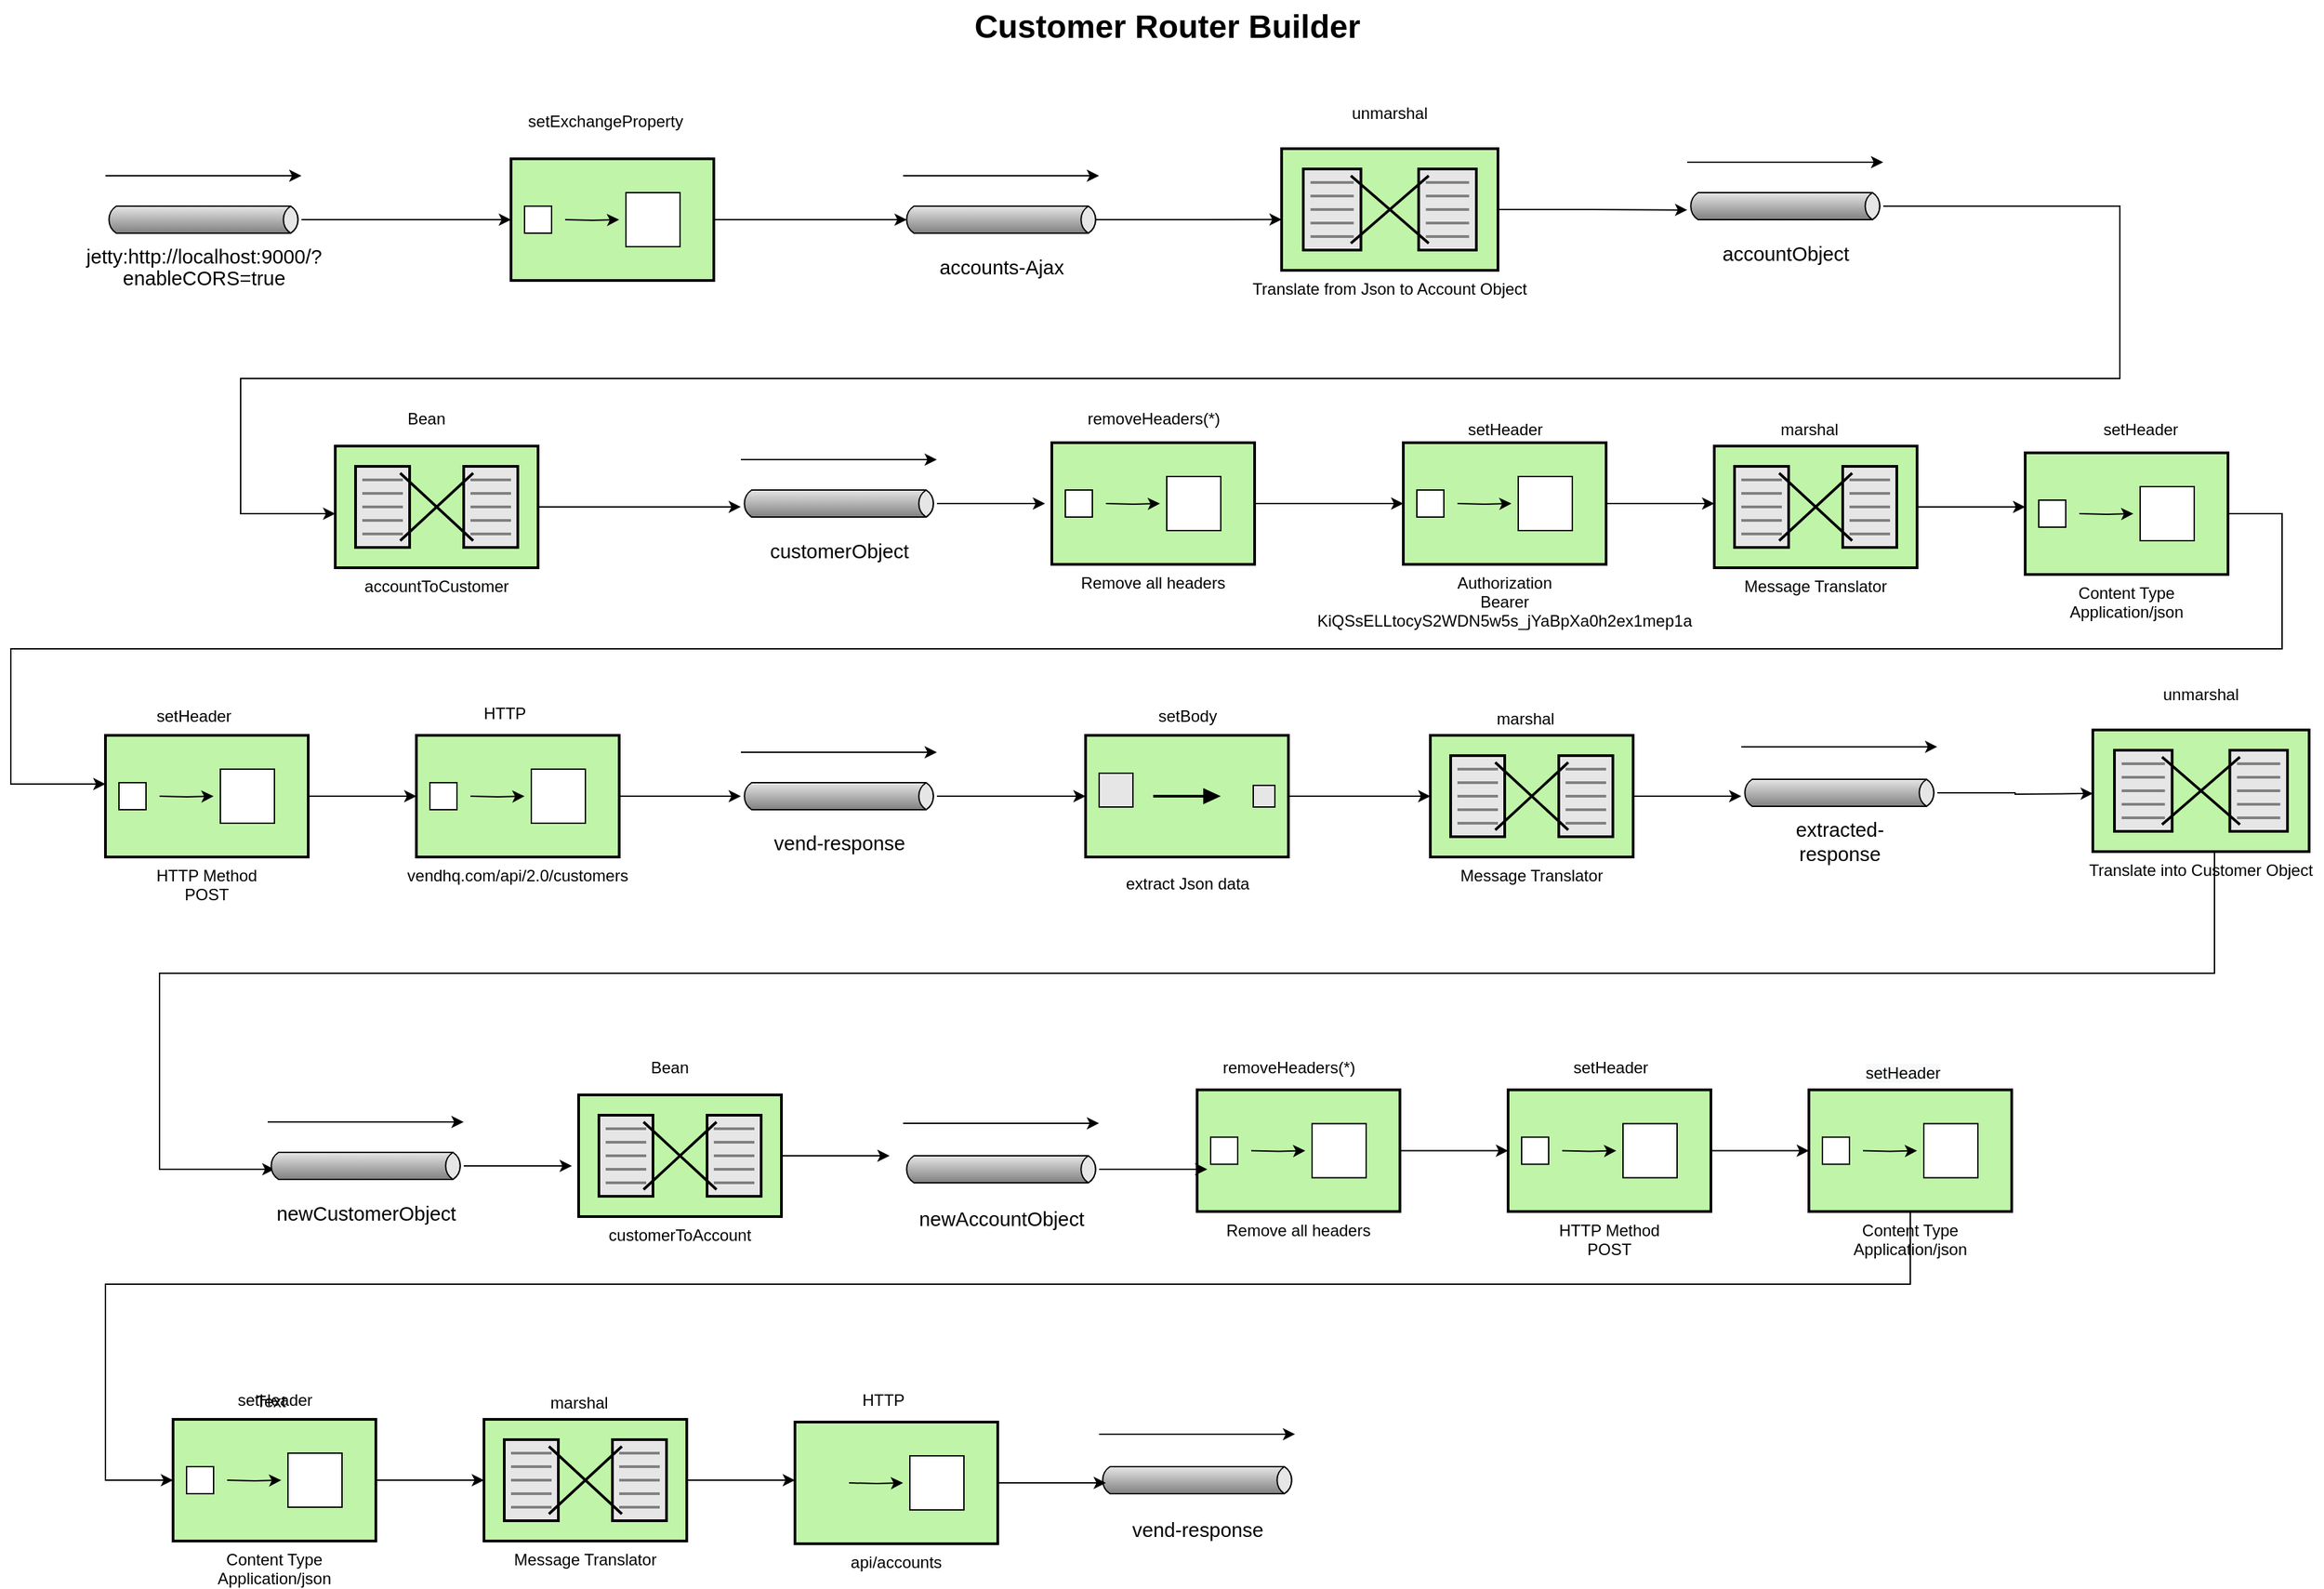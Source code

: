 <mxfile version="13.1.3" type="device" pages="7"><diagram name="Page-1" id="74b105a0-9070-1c63-61bc-23e55f88626e"><mxGraphModel dx="1082" dy="587" grid="1" gridSize="10" guides="1" tooltips="1" connect="1" arrows="1" fold="1" page="1" pageScale="1.5" pageWidth="1169" pageHeight="826" background="none" math="0" shadow="0"><root><mxCell id="0" style=";html=1;"/><mxCell id="1" style=";html=1;" parent="0"/><mxCell id="q2TYjbuaI_JXxBFI7tVF-21" value="" style="edgeStyle=orthogonalEdgeStyle;rounded=0;orthogonalLoop=1;jettySize=auto;html=1;" edge="1" parent="1" source="10b056a9c633e61c-4" target="q2TYjbuaI_JXxBFI7tVF-17"><mxGeometry relative="1" as="geometry"/></mxCell><mxCell id="10b056a9c633e61c-4" value="Remove all headers" style="strokeWidth=2;dashed=0;align=center;fontSize=12;shape=rect;verticalLabelPosition=bottom;verticalAlign=top;fillColor=#c0f5a9" parent="1" vertex="1"><mxGeometry x="790" y="367.5" width="150" height="90" as="geometry"/></mxCell><mxCell id="10b056a9c633e61c-5" value="" style="strokeWidth=1;dashed=0;align=center;fontSize=8;shape=rect;fillColor=#ffffff;strokeColor=#000000;" parent="10b056a9c633e61c-4" vertex="1"><mxGeometry x="85" y="25" width="40" height="40" as="geometry"/></mxCell><mxCell id="JWgvxnruhJhI2J4xMqSx-13" value="" style="edgeStyle=orthogonalEdgeStyle;rounded=0;orthogonalLoop=1;jettySize=auto;html=1;" edge="1" parent="10b056a9c633e61c-4"><mxGeometry relative="1" as="geometry"><mxPoint x="40" y="45" as="sourcePoint"/><mxPoint x="80" y="45" as="targetPoint"/></mxGeometry></mxCell><mxCell id="JWgvxnruhJhI2J4xMqSx-11" value="" style="whiteSpace=wrap;html=1;aspect=fixed;" vertex="1" parent="10b056a9c633e61c-4"><mxGeometry x="10" y="35" width="20" height="20" as="geometry"/></mxCell><mxCell id="r5bp3R5fmomQ4OBTSVZI-54" value="" style="edgeStyle=orthogonalEdgeStyle;rounded=0;orthogonalLoop=1;jettySize=auto;html=1;" edge="1" parent="1" source="10b056a9c633e61c-16"><mxGeometry relative="1" as="geometry"><mxPoint x="1510" y="415" as="targetPoint"/></mxGeometry></mxCell><mxCell id="10b056a9c633e61c-30" value="Customer Router Builder" style="text;strokeColor=none;fillColor=none;html=1;fontSize=24;fontStyle=1;verticalAlign=middle;align=center;" parent="1" vertex="1"><mxGeometry x="80" y="40" width="1590" height="40" as="geometry"/></mxCell><mxCell id="JWgvxnruhJhI2J4xMqSx-6" value="" style="group" vertex="1" connectable="0" parent="1"><mxGeometry x="90" y="150" width="145" height="105" as="geometry"/></mxCell><mxCell id="JWgvxnruhJhI2J4xMqSx-4" value="&lt;span style=&quot;font-size: 11.0pt ; line-height: 107% ; font-family: &amp;#34;calibri&amp;#34; , sans-serif&quot;&gt;jetty:http://localhost:9000/?enableCORS=true&lt;/span&gt;" style="text;html=1;strokeColor=none;fillColor=none;align=center;verticalAlign=middle;whiteSpace=wrap;rounded=0;" vertex="1" parent="JWgvxnruhJhI2J4xMqSx-6"><mxGeometry x="12.5" y="70" width="120" height="35" as="geometry"/></mxCell><mxCell id="JWgvxnruhJhI2J4xMqSx-47" value="" style="group" vertex="1" connectable="0" parent="JWgvxnruhJhI2J4xMqSx-6"><mxGeometry y="10" width="145" height="85" as="geometry"/></mxCell><object label="" Json-List="" id="JWgvxnruhJhI2J4xMqSx-1"><mxCell style="strokeWidth=1;outlineConnect=0;dashed=0;align=center;html=1;fontSize=8;shape=mxgraph.eip.messageChannel;verticalLabelPosition=bottom;labelBackgroundColor=#ffffff;verticalAlign=top;" vertex="1" parent="JWgvxnruhJhI2J4xMqSx-47"><mxGeometry width="145" height="85" as="geometry"/></mxCell></object><mxCell id="JWgvxnruhJhI2J4xMqSx-42" style="edgeStyle=orthogonalEdgeStyle;rounded=0;orthogonalLoop=1;jettySize=auto;html=1;entryX=-0.067;entryY=0.5;entryDx=0;entryDy=0;entryPerimeter=0;" edge="1" parent="JWgvxnruhJhI2J4xMqSx-47"><mxGeometry relative="1" as="geometry"><mxPoint y="10" as="sourcePoint"/><mxPoint x="144.95" y="10" as="targetPoint"/></mxGeometry></mxCell><mxCell id="JWgvxnruhJhI2J4xMqSx-70" style="edgeStyle=orthogonalEdgeStyle;rounded=0;orthogonalLoop=1;jettySize=auto;html=1;entryX=0;entryY=0.5;entryDx=2.7;entryDy=0;entryPerimeter=0;" edge="1" parent="1" source="JWgvxnruhJhI2J4xMqSx-26" target="JWgvxnruhJhI2J4xMqSx-52"><mxGeometry relative="1" as="geometry"/></mxCell><mxCell id="JWgvxnruhJhI2J4xMqSx-26" value="" style="strokeWidth=2;dashed=0;align=center;fontSize=12;shape=rect;verticalLabelPosition=bottom;verticalAlign=top;fillColor=#c0f5a9" vertex="1" parent="1"><mxGeometry x="390" y="157.5" width="150" height="90" as="geometry"/></mxCell><mxCell id="JWgvxnruhJhI2J4xMqSx-27" value="" style="strokeWidth=1;dashed=0;align=center;fontSize=8;shape=rect;fillColor=#ffffff;strokeColor=#000000;" vertex="1" parent="JWgvxnruhJhI2J4xMqSx-26"><mxGeometry x="85" y="25" width="40" height="40" as="geometry"/></mxCell><mxCell id="JWgvxnruhJhI2J4xMqSx-28" value="" style="edgeStyle=orthogonalEdgeStyle;rounded=0;orthogonalLoop=1;jettySize=auto;html=1;" edge="1" parent="JWgvxnruhJhI2J4xMqSx-26"><mxGeometry relative="1" as="geometry"><mxPoint x="40" y="45" as="sourcePoint"/><mxPoint x="80" y="45" as="targetPoint"/></mxGeometry></mxCell><mxCell id="JWgvxnruhJhI2J4xMqSx-29" value="" style="whiteSpace=wrap;html=1;aspect=fixed;" vertex="1" parent="JWgvxnruhJhI2J4xMqSx-26"><mxGeometry x="10" y="35" width="20" height="20" as="geometry"/></mxCell><mxCell id="JWgvxnruhJhI2J4xMqSx-33" value="setExchangeProperty" style="text;html=1;strokeColor=none;fillColor=none;align=center;verticalAlign=middle;whiteSpace=wrap;rounded=0;" vertex="1" parent="1"><mxGeometry x="440" y="120" width="40" height="20" as="geometry"/></mxCell><mxCell id="JWgvxnruhJhI2J4xMqSx-45" value="&lt;span style=&quot;color: rgba(0 , 0 , 0 , 0) ; font-family: monospace ; font-size: 0px&quot;&gt;%3CmxGraphModel%3E%3Croot%3E%3CmxCell%20id%3D%220%22%2F%3E%3CmxCell%20id%3D%221%22%20parent%3D%220%22%2F%3E%3Cobject%20label%3D%22%22%20Json-List%3D%22%22%20id%3D%222%22%3E%3CmxCell%20style%3D%22strokeWidth%3D1%3BoutlineConnect%3D0%3Bdashed%3D0%3Balign%3Dcenter%3Bhtml%3D1%3BfontSize%3D8%3Bshape%3Dmxgraph.eip.messageChannel%3BverticalLabelPosition%3Dbottom%3BlabelBackgroundColor%3D%23ffffff%3BverticalAlign%3Dtop%3B%22%20vertex%3D%221%22%20parent%3D%221%22%3E%3CmxGeometry%20x%3D%2290%22%20y%3D%22160%22%20width%3D%22145%22%20height%3D%2285%22%20as%3D%22geometry%22%2F%3E%3C%2FmxCell%3E%3C%2Fobject%3E%3C%2Froot%3E%3C%2FmxGraphModel%3E&lt;/span&gt;" style="text;html=1;align=center;verticalAlign=middle;resizable=0;points=[];autosize=1;" vertex="1" parent="1"><mxGeometry x="721" y="196" width="20" height="20" as="geometry"/></mxCell><mxCell id="JWgvxnruhJhI2J4xMqSx-49" value="" style="group" vertex="1" connectable="0" parent="1"><mxGeometry x="680" y="150" width="145" height="105" as="geometry"/></mxCell><mxCell id="JWgvxnruhJhI2J4xMqSx-50" value="&lt;span style=&quot;font-size: 11.0pt ; line-height: 107% ; font-family: &amp;#34;calibri&amp;#34; , sans-serif&quot;&gt;accounts-Ajax&lt;/span&gt;" style="text;html=1;strokeColor=none;fillColor=none;align=center;verticalAlign=middle;whiteSpace=wrap;rounded=0;" vertex="1" parent="JWgvxnruhJhI2J4xMqSx-49"><mxGeometry x="12.5" y="70" width="120" height="35" as="geometry"/></mxCell><mxCell id="JWgvxnruhJhI2J4xMqSx-51" value="" style="group" vertex="1" connectable="0" parent="JWgvxnruhJhI2J4xMqSx-49"><mxGeometry y="10" width="145" height="85" as="geometry"/></mxCell><object label="" Json-List="" id="JWgvxnruhJhI2J4xMqSx-52"><mxCell style="strokeWidth=1;outlineConnect=0;dashed=0;align=center;html=1;fontSize=8;shape=mxgraph.eip.messageChannel;verticalLabelPosition=bottom;labelBackgroundColor=#ffffff;verticalAlign=top;" vertex="1" parent="JWgvxnruhJhI2J4xMqSx-51"><mxGeometry width="145" height="85" as="geometry"/></mxCell></object><mxCell id="JWgvxnruhJhI2J4xMqSx-53" style="edgeStyle=orthogonalEdgeStyle;rounded=0;orthogonalLoop=1;jettySize=auto;html=1;entryX=-0.067;entryY=0.5;entryDx=0;entryDy=0;entryPerimeter=0;" edge="1" parent="JWgvxnruhJhI2J4xMqSx-51"><mxGeometry relative="1" as="geometry"><mxPoint y="10" as="sourcePoint"/><mxPoint x="144.95" y="10" as="targetPoint"/></mxGeometry></mxCell><mxCell id="JWgvxnruhJhI2J4xMqSx-90" style="edgeStyle=orthogonalEdgeStyle;rounded=0;orthogonalLoop=1;jettySize=auto;html=1;exitX=1;exitY=0.5;exitDx=0;exitDy=0;exitPerimeter=0;" edge="1" parent="1" source="10b056a9c633e61c-11"><mxGeometry relative="1" as="geometry"><mxPoint x="1260" y="195.353" as="targetPoint"/></mxGeometry></mxCell><mxCell id="JWgvxnruhJhI2J4xMqSx-63" value="" style="group" vertex="1" connectable="0" parent="1"><mxGeometry x="1260" y="140" width="145" height="105" as="geometry"/></mxCell><mxCell id="JWgvxnruhJhI2J4xMqSx-64" value="&lt;span style=&quot;font-size: 11.0pt ; line-height: 107% ; font-family: &amp;#34;calibri&amp;#34; , sans-serif&quot;&gt;accountObject&lt;/span&gt;" style="text;html=1;strokeColor=none;fillColor=none;align=center;verticalAlign=middle;whiteSpace=wrap;rounded=0;" vertex="1" parent="JWgvxnruhJhI2J4xMqSx-63"><mxGeometry x="12.5" y="70" width="120" height="35" as="geometry"/></mxCell><mxCell id="JWgvxnruhJhI2J4xMqSx-65" value="" style="group" vertex="1" connectable="0" parent="JWgvxnruhJhI2J4xMqSx-63"><mxGeometry y="10" width="145" height="85" as="geometry"/></mxCell><object label="" Json-List="" id="JWgvxnruhJhI2J4xMqSx-66"><mxCell style="strokeWidth=1;outlineConnect=0;dashed=0;align=center;html=1;fontSize=8;shape=mxgraph.eip.messageChannel;verticalLabelPosition=bottom;labelBackgroundColor=#ffffff;verticalAlign=top;" vertex="1" parent="JWgvxnruhJhI2J4xMqSx-65"><mxGeometry width="145" height="85" as="geometry"/></mxCell></object><mxCell id="JWgvxnruhJhI2J4xMqSx-67" style="edgeStyle=orthogonalEdgeStyle;rounded=0;orthogonalLoop=1;jettySize=auto;html=1;entryX=-0.067;entryY=0.5;entryDx=0;entryDy=0;entryPerimeter=0;" edge="1" parent="JWgvxnruhJhI2J4xMqSx-65"><mxGeometry relative="1" as="geometry"><mxPoint y="10" as="sourcePoint"/><mxPoint x="144.95" y="10" as="targetPoint"/></mxGeometry></mxCell><mxCell id="JWgvxnruhJhI2J4xMqSx-74" style="edgeStyle=orthogonalEdgeStyle;rounded=0;orthogonalLoop=1;jettySize=auto;html=1;entryX=0;entryY=0.5;entryDx=0;entryDy=0;" edge="1" parent="1" source="JWgvxnruhJhI2J4xMqSx-1" target="JWgvxnruhJhI2J4xMqSx-26"><mxGeometry relative="1" as="geometry"/></mxCell><mxCell id="JWgvxnruhJhI2J4xMqSx-80" style="edgeStyle=orthogonalEdgeStyle;rounded=0;orthogonalLoop=1;jettySize=auto;html=1;exitX=1;exitY=0.5;exitDx=-2.7;exitDy=0;exitPerimeter=0;" edge="1" parent="1" source="JWgvxnruhJhI2J4xMqSx-52"><mxGeometry relative="1" as="geometry"><mxPoint x="960" y="202.412" as="targetPoint"/></mxGeometry></mxCell><mxCell id="q2TYjbuaI_JXxBFI7tVF-5" value="" style="edgeStyle=orthogonalEdgeStyle;rounded=0;orthogonalLoop=1;jettySize=auto;html=1;entryX=0;entryY=0.529;entryDx=0;entryDy=0;entryPerimeter=0;" edge="1" parent="1" source="10b056a9c633e61c-10" target="d9Et83FxI5wFHSMAch6U-14"><mxGeometry relative="1" as="geometry"><mxPoint x="550" y="415" as="targetPoint"/></mxGeometry></mxCell><mxCell id="pD1S7DZT91O7noeSGbCx-14" value="" style="edgeStyle=orthogonalEdgeStyle;rounded=0;orthogonalLoop=1;jettySize=auto;html=1;entryX=0;entryY=0.556;entryDx=0;entryDy=0;entryPerimeter=0;" edge="1" parent="1" source="JWgvxnruhJhI2J4xMqSx-66" target="10b056a9c633e61c-10"><mxGeometry relative="1" as="geometry"><mxPoint x="245" y="403" as="targetPoint"/><Array as="points"><mxPoint x="1580" y="193"/><mxPoint x="1580" y="320"/><mxPoint x="190" y="320"/><mxPoint x="190" y="420"/></Array></mxGeometry></mxCell><mxCell id="d9Et83FxI5wFHSMAch6U-11" value="" style="group" vertex="1" connectable="0" parent="1"><mxGeometry x="560" y="360" width="145" height="105" as="geometry"/></mxCell><mxCell id="d9Et83FxI5wFHSMAch6U-12" value="&lt;span style=&quot;font-size: 11.0pt ; line-height: 107% ; font-family: &amp;#34;calibri&amp;#34; , sans-serif&quot;&gt;customerObject&lt;/span&gt;" style="text;html=1;strokeColor=none;fillColor=none;align=center;verticalAlign=middle;whiteSpace=wrap;rounded=0;" vertex="1" parent="d9Et83FxI5wFHSMAch6U-11"><mxGeometry x="12.5" y="70" width="120" height="35" as="geometry"/></mxCell><mxCell id="d9Et83FxI5wFHSMAch6U-13" value="" style="group" vertex="1" connectable="0" parent="d9Et83FxI5wFHSMAch6U-11"><mxGeometry y="10" width="145" height="85" as="geometry"/></mxCell><mxCell id="q2TYjbuaI_JXxBFI7tVF-74" value="" style="edgeStyle=orthogonalEdgeStyle;rounded=0;orthogonalLoop=1;jettySize=auto;html=1;" edge="1" parent="d9Et83FxI5wFHSMAch6U-13" source="d9Et83FxI5wFHSMAch6U-14"><mxGeometry relative="1" as="geometry"><mxPoint x="225" y="42.5" as="targetPoint"/></mxGeometry></mxCell><object label="" Json-List="" id="d9Et83FxI5wFHSMAch6U-14"><mxCell style="strokeWidth=1;outlineConnect=0;dashed=0;align=center;html=1;fontSize=8;shape=mxgraph.eip.messageChannel;verticalLabelPosition=bottom;labelBackgroundColor=#ffffff;verticalAlign=top;" vertex="1" parent="d9Et83FxI5wFHSMAch6U-13"><mxGeometry width="145" height="85" as="geometry"/></mxCell></object><mxCell id="d9Et83FxI5wFHSMAch6U-15" style="edgeStyle=orthogonalEdgeStyle;rounded=0;orthogonalLoop=1;jettySize=auto;html=1;entryX=-0.067;entryY=0.5;entryDx=0;entryDy=0;entryPerimeter=0;" edge="1" parent="d9Et83FxI5wFHSMAch6U-13"><mxGeometry relative="1" as="geometry"><mxPoint y="10" as="sourcePoint"/><mxPoint x="144.95" y="10" as="targetPoint"/></mxGeometry></mxCell><mxCell id="q2TYjbuaI_JXxBFI7tVF-27" value="removeHeaders(*)" style="text;html=1;align=center;verticalAlign=middle;resizable=0;points=[];autosize=1;" vertex="1" parent="1"><mxGeometry x="810" y="340" width="110" height="20" as="geometry"/></mxCell><mxCell id="q2TYjbuaI_JXxBFI7tVF-49" value="" style="group" vertex="1" connectable="0" parent="1"><mxGeometry x="1050" y="347.5" width="150" height="110" as="geometry"/></mxCell><mxCell id="r5bp3R5fmomQ4OBTSVZI-51" value="" style="edgeStyle=orthogonalEdgeStyle;rounded=0;orthogonalLoop=1;jettySize=auto;html=1;" edge="1" parent="q2TYjbuaI_JXxBFI7tVF-49" source="q2TYjbuaI_JXxBFI7tVF-17"><mxGeometry relative="1" as="geometry"><mxPoint x="230" y="65" as="targetPoint"/></mxGeometry></mxCell><mxCell id="q2TYjbuaI_JXxBFI7tVF-17" value="Authorization&#10;Bearer&#10;KiQSsELLtocyS2WDN5w5s_jYaBpXa0h2ex1mep1a" style="strokeWidth=2;dashed=0;align=center;fontSize=12;shape=rect;verticalLabelPosition=bottom;verticalAlign=top;fillColor=#c0f5a9" vertex="1" parent="q2TYjbuaI_JXxBFI7tVF-49"><mxGeometry y="20" width="150" height="90" as="geometry"/></mxCell><mxCell id="q2TYjbuaI_JXxBFI7tVF-18" value="" style="strokeWidth=1;dashed=0;align=center;fontSize=8;shape=rect;fillColor=#ffffff;strokeColor=#000000;" vertex="1" parent="q2TYjbuaI_JXxBFI7tVF-17"><mxGeometry x="85" y="25" width="40" height="40" as="geometry"/></mxCell><mxCell id="q2TYjbuaI_JXxBFI7tVF-19" value="" style="edgeStyle=orthogonalEdgeStyle;rounded=0;orthogonalLoop=1;jettySize=auto;html=1;" edge="1" parent="q2TYjbuaI_JXxBFI7tVF-17"><mxGeometry relative="1" as="geometry"><mxPoint x="40" y="45" as="sourcePoint"/><mxPoint x="80" y="45" as="targetPoint"/></mxGeometry></mxCell><mxCell id="q2TYjbuaI_JXxBFI7tVF-20" value="" style="whiteSpace=wrap;html=1;aspect=fixed;" vertex="1" parent="q2TYjbuaI_JXxBFI7tVF-17"><mxGeometry x="10" y="35" width="20" height="20" as="geometry"/></mxCell><mxCell id="q2TYjbuaI_JXxBFI7tVF-28" value="setHeader" style="text;html=1;align=center;verticalAlign=middle;resizable=0;points=[];autosize=1;" vertex="1" parent="q2TYjbuaI_JXxBFI7tVF-49"><mxGeometry x="40" width="70" height="20" as="geometry"/></mxCell><mxCell id="q2TYjbuaI_JXxBFI7tVF-68" value="setHeader" style="text;html=1;align=center;verticalAlign=middle;resizable=0;points=[];autosize=1;" vertex="1" parent="1"><mxGeometry x="1560" y="347.5" width="70" height="20" as="geometry"/></mxCell><mxCell id="q2TYjbuaI_JXxBFI7tVF-83" value="" style="group" vertex="1" connectable="0" parent="1"><mxGeometry x="560" y="576.5" width="145" height="105" as="geometry"/></mxCell><mxCell id="q2TYjbuaI_JXxBFI7tVF-84" value="&lt;font face=&quot;calibri, sans-serif&quot;&gt;&lt;span style=&quot;font-size: 14.667px&quot;&gt;vend-response&lt;/span&gt;&lt;/font&gt;" style="text;html=1;strokeColor=none;fillColor=none;align=center;verticalAlign=middle;whiteSpace=wrap;rounded=0;" vertex="1" parent="q2TYjbuaI_JXxBFI7tVF-83"><mxGeometry x="12.5" y="70" width="120" height="35" as="geometry"/></mxCell><mxCell id="q2TYjbuaI_JXxBFI7tVF-85" value="" style="group" vertex="1" connectable="0" parent="q2TYjbuaI_JXxBFI7tVF-83"><mxGeometry y="10" width="145" height="85" as="geometry"/></mxCell><object label="" Json-List="" id="q2TYjbuaI_JXxBFI7tVF-87"><mxCell style="strokeWidth=1;outlineConnect=0;dashed=0;align=center;html=1;fontSize=8;shape=mxgraph.eip.messageChannel;verticalLabelPosition=bottom;labelBackgroundColor=#ffffff;verticalAlign=top;" vertex="1" parent="q2TYjbuaI_JXxBFI7tVF-85"><mxGeometry width="145" height="85" as="geometry"/></mxCell></object><mxCell id="q2TYjbuaI_JXxBFI7tVF-88" style="edgeStyle=orthogonalEdgeStyle;rounded=0;orthogonalLoop=1;jettySize=auto;html=1;entryX=-0.067;entryY=0.5;entryDx=0;entryDy=0;entryPerimeter=0;" edge="1" parent="q2TYjbuaI_JXxBFI7tVF-85"><mxGeometry relative="1" as="geometry"><mxPoint y="10" as="sourcePoint"/><mxPoint x="144.95" y="10" as="targetPoint"/></mxGeometry></mxCell><mxCell id="r5bp3R5fmomQ4OBTSVZI-57" value="" style="edgeStyle=orthogonalEdgeStyle;rounded=0;orthogonalLoop=1;jettySize=auto;html=1;" edge="1" parent="1" source="q2TYjbuaI_JXxBFI7tVF-50" target="q2TYjbuaI_JXxBFI7tVF-63"><mxGeometry relative="1" as="geometry"><mxPoint x="40" y="680" as="targetPoint"/><Array as="points"><mxPoint x="1700" y="420"/><mxPoint x="1700" y="520"/><mxPoint x="20" y="520"/><mxPoint x="20" y="620"/></Array></mxGeometry></mxCell><mxCell id="q2TYjbuaI_JXxBFI7tVF-50" value="Content Type&#10;Application/json" style="strokeWidth=2;dashed=0;align=center;fontSize=12;shape=rect;verticalLabelPosition=bottom;verticalAlign=top;fillColor=#c0f5a9" vertex="1" parent="1"><mxGeometry x="1510" y="375" width="150" height="90" as="geometry"/></mxCell><mxCell id="q2TYjbuaI_JXxBFI7tVF-51" value="" style="strokeWidth=1;dashed=0;align=center;fontSize=8;shape=rect;fillColor=#ffffff;strokeColor=#000000;" vertex="1" parent="q2TYjbuaI_JXxBFI7tVF-50"><mxGeometry x="85" y="25" width="40" height="40" as="geometry"/></mxCell><mxCell id="q2TYjbuaI_JXxBFI7tVF-52" value="" style="edgeStyle=orthogonalEdgeStyle;rounded=0;orthogonalLoop=1;jettySize=auto;html=1;" edge="1" parent="q2TYjbuaI_JXxBFI7tVF-50"><mxGeometry relative="1" as="geometry"><mxPoint x="40" y="45" as="sourcePoint"/><mxPoint x="80" y="45" as="targetPoint"/></mxGeometry></mxCell><mxCell id="q2TYjbuaI_JXxBFI7tVF-53" value="" style="whiteSpace=wrap;html=1;aspect=fixed;" vertex="1" parent="q2TYjbuaI_JXxBFI7tVF-50"><mxGeometry x="10" y="35" width="20" height="20" as="geometry"/></mxCell><mxCell id="ejTq4R3ENpOEI8YNCycW-66" value="" style="edgeStyle=orthogonalEdgeStyle;rounded=0;orthogonalLoop=1;jettySize=auto;html=1;" edge="1" parent="1" source="q2TYjbuaI_JXxBFI7tVF-63" target="ejTq4R3ENpOEI8YNCycW-62"><mxGeometry relative="1" as="geometry"/></mxCell><mxCell id="q2TYjbuaI_JXxBFI7tVF-63" value="HTTP Method&#10;POST" style="strokeWidth=2;dashed=0;align=center;fontSize=12;shape=rect;verticalLabelPosition=bottom;verticalAlign=top;fillColor=#c0f5a9" vertex="1" parent="1"><mxGeometry x="90" y="584" width="150" height="90" as="geometry"/></mxCell><mxCell id="q2TYjbuaI_JXxBFI7tVF-64" value="" style="strokeWidth=1;dashed=0;align=center;fontSize=8;shape=rect;fillColor=#ffffff;strokeColor=#000000;" vertex="1" parent="q2TYjbuaI_JXxBFI7tVF-63"><mxGeometry x="85" y="25" width="40" height="40" as="geometry"/></mxCell><mxCell id="q2TYjbuaI_JXxBFI7tVF-65" value="" style="edgeStyle=orthogonalEdgeStyle;rounded=0;orthogonalLoop=1;jettySize=auto;html=1;" edge="1" parent="q2TYjbuaI_JXxBFI7tVF-63"><mxGeometry relative="1" as="geometry"><mxPoint x="40" y="45" as="sourcePoint"/><mxPoint x="80" y="45" as="targetPoint"/></mxGeometry></mxCell><mxCell id="q2TYjbuaI_JXxBFI7tVF-66" value="" style="whiteSpace=wrap;html=1;aspect=fixed;" vertex="1" parent="q2TYjbuaI_JXxBFI7tVF-63"><mxGeometry x="10" y="35" width="20" height="20" as="geometry"/></mxCell><mxCell id="ejTq4R3ENpOEI8YNCycW-69" value="" style="edgeStyle=orthogonalEdgeStyle;rounded=0;orthogonalLoop=1;jettySize=auto;html=1;" edge="1" parent="1" source="ejTq4R3ENpOEI8YNCycW-62" target="q2TYjbuaI_JXxBFI7tVF-87"><mxGeometry relative="1" as="geometry"><mxPoint x="550" y="640" as="targetPoint"/></mxGeometry></mxCell><mxCell id="2PvLef2BSRmJBHqbDtEX-28" value="" style="edgeStyle=orthogonalEdgeStyle;rounded=0;orthogonalLoop=1;jettySize=auto;html=1;entryX=0;entryY=0.5;entryDx=0;entryDy=0;entryPerimeter=0;" edge="1" parent="1" source="r5bp3R5fmomQ4OBTSVZI-67" target="zG6r9BFKvHkWNPqzcVc7-3"><mxGeometry relative="1" as="geometry"><mxPoint x="1045" y="629" as="targetPoint"/></mxGeometry></mxCell><mxCell id="r5bp3R5fmomQ4OBTSVZI-67" value="" style="strokeWidth=2;outlineConnect=0;dashed=0;align=center;fontSize=8;fillColor=#c0f5a9;verticalLabelPosition=bottom;verticalAlign=top;shape=mxgraph.eip.content_filter;" vertex="1" parent="1"><mxGeometry x="815" y="584" width="150" height="90" as="geometry"/></mxCell><mxCell id="zG6r9BFKvHkWNPqzcVc7-1" value="" style="group" vertex="1" connectable="0" parent="1"><mxGeometry x="1280" y="347.5" width="150" height="112.5" as="geometry"/></mxCell><mxCell id="10b056a9c633e61c-16" value="Message Translator" style="strokeWidth=2;dashed=0;align=center;fontSize=12;shape=mxgraph.eip.message_translator;fillColor=#c0f5a9;verticalLabelPosition=bottom;verticalAlign=top;" parent="zG6r9BFKvHkWNPqzcVc7-1" vertex="1"><mxGeometry y="22.5" width="150" height="90" as="geometry"/></mxCell><mxCell id="q2TYjbuaI_JXxBFI7tVF-57" value="marshal" style="text;html=1;align=center;verticalAlign=middle;resizable=0;points=[];autosize=1;" vertex="1" parent="zG6r9BFKvHkWNPqzcVc7-1"><mxGeometry x="40" width="60" height="20" as="geometry"/></mxCell><mxCell id="zG6r9BFKvHkWNPqzcVc7-2" value="" style="group" vertex="1" connectable="0" parent="1"><mxGeometry x="1070" y="561.5" width="150" height="112.5" as="geometry"/></mxCell><mxCell id="2PvLef2BSRmJBHqbDtEX-29" value="" style="edgeStyle=orthogonalEdgeStyle;rounded=0;orthogonalLoop=1;jettySize=auto;html=1;" edge="1" parent="zG6r9BFKvHkWNPqzcVc7-2" source="zG6r9BFKvHkWNPqzcVc7-3"><mxGeometry relative="1" as="geometry"><mxPoint x="230" y="67.5" as="targetPoint"/></mxGeometry></mxCell><mxCell id="zG6r9BFKvHkWNPqzcVc7-3" value="Message Translator" style="strokeWidth=2;dashed=0;align=center;fontSize=12;shape=mxgraph.eip.message_translator;fillColor=#c0f5a9;verticalLabelPosition=bottom;verticalAlign=top;" vertex="1" parent="zG6r9BFKvHkWNPqzcVc7-2"><mxGeometry y="22.5" width="150" height="90" as="geometry"/></mxCell><mxCell id="zG6r9BFKvHkWNPqzcVc7-4" value="marshal" style="text;html=1;align=center;verticalAlign=middle;resizable=0;points=[];autosize=1;" vertex="1" parent="zG6r9BFKvHkWNPqzcVc7-2"><mxGeometry x="40" width="60" height="20" as="geometry"/></mxCell><mxCell id="zG6r9BFKvHkWNPqzcVc7-9" value="extract Json data" style="text;html=1;align=center;verticalAlign=middle;resizable=0;points=[];autosize=1;" vertex="1" parent="1"><mxGeometry x="835" y="684" width="110" height="20" as="geometry"/></mxCell><mxCell id="zG6r9BFKvHkWNPqzcVc7-12" value="" style="group" vertex="1" connectable="0" parent="1"><mxGeometry x="1300" y="571.5" width="145" height="110" as="geometry"/></mxCell><mxCell id="zG6r9BFKvHkWNPqzcVc7-13" value="&lt;font face=&quot;calibri, sans-serif&quot;&gt;&lt;span style=&quot;font-size: 14.667px&quot;&gt;extracted-response&lt;/span&gt;&lt;/font&gt;" style="text;html=1;strokeColor=none;fillColor=none;align=center;verticalAlign=middle;whiteSpace=wrap;rounded=0;" vertex="1" parent="zG6r9BFKvHkWNPqzcVc7-12"><mxGeometry x="12.5" y="73.333" width="120" height="36.667" as="geometry"/></mxCell><mxCell id="zG6r9BFKvHkWNPqzcVc7-14" value="" style="group" vertex="1" connectable="0" parent="zG6r9BFKvHkWNPqzcVc7-12"><mxGeometry y="10.476" width="145" height="89.048" as="geometry"/></mxCell><mxCell id="2PvLef2BSRmJBHqbDtEX-31" value="" style="edgeStyle=orthogonalEdgeStyle;rounded=0;orthogonalLoop=1;jettySize=auto;html=1;" edge="1" parent="zG6r9BFKvHkWNPqzcVc7-14" source="zG6r9BFKvHkWNPqzcVc7-16"><mxGeometry relative="1" as="geometry"><mxPoint x="260" y="45.024" as="targetPoint"/></mxGeometry></mxCell><object label="" Json-List="" id="zG6r9BFKvHkWNPqzcVc7-16"><mxCell style="strokeWidth=1;outlineConnect=0;dashed=0;align=center;html=1;fontSize=8;shape=mxgraph.eip.messageChannel;verticalLabelPosition=bottom;labelBackgroundColor=#ffffff;verticalAlign=top;" vertex="1" parent="zG6r9BFKvHkWNPqzcVc7-14"><mxGeometry width="145" height="89.048" as="geometry"/></mxCell></object><mxCell id="zG6r9BFKvHkWNPqzcVc7-17" style="edgeStyle=orthogonalEdgeStyle;rounded=0;orthogonalLoop=1;jettySize=auto;html=1;entryX=-0.067;entryY=0.5;entryDx=0;entryDy=0;entryPerimeter=0;" edge="1" parent="zG6r9BFKvHkWNPqzcVc7-14"><mxGeometry relative="1" as="geometry"><mxPoint y="10.476" as="sourcePoint"/><mxPoint x="144.95" y="10.476" as="targetPoint"/></mxGeometry></mxCell><mxCell id="zG6r9BFKvHkWNPqzcVc7-18" value="" style="group" vertex="1" connectable="0" parent="1"><mxGeometry x="950" y="110" width="180" height="130" as="geometry"/></mxCell><mxCell id="10b056a9c633e61c-11" value="Translate from Json to Account Object" style="strokeWidth=2;dashed=0;align=center;fontSize=12;shape=mxgraph.eip.message_translator;fillColor=#c0f5a9;verticalLabelPosition=bottom;verticalAlign=top;" parent="zG6r9BFKvHkWNPqzcVc7-18" vertex="1"><mxGeometry x="10" y="40" width="160" height="90" as="geometry"/></mxCell><mxCell id="JWgvxnruhJhI2J4xMqSx-62" value="&lt;div&gt;&lt;span&gt;&lt;font face=&quot;helvetica&quot;&gt;unmarshal&lt;/font&gt;&lt;/span&gt;&lt;/div&gt;" style="text;whiteSpace=wrap;html=1;align=center;" vertex="1" parent="zG6r9BFKvHkWNPqzcVc7-18"><mxGeometry width="180" height="30" as="geometry"/></mxCell><mxCell id="zG6r9BFKvHkWNPqzcVc7-19" value="" style="group" vertex="1" connectable="0" parent="1"><mxGeometry x="1550" y="540" width="180" height="130" as="geometry"/></mxCell><mxCell id="zG6r9BFKvHkWNPqzcVc7-20" value="Translate into Customer Object" style="strokeWidth=2;dashed=0;align=center;fontSize=12;shape=mxgraph.eip.message_translator;fillColor=#c0f5a9;verticalLabelPosition=bottom;verticalAlign=top;" vertex="1" parent="zG6r9BFKvHkWNPqzcVc7-19"><mxGeometry x="10" y="40" width="160" height="90" as="geometry"/></mxCell><mxCell id="zG6r9BFKvHkWNPqzcVc7-21" value="&lt;div&gt;&lt;span&gt;&lt;font face=&quot;helvetica&quot;&gt;unmarshal&lt;/font&gt;&lt;/span&gt;&lt;/div&gt;" style="text;whiteSpace=wrap;html=1;align=center;" vertex="1" parent="zG6r9BFKvHkWNPqzcVc7-19"><mxGeometry width="180" height="30" as="geometry"/></mxCell><mxCell id="zG6r9BFKvHkWNPqzcVc7-24" value="" style="edgeStyle=orthogonalEdgeStyle;rounded=0;orthogonalLoop=1;jettySize=auto;html=1;" edge="1" parent="1" source="zG6r9BFKvHkWNPqzcVc7-20"><mxGeometry relative="1" as="geometry"><mxPoint x="215" y="905" as="targetPoint"/><Array as="points"><mxPoint x="1650" y="760"/><mxPoint x="130" y="760"/><mxPoint x="130" y="905"/></Array></mxGeometry></mxCell><mxCell id="zG6r9BFKvHkWNPqzcVc7-25" value="" style="group" vertex="1" connectable="0" parent="1"><mxGeometry x="210" y="850" width="145" height="105" as="geometry"/></mxCell><mxCell id="zG6r9BFKvHkWNPqzcVc7-26" value="&lt;font face=&quot;calibri, sans-serif&quot;&gt;&lt;span style=&quot;font-size: 14.667px&quot;&gt;newCustomerObject&lt;/span&gt;&lt;/font&gt;" style="text;html=1;strokeColor=none;fillColor=none;align=center;verticalAlign=middle;whiteSpace=wrap;rounded=0;" vertex="1" parent="zG6r9BFKvHkWNPqzcVc7-25"><mxGeometry x="12.5" y="70" width="120" height="35" as="geometry"/></mxCell><mxCell id="zG6r9BFKvHkWNPqzcVc7-27" value="" style="group" vertex="1" connectable="0" parent="zG6r9BFKvHkWNPqzcVc7-25"><mxGeometry y="10" width="145" height="85" as="geometry"/></mxCell><mxCell id="zG6r9BFKvHkWNPqzcVc7-28" value="" style="edgeStyle=orthogonalEdgeStyle;rounded=0;orthogonalLoop=1;jettySize=auto;html=1;" edge="1" parent="zG6r9BFKvHkWNPqzcVc7-27" source="zG6r9BFKvHkWNPqzcVc7-29"><mxGeometry relative="1" as="geometry"><mxPoint x="225" y="42.5" as="targetPoint"/></mxGeometry></mxCell><object label="" Json-List="" id="zG6r9BFKvHkWNPqzcVc7-29"><mxCell style="strokeWidth=1;outlineConnect=0;dashed=0;align=center;html=1;fontSize=8;shape=mxgraph.eip.messageChannel;verticalLabelPosition=bottom;labelBackgroundColor=#ffffff;verticalAlign=top;" vertex="1" parent="zG6r9BFKvHkWNPqzcVc7-27"><mxGeometry width="145" height="85" as="geometry"/></mxCell></object><mxCell id="zG6r9BFKvHkWNPqzcVc7-30" style="edgeStyle=orthogonalEdgeStyle;rounded=0;orthogonalLoop=1;jettySize=auto;html=1;entryX=-0.067;entryY=0.5;entryDx=0;entryDy=0;entryPerimeter=0;" edge="1" parent="zG6r9BFKvHkWNPqzcVc7-27"><mxGeometry relative="1" as="geometry"><mxPoint y="10" as="sourcePoint"/><mxPoint x="144.95" y="10" as="targetPoint"/></mxGeometry></mxCell><mxCell id="ejTq4R3ENpOEI8YNCycW-2" value="" style="group" vertex="1" connectable="0" parent="1"><mxGeometry x="260" y="340" width="150" height="120" as="geometry"/></mxCell><mxCell id="10b056a9c633e61c-10" value="accountToCustomer" style="strokeWidth=2;dashed=0;align=center;fontSize=12;shape=mxgraph.eip.message_translator;fillColor=#c0f5a9;verticalLabelPosition=bottom;verticalAlign=top;" parent="ejTq4R3ENpOEI8YNCycW-2" vertex="1"><mxGeometry y="30" width="150" height="90" as="geometry"/></mxCell><mxCell id="d9Et83FxI5wFHSMAch6U-1" value="Bean" style="text;html=1;strokeColor=none;fillColor=none;align=center;verticalAlign=middle;whiteSpace=wrap;rounded=0;" vertex="1" parent="ejTq4R3ENpOEI8YNCycW-2"><mxGeometry x="40" width="55" height="20" as="geometry"/></mxCell><mxCell id="ejTq4R3ENpOEI8YNCycW-3" value="" style="group" vertex="1" connectable="0" parent="1"><mxGeometry x="440" y="820" width="150" height="120" as="geometry"/></mxCell><mxCell id="ejTq4R3ENpOEI8YNCycW-6" value="" style="edgeStyle=orthogonalEdgeStyle;rounded=0;orthogonalLoop=1;jettySize=auto;html=1;" edge="1" parent="ejTq4R3ENpOEI8YNCycW-3" source="ejTq4R3ENpOEI8YNCycW-4"><mxGeometry relative="1" as="geometry"><mxPoint x="230" y="75" as="targetPoint"/></mxGeometry></mxCell><mxCell id="ejTq4R3ENpOEI8YNCycW-4" value="customerToAccount" style="strokeWidth=2;dashed=0;align=center;fontSize=12;shape=mxgraph.eip.message_translator;fillColor=#c0f5a9;verticalLabelPosition=bottom;verticalAlign=top;" vertex="1" parent="ejTq4R3ENpOEI8YNCycW-3"><mxGeometry y="30" width="150" height="90" as="geometry"/></mxCell><mxCell id="ejTq4R3ENpOEI8YNCycW-5" value="Bean" style="text;html=1;strokeColor=none;fillColor=none;align=center;verticalAlign=middle;whiteSpace=wrap;rounded=0;" vertex="1" parent="ejTq4R3ENpOEI8YNCycW-3"><mxGeometry x="40" width="55" height="20" as="geometry"/></mxCell><mxCell id="ejTq4R3ENpOEI8YNCycW-7" value="" style="group" vertex="1" connectable="0" parent="1"><mxGeometry x="825" y="1080" width="145" height="110" as="geometry"/></mxCell><mxCell id="ejTq4R3ENpOEI8YNCycW-8" value="&lt;font face=&quot;calibri, sans-serif&quot;&gt;&lt;span style=&quot;font-size: 14.667px&quot;&gt;vend-response&lt;/span&gt;&lt;/font&gt;" style="text;html=1;strokeColor=none;fillColor=none;align=center;verticalAlign=middle;whiteSpace=wrap;rounded=0;" vertex="1" parent="ejTq4R3ENpOEI8YNCycW-7"><mxGeometry x="12.5" y="73.333" width="120" height="36.667" as="geometry"/></mxCell><mxCell id="ejTq4R3ENpOEI8YNCycW-9" value="" style="group" vertex="1" connectable="0" parent="ejTq4R3ENpOEI8YNCycW-7"><mxGeometry y="10.476" width="145" height="89.048" as="geometry"/></mxCell><object label="" Json-List="" id="ejTq4R3ENpOEI8YNCycW-11"><mxCell style="strokeWidth=1;outlineConnect=0;dashed=0;align=center;html=1;fontSize=8;shape=mxgraph.eip.messageChannel;verticalLabelPosition=bottom;labelBackgroundColor=#ffffff;verticalAlign=top;" vertex="1" parent="ejTq4R3ENpOEI8YNCycW-9"><mxGeometry width="145" height="89.048" as="geometry"/></mxCell></object><mxCell id="ejTq4R3ENpOEI8YNCycW-12" style="edgeStyle=orthogonalEdgeStyle;rounded=0;orthogonalLoop=1;jettySize=auto;html=1;entryX=-0.067;entryY=0.5;entryDx=0;entryDy=0;entryPerimeter=0;" edge="1" parent="ejTq4R3ENpOEI8YNCycW-9"><mxGeometry relative="1" as="geometry"><mxPoint y="10.476" as="sourcePoint"/><mxPoint x="144.95" y="10.476" as="targetPoint"/></mxGeometry></mxCell><mxCell id="ejTq4R3ENpOEI8YNCycW-34" value="" style="edgeStyle=orthogonalEdgeStyle;rounded=0;orthogonalLoop=1;jettySize=auto;html=1;" edge="1" parent="1" source="ejTq4R3ENpOEI8YNCycW-14" target="ejTq4R3ENpOEI8YNCycW-30"><mxGeometry relative="1" as="geometry"/></mxCell><mxCell id="ejTq4R3ENpOEI8YNCycW-14" value="Remove all headers" style="strokeWidth=2;dashed=0;align=center;fontSize=12;shape=rect;verticalLabelPosition=bottom;verticalAlign=top;fillColor=#c0f5a9" vertex="1" parent="1"><mxGeometry x="897.5" y="846.25" width="150" height="90" as="geometry"/></mxCell><mxCell id="ejTq4R3ENpOEI8YNCycW-15" value="" style="strokeWidth=1;dashed=0;align=center;fontSize=8;shape=rect;fillColor=#ffffff;strokeColor=#000000;" vertex="1" parent="ejTq4R3ENpOEI8YNCycW-14"><mxGeometry x="85" y="25" width="40" height="40" as="geometry"/></mxCell><mxCell id="ejTq4R3ENpOEI8YNCycW-16" value="" style="edgeStyle=orthogonalEdgeStyle;rounded=0;orthogonalLoop=1;jettySize=auto;html=1;" edge="1" parent="ejTq4R3ENpOEI8YNCycW-14"><mxGeometry relative="1" as="geometry"><mxPoint x="40" y="45" as="sourcePoint"/><mxPoint x="80" y="45" as="targetPoint"/></mxGeometry></mxCell><mxCell id="ejTq4R3ENpOEI8YNCycW-17" value="" style="whiteSpace=wrap;html=1;aspect=fixed;" vertex="1" parent="ejTq4R3ENpOEI8YNCycW-14"><mxGeometry x="10" y="35" width="20" height="20" as="geometry"/></mxCell><mxCell id="ejTq4R3ENpOEI8YNCycW-51" value="" style="edgeStyle=orthogonalEdgeStyle;rounded=0;orthogonalLoop=1;jettySize=auto;html=1;" edge="1" parent="1" source="ejTq4R3ENpOEI8YNCycW-30" target="ejTq4R3ENpOEI8YNCycW-24"><mxGeometry relative="1" as="geometry"/></mxCell><mxCell id="ejTq4R3ENpOEI8YNCycW-30" value="HTTP Method&#10;POST" style="strokeWidth=2;dashed=0;align=center;fontSize=12;shape=rect;verticalLabelPosition=bottom;verticalAlign=top;fillColor=#c0f5a9" vertex="1" parent="1"><mxGeometry x="1127.5" y="846.25" width="150" height="90" as="geometry"/></mxCell><mxCell id="ejTq4R3ENpOEI8YNCycW-31" value="" style="strokeWidth=1;dashed=0;align=center;fontSize=8;shape=rect;fillColor=#ffffff;strokeColor=#000000;" vertex="1" parent="ejTq4R3ENpOEI8YNCycW-30"><mxGeometry x="85" y="25" width="40" height="40" as="geometry"/></mxCell><mxCell id="ejTq4R3ENpOEI8YNCycW-32" value="" style="edgeStyle=orthogonalEdgeStyle;rounded=0;orthogonalLoop=1;jettySize=auto;html=1;" edge="1" parent="ejTq4R3ENpOEI8YNCycW-30"><mxGeometry relative="1" as="geometry"><mxPoint x="40" y="45" as="sourcePoint"/><mxPoint x="80" y="45" as="targetPoint"/></mxGeometry></mxCell><mxCell id="ejTq4R3ENpOEI8YNCycW-33" value="" style="whiteSpace=wrap;html=1;aspect=fixed;" vertex="1" parent="ejTq4R3ENpOEI8YNCycW-30"><mxGeometry x="10" y="35" width="20" height="20" as="geometry"/></mxCell><mxCell id="ejTq4R3ENpOEI8YNCycW-56" value="" style="edgeStyle=orthogonalEdgeStyle;rounded=0;orthogonalLoop=1;jettySize=auto;html=1;" edge="1" parent="1" source="ejTq4R3ENpOEI8YNCycW-24" target="ejTq4R3ENpOEI8YNCycW-52"><mxGeometry relative="1" as="geometry"><Array as="points"><mxPoint x="1425" y="990"/><mxPoint x="90" y="990"/><mxPoint x="90" y="1135"/></Array></mxGeometry></mxCell><mxCell id="ejTq4R3ENpOEI8YNCycW-24" value="Content Type&#10;Application/json" style="strokeWidth=2;dashed=0;align=center;fontSize=12;shape=rect;verticalLabelPosition=bottom;verticalAlign=top;fillColor=#c0f5a9" vertex="1" parent="1"><mxGeometry x="1350" y="846.25" width="150" height="90" as="geometry"/></mxCell><mxCell id="ejTq4R3ENpOEI8YNCycW-25" value="" style="strokeWidth=1;dashed=0;align=center;fontSize=8;shape=rect;fillColor=#ffffff;strokeColor=#000000;" vertex="1" parent="ejTq4R3ENpOEI8YNCycW-24"><mxGeometry x="85" y="25" width="40" height="40" as="geometry"/></mxCell><mxCell id="ejTq4R3ENpOEI8YNCycW-26" value="" style="edgeStyle=orthogonalEdgeStyle;rounded=0;orthogonalLoop=1;jettySize=auto;html=1;" edge="1" parent="ejTq4R3ENpOEI8YNCycW-24"><mxGeometry relative="1" as="geometry"><mxPoint x="40" y="45" as="sourcePoint"/><mxPoint x="80" y="45" as="targetPoint"/></mxGeometry></mxCell><mxCell id="ejTq4R3ENpOEI8YNCycW-27" value="" style="whiteSpace=wrap;html=1;aspect=fixed;" vertex="1" parent="ejTq4R3ENpOEI8YNCycW-24"><mxGeometry x="10" y="35" width="20" height="20" as="geometry"/></mxCell><mxCell id="2PvLef2BSRmJBHqbDtEX-36" value="" style="edgeStyle=orthogonalEdgeStyle;rounded=0;orthogonalLoop=1;jettySize=auto;html=1;" edge="1" parent="1" source="ejTq4R3ENpOEI8YNCycW-52"><mxGeometry relative="1" as="geometry"><mxPoint x="370" y="1135" as="targetPoint"/></mxGeometry></mxCell><mxCell id="ejTq4R3ENpOEI8YNCycW-52" value="Content Type&#10;Application/json" style="strokeWidth=2;dashed=0;align=center;fontSize=12;shape=rect;verticalLabelPosition=bottom;verticalAlign=top;fillColor=#c0f5a9" vertex="1" parent="1"><mxGeometry x="140" y="1090" width="150" height="90" as="geometry"/></mxCell><mxCell id="ejTq4R3ENpOEI8YNCycW-53" value="" style="strokeWidth=1;dashed=0;align=center;fontSize=8;shape=rect;fillColor=#ffffff;strokeColor=#000000;" vertex="1" parent="ejTq4R3ENpOEI8YNCycW-52"><mxGeometry x="85" y="25" width="40" height="40" as="geometry"/></mxCell><mxCell id="ejTq4R3ENpOEI8YNCycW-54" value="" style="edgeStyle=orthogonalEdgeStyle;rounded=0;orthogonalLoop=1;jettySize=auto;html=1;" edge="1" parent="ejTq4R3ENpOEI8YNCycW-52"><mxGeometry relative="1" as="geometry"><mxPoint x="40" y="45" as="sourcePoint"/><mxPoint x="80" y="45" as="targetPoint"/></mxGeometry></mxCell><mxCell id="ejTq4R3ENpOEI8YNCycW-55" value="" style="whiteSpace=wrap;html=1;aspect=fixed;" vertex="1" parent="ejTq4R3ENpOEI8YNCycW-52"><mxGeometry x="10" y="35" width="20" height="20" as="geometry"/></mxCell><mxCell id="ejTq4R3ENpOEI8YNCycW-29" value="removeHeaders(*)" style="text;html=1;align=center;verticalAlign=middle;resizable=0;points=[];autosize=1;" vertex="1" parent="1"><mxGeometry x="910" y="820" width="110" height="20" as="geometry"/></mxCell><mxCell id="ejTq4R3ENpOEI8YNCycW-40" value="setHeader" style="text;html=1;align=center;verticalAlign=middle;resizable=0;points=[];autosize=1;" vertex="1" parent="1"><mxGeometry x="1167.5" y="820" width="70" height="20" as="geometry"/></mxCell><mxCell id="ejTq4R3ENpOEI8YNCycW-57" value="&lt;!--StartFragment--&gt;&lt;span style=&quot;color: rgb(0, 0, 0); font-family: Helvetica; font-size: 12px; font-style: normal; font-variant-ligatures: normal; font-variant-caps: normal; font-weight: 400; letter-spacing: normal; orphans: 2; text-align: center; text-indent: 0px; text-transform: none; widows: 2; word-spacing: 0px; -webkit-text-stroke-width: 0px; background-color: rgb(248, 249, 250); text-decoration-style: initial; text-decoration-color: initial; float: none; display: inline !important;&quot;&gt;setHeader&lt;/span&gt;&lt;!--EndFragment--&gt;" style="text;whiteSpace=wrap;html=1;" vertex="1" parent="1"><mxGeometry x="1390" y="820" width="80" height="30" as="geometry"/></mxCell><mxCell id="ejTq4R3ENpOEI8YNCycW-68" value="setBody" style="text;html=1;align=center;verticalAlign=middle;resizable=0;points=[];autosize=1;" vertex="1" parent="1"><mxGeometry x="860" y="560" width="60" height="20" as="geometry"/></mxCell><mxCell id="ejTq4R3ENpOEI8YNCycW-70" value="" style="edgeStyle=orthogonalEdgeStyle;rounded=0;orthogonalLoop=1;jettySize=auto;html=1;entryX=0;entryY=0.5;entryDx=0;entryDy=0;entryPerimeter=0;" edge="1" parent="1" source="q2TYjbuaI_JXxBFI7tVF-87" target="r5bp3R5fmomQ4OBTSVZI-67"><mxGeometry relative="1" as="geometry"><mxPoint x="775" y="632.5" as="targetPoint"/></mxGeometry></mxCell><mxCell id="ejTq4R3ENpOEI8YNCycW-71" value="setHeader" style="text;html=1;align=center;verticalAlign=middle;resizable=0;points=[];autosize=1;" vertex="1" parent="1"><mxGeometry x="120" y="560" width="70" height="20" as="geometry"/></mxCell><mxCell id="2PvLef2BSRmJBHqbDtEX-32" value="" style="group" vertex="1" connectable="0" parent="1"><mxGeometry x="370" y="1067.5" width="150" height="112.5" as="geometry"/></mxCell><mxCell id="2PvLef2BSRmJBHqbDtEX-33" value="" style="edgeStyle=orthogonalEdgeStyle;rounded=0;orthogonalLoop=1;jettySize=auto;html=1;" edge="1" parent="2PvLef2BSRmJBHqbDtEX-32" source="2PvLef2BSRmJBHqbDtEX-34"><mxGeometry relative="1" as="geometry"><mxPoint x="230" y="67.5" as="targetPoint"/></mxGeometry></mxCell><mxCell id="2PvLef2BSRmJBHqbDtEX-34" value="Message Translator" style="strokeWidth=2;dashed=0;align=center;fontSize=12;shape=mxgraph.eip.message_translator;fillColor=#c0f5a9;verticalLabelPosition=bottom;verticalAlign=top;" vertex="1" parent="2PvLef2BSRmJBHqbDtEX-32"><mxGeometry y="22.5" width="150" height="90" as="geometry"/></mxCell><mxCell id="2PvLef2BSRmJBHqbDtEX-35" value="marshal" style="text;html=1;align=center;verticalAlign=middle;resizable=0;points=[];autosize=1;" vertex="1" parent="2PvLef2BSRmJBHqbDtEX-32"><mxGeometry x="40" width="60" height="20" as="geometry"/></mxCell><mxCell id="2PvLef2BSRmJBHqbDtEX-37" value="" style="group" vertex="1" connectable="0" parent="1"><mxGeometry x="320" y="557.5" width="150" height="116.5" as="geometry"/></mxCell><mxCell id="ejTq4R3ENpOEI8YNCycW-62" value="vendhq.com/api/2.0/customers" style="strokeWidth=2;dashed=0;align=center;fontSize=12;shape=rect;verticalLabelPosition=bottom;verticalAlign=top;fillColor=#c0f5a9" vertex="1" parent="2PvLef2BSRmJBHqbDtEX-37"><mxGeometry y="26.5" width="150" height="90" as="geometry"/></mxCell><mxCell id="ejTq4R3ENpOEI8YNCycW-63" value="" style="strokeWidth=1;dashed=0;align=center;fontSize=8;shape=rect;fillColor=#ffffff;strokeColor=#000000;" vertex="1" parent="ejTq4R3ENpOEI8YNCycW-62"><mxGeometry x="85" y="25" width="40" height="40" as="geometry"/></mxCell><mxCell id="ejTq4R3ENpOEI8YNCycW-64" value="" style="edgeStyle=orthogonalEdgeStyle;rounded=0;orthogonalLoop=1;jettySize=auto;html=1;" edge="1" parent="ejTq4R3ENpOEI8YNCycW-62"><mxGeometry relative="1" as="geometry"><mxPoint x="40" y="45" as="sourcePoint"/><mxPoint x="80" y="45" as="targetPoint"/></mxGeometry></mxCell><mxCell id="ejTq4R3ENpOEI8YNCycW-65" value="" style="whiteSpace=wrap;html=1;aspect=fixed;" vertex="1" parent="ejTq4R3ENpOEI8YNCycW-62"><mxGeometry x="10" y="35" width="20" height="20" as="geometry"/></mxCell><mxCell id="2PvLef2BSRmJBHqbDtEX-6" value="HTTP" style="text;html=1;align=center;verticalAlign=middle;resizable=0;points=[];autosize=1;" vertex="1" parent="2PvLef2BSRmJBHqbDtEX-37"><mxGeometry x="40" width="50" height="20" as="geometry"/></mxCell><mxCell id="2PvLef2BSRmJBHqbDtEX-38" value="" style="group" vertex="1" connectable="0" parent="1"><mxGeometry x="600" y="1065.5" width="150" height="116.5" as="geometry"/></mxCell><mxCell id="2PvLef2BSRmJBHqbDtEX-49" value="" style="edgeStyle=orthogonalEdgeStyle;rounded=0;orthogonalLoop=1;jettySize=auto;html=1;" edge="1" parent="2PvLef2BSRmJBHqbDtEX-38" source="2PvLef2BSRmJBHqbDtEX-39"><mxGeometry relative="1" as="geometry"><mxPoint x="230" y="71.5" as="targetPoint"/></mxGeometry></mxCell><mxCell id="2PvLef2BSRmJBHqbDtEX-39" value="api/accounts" style="strokeWidth=2;dashed=0;align=center;fontSize=12;shape=rect;verticalLabelPosition=bottom;verticalAlign=top;fillColor=#c0f5a9" vertex="1" parent="2PvLef2BSRmJBHqbDtEX-38"><mxGeometry y="26.5" width="150" height="90" as="geometry"/></mxCell><mxCell id="2PvLef2BSRmJBHqbDtEX-40" value="" style="strokeWidth=1;dashed=0;align=center;fontSize=8;shape=rect;fillColor=#ffffff;strokeColor=#000000;" vertex="1" parent="2PvLef2BSRmJBHqbDtEX-39"><mxGeometry x="85" y="25" width="40" height="40" as="geometry"/></mxCell><mxCell id="2PvLef2BSRmJBHqbDtEX-41" value="" style="edgeStyle=orthogonalEdgeStyle;rounded=0;orthogonalLoop=1;jettySize=auto;html=1;" edge="1" parent="2PvLef2BSRmJBHqbDtEX-39"><mxGeometry relative="1" as="geometry"><mxPoint x="40" y="45" as="sourcePoint"/><mxPoint x="80" y="45" as="targetPoint"/></mxGeometry></mxCell><mxCell id="2PvLef2BSRmJBHqbDtEX-43" value="HTTP" style="text;html=1;align=center;verticalAlign=middle;resizable=0;points=[];autosize=1;" vertex="1" parent="2PvLef2BSRmJBHqbDtEX-38"><mxGeometry x="40" width="50" height="20" as="geometry"/></mxCell><mxCell id="2PvLef2BSRmJBHqbDtEX-50" value="" style="group" vertex="1" connectable="0" parent="1"><mxGeometry x="680" y="850" width="145" height="110" as="geometry"/></mxCell><mxCell id="2PvLef2BSRmJBHqbDtEX-51" value="&lt;font face=&quot;calibri, sans-serif&quot;&gt;&lt;span style=&quot;font-size: 14.667px&quot;&gt;newAccountObject&lt;/span&gt;&lt;/font&gt;" style="text;html=1;strokeColor=none;fillColor=none;align=center;verticalAlign=middle;whiteSpace=wrap;rounded=0;" vertex="1" parent="2PvLef2BSRmJBHqbDtEX-50"><mxGeometry x="12.5" y="73.333" width="120" height="36.667" as="geometry"/></mxCell><mxCell id="2PvLef2BSRmJBHqbDtEX-52" value="" style="group" vertex="1" connectable="0" parent="2PvLef2BSRmJBHqbDtEX-50"><mxGeometry y="10.476" width="145" height="89.048" as="geometry"/></mxCell><mxCell id="2PvLef2BSRmJBHqbDtEX-53" value="" style="edgeStyle=orthogonalEdgeStyle;rounded=0;orthogonalLoop=1;jettySize=auto;html=1;" edge="1" parent="2PvLef2BSRmJBHqbDtEX-52" source="2PvLef2BSRmJBHqbDtEX-54"><mxGeometry relative="1" as="geometry"><mxPoint x="225" y="44.524" as="targetPoint"/></mxGeometry></mxCell><object label="" Json-List="" id="2PvLef2BSRmJBHqbDtEX-54"><mxCell style="strokeWidth=1;outlineConnect=0;dashed=0;align=center;html=1;fontSize=8;shape=mxgraph.eip.messageChannel;verticalLabelPosition=bottom;labelBackgroundColor=#ffffff;verticalAlign=top;" vertex="1" parent="2PvLef2BSRmJBHqbDtEX-52"><mxGeometry width="145" height="89.048" as="geometry"/></mxCell></object><mxCell id="2PvLef2BSRmJBHqbDtEX-55" style="edgeStyle=orthogonalEdgeStyle;rounded=0;orthogonalLoop=1;jettySize=auto;html=1;entryX=-0.067;entryY=0.5;entryDx=0;entryDy=0;entryPerimeter=0;" edge="1" parent="2PvLef2BSRmJBHqbDtEX-52"><mxGeometry relative="1" as="geometry"><mxPoint y="10.476" as="sourcePoint"/><mxPoint x="144.95" y="10.476" as="targetPoint"/></mxGeometry></mxCell><mxCell id="58etgYGihrQV-d5zEcp7-6" value="setHeader" style="text;html=1;align=center;verticalAlign=middle;resizable=0;points=[];autosize=1;" vertex="1" parent="1"><mxGeometry x="180" y="1065.5" width="70" height="21.5" as="geometry"/></mxCell><mxCell id="58etgYGihrQV-d5zEcp7-7" value="Text" style="text;html=1;align=center;verticalAlign=middle;resizable=0;points=[];autosize=1;" vertex="1" parent="58etgYGihrQV-d5zEcp7-6"><mxGeometry x="12" y="1.5" width="40" height="20" as="geometry"/></mxCell></root></mxGraphModel></diagram><diagram name="Page-1" id="k6ipqRJqZ7ukIB5GVKGh"><mxGraphModel dx="1840" dy="998" grid="1" gridSize="10" guides="1" tooltips="1" connect="1" arrows="1" fold="1" page="1" pageScale="1.5" pageWidth="1169" pageHeight="826" background="none" math="0" shadow="0"><root><mxCell id="0" style=";html=1;"/><mxCell id="1" style=";html=1;" parent="0"/><mxCell id="q2TYjbuaI_JXxBFI7tVF-21" value="" style="edgeStyle=orthogonalEdgeStyle;rounded=0;orthogonalLoop=1;jettySize=auto;html=1;" parent="1" source="10b056a9c633e61c-4" target="q2TYjbuaI_JXxBFI7tVF-17" edge="1"><mxGeometry relative="1" as="geometry"/></mxCell><mxCell id="10b056a9c633e61c-4" value="Remove all headers" style="strokeWidth=2;dashed=0;align=center;fontSize=12;shape=rect;verticalLabelPosition=bottom;verticalAlign=top;fillColor=#c0f5a9" parent="1" vertex="1"><mxGeometry x="790" y="367.5" width="150" height="90" as="geometry"/></mxCell><mxCell id="10b056a9c633e61c-5" value="" style="strokeWidth=1;dashed=0;align=center;fontSize=8;shape=rect;fillColor=#ffffff;strokeColor=#000000;" parent="10b056a9c633e61c-4" vertex="1"><mxGeometry x="85" y="25" width="40" height="40" as="geometry"/></mxCell><mxCell id="JWgvxnruhJhI2J4xMqSx-13" value="" style="edgeStyle=orthogonalEdgeStyle;rounded=0;orthogonalLoop=1;jettySize=auto;html=1;" parent="10b056a9c633e61c-4" edge="1"><mxGeometry relative="1" as="geometry"><mxPoint x="40" y="45" as="sourcePoint"/><mxPoint x="80" y="45" as="targetPoint"/></mxGeometry></mxCell><mxCell id="JWgvxnruhJhI2J4xMqSx-11" value="" style="whiteSpace=wrap;html=1;aspect=fixed;" parent="10b056a9c633e61c-4" vertex="1"><mxGeometry x="10" y="35" width="20" height="20" as="geometry"/></mxCell><mxCell id="r5bp3R5fmomQ4OBTSVZI-54" value="" style="edgeStyle=orthogonalEdgeStyle;rounded=0;orthogonalLoop=1;jettySize=auto;html=1;" parent="1" source="10b056a9c633e61c-16" edge="1"><mxGeometry relative="1" as="geometry"><mxPoint x="1510" y="415" as="targetPoint"/></mxGeometry></mxCell><mxCell id="10b056a9c633e61c-30" value="Customer EIP" style="text;strokeColor=none;fillColor=none;html=1;fontSize=24;fontStyle=1;verticalAlign=middle;align=center;" parent="1" vertex="1"><mxGeometry x="80" y="40" width="1590" height="40" as="geometry"/></mxCell><mxCell id="JWgvxnruhJhI2J4xMqSx-6" value="" style="group" parent="1" vertex="1" connectable="0"><mxGeometry x="90" y="150" width="145" height="105" as="geometry"/></mxCell><mxCell id="JWgvxnruhJhI2J4xMqSx-4" value="&lt;span style=&quot;font-size: 11.0pt ; line-height: 107% ; font-family: &amp;#34;calibri&amp;#34; , sans-serif&quot;&gt;jetty:http://localhost:9000/?enableCORS=true&lt;/span&gt;" style="text;html=1;strokeColor=none;fillColor=none;align=center;verticalAlign=middle;whiteSpace=wrap;rounded=0;" parent="JWgvxnruhJhI2J4xMqSx-6" vertex="1"><mxGeometry x="12.5" y="70" width="120" height="35" as="geometry"/></mxCell><mxCell id="JWgvxnruhJhI2J4xMqSx-47" value="" style="group" parent="JWgvxnruhJhI2J4xMqSx-6" vertex="1" connectable="0"><mxGeometry y="10" width="145" height="85" as="geometry"/></mxCell><object label="" Json-List="" id="JWgvxnruhJhI2J4xMqSx-1"><mxCell style="strokeWidth=1;outlineConnect=0;dashed=0;align=center;html=1;fontSize=8;shape=mxgraph.eip.messageChannel;verticalLabelPosition=bottom;labelBackgroundColor=#ffffff;verticalAlign=top;" parent="JWgvxnruhJhI2J4xMqSx-47" vertex="1"><mxGeometry width="145" height="85" as="geometry"/></mxCell></object><mxCell id="JWgvxnruhJhI2J4xMqSx-42" style="edgeStyle=orthogonalEdgeStyle;rounded=0;orthogonalLoop=1;jettySize=auto;html=1;entryX=-0.067;entryY=0.5;entryDx=0;entryDy=0;entryPerimeter=0;" parent="JWgvxnruhJhI2J4xMqSx-47" edge="1"><mxGeometry relative="1" as="geometry"><mxPoint y="10" as="sourcePoint"/><mxPoint x="144.95" y="10" as="targetPoint"/></mxGeometry></mxCell><mxCell id="JWgvxnruhJhI2J4xMqSx-70" style="edgeStyle=orthogonalEdgeStyle;rounded=0;orthogonalLoop=1;jettySize=auto;html=1;entryX=0;entryY=0.5;entryDx=2.7;entryDy=0;entryPerimeter=0;" parent="1" source="JWgvxnruhJhI2J4xMqSx-26" target="JWgvxnruhJhI2J4xMqSx-52" edge="1"><mxGeometry relative="1" as="geometry"/></mxCell><mxCell id="JWgvxnruhJhI2J4xMqSx-26" value="" style="strokeWidth=2;dashed=0;align=center;fontSize=12;shape=rect;verticalLabelPosition=bottom;verticalAlign=top;fillColor=#c0f5a9" parent="1" vertex="1"><mxGeometry x="390" y="157.5" width="150" height="90" as="geometry"/></mxCell><mxCell id="JWgvxnruhJhI2J4xMqSx-27" value="" style="strokeWidth=1;dashed=0;align=center;fontSize=8;shape=rect;fillColor=#ffffff;strokeColor=#000000;" parent="JWgvxnruhJhI2J4xMqSx-26" vertex="1"><mxGeometry x="85" y="25" width="40" height="40" as="geometry"/></mxCell><mxCell id="JWgvxnruhJhI2J4xMqSx-28" value="" style="edgeStyle=orthogonalEdgeStyle;rounded=0;orthogonalLoop=1;jettySize=auto;html=1;" parent="JWgvxnruhJhI2J4xMqSx-26" edge="1"><mxGeometry relative="1" as="geometry"><mxPoint x="40" y="45" as="sourcePoint"/><mxPoint x="80" y="45" as="targetPoint"/></mxGeometry></mxCell><mxCell id="JWgvxnruhJhI2J4xMqSx-29" value="" style="whiteSpace=wrap;html=1;aspect=fixed;" parent="JWgvxnruhJhI2J4xMqSx-26" vertex="1"><mxGeometry x="10" y="35" width="20" height="20" as="geometry"/></mxCell><mxCell id="JWgvxnruhJhI2J4xMqSx-33" value="setExchangeProperty" style="text;html=1;strokeColor=none;fillColor=none;align=center;verticalAlign=middle;whiteSpace=wrap;rounded=0;" parent="1" vertex="1"><mxGeometry x="440" y="120" width="40" height="20" as="geometry"/></mxCell><mxCell id="JWgvxnruhJhI2J4xMqSx-45" value="&lt;span style=&quot;color: rgba(0 , 0 , 0 , 0) ; font-family: monospace ; font-size: 0px&quot;&gt;%3CmxGraphModel%3E%3Croot%3E%3CmxCell%20id%3D%220%22%2F%3E%3CmxCell%20id%3D%221%22%20parent%3D%220%22%2F%3E%3Cobject%20label%3D%22%22%20Json-List%3D%22%22%20id%3D%222%22%3E%3CmxCell%20style%3D%22strokeWidth%3D1%3BoutlineConnect%3D0%3Bdashed%3D0%3Balign%3Dcenter%3Bhtml%3D1%3BfontSize%3D8%3Bshape%3Dmxgraph.eip.messageChannel%3BverticalLabelPosition%3Dbottom%3BlabelBackgroundColor%3D%23ffffff%3BverticalAlign%3Dtop%3B%22%20vertex%3D%221%22%20parent%3D%221%22%3E%3CmxGeometry%20x%3D%2290%22%20y%3D%22160%22%20width%3D%22145%22%20height%3D%2285%22%20as%3D%22geometry%22%2F%3E%3C%2FmxCell%3E%3C%2Fobject%3E%3C%2Froot%3E%3C%2FmxGraphModel%3E&lt;/span&gt;" style="text;html=1;align=center;verticalAlign=middle;resizable=0;points=[];autosize=1;" parent="1" vertex="1"><mxGeometry x="721" y="196" width="20" height="20" as="geometry"/></mxCell><mxCell id="JWgvxnruhJhI2J4xMqSx-49" value="" style="group" parent="1" vertex="1" connectable="0"><mxGeometry x="680" y="150" width="145" height="105" as="geometry"/></mxCell><mxCell id="JWgvxnruhJhI2J4xMqSx-50" value="&lt;span style=&quot;font-size: 11.0pt ; line-height: 107% ; font-family: &amp;#34;calibri&amp;#34; , sans-serif&quot;&gt;accounts-Ajax&lt;/span&gt;" style="text;html=1;strokeColor=none;fillColor=none;align=center;verticalAlign=middle;whiteSpace=wrap;rounded=0;" parent="JWgvxnruhJhI2J4xMqSx-49" vertex="1"><mxGeometry x="12.5" y="70" width="120" height="35" as="geometry"/></mxCell><mxCell id="JWgvxnruhJhI2J4xMqSx-51" value="" style="group" parent="JWgvxnruhJhI2J4xMqSx-49" vertex="1" connectable="0"><mxGeometry y="10" width="145" height="85" as="geometry"/></mxCell><object label="" Json-List="" id="JWgvxnruhJhI2J4xMqSx-52"><mxCell style="strokeWidth=1;outlineConnect=0;dashed=0;align=center;html=1;fontSize=8;shape=mxgraph.eip.messageChannel;verticalLabelPosition=bottom;labelBackgroundColor=#ffffff;verticalAlign=top;" parent="JWgvxnruhJhI2J4xMqSx-51" vertex="1"><mxGeometry width="145" height="85" as="geometry"/></mxCell></object><mxCell id="JWgvxnruhJhI2J4xMqSx-53" style="edgeStyle=orthogonalEdgeStyle;rounded=0;orthogonalLoop=1;jettySize=auto;html=1;entryX=-0.067;entryY=0.5;entryDx=0;entryDy=0;entryPerimeter=0;" parent="JWgvxnruhJhI2J4xMqSx-51" edge="1"><mxGeometry relative="1" as="geometry"><mxPoint y="10" as="sourcePoint"/><mxPoint x="144.95" y="10" as="targetPoint"/></mxGeometry></mxCell><mxCell id="JWgvxnruhJhI2J4xMqSx-90" style="edgeStyle=orthogonalEdgeStyle;rounded=0;orthogonalLoop=1;jettySize=auto;html=1;exitX=1;exitY=0.5;exitDx=0;exitDy=0;exitPerimeter=0;" parent="1" source="10b056a9c633e61c-11" edge="1"><mxGeometry relative="1" as="geometry"><mxPoint x="1260" y="195.353" as="targetPoint"/></mxGeometry></mxCell><mxCell id="JWgvxnruhJhI2J4xMqSx-63" value="" style="group" parent="1" vertex="1" connectable="0"><mxGeometry x="1260" y="140" width="145" height="105" as="geometry"/></mxCell><mxCell id="JWgvxnruhJhI2J4xMqSx-64" value="&lt;span style=&quot;font-size: 11.0pt ; line-height: 107% ; font-family: &amp;#34;calibri&amp;#34; , sans-serif&quot;&gt;accountObject&lt;/span&gt;" style="text;html=1;strokeColor=none;fillColor=none;align=center;verticalAlign=middle;whiteSpace=wrap;rounded=0;" parent="JWgvxnruhJhI2J4xMqSx-63" vertex="1"><mxGeometry x="12.5" y="70" width="120" height="35" as="geometry"/></mxCell><mxCell id="JWgvxnruhJhI2J4xMqSx-65" value="" style="group" parent="JWgvxnruhJhI2J4xMqSx-63" vertex="1" connectable="0"><mxGeometry y="10" width="145" height="85" as="geometry"/></mxCell><object label="" Json-List="" id="JWgvxnruhJhI2J4xMqSx-66"><mxCell style="strokeWidth=1;outlineConnect=0;dashed=0;align=center;html=1;fontSize=8;shape=mxgraph.eip.messageChannel;verticalLabelPosition=bottom;labelBackgroundColor=#ffffff;verticalAlign=top;" parent="JWgvxnruhJhI2J4xMqSx-65" vertex="1"><mxGeometry width="145" height="85" as="geometry"/></mxCell></object><mxCell id="JWgvxnruhJhI2J4xMqSx-67" style="edgeStyle=orthogonalEdgeStyle;rounded=0;orthogonalLoop=1;jettySize=auto;html=1;entryX=-0.067;entryY=0.5;entryDx=0;entryDy=0;entryPerimeter=0;" parent="JWgvxnruhJhI2J4xMqSx-65" edge="1"><mxGeometry relative="1" as="geometry"><mxPoint y="10" as="sourcePoint"/><mxPoint x="144.95" y="10" as="targetPoint"/></mxGeometry></mxCell><mxCell id="JWgvxnruhJhI2J4xMqSx-74" style="edgeStyle=orthogonalEdgeStyle;rounded=0;orthogonalLoop=1;jettySize=auto;html=1;entryX=0;entryY=0.5;entryDx=0;entryDy=0;" parent="1" source="JWgvxnruhJhI2J4xMqSx-1" target="JWgvxnruhJhI2J4xMqSx-26" edge="1"><mxGeometry relative="1" as="geometry"/></mxCell><mxCell id="JWgvxnruhJhI2J4xMqSx-80" style="edgeStyle=orthogonalEdgeStyle;rounded=0;orthogonalLoop=1;jettySize=auto;html=1;exitX=1;exitY=0.5;exitDx=-2.7;exitDy=0;exitPerimeter=0;" parent="1" source="JWgvxnruhJhI2J4xMqSx-52" edge="1"><mxGeometry relative="1" as="geometry"><mxPoint x="960" y="202.412" as="targetPoint"/></mxGeometry></mxCell><mxCell id="q2TYjbuaI_JXxBFI7tVF-5" value="" style="edgeStyle=orthogonalEdgeStyle;rounded=0;orthogonalLoop=1;jettySize=auto;html=1;entryX=0;entryY=0.529;entryDx=0;entryDy=0;entryPerimeter=0;" parent="1" source="10b056a9c633e61c-10" target="d9Et83FxI5wFHSMAch6U-14" edge="1"><mxGeometry relative="1" as="geometry"><mxPoint x="550" y="415" as="targetPoint"/></mxGeometry></mxCell><mxCell id="pD1S7DZT91O7noeSGbCx-14" value="" style="edgeStyle=orthogonalEdgeStyle;rounded=0;orthogonalLoop=1;jettySize=auto;html=1;entryX=0;entryY=0.556;entryDx=0;entryDy=0;entryPerimeter=0;" parent="1" source="JWgvxnruhJhI2J4xMqSx-66" target="10b056a9c633e61c-10" edge="1"><mxGeometry relative="1" as="geometry"><mxPoint x="245" y="403" as="targetPoint"/><Array as="points"><mxPoint x="1580" y="193"/><mxPoint x="1580" y="320"/><mxPoint x="190" y="320"/><mxPoint x="190" y="420"/></Array></mxGeometry></mxCell><mxCell id="d9Et83FxI5wFHSMAch6U-11" value="" style="group" parent="1" vertex="1" connectable="0"><mxGeometry x="560" y="360" width="145" height="105" as="geometry"/></mxCell><mxCell id="d9Et83FxI5wFHSMAch6U-12" value="&lt;span style=&quot;font-size: 11.0pt ; line-height: 107% ; font-family: &amp;#34;calibri&amp;#34; , sans-serif&quot;&gt;customerObject&lt;/span&gt;" style="text;html=1;strokeColor=none;fillColor=none;align=center;verticalAlign=middle;whiteSpace=wrap;rounded=0;" parent="d9Et83FxI5wFHSMAch6U-11" vertex="1"><mxGeometry x="12.5" y="70" width="120" height="35" as="geometry"/></mxCell><mxCell id="d9Et83FxI5wFHSMAch6U-13" value="" style="group" parent="d9Et83FxI5wFHSMAch6U-11" vertex="1" connectable="0"><mxGeometry y="10" width="145" height="85" as="geometry"/></mxCell><mxCell id="q2TYjbuaI_JXxBFI7tVF-74" value="" style="edgeStyle=orthogonalEdgeStyle;rounded=0;orthogonalLoop=1;jettySize=auto;html=1;" parent="d9Et83FxI5wFHSMAch6U-13" source="d9Et83FxI5wFHSMAch6U-14" edge="1"><mxGeometry relative="1" as="geometry"><mxPoint x="225" y="42.5" as="targetPoint"/></mxGeometry></mxCell><object label="" Json-List="" id="d9Et83FxI5wFHSMAch6U-14"><mxCell style="strokeWidth=1;outlineConnect=0;dashed=0;align=center;html=1;fontSize=8;shape=mxgraph.eip.messageChannel;verticalLabelPosition=bottom;labelBackgroundColor=#ffffff;verticalAlign=top;" parent="d9Et83FxI5wFHSMAch6U-13" vertex="1"><mxGeometry width="145" height="85" as="geometry"/></mxCell></object><mxCell id="d9Et83FxI5wFHSMAch6U-15" style="edgeStyle=orthogonalEdgeStyle;rounded=0;orthogonalLoop=1;jettySize=auto;html=1;entryX=-0.067;entryY=0.5;entryDx=0;entryDy=0;entryPerimeter=0;" parent="d9Et83FxI5wFHSMAch6U-13" edge="1"><mxGeometry relative="1" as="geometry"><mxPoint y="10" as="sourcePoint"/><mxPoint x="144.95" y="10" as="targetPoint"/></mxGeometry></mxCell><mxCell id="q2TYjbuaI_JXxBFI7tVF-27" value="removeHeaders(*)" style="text;html=1;align=center;verticalAlign=middle;resizable=0;points=[];autosize=1;" parent="1" vertex="1"><mxGeometry x="810" y="340" width="110" height="20" as="geometry"/></mxCell><mxCell id="q2TYjbuaI_JXxBFI7tVF-49" value="" style="group" parent="1" vertex="1" connectable="0"><mxGeometry x="1050" y="347.5" width="150" height="110" as="geometry"/></mxCell><mxCell id="r5bp3R5fmomQ4OBTSVZI-51" value="" style="edgeStyle=orthogonalEdgeStyle;rounded=0;orthogonalLoop=1;jettySize=auto;html=1;" parent="q2TYjbuaI_JXxBFI7tVF-49" source="q2TYjbuaI_JXxBFI7tVF-17" edge="1"><mxGeometry relative="1" as="geometry"><mxPoint x="230" y="65" as="targetPoint"/></mxGeometry></mxCell><mxCell id="q2TYjbuaI_JXxBFI7tVF-17" value="Authorization&#10;Bearer&#10;KiQSsELLtocyS2WDN5w5s_jYaBpXa0h2ex1mep1a" style="strokeWidth=2;dashed=0;align=center;fontSize=12;shape=rect;verticalLabelPosition=bottom;verticalAlign=top;fillColor=#c0f5a9" parent="q2TYjbuaI_JXxBFI7tVF-49" vertex="1"><mxGeometry y="20" width="150" height="90" as="geometry"/></mxCell><mxCell id="q2TYjbuaI_JXxBFI7tVF-18" value="" style="strokeWidth=1;dashed=0;align=center;fontSize=8;shape=rect;fillColor=#ffffff;strokeColor=#000000;" parent="q2TYjbuaI_JXxBFI7tVF-17" vertex="1"><mxGeometry x="85" y="25" width="40" height="40" as="geometry"/></mxCell><mxCell id="q2TYjbuaI_JXxBFI7tVF-19" value="" style="edgeStyle=orthogonalEdgeStyle;rounded=0;orthogonalLoop=1;jettySize=auto;html=1;" parent="q2TYjbuaI_JXxBFI7tVF-17" edge="1"><mxGeometry relative="1" as="geometry"><mxPoint x="40" y="45" as="sourcePoint"/><mxPoint x="80" y="45" as="targetPoint"/></mxGeometry></mxCell><mxCell id="q2TYjbuaI_JXxBFI7tVF-20" value="" style="whiteSpace=wrap;html=1;aspect=fixed;" parent="q2TYjbuaI_JXxBFI7tVF-17" vertex="1"><mxGeometry x="10" y="35" width="20" height="20" as="geometry"/></mxCell><mxCell id="q2TYjbuaI_JXxBFI7tVF-28" value="setHeader" style="text;html=1;align=center;verticalAlign=middle;resizable=0;points=[];autosize=1;" parent="q2TYjbuaI_JXxBFI7tVF-49" vertex="1"><mxGeometry x="40" width="70" height="20" as="geometry"/></mxCell><mxCell id="q2TYjbuaI_JXxBFI7tVF-68" value="setHeader" style="text;html=1;align=center;verticalAlign=middle;resizable=0;points=[];autosize=1;" parent="1" vertex="1"><mxGeometry x="1560" y="347.5" width="70" height="20" as="geometry"/></mxCell><mxCell id="q2TYjbuaI_JXxBFI7tVF-83" value="" style="group" parent="1" vertex="1" connectable="0"><mxGeometry x="560" y="576.5" width="145" height="105" as="geometry"/></mxCell><mxCell id="q2TYjbuaI_JXxBFI7tVF-84" value="&lt;font face=&quot;calibri, sans-serif&quot;&gt;&lt;span style=&quot;font-size: 14.667px&quot;&gt;vend-response&lt;/span&gt;&lt;/font&gt;" style="text;html=1;strokeColor=none;fillColor=none;align=center;verticalAlign=middle;whiteSpace=wrap;rounded=0;" parent="q2TYjbuaI_JXxBFI7tVF-83" vertex="1"><mxGeometry x="12.5" y="70" width="120" height="35" as="geometry"/></mxCell><mxCell id="q2TYjbuaI_JXxBFI7tVF-85" value="" style="group" parent="q2TYjbuaI_JXxBFI7tVF-83" vertex="1" connectable="0"><mxGeometry y="10" width="145" height="85" as="geometry"/></mxCell><object label="" Json-List="" id="q2TYjbuaI_JXxBFI7tVF-87"><mxCell style="strokeWidth=1;outlineConnect=0;dashed=0;align=center;html=1;fontSize=8;shape=mxgraph.eip.messageChannel;verticalLabelPosition=bottom;labelBackgroundColor=#ffffff;verticalAlign=top;" parent="q2TYjbuaI_JXxBFI7tVF-85" vertex="1"><mxGeometry width="145" height="85" as="geometry"/></mxCell></object><mxCell id="q2TYjbuaI_JXxBFI7tVF-88" style="edgeStyle=orthogonalEdgeStyle;rounded=0;orthogonalLoop=1;jettySize=auto;html=1;entryX=-0.067;entryY=0.5;entryDx=0;entryDy=0;entryPerimeter=0;" parent="q2TYjbuaI_JXxBFI7tVF-85" edge="1"><mxGeometry relative="1" as="geometry"><mxPoint y="10" as="sourcePoint"/><mxPoint x="144.95" y="10" as="targetPoint"/></mxGeometry></mxCell><mxCell id="r5bp3R5fmomQ4OBTSVZI-57" value="" style="edgeStyle=orthogonalEdgeStyle;rounded=0;orthogonalLoop=1;jettySize=auto;html=1;" parent="1" source="q2TYjbuaI_JXxBFI7tVF-50" target="q2TYjbuaI_JXxBFI7tVF-63" edge="1"><mxGeometry relative="1" as="geometry"><mxPoint x="40" y="680" as="targetPoint"/><Array as="points"><mxPoint x="1700" y="420"/><mxPoint x="1700" y="520"/><mxPoint x="20" y="520"/><mxPoint x="20" y="620"/></Array></mxGeometry></mxCell><mxCell id="q2TYjbuaI_JXxBFI7tVF-50" value="Content Type&#10;Application/json" style="strokeWidth=2;dashed=0;align=center;fontSize=12;shape=rect;verticalLabelPosition=bottom;verticalAlign=top;fillColor=#c0f5a9" parent="1" vertex="1"><mxGeometry x="1510" y="375" width="150" height="90" as="geometry"/></mxCell><mxCell id="q2TYjbuaI_JXxBFI7tVF-51" value="" style="strokeWidth=1;dashed=0;align=center;fontSize=8;shape=rect;fillColor=#ffffff;strokeColor=#000000;" parent="q2TYjbuaI_JXxBFI7tVF-50" vertex="1"><mxGeometry x="85" y="25" width="40" height="40" as="geometry"/></mxCell><mxCell id="q2TYjbuaI_JXxBFI7tVF-52" value="" style="edgeStyle=orthogonalEdgeStyle;rounded=0;orthogonalLoop=1;jettySize=auto;html=1;" parent="q2TYjbuaI_JXxBFI7tVF-50" edge="1"><mxGeometry relative="1" as="geometry"><mxPoint x="40" y="45" as="sourcePoint"/><mxPoint x="80" y="45" as="targetPoint"/></mxGeometry></mxCell><mxCell id="q2TYjbuaI_JXxBFI7tVF-53" value="" style="whiteSpace=wrap;html=1;aspect=fixed;" parent="q2TYjbuaI_JXxBFI7tVF-50" vertex="1"><mxGeometry x="10" y="35" width="20" height="20" as="geometry"/></mxCell><mxCell id="ejTq4R3ENpOEI8YNCycW-66" value="" style="edgeStyle=orthogonalEdgeStyle;rounded=0;orthogonalLoop=1;jettySize=auto;html=1;" parent="1" source="q2TYjbuaI_JXxBFI7tVF-63" target="ejTq4R3ENpOEI8YNCycW-62" edge="1"><mxGeometry relative="1" as="geometry"/></mxCell><mxCell id="q2TYjbuaI_JXxBFI7tVF-63" value="HTTP Method&#10;POST" style="strokeWidth=2;dashed=0;align=center;fontSize=12;shape=rect;verticalLabelPosition=bottom;verticalAlign=top;fillColor=#c0f5a9" parent="1" vertex="1"><mxGeometry x="90" y="584" width="150" height="90" as="geometry"/></mxCell><mxCell id="q2TYjbuaI_JXxBFI7tVF-64" value="" style="strokeWidth=1;dashed=0;align=center;fontSize=8;shape=rect;fillColor=#ffffff;strokeColor=#000000;" parent="q2TYjbuaI_JXxBFI7tVF-63" vertex="1"><mxGeometry x="85" y="25" width="40" height="40" as="geometry"/></mxCell><mxCell id="q2TYjbuaI_JXxBFI7tVF-65" value="" style="edgeStyle=orthogonalEdgeStyle;rounded=0;orthogonalLoop=1;jettySize=auto;html=1;" parent="q2TYjbuaI_JXxBFI7tVF-63" edge="1"><mxGeometry relative="1" as="geometry"><mxPoint x="40" y="45" as="sourcePoint"/><mxPoint x="80" y="45" as="targetPoint"/></mxGeometry></mxCell><mxCell id="q2TYjbuaI_JXxBFI7tVF-66" value="" style="whiteSpace=wrap;html=1;aspect=fixed;" parent="q2TYjbuaI_JXxBFI7tVF-63" vertex="1"><mxGeometry x="10" y="35" width="20" height="20" as="geometry"/></mxCell><mxCell id="ejTq4R3ENpOEI8YNCycW-69" value="" style="edgeStyle=orthogonalEdgeStyle;rounded=0;orthogonalLoop=1;jettySize=auto;html=1;" parent="1" source="ejTq4R3ENpOEI8YNCycW-62" target="q2TYjbuaI_JXxBFI7tVF-87" edge="1"><mxGeometry relative="1" as="geometry"><mxPoint x="550" y="640" as="targetPoint"/></mxGeometry></mxCell><mxCell id="2PvLef2BSRmJBHqbDtEX-28" value="" style="edgeStyle=orthogonalEdgeStyle;rounded=0;orthogonalLoop=1;jettySize=auto;html=1;entryX=0;entryY=0.5;entryDx=0;entryDy=0;entryPerimeter=0;" parent="1" source="r5bp3R5fmomQ4OBTSVZI-67" target="zG6r9BFKvHkWNPqzcVc7-3" edge="1"><mxGeometry relative="1" as="geometry"><mxPoint x="1045" y="629" as="targetPoint"/></mxGeometry></mxCell><mxCell id="r5bp3R5fmomQ4OBTSVZI-67" value="" style="strokeWidth=2;outlineConnect=0;dashed=0;align=center;fontSize=8;fillColor=#c0f5a9;verticalLabelPosition=bottom;verticalAlign=top;shape=mxgraph.eip.content_filter;" parent="1" vertex="1"><mxGeometry x="815" y="584" width="150" height="90" as="geometry"/></mxCell><mxCell id="zG6r9BFKvHkWNPqzcVc7-1" value="" style="group" parent="1" vertex="1" connectable="0"><mxGeometry x="1280" y="347.5" width="150" height="112.5" as="geometry"/></mxCell><mxCell id="10b056a9c633e61c-16" value="Message Translator" style="strokeWidth=2;dashed=0;align=center;fontSize=12;shape=mxgraph.eip.message_translator;fillColor=#c0f5a9;verticalLabelPosition=bottom;verticalAlign=top;" parent="zG6r9BFKvHkWNPqzcVc7-1" vertex="1"><mxGeometry y="22.5" width="150" height="90" as="geometry"/></mxCell><mxCell id="q2TYjbuaI_JXxBFI7tVF-57" value="marshal" style="text;html=1;align=center;verticalAlign=middle;resizable=0;points=[];autosize=1;" parent="zG6r9BFKvHkWNPqzcVc7-1" vertex="1"><mxGeometry x="40" width="60" height="20" as="geometry"/></mxCell><mxCell id="zG6r9BFKvHkWNPqzcVc7-2" value="" style="group" parent="1" vertex="1" connectable="0"><mxGeometry x="1070" y="561.5" width="150" height="112.5" as="geometry"/></mxCell><mxCell id="2PvLef2BSRmJBHqbDtEX-29" value="" style="edgeStyle=orthogonalEdgeStyle;rounded=0;orthogonalLoop=1;jettySize=auto;html=1;" parent="zG6r9BFKvHkWNPqzcVc7-2" source="zG6r9BFKvHkWNPqzcVc7-3" edge="1"><mxGeometry relative="1" as="geometry"><mxPoint x="230" y="67.5" as="targetPoint"/></mxGeometry></mxCell><mxCell id="zG6r9BFKvHkWNPqzcVc7-3" value="Message Translator" style="strokeWidth=2;dashed=0;align=center;fontSize=12;shape=mxgraph.eip.message_translator;fillColor=#c0f5a9;verticalLabelPosition=bottom;verticalAlign=top;" parent="zG6r9BFKvHkWNPqzcVc7-2" vertex="1"><mxGeometry y="22.5" width="150" height="90" as="geometry"/></mxCell><mxCell id="zG6r9BFKvHkWNPqzcVc7-4" value="marshal" style="text;html=1;align=center;verticalAlign=middle;resizable=0;points=[];autosize=1;" parent="zG6r9BFKvHkWNPqzcVc7-2" vertex="1"><mxGeometry x="40" width="60" height="20" as="geometry"/></mxCell><mxCell id="zG6r9BFKvHkWNPqzcVc7-9" value="extract Json data" style="text;html=1;align=center;verticalAlign=middle;resizable=0;points=[];autosize=1;" parent="1" vertex="1"><mxGeometry x="835" y="684" width="110" height="20" as="geometry"/></mxCell><mxCell id="zG6r9BFKvHkWNPqzcVc7-12" value="" style="group" parent="1" vertex="1" connectable="0"><mxGeometry x="1300" y="571.5" width="145" height="110" as="geometry"/></mxCell><mxCell id="zG6r9BFKvHkWNPqzcVc7-13" value="&lt;font face=&quot;calibri, sans-serif&quot;&gt;&lt;span style=&quot;font-size: 14.667px&quot;&gt;extracted-response&lt;/span&gt;&lt;/font&gt;" style="text;html=1;strokeColor=none;fillColor=none;align=center;verticalAlign=middle;whiteSpace=wrap;rounded=0;" parent="zG6r9BFKvHkWNPqzcVc7-12" vertex="1"><mxGeometry x="12.5" y="73.333" width="120" height="36.667" as="geometry"/></mxCell><mxCell id="zG6r9BFKvHkWNPqzcVc7-14" value="" style="group" parent="zG6r9BFKvHkWNPqzcVc7-12" vertex="1" connectable="0"><mxGeometry y="10.476" width="145" height="89.048" as="geometry"/></mxCell><mxCell id="2PvLef2BSRmJBHqbDtEX-31" value="" style="edgeStyle=orthogonalEdgeStyle;rounded=0;orthogonalLoop=1;jettySize=auto;html=1;" parent="zG6r9BFKvHkWNPqzcVc7-14" source="zG6r9BFKvHkWNPqzcVc7-16" edge="1"><mxGeometry relative="1" as="geometry"><mxPoint x="260" y="45.024" as="targetPoint"/></mxGeometry></mxCell><object label="" Json-List="" id="zG6r9BFKvHkWNPqzcVc7-16"><mxCell style="strokeWidth=1;outlineConnect=0;dashed=0;align=center;html=1;fontSize=8;shape=mxgraph.eip.messageChannel;verticalLabelPosition=bottom;labelBackgroundColor=#ffffff;verticalAlign=top;" parent="zG6r9BFKvHkWNPqzcVc7-14" vertex="1"><mxGeometry width="145" height="89.048" as="geometry"/></mxCell></object><mxCell id="zG6r9BFKvHkWNPqzcVc7-17" style="edgeStyle=orthogonalEdgeStyle;rounded=0;orthogonalLoop=1;jettySize=auto;html=1;entryX=-0.067;entryY=0.5;entryDx=0;entryDy=0;entryPerimeter=0;" parent="zG6r9BFKvHkWNPqzcVc7-14" edge="1"><mxGeometry relative="1" as="geometry"><mxPoint y="10.476" as="sourcePoint"/><mxPoint x="144.95" y="10.476" as="targetPoint"/></mxGeometry></mxCell><mxCell id="zG6r9BFKvHkWNPqzcVc7-18" value="" style="group" parent="1" vertex="1" connectable="0"><mxGeometry x="950" y="110" width="180" height="130" as="geometry"/></mxCell><mxCell id="10b056a9c633e61c-11" value="Translate from Json to Account Object" style="strokeWidth=2;dashed=0;align=center;fontSize=12;shape=mxgraph.eip.message_translator;fillColor=#c0f5a9;verticalLabelPosition=bottom;verticalAlign=top;" parent="zG6r9BFKvHkWNPqzcVc7-18" vertex="1"><mxGeometry x="10" y="40" width="160" height="90" as="geometry"/></mxCell><mxCell id="JWgvxnruhJhI2J4xMqSx-62" value="&lt;div&gt;&lt;span&gt;&lt;font face=&quot;helvetica&quot;&gt;unmarshal&lt;/font&gt;&lt;/span&gt;&lt;/div&gt;" style="text;whiteSpace=wrap;html=1;align=center;" parent="zG6r9BFKvHkWNPqzcVc7-18" vertex="1"><mxGeometry width="180" height="30" as="geometry"/></mxCell><mxCell id="zG6r9BFKvHkWNPqzcVc7-19" value="" style="group" parent="1" vertex="1" connectable="0"><mxGeometry x="1550" y="540" width="180" height="130" as="geometry"/></mxCell><mxCell id="zG6r9BFKvHkWNPqzcVc7-20" value="Translate into Customer Object" style="strokeWidth=2;dashed=0;align=center;fontSize=12;shape=mxgraph.eip.message_translator;fillColor=#c0f5a9;verticalLabelPosition=bottom;verticalAlign=top;" parent="zG6r9BFKvHkWNPqzcVc7-19" vertex="1"><mxGeometry x="10" y="40" width="160" height="90" as="geometry"/></mxCell><mxCell id="zG6r9BFKvHkWNPqzcVc7-21" value="&lt;div&gt;&lt;span&gt;&lt;font face=&quot;helvetica&quot;&gt;unmarshal&lt;/font&gt;&lt;/span&gt;&lt;/div&gt;" style="text;whiteSpace=wrap;html=1;align=center;" parent="zG6r9BFKvHkWNPqzcVc7-19" vertex="1"><mxGeometry width="180" height="30" as="geometry"/></mxCell><mxCell id="zG6r9BFKvHkWNPqzcVc7-24" value="" style="edgeStyle=orthogonalEdgeStyle;rounded=0;orthogonalLoop=1;jettySize=auto;html=1;" parent="1" source="zG6r9BFKvHkWNPqzcVc7-20" edge="1"><mxGeometry relative="1" as="geometry"><mxPoint x="215" y="905" as="targetPoint"/><Array as="points"><mxPoint x="1650" y="760"/><mxPoint x="130" y="760"/><mxPoint x="130" y="905"/></Array></mxGeometry></mxCell><mxCell id="zG6r9BFKvHkWNPqzcVc7-25" value="" style="group" parent="1" vertex="1" connectable="0"><mxGeometry x="210" y="850" width="145" height="105" as="geometry"/></mxCell><mxCell id="zG6r9BFKvHkWNPqzcVc7-26" value="&lt;font face=&quot;calibri, sans-serif&quot;&gt;&lt;span style=&quot;font-size: 14.667px&quot;&gt;newCustomerObject&lt;/span&gt;&lt;/font&gt;" style="text;html=1;strokeColor=none;fillColor=none;align=center;verticalAlign=middle;whiteSpace=wrap;rounded=0;" parent="zG6r9BFKvHkWNPqzcVc7-25" vertex="1"><mxGeometry x="12.5" y="70" width="120" height="35" as="geometry"/></mxCell><mxCell id="zG6r9BFKvHkWNPqzcVc7-27" value="" style="group" parent="zG6r9BFKvHkWNPqzcVc7-25" vertex="1" connectable="0"><mxGeometry y="10" width="145" height="85" as="geometry"/></mxCell><mxCell id="zG6r9BFKvHkWNPqzcVc7-28" value="" style="edgeStyle=orthogonalEdgeStyle;rounded=0;orthogonalLoop=1;jettySize=auto;html=1;" parent="zG6r9BFKvHkWNPqzcVc7-27" source="zG6r9BFKvHkWNPqzcVc7-29" edge="1"><mxGeometry relative="1" as="geometry"><mxPoint x="225" y="42.5" as="targetPoint"/></mxGeometry></mxCell><object label="" Json-List="" id="zG6r9BFKvHkWNPqzcVc7-29"><mxCell style="strokeWidth=1;outlineConnect=0;dashed=0;align=center;html=1;fontSize=8;shape=mxgraph.eip.messageChannel;verticalLabelPosition=bottom;labelBackgroundColor=#ffffff;verticalAlign=top;" parent="zG6r9BFKvHkWNPqzcVc7-27" vertex="1"><mxGeometry width="145" height="85" as="geometry"/></mxCell></object><mxCell id="zG6r9BFKvHkWNPqzcVc7-30" style="edgeStyle=orthogonalEdgeStyle;rounded=0;orthogonalLoop=1;jettySize=auto;html=1;entryX=-0.067;entryY=0.5;entryDx=0;entryDy=0;entryPerimeter=0;" parent="zG6r9BFKvHkWNPqzcVc7-27" edge="1"><mxGeometry relative="1" as="geometry"><mxPoint y="10" as="sourcePoint"/><mxPoint x="144.95" y="10" as="targetPoint"/></mxGeometry></mxCell><mxCell id="ejTq4R3ENpOEI8YNCycW-2" value="" style="group" parent="1" vertex="1" connectable="0"><mxGeometry x="260" y="340" width="150" height="120" as="geometry"/></mxCell><mxCell id="10b056a9c633e61c-10" value="accountToCustomer" style="strokeWidth=2;dashed=0;align=center;fontSize=12;shape=mxgraph.eip.message_translator;fillColor=#c0f5a9;verticalLabelPosition=bottom;verticalAlign=top;" parent="ejTq4R3ENpOEI8YNCycW-2" vertex="1"><mxGeometry y="30" width="150" height="90" as="geometry"/></mxCell><mxCell id="d9Et83FxI5wFHSMAch6U-1" value="Bean" style="text;html=1;strokeColor=none;fillColor=none;align=center;verticalAlign=middle;whiteSpace=wrap;rounded=0;" parent="ejTq4R3ENpOEI8YNCycW-2" vertex="1"><mxGeometry x="40" width="55" height="20" as="geometry"/></mxCell><mxCell id="ejTq4R3ENpOEI8YNCycW-3" value="" style="group" parent="1" vertex="1" connectable="0"><mxGeometry x="440" y="820" width="150" height="120" as="geometry"/></mxCell><mxCell id="ejTq4R3ENpOEI8YNCycW-6" value="" style="edgeStyle=orthogonalEdgeStyle;rounded=0;orthogonalLoop=1;jettySize=auto;html=1;" parent="ejTq4R3ENpOEI8YNCycW-3" source="ejTq4R3ENpOEI8YNCycW-4" edge="1"><mxGeometry relative="1" as="geometry"><mxPoint x="230" y="75" as="targetPoint"/></mxGeometry></mxCell><mxCell id="ejTq4R3ENpOEI8YNCycW-4" value="customerToAccount" style="strokeWidth=2;dashed=0;align=center;fontSize=12;shape=mxgraph.eip.message_translator;fillColor=#c0f5a9;verticalLabelPosition=bottom;verticalAlign=top;" parent="ejTq4R3ENpOEI8YNCycW-3" vertex="1"><mxGeometry y="30" width="150" height="90" as="geometry"/></mxCell><mxCell id="ejTq4R3ENpOEI8YNCycW-5" value="Bean" style="text;html=1;strokeColor=none;fillColor=none;align=center;verticalAlign=middle;whiteSpace=wrap;rounded=0;" parent="ejTq4R3ENpOEI8YNCycW-3" vertex="1"><mxGeometry x="40" width="55" height="20" as="geometry"/></mxCell><mxCell id="ejTq4R3ENpOEI8YNCycW-7" value="" style="group" parent="1" vertex="1" connectable="0"><mxGeometry x="825" y="1080" width="145" height="110" as="geometry"/></mxCell><mxCell id="ejTq4R3ENpOEI8YNCycW-8" value="&lt;font face=&quot;calibri, sans-serif&quot;&gt;&lt;span style=&quot;font-size: 14.667px&quot;&gt;vend-response&lt;/span&gt;&lt;/font&gt;" style="text;html=1;strokeColor=none;fillColor=none;align=center;verticalAlign=middle;whiteSpace=wrap;rounded=0;" parent="ejTq4R3ENpOEI8YNCycW-7" vertex="1"><mxGeometry x="12.5" y="73.333" width="120" height="36.667" as="geometry"/></mxCell><mxCell id="ejTq4R3ENpOEI8YNCycW-9" value="" style="group" parent="ejTq4R3ENpOEI8YNCycW-7" vertex="1" connectable="0"><mxGeometry y="10.476" width="145" height="89.048" as="geometry"/></mxCell><object label="" Json-List="" id="ejTq4R3ENpOEI8YNCycW-11"><mxCell style="strokeWidth=1;outlineConnect=0;dashed=0;align=center;html=1;fontSize=8;shape=mxgraph.eip.messageChannel;verticalLabelPosition=bottom;labelBackgroundColor=#ffffff;verticalAlign=top;" parent="ejTq4R3ENpOEI8YNCycW-9" vertex="1"><mxGeometry width="145" height="89.048" as="geometry"/></mxCell></object><mxCell id="ejTq4R3ENpOEI8YNCycW-34" value="" style="edgeStyle=orthogonalEdgeStyle;rounded=0;orthogonalLoop=1;jettySize=auto;html=1;" parent="1" source="ejTq4R3ENpOEI8YNCycW-14" target="ejTq4R3ENpOEI8YNCycW-30" edge="1"><mxGeometry relative="1" as="geometry"/></mxCell><mxCell id="ejTq4R3ENpOEI8YNCycW-14" value="Remove all headers" style="strokeWidth=2;dashed=0;align=center;fontSize=12;shape=rect;verticalLabelPosition=bottom;verticalAlign=top;fillColor=#c0f5a9" parent="1" vertex="1"><mxGeometry x="897.5" y="846.25" width="150" height="90" as="geometry"/></mxCell><mxCell id="ejTq4R3ENpOEI8YNCycW-15" value="" style="strokeWidth=1;dashed=0;align=center;fontSize=8;shape=rect;fillColor=#ffffff;strokeColor=#000000;" parent="ejTq4R3ENpOEI8YNCycW-14" vertex="1"><mxGeometry x="85" y="25" width="40" height="40" as="geometry"/></mxCell><mxCell id="ejTq4R3ENpOEI8YNCycW-16" value="" style="edgeStyle=orthogonalEdgeStyle;rounded=0;orthogonalLoop=1;jettySize=auto;html=1;" parent="ejTq4R3ENpOEI8YNCycW-14" edge="1"><mxGeometry relative="1" as="geometry"><mxPoint x="40" y="45" as="sourcePoint"/><mxPoint x="80" y="45" as="targetPoint"/></mxGeometry></mxCell><mxCell id="ejTq4R3ENpOEI8YNCycW-17" value="" style="whiteSpace=wrap;html=1;aspect=fixed;" parent="ejTq4R3ENpOEI8YNCycW-14" vertex="1"><mxGeometry x="10" y="35" width="20" height="20" as="geometry"/></mxCell><mxCell id="ejTq4R3ENpOEI8YNCycW-51" value="" style="edgeStyle=orthogonalEdgeStyle;rounded=0;orthogonalLoop=1;jettySize=auto;html=1;" parent="1" source="ejTq4R3ENpOEI8YNCycW-30" target="ejTq4R3ENpOEI8YNCycW-24" edge="1"><mxGeometry relative="1" as="geometry"/></mxCell><mxCell id="ejTq4R3ENpOEI8YNCycW-30" value="HTTP Method&#10;POST" style="strokeWidth=2;dashed=0;align=center;fontSize=12;shape=rect;verticalLabelPosition=bottom;verticalAlign=top;fillColor=#c0f5a9" parent="1" vertex="1"><mxGeometry x="1127.5" y="846.25" width="150" height="90" as="geometry"/></mxCell><mxCell id="ejTq4R3ENpOEI8YNCycW-31" value="" style="strokeWidth=1;dashed=0;align=center;fontSize=8;shape=rect;fillColor=#ffffff;strokeColor=#000000;" parent="ejTq4R3ENpOEI8YNCycW-30" vertex="1"><mxGeometry x="85" y="25" width="40" height="40" as="geometry"/></mxCell><mxCell id="ejTq4R3ENpOEI8YNCycW-32" value="" style="edgeStyle=orthogonalEdgeStyle;rounded=0;orthogonalLoop=1;jettySize=auto;html=1;" parent="ejTq4R3ENpOEI8YNCycW-30" edge="1"><mxGeometry relative="1" as="geometry"><mxPoint x="40" y="45" as="sourcePoint"/><mxPoint x="80" y="45" as="targetPoint"/></mxGeometry></mxCell><mxCell id="ejTq4R3ENpOEI8YNCycW-33" value="" style="whiteSpace=wrap;html=1;aspect=fixed;" parent="ejTq4R3ENpOEI8YNCycW-30" vertex="1"><mxGeometry x="10" y="35" width="20" height="20" as="geometry"/></mxCell><mxCell id="ejTq4R3ENpOEI8YNCycW-56" value="" style="edgeStyle=orthogonalEdgeStyle;rounded=0;orthogonalLoop=1;jettySize=auto;html=1;" parent="1" source="ejTq4R3ENpOEI8YNCycW-24" target="ejTq4R3ENpOEI8YNCycW-52" edge="1"><mxGeometry relative="1" as="geometry"><Array as="points"><mxPoint x="1425" y="990"/><mxPoint x="90" y="990"/><mxPoint x="90" y="1135"/></Array></mxGeometry></mxCell><mxCell id="ejTq4R3ENpOEI8YNCycW-24" value="Content Type&#10;Application/json" style="strokeWidth=2;dashed=0;align=center;fontSize=12;shape=rect;verticalLabelPosition=bottom;verticalAlign=top;fillColor=#c0f5a9" parent="1" vertex="1"><mxGeometry x="1350" y="846.25" width="150" height="90" as="geometry"/></mxCell><mxCell id="ejTq4R3ENpOEI8YNCycW-25" value="" style="strokeWidth=1;dashed=0;align=center;fontSize=8;shape=rect;fillColor=#ffffff;strokeColor=#000000;" parent="ejTq4R3ENpOEI8YNCycW-24" vertex="1"><mxGeometry x="85" y="25" width="40" height="40" as="geometry"/></mxCell><mxCell id="ejTq4R3ENpOEI8YNCycW-26" value="" style="edgeStyle=orthogonalEdgeStyle;rounded=0;orthogonalLoop=1;jettySize=auto;html=1;" parent="ejTq4R3ENpOEI8YNCycW-24" edge="1"><mxGeometry relative="1" as="geometry"><mxPoint x="40" y="45" as="sourcePoint"/><mxPoint x="80" y="45" as="targetPoint"/></mxGeometry></mxCell><mxCell id="ejTq4R3ENpOEI8YNCycW-27" value="" style="whiteSpace=wrap;html=1;aspect=fixed;" parent="ejTq4R3ENpOEI8YNCycW-24" vertex="1"><mxGeometry x="10" y="35" width="20" height="20" as="geometry"/></mxCell><mxCell id="2PvLef2BSRmJBHqbDtEX-36" value="" style="edgeStyle=orthogonalEdgeStyle;rounded=0;orthogonalLoop=1;jettySize=auto;html=1;" parent="1" source="ejTq4R3ENpOEI8YNCycW-52" edge="1"><mxGeometry relative="1" as="geometry"><mxPoint x="370" y="1135" as="targetPoint"/></mxGeometry></mxCell><mxCell id="ejTq4R3ENpOEI8YNCycW-52" value="Content Type&#10;Application/json" style="strokeWidth=2;dashed=0;align=center;fontSize=12;shape=rect;verticalLabelPosition=bottom;verticalAlign=top;fillColor=#c0f5a9" parent="1" vertex="1"><mxGeometry x="140" y="1090" width="150" height="90" as="geometry"/></mxCell><mxCell id="ejTq4R3ENpOEI8YNCycW-53" value="" style="strokeWidth=1;dashed=0;align=center;fontSize=8;shape=rect;fillColor=#ffffff;strokeColor=#000000;" parent="ejTq4R3ENpOEI8YNCycW-52" vertex="1"><mxGeometry x="85" y="25" width="40" height="40" as="geometry"/></mxCell><mxCell id="ejTq4R3ENpOEI8YNCycW-54" value="" style="edgeStyle=orthogonalEdgeStyle;rounded=0;orthogonalLoop=1;jettySize=auto;html=1;" parent="ejTq4R3ENpOEI8YNCycW-52" edge="1"><mxGeometry relative="1" as="geometry"><mxPoint x="40" y="45" as="sourcePoint"/><mxPoint x="80" y="45" as="targetPoint"/></mxGeometry></mxCell><mxCell id="ejTq4R3ENpOEI8YNCycW-55" value="" style="whiteSpace=wrap;html=1;aspect=fixed;" parent="ejTq4R3ENpOEI8YNCycW-52" vertex="1"><mxGeometry x="10" y="35" width="20" height="20" as="geometry"/></mxCell><mxCell id="ejTq4R3ENpOEI8YNCycW-29" value="removeHeaders(*)" style="text;html=1;align=center;verticalAlign=middle;resizable=0;points=[];autosize=1;" parent="1" vertex="1"><mxGeometry x="910" y="820" width="110" height="20" as="geometry"/></mxCell><mxCell id="ejTq4R3ENpOEI8YNCycW-40" value="setHeader" style="text;html=1;align=center;verticalAlign=middle;resizable=0;points=[];autosize=1;" parent="1" vertex="1"><mxGeometry x="1167.5" y="820" width="70" height="20" as="geometry"/></mxCell><mxCell id="ejTq4R3ENpOEI8YNCycW-57" value="&lt;!--StartFragment--&gt;&lt;span style=&quot;color: rgb(0, 0, 0); font-family: Helvetica; font-size: 12px; font-style: normal; font-variant-ligatures: normal; font-variant-caps: normal; font-weight: 400; letter-spacing: normal; orphans: 2; text-align: center; text-indent: 0px; text-transform: none; widows: 2; word-spacing: 0px; -webkit-text-stroke-width: 0px; background-color: rgb(248, 249, 250); text-decoration-style: initial; text-decoration-color: initial; float: none; display: inline !important;&quot;&gt;setHeader&lt;/span&gt;&lt;!--EndFragment--&gt;" style="text;whiteSpace=wrap;html=1;" parent="1" vertex="1"><mxGeometry x="1390" y="820" width="80" height="30" as="geometry"/></mxCell><mxCell id="ejTq4R3ENpOEI8YNCycW-68" value="setBody" style="text;html=1;align=center;verticalAlign=middle;resizable=0;points=[];autosize=1;" parent="1" vertex="1"><mxGeometry x="860" y="560" width="60" height="20" as="geometry"/></mxCell><mxCell id="ejTq4R3ENpOEI8YNCycW-70" value="" style="edgeStyle=orthogonalEdgeStyle;rounded=0;orthogonalLoop=1;jettySize=auto;html=1;entryX=0;entryY=0.5;entryDx=0;entryDy=0;entryPerimeter=0;" parent="1" source="q2TYjbuaI_JXxBFI7tVF-87" target="r5bp3R5fmomQ4OBTSVZI-67" edge="1"><mxGeometry relative="1" as="geometry"><mxPoint x="775" y="632.5" as="targetPoint"/></mxGeometry></mxCell><mxCell id="ejTq4R3ENpOEI8YNCycW-71" value="setHeader" style="text;html=1;align=center;verticalAlign=middle;resizable=0;points=[];autosize=1;" parent="1" vertex="1"><mxGeometry x="120" y="560" width="70" height="20" as="geometry"/></mxCell><mxCell id="2PvLef2BSRmJBHqbDtEX-32" value="" style="group" parent="1" vertex="1" connectable="0"><mxGeometry x="370" y="1067.5" width="150" height="112.5" as="geometry"/></mxCell><mxCell id="2PvLef2BSRmJBHqbDtEX-33" value="" style="edgeStyle=orthogonalEdgeStyle;rounded=0;orthogonalLoop=1;jettySize=auto;html=1;" parent="2PvLef2BSRmJBHqbDtEX-32" source="2PvLef2BSRmJBHqbDtEX-34" edge="1"><mxGeometry relative="1" as="geometry"><mxPoint x="230" y="67.5" as="targetPoint"/></mxGeometry></mxCell><mxCell id="2PvLef2BSRmJBHqbDtEX-34" value="Message Translator" style="strokeWidth=2;dashed=0;align=center;fontSize=12;shape=mxgraph.eip.message_translator;fillColor=#c0f5a9;verticalLabelPosition=bottom;verticalAlign=top;" parent="2PvLef2BSRmJBHqbDtEX-32" vertex="1"><mxGeometry y="22.5" width="150" height="90" as="geometry"/></mxCell><mxCell id="2PvLef2BSRmJBHqbDtEX-35" value="marshal" style="text;html=1;align=center;verticalAlign=middle;resizable=0;points=[];autosize=1;" parent="2PvLef2BSRmJBHqbDtEX-32" vertex="1"><mxGeometry x="40" width="60" height="20" as="geometry"/></mxCell><mxCell id="2PvLef2BSRmJBHqbDtEX-37" value="" style="group" parent="1" vertex="1" connectable="0"><mxGeometry x="320" y="557.5" width="150" height="116.5" as="geometry"/></mxCell><mxCell id="ejTq4R3ENpOEI8YNCycW-62" value="vendhq.com/api/2.0/customers" style="strokeWidth=2;dashed=0;align=center;fontSize=12;shape=rect;verticalLabelPosition=bottom;verticalAlign=top;fillColor=#c0f5a9" parent="2PvLef2BSRmJBHqbDtEX-37" vertex="1"><mxGeometry y="26.5" width="150" height="90" as="geometry"/></mxCell><mxCell id="ejTq4R3ENpOEI8YNCycW-63" value="" style="strokeWidth=1;dashed=0;align=center;fontSize=8;shape=rect;fillColor=#ffffff;strokeColor=#000000;" parent="ejTq4R3ENpOEI8YNCycW-62" vertex="1"><mxGeometry x="85" y="25" width="40" height="40" as="geometry"/></mxCell><mxCell id="ejTq4R3ENpOEI8YNCycW-64" value="" style="edgeStyle=orthogonalEdgeStyle;rounded=0;orthogonalLoop=1;jettySize=auto;html=1;" parent="ejTq4R3ENpOEI8YNCycW-62" edge="1"><mxGeometry relative="1" as="geometry"><mxPoint x="40" y="45" as="sourcePoint"/><mxPoint x="80" y="45" as="targetPoint"/></mxGeometry></mxCell><mxCell id="ejTq4R3ENpOEI8YNCycW-65" value="" style="whiteSpace=wrap;html=1;aspect=fixed;" parent="ejTq4R3ENpOEI8YNCycW-62" vertex="1"><mxGeometry x="10" y="35" width="20" height="20" as="geometry"/></mxCell><mxCell id="2PvLef2BSRmJBHqbDtEX-6" value="HTTP" style="text;html=1;align=center;verticalAlign=middle;resizable=0;points=[];autosize=1;" parent="2PvLef2BSRmJBHqbDtEX-37" vertex="1"><mxGeometry x="40" width="50" height="20" as="geometry"/></mxCell><mxCell id="2PvLef2BSRmJBHqbDtEX-38" value="" style="group" parent="1" vertex="1" connectable="0"><mxGeometry x="600" y="1065.5" width="150" height="116.5" as="geometry"/></mxCell><mxCell id="2PvLef2BSRmJBHqbDtEX-49" value="" style="edgeStyle=orthogonalEdgeStyle;rounded=0;orthogonalLoop=1;jettySize=auto;html=1;" parent="2PvLef2BSRmJBHqbDtEX-38" source="2PvLef2BSRmJBHqbDtEX-39" edge="1"><mxGeometry relative="1" as="geometry"><mxPoint x="230" y="71.5" as="targetPoint"/></mxGeometry></mxCell><mxCell id="2PvLef2BSRmJBHqbDtEX-39" value="api/accounts" style="strokeWidth=2;dashed=0;align=center;fontSize=12;shape=rect;verticalLabelPosition=bottom;verticalAlign=top;fillColor=#c0f5a9" parent="2PvLef2BSRmJBHqbDtEX-38" vertex="1"><mxGeometry y="26.5" width="150" height="90" as="geometry"/></mxCell><mxCell id="2PvLef2BSRmJBHqbDtEX-40" value="" style="strokeWidth=1;dashed=0;align=center;fontSize=8;shape=rect;fillColor=#ffffff;strokeColor=#000000;" parent="2PvLef2BSRmJBHqbDtEX-39" vertex="1"><mxGeometry x="85" y="25" width="40" height="40" as="geometry"/></mxCell><mxCell id="2PvLef2BSRmJBHqbDtEX-41" value="" style="edgeStyle=orthogonalEdgeStyle;rounded=0;orthogonalLoop=1;jettySize=auto;html=1;" parent="2PvLef2BSRmJBHqbDtEX-39" edge="1"><mxGeometry relative="1" as="geometry"><mxPoint x="40" y="45" as="sourcePoint"/><mxPoint x="80" y="45" as="targetPoint"/></mxGeometry></mxCell><mxCell id="2PvLef2BSRmJBHqbDtEX-43" value="HTTP" style="text;html=1;align=center;verticalAlign=middle;resizable=0;points=[];autosize=1;" parent="2PvLef2BSRmJBHqbDtEX-38" vertex="1"><mxGeometry x="40" width="50" height="20" as="geometry"/></mxCell><mxCell id="2PvLef2BSRmJBHqbDtEX-50" value="" style="group" parent="1" vertex="1" connectable="0"><mxGeometry x="680" y="850" width="145" height="110" as="geometry"/></mxCell><mxCell id="2PvLef2BSRmJBHqbDtEX-51" value="&lt;font face=&quot;calibri, sans-serif&quot;&gt;&lt;span style=&quot;font-size: 14.667px&quot;&gt;newAccountObject&lt;/span&gt;&lt;/font&gt;" style="text;html=1;strokeColor=none;fillColor=none;align=center;verticalAlign=middle;whiteSpace=wrap;rounded=0;" parent="2PvLef2BSRmJBHqbDtEX-50" vertex="1"><mxGeometry x="12.5" y="73.333" width="120" height="36.667" as="geometry"/></mxCell><mxCell id="2PvLef2BSRmJBHqbDtEX-52" value="" style="group" parent="2PvLef2BSRmJBHqbDtEX-50" vertex="1" connectable="0"><mxGeometry y="10.476" width="145" height="89.048" as="geometry"/></mxCell><mxCell id="2PvLef2BSRmJBHqbDtEX-53" value="" style="edgeStyle=orthogonalEdgeStyle;rounded=0;orthogonalLoop=1;jettySize=auto;html=1;" parent="2PvLef2BSRmJBHqbDtEX-52" source="2PvLef2BSRmJBHqbDtEX-54" edge="1"><mxGeometry relative="1" as="geometry"><mxPoint x="225" y="44.524" as="targetPoint"/></mxGeometry></mxCell><object label="" Json-List="" id="2PvLef2BSRmJBHqbDtEX-54"><mxCell style="strokeWidth=1;outlineConnect=0;dashed=0;align=center;html=1;fontSize=8;shape=mxgraph.eip.messageChannel;verticalLabelPosition=bottom;labelBackgroundColor=#ffffff;verticalAlign=top;" parent="2PvLef2BSRmJBHqbDtEX-52" vertex="1"><mxGeometry width="145" height="89.048" as="geometry"/></mxCell></object><mxCell id="2PvLef2BSRmJBHqbDtEX-55" style="edgeStyle=orthogonalEdgeStyle;rounded=0;orthogonalLoop=1;jettySize=auto;html=1;entryX=-0.067;entryY=0.5;entryDx=0;entryDy=0;entryPerimeter=0;" parent="2PvLef2BSRmJBHqbDtEX-52" edge="1"><mxGeometry relative="1" as="geometry"><mxPoint y="10.476" as="sourcePoint"/><mxPoint x="144.95" y="10.476" as="targetPoint"/></mxGeometry></mxCell></root></mxGraphModel></diagram><diagram name="Page-1" id="zsXyKFgTDMf1S2VzX7MV"><mxGraphModel dx="1533" dy="832" grid="1" gridSize="10" guides="1" tooltips="1" connect="1" arrows="1" fold="1" page="1" pageScale="1.5" pageWidth="1169" pageHeight="826" background="none" math="0" shadow="0"><root><mxCell id="0" style=";html=1;"/><mxCell id="1" style=";html=1;" parent="0"/><mxCell id="q2TYjbuaI_JXxBFI7tVF-21" value="" style="edgeStyle=orthogonalEdgeStyle;rounded=0;orthogonalLoop=1;jettySize=auto;html=1;" parent="1" source="10b056a9c633e61c-4" target="q2TYjbuaI_JXxBFI7tVF-17" edge="1"><mxGeometry relative="1" as="geometry"/></mxCell><mxCell id="10b056a9c633e61c-4" value="Remove all headers" style="strokeWidth=2;dashed=0;align=center;fontSize=12;shape=rect;verticalLabelPosition=bottom;verticalAlign=top;fillColor=#c0f5a9" parent="1" vertex="1"><mxGeometry x="790" y="367.5" width="150" height="90" as="geometry"/></mxCell><mxCell id="10b056a9c633e61c-5" value="" style="strokeWidth=1;dashed=0;align=center;fontSize=8;shape=rect;fillColor=#ffffff;strokeColor=#000000;" parent="10b056a9c633e61c-4" vertex="1"><mxGeometry x="85" y="25" width="40" height="40" as="geometry"/></mxCell><mxCell id="JWgvxnruhJhI2J4xMqSx-13" value="" style="edgeStyle=orthogonalEdgeStyle;rounded=0;orthogonalLoop=1;jettySize=auto;html=1;" parent="10b056a9c633e61c-4" edge="1"><mxGeometry relative="1" as="geometry"><mxPoint x="40" y="45" as="sourcePoint"/><mxPoint x="80" y="45" as="targetPoint"/></mxGeometry></mxCell><mxCell id="JWgvxnruhJhI2J4xMqSx-11" value="" style="whiteSpace=wrap;html=1;aspect=fixed;" parent="10b056a9c633e61c-4" vertex="1"><mxGeometry x="10" y="35" width="20" height="20" as="geometry"/></mxCell><mxCell id="r5bp3R5fmomQ4OBTSVZI-54" value="" style="edgeStyle=orthogonalEdgeStyle;rounded=0;orthogonalLoop=1;jettySize=auto;html=1;" parent="1" source="10b056a9c633e61c-16" edge="1"><mxGeometry relative="1" as="geometry"><mxPoint x="1510" y="415" as="targetPoint"/></mxGeometry></mxCell><mxCell id="10b056a9c633e61c-30" value="Customer Router Builder" style="text;strokeColor=none;fillColor=none;html=1;fontSize=24;fontStyle=1;verticalAlign=middle;align=center;" parent="1" vertex="1"><mxGeometry x="80" y="40" width="1590" height="40" as="geometry"/></mxCell><mxCell id="JWgvxnruhJhI2J4xMqSx-6" value="" style="group" parent="1" vertex="1" connectable="0"><mxGeometry x="90" y="150" width="145" height="105" as="geometry"/></mxCell><mxCell id="JWgvxnruhJhI2J4xMqSx-4" value="&lt;span style=&quot;font-size: 11.0pt ; line-height: 107% ; font-family: &amp;#34;calibri&amp;#34; , sans-serif&quot;&gt;jetty:http://localhost:9000/?enableCORS=true&lt;/span&gt;" style="text;html=1;strokeColor=none;fillColor=none;align=center;verticalAlign=middle;whiteSpace=wrap;rounded=0;" parent="JWgvxnruhJhI2J4xMqSx-6" vertex="1"><mxGeometry x="12.5" y="70" width="120" height="35" as="geometry"/></mxCell><mxCell id="JWgvxnruhJhI2J4xMqSx-47" value="" style="group" parent="JWgvxnruhJhI2J4xMqSx-6" vertex="1" connectable="0"><mxGeometry y="10" width="145" height="85" as="geometry"/></mxCell><object label="" Json-List="" id="JWgvxnruhJhI2J4xMqSx-1"><mxCell style="strokeWidth=1;outlineConnect=0;dashed=0;align=center;html=1;fontSize=8;shape=mxgraph.eip.messageChannel;verticalLabelPosition=bottom;labelBackgroundColor=#ffffff;verticalAlign=top;" parent="JWgvxnruhJhI2J4xMqSx-47" vertex="1"><mxGeometry width="145" height="85" as="geometry"/></mxCell></object><mxCell id="JWgvxnruhJhI2J4xMqSx-42" style="edgeStyle=orthogonalEdgeStyle;rounded=0;orthogonalLoop=1;jettySize=auto;html=1;entryX=-0.067;entryY=0.5;entryDx=0;entryDy=0;entryPerimeter=0;" parent="JWgvxnruhJhI2J4xMqSx-47" edge="1"><mxGeometry relative="1" as="geometry"><mxPoint y="10" as="sourcePoint"/><mxPoint x="144.95" y="10" as="targetPoint"/></mxGeometry></mxCell><mxCell id="JWgvxnruhJhI2J4xMqSx-14" value="Remove all headers" style="strokeWidth=2;dashed=0;align=center;fontSize=12;shape=rect;verticalLabelPosition=bottom;verticalAlign=top;fillColor=#c0f5a9" parent="1" vertex="1"><mxGeometry x="1140" y="1050" width="150" height="90" as="geometry"/></mxCell><mxCell id="JWgvxnruhJhI2J4xMqSx-15" value="" style="strokeWidth=1;dashed=0;align=center;fontSize=8;shape=rect;fillColor=#ffffff;strokeColor=#000000;" parent="JWgvxnruhJhI2J4xMqSx-14" vertex="1"><mxGeometry x="85" y="25" width="40" height="40" as="geometry"/></mxCell><mxCell id="JWgvxnruhJhI2J4xMqSx-16" value="" style="edgeStyle=orthogonalEdgeStyle;rounded=0;orthogonalLoop=1;jettySize=auto;html=1;" parent="JWgvxnruhJhI2J4xMqSx-14" edge="1"><mxGeometry relative="1" as="geometry"><mxPoint x="40" y="45" as="sourcePoint"/><mxPoint x="80" y="45" as="targetPoint"/></mxGeometry></mxCell><mxCell id="JWgvxnruhJhI2J4xMqSx-17" value="" style="whiteSpace=wrap;html=1;aspect=fixed;" parent="JWgvxnruhJhI2J4xMqSx-14" vertex="1"><mxGeometry x="10" y="35" width="20" height="20" as="geometry"/></mxCell><mxCell id="JWgvxnruhJhI2J4xMqSx-18" value="Remove all headers" style="strokeWidth=2;dashed=0;align=center;fontSize=12;shape=rect;verticalLabelPosition=bottom;verticalAlign=top;fillColor=#c0f5a9" parent="1" vertex="1"><mxGeometry x="900" y="1050" width="150" height="90" as="geometry"/></mxCell><mxCell id="JWgvxnruhJhI2J4xMqSx-19" value="" style="strokeWidth=1;dashed=0;align=center;fontSize=8;shape=rect;fillColor=#ffffff;strokeColor=#000000;" parent="JWgvxnruhJhI2J4xMqSx-18" vertex="1"><mxGeometry x="85" y="25" width="40" height="40" as="geometry"/></mxCell><mxCell id="JWgvxnruhJhI2J4xMqSx-20" value="" style="edgeStyle=orthogonalEdgeStyle;rounded=0;orthogonalLoop=1;jettySize=auto;html=1;" parent="JWgvxnruhJhI2J4xMqSx-18" edge="1"><mxGeometry relative="1" as="geometry"><mxPoint x="40" y="45" as="sourcePoint"/><mxPoint x="80" y="45" as="targetPoint"/></mxGeometry></mxCell><mxCell id="JWgvxnruhJhI2J4xMqSx-21" value="" style="whiteSpace=wrap;html=1;aspect=fixed;" parent="JWgvxnruhJhI2J4xMqSx-18" vertex="1"><mxGeometry x="10" y="35" width="20" height="20" as="geometry"/></mxCell><mxCell id="JWgvxnruhJhI2J4xMqSx-22" value="Remove all headers" style="strokeWidth=2;dashed=0;align=center;fontSize=12;shape=rect;verticalLabelPosition=bottom;verticalAlign=top;fillColor=#c0f5a9" parent="1" vertex="1"><mxGeometry x="640" y="1050" width="150" height="90" as="geometry"/></mxCell><mxCell id="JWgvxnruhJhI2J4xMqSx-23" value="" style="strokeWidth=1;dashed=0;align=center;fontSize=8;shape=rect;fillColor=#ffffff;strokeColor=#000000;" parent="JWgvxnruhJhI2J4xMqSx-22" vertex="1"><mxGeometry x="85" y="25" width="40" height="40" as="geometry"/></mxCell><mxCell id="JWgvxnruhJhI2J4xMqSx-24" value="" style="edgeStyle=orthogonalEdgeStyle;rounded=0;orthogonalLoop=1;jettySize=auto;html=1;" parent="JWgvxnruhJhI2J4xMqSx-22" edge="1"><mxGeometry relative="1" as="geometry"><mxPoint x="40" y="45" as="sourcePoint"/><mxPoint x="80" y="45" as="targetPoint"/></mxGeometry></mxCell><mxCell id="JWgvxnruhJhI2J4xMqSx-25" value="" style="whiteSpace=wrap;html=1;aspect=fixed;" parent="JWgvxnruhJhI2J4xMqSx-22" vertex="1"><mxGeometry x="10" y="35" width="20" height="20" as="geometry"/></mxCell><mxCell id="JWgvxnruhJhI2J4xMqSx-70" style="edgeStyle=orthogonalEdgeStyle;rounded=0;orthogonalLoop=1;jettySize=auto;html=1;entryX=0;entryY=0.5;entryDx=2.7;entryDy=0;entryPerimeter=0;" parent="1" source="JWgvxnruhJhI2J4xMqSx-26" target="JWgvxnruhJhI2J4xMqSx-52" edge="1"><mxGeometry relative="1" as="geometry"/></mxCell><mxCell id="JWgvxnruhJhI2J4xMqSx-26" value="" style="strokeWidth=2;dashed=0;align=center;fontSize=12;shape=rect;verticalLabelPosition=bottom;verticalAlign=top;fillColor=#c0f5a9" parent="1" vertex="1"><mxGeometry x="390" y="157.5" width="150" height="90" as="geometry"/></mxCell><mxCell id="JWgvxnruhJhI2J4xMqSx-27" value="" style="strokeWidth=1;dashed=0;align=center;fontSize=8;shape=rect;fillColor=#ffffff;strokeColor=#000000;" parent="JWgvxnruhJhI2J4xMqSx-26" vertex="1"><mxGeometry x="85" y="25" width="40" height="40" as="geometry"/></mxCell><mxCell id="JWgvxnruhJhI2J4xMqSx-28" value="" style="edgeStyle=orthogonalEdgeStyle;rounded=0;orthogonalLoop=1;jettySize=auto;html=1;" parent="JWgvxnruhJhI2J4xMqSx-26" edge="1"><mxGeometry relative="1" as="geometry"><mxPoint x="40" y="45" as="sourcePoint"/><mxPoint x="80" y="45" as="targetPoint"/></mxGeometry></mxCell><mxCell id="JWgvxnruhJhI2J4xMqSx-29" value="" style="whiteSpace=wrap;html=1;aspect=fixed;" parent="JWgvxnruhJhI2J4xMqSx-26" vertex="1"><mxGeometry x="10" y="35" width="20" height="20" as="geometry"/></mxCell><mxCell id="JWgvxnruhJhI2J4xMqSx-33" value="setExchangeProperty" style="text;html=1;strokeColor=none;fillColor=none;align=center;verticalAlign=middle;whiteSpace=wrap;rounded=0;" parent="1" vertex="1"><mxGeometry x="440" y="120" width="40" height="20" as="geometry"/></mxCell><mxCell id="JWgvxnruhJhI2J4xMqSx-45" value="&lt;span style=&quot;color: rgba(0 , 0 , 0 , 0) ; font-family: monospace ; font-size: 0px&quot;&gt;%3CmxGraphModel%3E%3Croot%3E%3CmxCell%20id%3D%220%22%2F%3E%3CmxCell%20id%3D%221%22%20parent%3D%220%22%2F%3E%3Cobject%20label%3D%22%22%20Json-List%3D%22%22%20id%3D%222%22%3E%3CmxCell%20style%3D%22strokeWidth%3D1%3BoutlineConnect%3D0%3Bdashed%3D0%3Balign%3Dcenter%3Bhtml%3D1%3BfontSize%3D8%3Bshape%3Dmxgraph.eip.messageChannel%3BverticalLabelPosition%3Dbottom%3BlabelBackgroundColor%3D%23ffffff%3BverticalAlign%3Dtop%3B%22%20vertex%3D%221%22%20parent%3D%221%22%3E%3CmxGeometry%20x%3D%2290%22%20y%3D%22160%22%20width%3D%22145%22%20height%3D%2285%22%20as%3D%22geometry%22%2F%3E%3C%2FmxCell%3E%3C%2Fobject%3E%3C%2Froot%3E%3C%2FmxGraphModel%3E&lt;/span&gt;" style="text;html=1;align=center;verticalAlign=middle;resizable=0;points=[];autosize=1;" parent="1" vertex="1"><mxGeometry x="721" y="196" width="20" height="20" as="geometry"/></mxCell><mxCell id="JWgvxnruhJhI2J4xMqSx-49" value="" style="group" parent="1" vertex="1" connectable="0"><mxGeometry x="680" y="150" width="145" height="105" as="geometry"/></mxCell><mxCell id="JWgvxnruhJhI2J4xMqSx-50" value="&lt;span style=&quot;font-size: 11.0pt ; line-height: 107% ; font-family: &amp;#34;calibri&amp;#34; , sans-serif&quot;&gt;accounts-Ajax&lt;/span&gt;" style="text;html=1;strokeColor=none;fillColor=none;align=center;verticalAlign=middle;whiteSpace=wrap;rounded=0;" parent="JWgvxnruhJhI2J4xMqSx-49" vertex="1"><mxGeometry x="12.5" y="70" width="120" height="35" as="geometry"/></mxCell><mxCell id="JWgvxnruhJhI2J4xMqSx-51" value="" style="group" parent="JWgvxnruhJhI2J4xMqSx-49" vertex="1" connectable="0"><mxGeometry y="10" width="145" height="85" as="geometry"/></mxCell><object label="" Json-List="" id="JWgvxnruhJhI2J4xMqSx-52"><mxCell style="strokeWidth=1;outlineConnect=0;dashed=0;align=center;html=1;fontSize=8;shape=mxgraph.eip.messageChannel;verticalLabelPosition=bottom;labelBackgroundColor=#ffffff;verticalAlign=top;" parent="JWgvxnruhJhI2J4xMqSx-51" vertex="1"><mxGeometry width="145" height="85" as="geometry"/></mxCell></object><mxCell id="JWgvxnruhJhI2J4xMqSx-53" style="edgeStyle=orthogonalEdgeStyle;rounded=0;orthogonalLoop=1;jettySize=auto;html=1;entryX=-0.067;entryY=0.5;entryDx=0;entryDy=0;entryPerimeter=0;" parent="JWgvxnruhJhI2J4xMqSx-51" edge="1"><mxGeometry relative="1" as="geometry"><mxPoint y="10" as="sourcePoint"/><mxPoint x="144.95" y="10" as="targetPoint"/></mxGeometry></mxCell><mxCell id="JWgvxnruhJhI2J4xMqSx-90" style="edgeStyle=orthogonalEdgeStyle;rounded=0;orthogonalLoop=1;jettySize=auto;html=1;exitX=1;exitY=0.5;exitDx=0;exitDy=0;exitPerimeter=0;" parent="1" source="10b056a9c633e61c-11" edge="1"><mxGeometry relative="1" as="geometry"><mxPoint x="1260" y="195.353" as="targetPoint"/></mxGeometry></mxCell><mxCell id="JWgvxnruhJhI2J4xMqSx-63" value="" style="group" parent="1" vertex="1" connectable="0"><mxGeometry x="1260" y="140" width="145" height="105" as="geometry"/></mxCell><mxCell id="JWgvxnruhJhI2J4xMqSx-64" value="&lt;span style=&quot;font-size: 11.0pt ; line-height: 107% ; font-family: &amp;#34;calibri&amp;#34; , sans-serif&quot;&gt;accountObject&lt;/span&gt;" style="text;html=1;strokeColor=none;fillColor=none;align=center;verticalAlign=middle;whiteSpace=wrap;rounded=0;" parent="JWgvxnruhJhI2J4xMqSx-63" vertex="1"><mxGeometry x="12.5" y="70" width="120" height="35" as="geometry"/></mxCell><mxCell id="JWgvxnruhJhI2J4xMqSx-65" value="" style="group" parent="JWgvxnruhJhI2J4xMqSx-63" vertex="1" connectable="0"><mxGeometry y="10" width="145" height="85" as="geometry"/></mxCell><object label="" Json-List="" id="JWgvxnruhJhI2J4xMqSx-66"><mxCell style="strokeWidth=1;outlineConnect=0;dashed=0;align=center;html=1;fontSize=8;shape=mxgraph.eip.messageChannel;verticalLabelPosition=bottom;labelBackgroundColor=#ffffff;verticalAlign=top;" parent="JWgvxnruhJhI2J4xMqSx-65" vertex="1"><mxGeometry width="145" height="85" as="geometry"/></mxCell></object><mxCell id="JWgvxnruhJhI2J4xMqSx-67" style="edgeStyle=orthogonalEdgeStyle;rounded=0;orthogonalLoop=1;jettySize=auto;html=1;entryX=-0.067;entryY=0.5;entryDx=0;entryDy=0;entryPerimeter=0;" parent="JWgvxnruhJhI2J4xMqSx-65" edge="1"><mxGeometry relative="1" as="geometry"><mxPoint y="10" as="sourcePoint"/><mxPoint x="144.95" y="10" as="targetPoint"/></mxGeometry></mxCell><mxCell id="JWgvxnruhJhI2J4xMqSx-74" style="edgeStyle=orthogonalEdgeStyle;rounded=0;orthogonalLoop=1;jettySize=auto;html=1;entryX=0;entryY=0.5;entryDx=0;entryDy=0;" parent="1" source="JWgvxnruhJhI2J4xMqSx-1" target="JWgvxnruhJhI2J4xMqSx-26" edge="1"><mxGeometry relative="1" as="geometry"/></mxCell><mxCell id="JWgvxnruhJhI2J4xMqSx-80" style="edgeStyle=orthogonalEdgeStyle;rounded=0;orthogonalLoop=1;jettySize=auto;html=1;exitX=1;exitY=0.5;exitDx=-2.7;exitDy=0;exitPerimeter=0;" parent="1" source="JWgvxnruhJhI2J4xMqSx-52" edge="1"><mxGeometry relative="1" as="geometry"><mxPoint x="960" y="202.412" as="targetPoint"/></mxGeometry></mxCell><mxCell id="q2TYjbuaI_JXxBFI7tVF-5" value="" style="edgeStyle=orthogonalEdgeStyle;rounded=0;orthogonalLoop=1;jettySize=auto;html=1;entryX=0;entryY=0.529;entryDx=0;entryDy=0;entryPerimeter=0;" parent="1" source="10b056a9c633e61c-10" target="d9Et83FxI5wFHSMAch6U-14" edge="1"><mxGeometry relative="1" as="geometry"><mxPoint x="550" y="415" as="targetPoint"/></mxGeometry></mxCell><mxCell id="pD1S7DZT91O7noeSGbCx-14" value="" style="edgeStyle=orthogonalEdgeStyle;rounded=0;orthogonalLoop=1;jettySize=auto;html=1;entryX=0;entryY=0.556;entryDx=0;entryDy=0;entryPerimeter=0;" parent="1" source="JWgvxnruhJhI2J4xMqSx-66" target="10b056a9c633e61c-10" edge="1"><mxGeometry relative="1" as="geometry"><mxPoint x="245" y="403" as="targetPoint"/><Array as="points"><mxPoint x="1580" y="193"/><mxPoint x="1580" y="320"/><mxPoint x="190" y="320"/><mxPoint x="190" y="420"/></Array></mxGeometry></mxCell><mxCell id="d9Et83FxI5wFHSMAch6U-11" value="" style="group" parent="1" vertex="1" connectable="0"><mxGeometry x="560" y="360" width="145" height="105" as="geometry"/></mxCell><mxCell id="d9Et83FxI5wFHSMAch6U-12" value="&lt;span style=&quot;font-size: 11.0pt ; line-height: 107% ; font-family: &amp;#34;calibri&amp;#34; , sans-serif&quot;&gt;customerObject&lt;/span&gt;" style="text;html=1;strokeColor=none;fillColor=none;align=center;verticalAlign=middle;whiteSpace=wrap;rounded=0;" parent="d9Et83FxI5wFHSMAch6U-11" vertex="1"><mxGeometry x="12.5" y="70" width="120" height="35" as="geometry"/></mxCell><mxCell id="d9Et83FxI5wFHSMAch6U-13" value="" style="group" parent="d9Et83FxI5wFHSMAch6U-11" vertex="1" connectable="0"><mxGeometry y="10" width="145" height="85" as="geometry"/></mxCell><mxCell id="q2TYjbuaI_JXxBFI7tVF-74" value="" style="edgeStyle=orthogonalEdgeStyle;rounded=0;orthogonalLoop=1;jettySize=auto;html=1;" parent="d9Et83FxI5wFHSMAch6U-13" source="d9Et83FxI5wFHSMAch6U-14" edge="1"><mxGeometry relative="1" as="geometry"><mxPoint x="225" y="42.5" as="targetPoint"/></mxGeometry></mxCell><object label="" Json-List="" id="d9Et83FxI5wFHSMAch6U-14"><mxCell style="strokeWidth=1;outlineConnect=0;dashed=0;align=center;html=1;fontSize=8;shape=mxgraph.eip.messageChannel;verticalLabelPosition=bottom;labelBackgroundColor=#ffffff;verticalAlign=top;" parent="d9Et83FxI5wFHSMAch6U-13" vertex="1"><mxGeometry width="145" height="85" as="geometry"/></mxCell></object><mxCell id="d9Et83FxI5wFHSMAch6U-15" style="edgeStyle=orthogonalEdgeStyle;rounded=0;orthogonalLoop=1;jettySize=auto;html=1;entryX=-0.067;entryY=0.5;entryDx=0;entryDy=0;entryPerimeter=0;" parent="d9Et83FxI5wFHSMAch6U-13" edge="1"><mxGeometry relative="1" as="geometry"><mxPoint y="10" as="sourcePoint"/><mxPoint x="144.95" y="10" as="targetPoint"/></mxGeometry></mxCell><mxCell id="q2TYjbuaI_JXxBFI7tVF-27" value="removeHeaders(*)" style="text;html=1;align=center;verticalAlign=middle;resizable=0;points=[];autosize=1;" parent="1" vertex="1"><mxGeometry x="810" y="340" width="110" height="20" as="geometry"/></mxCell><mxCell id="q2TYjbuaI_JXxBFI7tVF-49" value="" style="group" parent="1" vertex="1" connectable="0"><mxGeometry x="1050" y="347.5" width="150" height="110" as="geometry"/></mxCell><mxCell id="r5bp3R5fmomQ4OBTSVZI-51" value="" style="edgeStyle=orthogonalEdgeStyle;rounded=0;orthogonalLoop=1;jettySize=auto;html=1;" parent="q2TYjbuaI_JXxBFI7tVF-49" source="q2TYjbuaI_JXxBFI7tVF-17" edge="1"><mxGeometry relative="1" as="geometry"><mxPoint x="230" y="65" as="targetPoint"/></mxGeometry></mxCell><mxCell id="q2TYjbuaI_JXxBFI7tVF-17" value="Authorization&#10;Bearer&#10;KiQSsELLtocyS2WDN5w5s_jYaBpXa0h2ex1mep1a" style="strokeWidth=2;dashed=0;align=center;fontSize=12;shape=rect;verticalLabelPosition=bottom;verticalAlign=top;fillColor=#c0f5a9" parent="q2TYjbuaI_JXxBFI7tVF-49" vertex="1"><mxGeometry y="20" width="150" height="90" as="geometry"/></mxCell><mxCell id="q2TYjbuaI_JXxBFI7tVF-18" value="" style="strokeWidth=1;dashed=0;align=center;fontSize=8;shape=rect;fillColor=#ffffff;strokeColor=#000000;" parent="q2TYjbuaI_JXxBFI7tVF-17" vertex="1"><mxGeometry x="85" y="25" width="40" height="40" as="geometry"/></mxCell><mxCell id="q2TYjbuaI_JXxBFI7tVF-19" value="" style="edgeStyle=orthogonalEdgeStyle;rounded=0;orthogonalLoop=1;jettySize=auto;html=1;" parent="q2TYjbuaI_JXxBFI7tVF-17" edge="1"><mxGeometry relative="1" as="geometry"><mxPoint x="40" y="45" as="sourcePoint"/><mxPoint x="80" y="45" as="targetPoint"/></mxGeometry></mxCell><mxCell id="q2TYjbuaI_JXxBFI7tVF-20" value="" style="whiteSpace=wrap;html=1;aspect=fixed;" parent="q2TYjbuaI_JXxBFI7tVF-17" vertex="1"><mxGeometry x="10" y="35" width="20" height="20" as="geometry"/></mxCell><mxCell id="q2TYjbuaI_JXxBFI7tVF-28" value="setHeader" style="text;html=1;align=center;verticalAlign=middle;resizable=0;points=[];autosize=1;" parent="q2TYjbuaI_JXxBFI7tVF-49" vertex="1"><mxGeometry x="40" width="70" height="20" as="geometry"/></mxCell><mxCell id="q2TYjbuaI_JXxBFI7tVF-68" value="setHeader" style="text;html=1;align=center;verticalAlign=middle;resizable=0;points=[];autosize=1;" parent="1" vertex="1"><mxGeometry x="1560" y="347.5" width="70" height="20" as="geometry"/></mxCell><mxCell id="q2TYjbuaI_JXxBFI7tVF-83" value="" style="group" parent="1" vertex="1" connectable="0"><mxGeometry x="450" y="572.5" width="145" height="105" as="geometry"/></mxCell><mxCell id="q2TYjbuaI_JXxBFI7tVF-84" value="&lt;font face=&quot;calibri, sans-serif&quot;&gt;&lt;span style=&quot;font-size: 14.667px&quot;&gt;vend-response&lt;/span&gt;&lt;/font&gt;" style="text;html=1;strokeColor=none;fillColor=none;align=center;verticalAlign=middle;whiteSpace=wrap;rounded=0;" parent="q2TYjbuaI_JXxBFI7tVF-83" vertex="1"><mxGeometry x="12.5" y="70" width="120" height="35" as="geometry"/></mxCell><mxCell id="q2TYjbuaI_JXxBFI7tVF-85" value="" style="group" parent="q2TYjbuaI_JXxBFI7tVF-83" vertex="1" connectable="0"><mxGeometry y="10" width="145" height="85" as="geometry"/></mxCell><mxCell id="q2TYjbuaI_JXxBFI7tVF-86" value="" style="edgeStyle=orthogonalEdgeStyle;rounded=0;orthogonalLoop=1;jettySize=auto;html=1;" parent="q2TYjbuaI_JXxBFI7tVF-85" source="q2TYjbuaI_JXxBFI7tVF-87" edge="1"><mxGeometry relative="1" as="geometry"><mxPoint x="225" y="42.5" as="targetPoint"/></mxGeometry></mxCell><object label="" Json-List="" id="q2TYjbuaI_JXxBFI7tVF-87"><mxCell style="strokeWidth=1;outlineConnect=0;dashed=0;align=center;html=1;fontSize=8;shape=mxgraph.eip.messageChannel;verticalLabelPosition=bottom;labelBackgroundColor=#ffffff;verticalAlign=top;" parent="q2TYjbuaI_JXxBFI7tVF-85" vertex="1"><mxGeometry width="145" height="85" as="geometry"/></mxCell></object><mxCell id="q2TYjbuaI_JXxBFI7tVF-88" style="edgeStyle=orthogonalEdgeStyle;rounded=0;orthogonalLoop=1;jettySize=auto;html=1;entryX=-0.067;entryY=0.5;entryDx=0;entryDy=0;entryPerimeter=0;" parent="q2TYjbuaI_JXxBFI7tVF-85" edge="1"><mxGeometry relative="1" as="geometry"><mxPoint y="10" as="sourcePoint"/><mxPoint x="144.95" y="10" as="targetPoint"/></mxGeometry></mxCell><mxCell id="q2TYjbuaI_JXxBFI7tVF-45" value="Authorization&#10;Bearer&#10;KiQSsELLtocyS2WDN5w5s_jYaBpXa0h2ex1mep1a" style="strokeWidth=2;dashed=0;align=center;fontSize=12;shape=rect;verticalLabelPosition=bottom;verticalAlign=top;fillColor=#c0f5a9" parent="1" vertex="1"><mxGeometry x="1450" y="780" width="150" height="90" as="geometry"/></mxCell><mxCell id="q2TYjbuaI_JXxBFI7tVF-46" value="" style="strokeWidth=1;dashed=0;align=center;fontSize=8;shape=rect;fillColor=#ffffff;strokeColor=#000000;" parent="q2TYjbuaI_JXxBFI7tVF-45" vertex="1"><mxGeometry x="85" y="25" width="40" height="40" as="geometry"/></mxCell><mxCell id="q2TYjbuaI_JXxBFI7tVF-47" value="" style="edgeStyle=orthogonalEdgeStyle;rounded=0;orthogonalLoop=1;jettySize=auto;html=1;" parent="q2TYjbuaI_JXxBFI7tVF-45" edge="1"><mxGeometry relative="1" as="geometry"><mxPoint x="40" y="45" as="sourcePoint"/><mxPoint x="80" y="45" as="targetPoint"/></mxGeometry></mxCell><mxCell id="q2TYjbuaI_JXxBFI7tVF-48" value="" style="whiteSpace=wrap;html=1;aspect=fixed;" parent="q2TYjbuaI_JXxBFI7tVF-45" vertex="1"><mxGeometry x="10" y="35" width="20" height="20" as="geometry"/></mxCell><mxCell id="r5bp3R5fmomQ4OBTSVZI-57" value="" style="edgeStyle=orthogonalEdgeStyle;rounded=0;orthogonalLoop=1;jettySize=auto;html=1;entryX=0;entryY=0.25;entryDx=0;entryDy=0;" parent="1" source="q2TYjbuaI_JXxBFI7tVF-50" target="q2TYjbuaI_JXxBFI7tVF-63" edge="1"><mxGeometry relative="1" as="geometry"><mxPoint x="140" y="610" as="targetPoint"/><Array as="points"><mxPoint x="1700" y="420"/><mxPoint x="1700" y="520"/><mxPoint x="150" y="520"/><mxPoint x="150" y="603"/></Array></mxGeometry></mxCell><mxCell id="q2TYjbuaI_JXxBFI7tVF-50" value="Content Type&#10;Application/json" style="strokeWidth=2;dashed=0;align=center;fontSize=12;shape=rect;verticalLabelPosition=bottom;verticalAlign=top;fillColor=#c0f5a9" parent="1" vertex="1"><mxGeometry x="1510" y="375" width="150" height="90" as="geometry"/></mxCell><mxCell id="q2TYjbuaI_JXxBFI7tVF-51" value="" style="strokeWidth=1;dashed=0;align=center;fontSize=8;shape=rect;fillColor=#ffffff;strokeColor=#000000;" parent="q2TYjbuaI_JXxBFI7tVF-50" vertex="1"><mxGeometry x="85" y="25" width="40" height="40" as="geometry"/></mxCell><mxCell id="q2TYjbuaI_JXxBFI7tVF-52" value="" style="edgeStyle=orthogonalEdgeStyle;rounded=0;orthogonalLoop=1;jettySize=auto;html=1;" parent="q2TYjbuaI_JXxBFI7tVF-50" edge="1"><mxGeometry relative="1" as="geometry"><mxPoint x="40" y="45" as="sourcePoint"/><mxPoint x="80" y="45" as="targetPoint"/></mxGeometry></mxCell><mxCell id="q2TYjbuaI_JXxBFI7tVF-53" value="" style="whiteSpace=wrap;html=1;aspect=fixed;" parent="q2TYjbuaI_JXxBFI7tVF-50" vertex="1"><mxGeometry x="10" y="35" width="20" height="20" as="geometry"/></mxCell><mxCell id="r5bp3R5fmomQ4OBTSVZI-60" value="" style="edgeStyle=orthogonalEdgeStyle;rounded=0;orthogonalLoop=1;jettySize=auto;html=1;" parent="1" source="q2TYjbuaI_JXxBFI7tVF-63" target="q2TYjbuaI_JXxBFI7tVF-87" edge="1"><mxGeometry relative="1" as="geometry"/></mxCell><mxCell id="q2TYjbuaI_JXxBFI7tVF-63" value="HTTP Method&#10;POST" style="strokeWidth=2;dashed=0;align=center;fontSize=12;shape=rect;verticalLabelPosition=bottom;verticalAlign=top;fillColor=#c0f5a9" parent="1" vertex="1"><mxGeometry x="220" y="580" width="150" height="90" as="geometry"/></mxCell><mxCell id="q2TYjbuaI_JXxBFI7tVF-64" value="" style="strokeWidth=1;dashed=0;align=center;fontSize=8;shape=rect;fillColor=#ffffff;strokeColor=#000000;" parent="q2TYjbuaI_JXxBFI7tVF-63" vertex="1"><mxGeometry x="85" y="25" width="40" height="40" as="geometry"/></mxCell><mxCell id="q2TYjbuaI_JXxBFI7tVF-65" value="" style="edgeStyle=orthogonalEdgeStyle;rounded=0;orthogonalLoop=1;jettySize=auto;html=1;" parent="q2TYjbuaI_JXxBFI7tVF-63" edge="1"><mxGeometry relative="1" as="geometry"><mxPoint x="40" y="45" as="sourcePoint"/><mxPoint x="80" y="45" as="targetPoint"/></mxGeometry></mxCell><mxCell id="q2TYjbuaI_JXxBFI7tVF-66" value="" style="whiteSpace=wrap;html=1;aspect=fixed;" parent="q2TYjbuaI_JXxBFI7tVF-63" vertex="1"><mxGeometry x="10" y="35" width="20" height="20" as="geometry"/></mxCell><mxCell id="r5bp3R5fmomQ4OBTSVZI-66" value="setHeader" style="text;html=1;align=center;verticalAlign=middle;resizable=0;points=[];autosize=1;" parent="1" vertex="1"><mxGeometry x="260" y="552.5" width="70" height="20" as="geometry"/></mxCell><mxCell id="zG6r9BFKvHkWNPqzcVc7-7" value="" style="edgeStyle=orthogonalEdgeStyle;rounded=0;orthogonalLoop=1;jettySize=auto;html=1;" parent="1" source="r5bp3R5fmomQ4OBTSVZI-67" edge="1"><mxGeometry relative="1" as="geometry"><mxPoint x="905" y="625.0" as="targetPoint"/></mxGeometry></mxCell><mxCell id="r5bp3R5fmomQ4OBTSVZI-67" value="" style="strokeWidth=2;outlineConnect=0;dashed=0;align=center;fontSize=8;fillColor=#c0f5a9;verticalLabelPosition=bottom;verticalAlign=top;shape=mxgraph.eip.content_filter;" parent="1" vertex="1"><mxGeometry x="675" y="580" width="150" height="90" as="geometry"/></mxCell><mxCell id="r5bp3R5fmomQ4OBTSVZI-68" value="setBody" style="text;html=1;align=center;verticalAlign=middle;resizable=0;points=[];autosize=1;" parent="1" vertex="1"><mxGeometry x="711" y="560" width="60" height="20" as="geometry"/></mxCell><mxCell id="zG6r9BFKvHkWNPqzcVc7-1" value="" style="group" parent="1" vertex="1" connectable="0"><mxGeometry x="1280" y="347.5" width="150" height="112.5" as="geometry"/></mxCell><mxCell id="10b056a9c633e61c-16" value="Message Translator" style="strokeWidth=2;dashed=0;align=center;fontSize=12;shape=mxgraph.eip.message_translator;fillColor=#c0f5a9;verticalLabelPosition=bottom;verticalAlign=top;" parent="zG6r9BFKvHkWNPqzcVc7-1" vertex="1"><mxGeometry y="22.5" width="150" height="90" as="geometry"/></mxCell><mxCell id="q2TYjbuaI_JXxBFI7tVF-57" value="marshal" style="text;html=1;align=center;verticalAlign=middle;resizable=0;points=[];autosize=1;" parent="zG6r9BFKvHkWNPqzcVc7-1" vertex="1"><mxGeometry x="40" width="60" height="20" as="geometry"/></mxCell><mxCell id="zG6r9BFKvHkWNPqzcVc7-2" value="" style="group" parent="1" vertex="1" connectable="0"><mxGeometry x="910" y="557.5" width="150" height="112.5" as="geometry"/></mxCell><mxCell id="zG6r9BFKvHkWNPqzcVc7-11" value="" style="edgeStyle=orthogonalEdgeStyle;rounded=0;orthogonalLoop=1;jettySize=auto;html=1;" parent="zG6r9BFKvHkWNPqzcVc7-2" source="zG6r9BFKvHkWNPqzcVc7-3" edge="1"><mxGeometry relative="1" as="geometry"><mxPoint x="230" y="67.5" as="targetPoint"/></mxGeometry></mxCell><mxCell id="zG6r9BFKvHkWNPqzcVc7-3" value="Message Translator" style="strokeWidth=2;dashed=0;align=center;fontSize=12;shape=mxgraph.eip.message_translator;fillColor=#c0f5a9;verticalLabelPosition=bottom;verticalAlign=top;" parent="zG6r9BFKvHkWNPqzcVc7-2" vertex="1"><mxGeometry y="22.5" width="150" height="90" as="geometry"/></mxCell><mxCell id="zG6r9BFKvHkWNPqzcVc7-4" value="marshal" style="text;html=1;align=center;verticalAlign=middle;resizable=0;points=[];autosize=1;" parent="zG6r9BFKvHkWNPqzcVc7-2" vertex="1"><mxGeometry x="40" width="60" height="20" as="geometry"/></mxCell><mxCell id="zG6r9BFKvHkWNPqzcVc7-9" value="extract Json data" style="text;html=1;align=center;verticalAlign=middle;resizable=0;points=[];autosize=1;" parent="1" vertex="1"><mxGeometry x="703" y="681" width="110" height="20" as="geometry"/></mxCell><mxCell id="zG6r9BFKvHkWNPqzcVc7-12" value="" style="group" parent="1" vertex="1" connectable="0"><mxGeometry x="1140" y="570" width="145" height="110" as="geometry"/></mxCell><mxCell id="zG6r9BFKvHkWNPqzcVc7-13" value="&lt;font face=&quot;calibri, sans-serif&quot;&gt;&lt;span style=&quot;font-size: 14.667px&quot;&gt;extracted-response&lt;/span&gt;&lt;/font&gt;" style="text;html=1;strokeColor=none;fillColor=none;align=center;verticalAlign=middle;whiteSpace=wrap;rounded=0;" parent="zG6r9BFKvHkWNPqzcVc7-12" vertex="1"><mxGeometry x="12.5" y="73.333" width="120" height="36.667" as="geometry"/></mxCell><mxCell id="zG6r9BFKvHkWNPqzcVc7-14" value="" style="group" parent="zG6r9BFKvHkWNPqzcVc7-12" vertex="1" connectable="0"><mxGeometry y="10.476" width="145" height="89.048" as="geometry"/></mxCell><mxCell id="zG6r9BFKvHkWNPqzcVc7-15" value="" style="edgeStyle=orthogonalEdgeStyle;rounded=0;orthogonalLoop=1;jettySize=auto;html=1;" parent="zG6r9BFKvHkWNPqzcVc7-14" source="zG6r9BFKvHkWNPqzcVc7-16" edge="1"><mxGeometry relative="1" as="geometry"><mxPoint x="225" y="44.524" as="targetPoint"/></mxGeometry></mxCell><object label="" Json-List="" id="zG6r9BFKvHkWNPqzcVc7-16"><mxCell style="strokeWidth=1;outlineConnect=0;dashed=0;align=center;html=1;fontSize=8;shape=mxgraph.eip.messageChannel;verticalLabelPosition=bottom;labelBackgroundColor=#ffffff;verticalAlign=top;" parent="zG6r9BFKvHkWNPqzcVc7-14" vertex="1"><mxGeometry width="145" height="89.048" as="geometry"/></mxCell></object><mxCell id="zG6r9BFKvHkWNPqzcVc7-17" style="edgeStyle=orthogonalEdgeStyle;rounded=0;orthogonalLoop=1;jettySize=auto;html=1;entryX=-0.067;entryY=0.5;entryDx=0;entryDy=0;entryPerimeter=0;" parent="zG6r9BFKvHkWNPqzcVc7-14" edge="1"><mxGeometry relative="1" as="geometry"><mxPoint y="10.476" as="sourcePoint"/><mxPoint x="144.95" y="10.476" as="targetPoint"/></mxGeometry></mxCell><mxCell id="zG6r9BFKvHkWNPqzcVc7-18" value="" style="group" parent="1" vertex="1" connectable="0"><mxGeometry x="950" y="110" width="180" height="130" as="geometry"/></mxCell><mxCell id="10b056a9c633e61c-11" value="Translate from Json to Account Object" style="strokeWidth=2;dashed=0;align=center;fontSize=12;shape=mxgraph.eip.message_translator;fillColor=#c0f5a9;verticalLabelPosition=bottom;verticalAlign=top;" parent="zG6r9BFKvHkWNPqzcVc7-18" vertex="1"><mxGeometry x="10" y="40" width="160" height="90" as="geometry"/></mxCell><mxCell id="JWgvxnruhJhI2J4xMqSx-62" value="&lt;div&gt;&lt;span&gt;&lt;font face=&quot;helvetica&quot;&gt;unmarshal&lt;/font&gt;&lt;/span&gt;&lt;/div&gt;" style="text;whiteSpace=wrap;html=1;align=center;" parent="zG6r9BFKvHkWNPqzcVc7-18" vertex="1"><mxGeometry width="180" height="30" as="geometry"/></mxCell><mxCell id="zG6r9BFKvHkWNPqzcVc7-19" value="" style="group" parent="1" vertex="1" connectable="0"><mxGeometry x="1360" y="540" width="180" height="130" as="geometry"/></mxCell><mxCell id="zG6r9BFKvHkWNPqzcVc7-20" value="Translate into Customer Object" style="strokeWidth=2;dashed=0;align=center;fontSize=12;shape=mxgraph.eip.message_translator;fillColor=#c0f5a9;verticalLabelPosition=bottom;verticalAlign=top;" parent="zG6r9BFKvHkWNPqzcVc7-19" vertex="1"><mxGeometry x="10" y="40" width="160" height="90" as="geometry"/></mxCell><mxCell id="zG6r9BFKvHkWNPqzcVc7-21" value="&lt;div&gt;&lt;span&gt;&lt;font face=&quot;helvetica&quot;&gt;unmarshal&lt;/font&gt;&lt;/span&gt;&lt;/div&gt;" style="text;whiteSpace=wrap;html=1;align=center;" parent="zG6r9BFKvHkWNPqzcVc7-19" vertex="1"><mxGeometry width="180" height="30" as="geometry"/></mxCell><mxCell id="zG6r9BFKvHkWNPqzcVc7-24" value="" style="edgeStyle=orthogonalEdgeStyle;rounded=0;orthogonalLoop=1;jettySize=auto;html=1;" parent="1" source="zG6r9BFKvHkWNPqzcVc7-20" edge="1"><mxGeometry relative="1" as="geometry"><mxPoint x="215" y="905" as="targetPoint"/><Array as="points"><mxPoint x="1600" y="625"/><mxPoint x="1600" y="760"/><mxPoint x="130" y="760"/><mxPoint x="130" y="905"/></Array></mxGeometry></mxCell><mxCell id="zG6r9BFKvHkWNPqzcVc7-25" value="" style="group" parent="1" vertex="1" connectable="0"><mxGeometry x="210" y="850" width="145" height="105" as="geometry"/></mxCell><mxCell id="zG6r9BFKvHkWNPqzcVc7-26" value="&lt;font face=&quot;calibri, sans-serif&quot;&gt;&lt;span style=&quot;font-size: 14.667px&quot;&gt;newCustomerObject&lt;/span&gt;&lt;/font&gt;" style="text;html=1;strokeColor=none;fillColor=none;align=center;verticalAlign=middle;whiteSpace=wrap;rounded=0;" parent="zG6r9BFKvHkWNPqzcVc7-25" vertex="1"><mxGeometry x="12.5" y="70" width="120" height="35" as="geometry"/></mxCell><mxCell id="zG6r9BFKvHkWNPqzcVc7-27" value="" style="group" parent="zG6r9BFKvHkWNPqzcVc7-25" vertex="1" connectable="0"><mxGeometry y="10" width="145" height="85" as="geometry"/></mxCell><mxCell id="zG6r9BFKvHkWNPqzcVc7-28" value="" style="edgeStyle=orthogonalEdgeStyle;rounded=0;orthogonalLoop=1;jettySize=auto;html=1;" parent="zG6r9BFKvHkWNPqzcVc7-27" source="zG6r9BFKvHkWNPqzcVc7-29" edge="1"><mxGeometry relative="1" as="geometry"><mxPoint x="225" y="42.5" as="targetPoint"/></mxGeometry></mxCell><object label="" Json-List="" id="zG6r9BFKvHkWNPqzcVc7-29"><mxCell style="strokeWidth=1;outlineConnect=0;dashed=0;align=center;html=1;fontSize=8;shape=mxgraph.eip.messageChannel;verticalLabelPosition=bottom;labelBackgroundColor=#ffffff;verticalAlign=top;" parent="zG6r9BFKvHkWNPqzcVc7-27" vertex="1"><mxGeometry width="145" height="85" as="geometry"/></mxCell></object><mxCell id="zG6r9BFKvHkWNPqzcVc7-30" style="edgeStyle=orthogonalEdgeStyle;rounded=0;orthogonalLoop=1;jettySize=auto;html=1;entryX=-0.067;entryY=0.5;entryDx=0;entryDy=0;entryPerimeter=0;" parent="zG6r9BFKvHkWNPqzcVc7-27" edge="1"><mxGeometry relative="1" as="geometry"><mxPoint y="10" as="sourcePoint"/><mxPoint x="144.95" y="10" as="targetPoint"/></mxGeometry></mxCell><mxCell id="ejTq4R3ENpOEI8YNCycW-2" value="" style="group" parent="1" vertex="1" connectable="0"><mxGeometry x="260" y="340" width="150" height="120" as="geometry"/></mxCell><mxCell id="10b056a9c633e61c-10" value="accountToCustomer" style="strokeWidth=2;dashed=0;align=center;fontSize=12;shape=mxgraph.eip.message_translator;fillColor=#c0f5a9;verticalLabelPosition=bottom;verticalAlign=top;" parent="ejTq4R3ENpOEI8YNCycW-2" vertex="1"><mxGeometry y="30" width="150" height="90" as="geometry"/></mxCell><mxCell id="d9Et83FxI5wFHSMAch6U-1" value="Bean" style="text;html=1;strokeColor=none;fillColor=none;align=center;verticalAlign=middle;whiteSpace=wrap;rounded=0;" parent="ejTq4R3ENpOEI8YNCycW-2" vertex="1"><mxGeometry x="40" width="55" height="20" as="geometry"/></mxCell><mxCell id="ejTq4R3ENpOEI8YNCycW-3" value="" style="group" parent="1" vertex="1" connectable="0"><mxGeometry x="440" y="820" width="150" height="120" as="geometry"/></mxCell><mxCell id="ejTq4R3ENpOEI8YNCycW-6" value="" style="edgeStyle=orthogonalEdgeStyle;rounded=0;orthogonalLoop=1;jettySize=auto;html=1;" parent="ejTq4R3ENpOEI8YNCycW-3" source="ejTq4R3ENpOEI8YNCycW-4" edge="1"><mxGeometry relative="1" as="geometry"><mxPoint x="230" y="75" as="targetPoint"/></mxGeometry></mxCell><mxCell id="ejTq4R3ENpOEI8YNCycW-4" value="customerToAccount" style="strokeWidth=2;dashed=0;align=center;fontSize=12;shape=mxgraph.eip.message_translator;fillColor=#c0f5a9;verticalLabelPosition=bottom;verticalAlign=top;" parent="ejTq4R3ENpOEI8YNCycW-3" vertex="1"><mxGeometry y="30" width="150" height="90" as="geometry"/></mxCell><mxCell id="ejTq4R3ENpOEI8YNCycW-5" value="Bean" style="text;html=1;strokeColor=none;fillColor=none;align=center;verticalAlign=middle;whiteSpace=wrap;rounded=0;" parent="ejTq4R3ENpOEI8YNCycW-3" vertex="1"><mxGeometry x="40" width="55" height="20" as="geometry"/></mxCell><mxCell id="ejTq4R3ENpOEI8YNCycW-7" value="" style="group" parent="1" vertex="1" connectable="0"><mxGeometry x="670" y="840" width="145" height="110" as="geometry"/></mxCell><mxCell id="ejTq4R3ENpOEI8YNCycW-8" value="&lt;font face=&quot;calibri, sans-serif&quot;&gt;&lt;span style=&quot;font-size: 14.667px&quot;&gt;newAccountObject&lt;/span&gt;&lt;/font&gt;" style="text;html=1;strokeColor=none;fillColor=none;align=center;verticalAlign=middle;whiteSpace=wrap;rounded=0;" parent="ejTq4R3ENpOEI8YNCycW-7" vertex="1"><mxGeometry x="12.5" y="73.333" width="120" height="36.667" as="geometry"/></mxCell><mxCell id="ejTq4R3ENpOEI8YNCycW-9" value="" style="group" parent="ejTq4R3ENpOEI8YNCycW-7" vertex="1" connectable="0"><mxGeometry y="10.476" width="145" height="89.048" as="geometry"/></mxCell><mxCell id="ejTq4R3ENpOEI8YNCycW-10" value="" style="edgeStyle=orthogonalEdgeStyle;rounded=0;orthogonalLoop=1;jettySize=auto;html=1;" parent="ejTq4R3ENpOEI8YNCycW-9" source="ejTq4R3ENpOEI8YNCycW-11" edge="1"><mxGeometry relative="1" as="geometry"><mxPoint x="225" y="44.524" as="targetPoint"/></mxGeometry></mxCell><object label="" Json-List="" id="ejTq4R3ENpOEI8YNCycW-11"><mxCell style="strokeWidth=1;outlineConnect=0;dashed=0;align=center;html=1;fontSize=8;shape=mxgraph.eip.messageChannel;verticalLabelPosition=bottom;labelBackgroundColor=#ffffff;verticalAlign=top;" parent="ejTq4R3ENpOEI8YNCycW-9" vertex="1"><mxGeometry width="145" height="89.048" as="geometry"/></mxCell></object><mxCell id="ejTq4R3ENpOEI8YNCycW-12" style="edgeStyle=orthogonalEdgeStyle;rounded=0;orthogonalLoop=1;jettySize=auto;html=1;entryX=-0.067;entryY=0.5;entryDx=0;entryDy=0;entryPerimeter=0;" parent="ejTq4R3ENpOEI8YNCycW-9" edge="1"><mxGeometry relative="1" as="geometry"><mxPoint y="10.476" as="sourcePoint"/><mxPoint x="144.95" y="10.476" as="targetPoint"/></mxGeometry></mxCell><mxCell id="ejTq4R3ENpOEI8YNCycW-13" value="" style="edgeStyle=orthogonalEdgeStyle;rounded=0;orthogonalLoop=1;jettySize=auto;html=1;" parent="1" source="ejTq4R3ENpOEI8YNCycW-14" target="ejTq4R3ENpOEI8YNCycW-20" edge="1"><mxGeometry relative="1" as="geometry"/></mxCell><mxCell id="ejTq4R3ENpOEI8YNCycW-14" value="Remove all headers" style="strokeWidth=2;dashed=0;align=center;fontSize=12;shape=rect;verticalLabelPosition=bottom;verticalAlign=top;fillColor=#c0f5a9" parent="1" vertex="1"><mxGeometry x="800" y="377.5" width="150" height="90" as="geometry"/></mxCell><mxCell id="ejTq4R3ENpOEI8YNCycW-15" value="" style="strokeWidth=1;dashed=0;align=center;fontSize=8;shape=rect;fillColor=#ffffff;strokeColor=#000000;" parent="ejTq4R3ENpOEI8YNCycW-14" vertex="1"><mxGeometry x="85" y="25" width="40" height="40" as="geometry"/></mxCell><mxCell id="ejTq4R3ENpOEI8YNCycW-16" value="" style="edgeStyle=orthogonalEdgeStyle;rounded=0;orthogonalLoop=1;jettySize=auto;html=1;" parent="ejTq4R3ENpOEI8YNCycW-14" edge="1"><mxGeometry relative="1" as="geometry"><mxPoint x="40" y="45" as="sourcePoint"/><mxPoint x="80" y="45" as="targetPoint"/></mxGeometry></mxCell><mxCell id="ejTq4R3ENpOEI8YNCycW-17" value="" style="whiteSpace=wrap;html=1;aspect=fixed;" parent="ejTq4R3ENpOEI8YNCycW-14" vertex="1"><mxGeometry x="10" y="35" width="20" height="20" as="geometry"/></mxCell><mxCell id="ejTq4R3ENpOEI8YNCycW-18" value="" style="edgeStyle=orthogonalEdgeStyle;rounded=0;orthogonalLoop=1;jettySize=auto;html=1;" parent="1" source="ejTq4R3ENpOEI8YNCycW-28" edge="1"><mxGeometry relative="1" as="geometry"><mxPoint x="1520" y="425" as="targetPoint"/></mxGeometry></mxCell><mxCell id="ejTq4R3ENpOEI8YNCycW-19" value="" style="edgeStyle=orthogonalEdgeStyle;rounded=0;orthogonalLoop=1;jettySize=auto;html=1;" parent="1" source="ejTq4R3ENpOEI8YNCycW-20" edge="1"><mxGeometry relative="1" as="geometry"><mxPoint x="1290" y="422.5" as="targetPoint"/></mxGeometry></mxCell><mxCell id="ejTq4R3ENpOEI8YNCycW-20" value="Authorization&#10;Bearer&#10;KiQSsELLtocyS2WDN5w5s_jYaBpXa0h2ex1mep1a" style="strokeWidth=2;dashed=0;align=center;fontSize=12;shape=rect;verticalLabelPosition=bottom;verticalAlign=top;fillColor=#c0f5a9" parent="1" vertex="1"><mxGeometry x="1060" y="377.5" width="150" height="90" as="geometry"/></mxCell><mxCell id="ejTq4R3ENpOEI8YNCycW-21" value="" style="strokeWidth=1;dashed=0;align=center;fontSize=8;shape=rect;fillColor=#ffffff;strokeColor=#000000;" parent="ejTq4R3ENpOEI8YNCycW-20" vertex="1"><mxGeometry x="85" y="25" width="40" height="40" as="geometry"/></mxCell><mxCell id="ejTq4R3ENpOEI8YNCycW-22" value="" style="edgeStyle=orthogonalEdgeStyle;rounded=0;orthogonalLoop=1;jettySize=auto;html=1;" parent="ejTq4R3ENpOEI8YNCycW-20" edge="1"><mxGeometry relative="1" as="geometry"><mxPoint x="40" y="45" as="sourcePoint"/><mxPoint x="80" y="45" as="targetPoint"/></mxGeometry></mxCell><mxCell id="ejTq4R3ENpOEI8YNCycW-23" value="" style="whiteSpace=wrap;html=1;aspect=fixed;" parent="ejTq4R3ENpOEI8YNCycW-20" vertex="1"><mxGeometry x="10" y="35" width="20" height="20" as="geometry"/></mxCell><mxCell id="ejTq4R3ENpOEI8YNCycW-24" value="Content Type&#10;Application/json" style="strokeWidth=2;dashed=0;align=center;fontSize=12;shape=rect;verticalLabelPosition=bottom;verticalAlign=top;fillColor=#c0f5a9" parent="1" vertex="1"><mxGeometry x="1520" y="385" width="150" height="90" as="geometry"/></mxCell><mxCell id="ejTq4R3ENpOEI8YNCycW-25" value="" style="strokeWidth=1;dashed=0;align=center;fontSize=8;shape=rect;fillColor=#ffffff;strokeColor=#000000;" parent="ejTq4R3ENpOEI8YNCycW-24" vertex="1"><mxGeometry x="85" y="25" width="40" height="40" as="geometry"/></mxCell><mxCell id="ejTq4R3ENpOEI8YNCycW-26" value="" style="edgeStyle=orthogonalEdgeStyle;rounded=0;orthogonalLoop=1;jettySize=auto;html=1;" parent="ejTq4R3ENpOEI8YNCycW-24" edge="1"><mxGeometry relative="1" as="geometry"><mxPoint x="40" y="45" as="sourcePoint"/><mxPoint x="80" y="45" as="targetPoint"/></mxGeometry></mxCell><mxCell id="ejTq4R3ENpOEI8YNCycW-27" value="" style="whiteSpace=wrap;html=1;aspect=fixed;" parent="ejTq4R3ENpOEI8YNCycW-24" vertex="1"><mxGeometry x="10" y="35" width="20" height="20" as="geometry"/></mxCell><mxCell id="ejTq4R3ENpOEI8YNCycW-28" value="Message Translator" style="strokeWidth=2;dashed=0;align=center;fontSize=12;shape=mxgraph.eip.message_translator;fillColor=#c0f5a9;verticalLabelPosition=bottom;verticalAlign=top;" parent="1" vertex="1"><mxGeometry x="1290" y="380" width="150" height="90" as="geometry"/></mxCell></root></mxGraphModel></diagram><diagram name="Page-1" id="4_bHEXFDjMIx1GOqSspS"><mxGraphModel dx="1840" dy="998" grid="1" gridSize="10" guides="1" tooltips="1" connect="1" arrows="1" fold="1" page="1" pageScale="1.5" pageWidth="1169" pageHeight="826" background="none" math="0" shadow="0"><root><mxCell id="0" style=";html=1;"/><mxCell id="1" style=";html=1;" parent="0"/><mxCell id="q2TYjbuaI_JXxBFI7tVF-21" value="" style="edgeStyle=orthogonalEdgeStyle;rounded=0;orthogonalLoop=1;jettySize=auto;html=1;" parent="1" source="10b056a9c633e61c-4" target="q2TYjbuaI_JXxBFI7tVF-17" edge="1"><mxGeometry relative="1" as="geometry"/></mxCell><mxCell id="10b056a9c633e61c-4" value="Remove all headers" style="strokeWidth=2;dashed=0;align=center;fontSize=12;shape=rect;verticalLabelPosition=bottom;verticalAlign=top;fillColor=#c0f5a9" parent="1" vertex="1"><mxGeometry x="790" y="367.5" width="150" height="90" as="geometry"/></mxCell><mxCell id="10b056a9c633e61c-5" value="" style="strokeWidth=1;dashed=0;align=center;fontSize=8;shape=rect;fillColor=#ffffff;strokeColor=#000000;" parent="10b056a9c633e61c-4" vertex="1"><mxGeometry x="85" y="25" width="40" height="40" as="geometry"/></mxCell><mxCell id="JWgvxnruhJhI2J4xMqSx-13" value="" style="edgeStyle=orthogonalEdgeStyle;rounded=0;orthogonalLoop=1;jettySize=auto;html=1;" parent="10b056a9c633e61c-4" edge="1"><mxGeometry relative="1" as="geometry"><mxPoint x="40" y="45" as="sourcePoint"/><mxPoint x="80" y="45" as="targetPoint"/></mxGeometry></mxCell><mxCell id="JWgvxnruhJhI2J4xMqSx-11" value="" style="whiteSpace=wrap;html=1;aspect=fixed;" parent="10b056a9c633e61c-4" vertex="1"><mxGeometry x="10" y="35" width="20" height="20" as="geometry"/></mxCell><mxCell id="r5bp3R5fmomQ4OBTSVZI-54" value="" style="edgeStyle=orthogonalEdgeStyle;rounded=0;orthogonalLoop=1;jettySize=auto;html=1;" parent="1" source="10b056a9c633e61c-16" edge="1"><mxGeometry relative="1" as="geometry"><mxPoint x="1510" y="415" as="targetPoint"/></mxGeometry></mxCell><mxCell id="10b056a9c633e61c-30" value="Customer Router Builder" style="text;strokeColor=none;fillColor=none;html=1;fontSize=24;fontStyle=1;verticalAlign=middle;align=center;" parent="1" vertex="1"><mxGeometry x="80" y="40" width="1590" height="40" as="geometry"/></mxCell><mxCell id="JWgvxnruhJhI2J4xMqSx-6" value="" style="group" parent="1" vertex="1" connectable="0"><mxGeometry x="90" y="150" width="145" height="105" as="geometry"/></mxCell><mxCell id="JWgvxnruhJhI2J4xMqSx-4" value="&lt;span style=&quot;font-size: 11.0pt ; line-height: 107% ; font-family: &amp;#34;calibri&amp;#34; , sans-serif&quot;&gt;jetty:http://localhost:9000/?enableCORS=true&lt;/span&gt;" style="text;html=1;strokeColor=none;fillColor=none;align=center;verticalAlign=middle;whiteSpace=wrap;rounded=0;" parent="JWgvxnruhJhI2J4xMqSx-6" vertex="1"><mxGeometry x="12.5" y="70" width="120" height="35" as="geometry"/></mxCell><mxCell id="JWgvxnruhJhI2J4xMqSx-47" value="" style="group" parent="JWgvxnruhJhI2J4xMqSx-6" vertex="1" connectable="0"><mxGeometry y="10" width="145" height="85" as="geometry"/></mxCell><object label="" Json-List="" id="JWgvxnruhJhI2J4xMqSx-1"><mxCell style="strokeWidth=1;outlineConnect=0;dashed=0;align=center;html=1;fontSize=8;shape=mxgraph.eip.messageChannel;verticalLabelPosition=bottom;labelBackgroundColor=#ffffff;verticalAlign=top;" parent="JWgvxnruhJhI2J4xMqSx-47" vertex="1"><mxGeometry width="145" height="85" as="geometry"/></mxCell></object><mxCell id="JWgvxnruhJhI2J4xMqSx-42" style="edgeStyle=orthogonalEdgeStyle;rounded=0;orthogonalLoop=1;jettySize=auto;html=1;entryX=-0.067;entryY=0.5;entryDx=0;entryDy=0;entryPerimeter=0;" parent="JWgvxnruhJhI2J4xMqSx-47" edge="1"><mxGeometry relative="1" as="geometry"><mxPoint y="10" as="sourcePoint"/><mxPoint x="144.95" y="10" as="targetPoint"/></mxGeometry></mxCell><mxCell id="JWgvxnruhJhI2J4xMqSx-70" style="edgeStyle=orthogonalEdgeStyle;rounded=0;orthogonalLoop=1;jettySize=auto;html=1;entryX=0;entryY=0.5;entryDx=2.7;entryDy=0;entryPerimeter=0;" parent="1" source="JWgvxnruhJhI2J4xMqSx-26" target="JWgvxnruhJhI2J4xMqSx-52" edge="1"><mxGeometry relative="1" as="geometry"/></mxCell><mxCell id="JWgvxnruhJhI2J4xMqSx-26" value="" style="strokeWidth=2;dashed=0;align=center;fontSize=12;shape=rect;verticalLabelPosition=bottom;verticalAlign=top;fillColor=#c0f5a9" parent="1" vertex="1"><mxGeometry x="390" y="157.5" width="150" height="90" as="geometry"/></mxCell><mxCell id="JWgvxnruhJhI2J4xMqSx-27" value="" style="strokeWidth=1;dashed=0;align=center;fontSize=8;shape=rect;fillColor=#ffffff;strokeColor=#000000;" parent="JWgvxnruhJhI2J4xMqSx-26" vertex="1"><mxGeometry x="85" y="25" width="40" height="40" as="geometry"/></mxCell><mxCell id="JWgvxnruhJhI2J4xMqSx-28" value="" style="edgeStyle=orthogonalEdgeStyle;rounded=0;orthogonalLoop=1;jettySize=auto;html=1;" parent="JWgvxnruhJhI2J4xMqSx-26" edge="1"><mxGeometry relative="1" as="geometry"><mxPoint x="40" y="45" as="sourcePoint"/><mxPoint x="80" y="45" as="targetPoint"/></mxGeometry></mxCell><mxCell id="JWgvxnruhJhI2J4xMqSx-29" value="" style="whiteSpace=wrap;html=1;aspect=fixed;" parent="JWgvxnruhJhI2J4xMqSx-26" vertex="1"><mxGeometry x="10" y="35" width="20" height="20" as="geometry"/></mxCell><mxCell id="JWgvxnruhJhI2J4xMqSx-33" value="setExchangeProperty" style="text;html=1;strokeColor=none;fillColor=none;align=center;verticalAlign=middle;whiteSpace=wrap;rounded=0;" parent="1" vertex="1"><mxGeometry x="440" y="120" width="40" height="20" as="geometry"/></mxCell><mxCell id="JWgvxnruhJhI2J4xMqSx-45" value="&lt;span style=&quot;color: rgba(0 , 0 , 0 , 0) ; font-family: monospace ; font-size: 0px&quot;&gt;%3CmxGraphModel%3E%3Croot%3E%3CmxCell%20id%3D%220%22%2F%3E%3CmxCell%20id%3D%221%22%20parent%3D%220%22%2F%3E%3Cobject%20label%3D%22%22%20Json-List%3D%22%22%20id%3D%222%22%3E%3CmxCell%20style%3D%22strokeWidth%3D1%3BoutlineConnect%3D0%3Bdashed%3D0%3Balign%3Dcenter%3Bhtml%3D1%3BfontSize%3D8%3Bshape%3Dmxgraph.eip.messageChannel%3BverticalLabelPosition%3Dbottom%3BlabelBackgroundColor%3D%23ffffff%3BverticalAlign%3Dtop%3B%22%20vertex%3D%221%22%20parent%3D%221%22%3E%3CmxGeometry%20x%3D%2290%22%20y%3D%22160%22%20width%3D%22145%22%20height%3D%2285%22%20as%3D%22geometry%22%2F%3E%3C%2FmxCell%3E%3C%2Fobject%3E%3C%2Froot%3E%3C%2FmxGraphModel%3E&lt;/span&gt;" style="text;html=1;align=center;verticalAlign=middle;resizable=0;points=[];autosize=1;" parent="1" vertex="1"><mxGeometry x="721" y="196" width="20" height="20" as="geometry"/></mxCell><mxCell id="JWgvxnruhJhI2J4xMqSx-49" value="" style="group" parent="1" vertex="1" connectable="0"><mxGeometry x="680" y="150" width="145" height="105" as="geometry"/></mxCell><mxCell id="JWgvxnruhJhI2J4xMqSx-50" value="&lt;span style=&quot;font-size: 11.0pt ; line-height: 107% ; font-family: &amp;#34;calibri&amp;#34; , sans-serif&quot;&gt;accounts-Ajax&lt;/span&gt;" style="text;html=1;strokeColor=none;fillColor=none;align=center;verticalAlign=middle;whiteSpace=wrap;rounded=0;" parent="JWgvxnruhJhI2J4xMqSx-49" vertex="1"><mxGeometry x="12.5" y="70" width="120" height="35" as="geometry"/></mxCell><mxCell id="JWgvxnruhJhI2J4xMqSx-51" value="" style="group" parent="JWgvxnruhJhI2J4xMqSx-49" vertex="1" connectable="0"><mxGeometry y="10" width="145" height="85" as="geometry"/></mxCell><object label="" Json-List="" id="JWgvxnruhJhI2J4xMqSx-52"><mxCell style="strokeWidth=1;outlineConnect=0;dashed=0;align=center;html=1;fontSize=8;shape=mxgraph.eip.messageChannel;verticalLabelPosition=bottom;labelBackgroundColor=#ffffff;verticalAlign=top;" parent="JWgvxnruhJhI2J4xMqSx-51" vertex="1"><mxGeometry width="145" height="85" as="geometry"/></mxCell></object><mxCell id="JWgvxnruhJhI2J4xMqSx-53" style="edgeStyle=orthogonalEdgeStyle;rounded=0;orthogonalLoop=1;jettySize=auto;html=1;entryX=-0.067;entryY=0.5;entryDx=0;entryDy=0;entryPerimeter=0;" parent="JWgvxnruhJhI2J4xMqSx-51" edge="1"><mxGeometry relative="1" as="geometry"><mxPoint y="10" as="sourcePoint"/><mxPoint x="144.95" y="10" as="targetPoint"/></mxGeometry></mxCell><mxCell id="JWgvxnruhJhI2J4xMqSx-90" style="edgeStyle=orthogonalEdgeStyle;rounded=0;orthogonalLoop=1;jettySize=auto;html=1;exitX=1;exitY=0.5;exitDx=0;exitDy=0;exitPerimeter=0;" parent="1" source="10b056a9c633e61c-11" edge="1"><mxGeometry relative="1" as="geometry"><mxPoint x="1260" y="195.353" as="targetPoint"/></mxGeometry></mxCell><mxCell id="JWgvxnruhJhI2J4xMqSx-63" value="" style="group" parent="1" vertex="1" connectable="0"><mxGeometry x="1260" y="140" width="145" height="105" as="geometry"/></mxCell><mxCell id="JWgvxnruhJhI2J4xMqSx-64" value="&lt;span style=&quot;font-size: 11.0pt ; line-height: 107% ; font-family: &amp;#34;calibri&amp;#34; , sans-serif&quot;&gt;accountObject&lt;/span&gt;" style="text;html=1;strokeColor=none;fillColor=none;align=center;verticalAlign=middle;whiteSpace=wrap;rounded=0;" parent="JWgvxnruhJhI2J4xMqSx-63" vertex="1"><mxGeometry x="12.5" y="70" width="120" height="35" as="geometry"/></mxCell><mxCell id="JWgvxnruhJhI2J4xMqSx-65" value="" style="group" parent="JWgvxnruhJhI2J4xMqSx-63" vertex="1" connectable="0"><mxGeometry y="10" width="145" height="85" as="geometry"/></mxCell><object label="" Json-List="" id="JWgvxnruhJhI2J4xMqSx-66"><mxCell style="strokeWidth=1;outlineConnect=0;dashed=0;align=center;html=1;fontSize=8;shape=mxgraph.eip.messageChannel;verticalLabelPosition=bottom;labelBackgroundColor=#ffffff;verticalAlign=top;" parent="JWgvxnruhJhI2J4xMqSx-65" vertex="1"><mxGeometry width="145" height="85" as="geometry"/></mxCell></object><mxCell id="JWgvxnruhJhI2J4xMqSx-67" style="edgeStyle=orthogonalEdgeStyle;rounded=0;orthogonalLoop=1;jettySize=auto;html=1;entryX=-0.067;entryY=0.5;entryDx=0;entryDy=0;entryPerimeter=0;" parent="JWgvxnruhJhI2J4xMqSx-65" edge="1"><mxGeometry relative="1" as="geometry"><mxPoint y="10" as="sourcePoint"/><mxPoint x="144.95" y="10" as="targetPoint"/></mxGeometry></mxCell><mxCell id="JWgvxnruhJhI2J4xMqSx-74" style="edgeStyle=orthogonalEdgeStyle;rounded=0;orthogonalLoop=1;jettySize=auto;html=1;entryX=0;entryY=0.5;entryDx=0;entryDy=0;" parent="1" source="JWgvxnruhJhI2J4xMqSx-1" target="JWgvxnruhJhI2J4xMqSx-26" edge="1"><mxGeometry relative="1" as="geometry"/></mxCell><mxCell id="JWgvxnruhJhI2J4xMqSx-80" style="edgeStyle=orthogonalEdgeStyle;rounded=0;orthogonalLoop=1;jettySize=auto;html=1;exitX=1;exitY=0.5;exitDx=-2.7;exitDy=0;exitPerimeter=0;" parent="1" source="JWgvxnruhJhI2J4xMqSx-52" edge="1"><mxGeometry relative="1" as="geometry"><mxPoint x="960" y="202.412" as="targetPoint"/></mxGeometry></mxCell><mxCell id="q2TYjbuaI_JXxBFI7tVF-5" value="" style="edgeStyle=orthogonalEdgeStyle;rounded=0;orthogonalLoop=1;jettySize=auto;html=1;entryX=0;entryY=0.529;entryDx=0;entryDy=0;entryPerimeter=0;" parent="1" source="10b056a9c633e61c-10" target="d9Et83FxI5wFHSMAch6U-14" edge="1"><mxGeometry relative="1" as="geometry"><mxPoint x="550" y="415" as="targetPoint"/></mxGeometry></mxCell><mxCell id="pD1S7DZT91O7noeSGbCx-14" value="" style="edgeStyle=orthogonalEdgeStyle;rounded=0;orthogonalLoop=1;jettySize=auto;html=1;entryX=0;entryY=0.556;entryDx=0;entryDy=0;entryPerimeter=0;" parent="1" source="JWgvxnruhJhI2J4xMqSx-66" target="10b056a9c633e61c-10" edge="1"><mxGeometry relative="1" as="geometry"><mxPoint x="245" y="403" as="targetPoint"/><Array as="points"><mxPoint x="1580" y="193"/><mxPoint x="1580" y="320"/><mxPoint x="190" y="320"/><mxPoint x="190" y="420"/></Array></mxGeometry></mxCell><mxCell id="d9Et83FxI5wFHSMAch6U-11" value="" style="group" parent="1" vertex="1" connectable="0"><mxGeometry x="560" y="360" width="145" height="105" as="geometry"/></mxCell><mxCell id="d9Et83FxI5wFHSMAch6U-12" value="&lt;span style=&quot;font-size: 11.0pt ; line-height: 107% ; font-family: &amp;#34;calibri&amp;#34; , sans-serif&quot;&gt;customerObject&lt;/span&gt;" style="text;html=1;strokeColor=none;fillColor=none;align=center;verticalAlign=middle;whiteSpace=wrap;rounded=0;" parent="d9Et83FxI5wFHSMAch6U-11" vertex="1"><mxGeometry x="12.5" y="70" width="120" height="35" as="geometry"/></mxCell><mxCell id="d9Et83FxI5wFHSMAch6U-13" value="" style="group" parent="d9Et83FxI5wFHSMAch6U-11" vertex="1" connectable="0"><mxGeometry y="10" width="145" height="85" as="geometry"/></mxCell><mxCell id="q2TYjbuaI_JXxBFI7tVF-74" value="" style="edgeStyle=orthogonalEdgeStyle;rounded=0;orthogonalLoop=1;jettySize=auto;html=1;" parent="d9Et83FxI5wFHSMAch6U-13" source="d9Et83FxI5wFHSMAch6U-14" edge="1"><mxGeometry relative="1" as="geometry"><mxPoint x="225" y="42.5" as="targetPoint"/></mxGeometry></mxCell><object label="" Json-List="" id="d9Et83FxI5wFHSMAch6U-14"><mxCell style="strokeWidth=1;outlineConnect=0;dashed=0;align=center;html=1;fontSize=8;shape=mxgraph.eip.messageChannel;verticalLabelPosition=bottom;labelBackgroundColor=#ffffff;verticalAlign=top;" parent="d9Et83FxI5wFHSMAch6U-13" vertex="1"><mxGeometry width="145" height="85" as="geometry"/></mxCell></object><mxCell id="d9Et83FxI5wFHSMAch6U-15" style="edgeStyle=orthogonalEdgeStyle;rounded=0;orthogonalLoop=1;jettySize=auto;html=1;entryX=-0.067;entryY=0.5;entryDx=0;entryDy=0;entryPerimeter=0;" parent="d9Et83FxI5wFHSMAch6U-13" edge="1"><mxGeometry relative="1" as="geometry"><mxPoint y="10" as="sourcePoint"/><mxPoint x="144.95" y="10" as="targetPoint"/></mxGeometry></mxCell><mxCell id="q2TYjbuaI_JXxBFI7tVF-27" value="removeHeaders(*)" style="text;html=1;align=center;verticalAlign=middle;resizable=0;points=[];autosize=1;" parent="1" vertex="1"><mxGeometry x="810" y="340" width="110" height="20" as="geometry"/></mxCell><mxCell id="q2TYjbuaI_JXxBFI7tVF-49" value="" style="group" parent="1" vertex="1" connectable="0"><mxGeometry x="1050" y="347.5" width="150" height="110" as="geometry"/></mxCell><mxCell id="r5bp3R5fmomQ4OBTSVZI-51" value="" style="edgeStyle=orthogonalEdgeStyle;rounded=0;orthogonalLoop=1;jettySize=auto;html=1;" parent="q2TYjbuaI_JXxBFI7tVF-49" source="q2TYjbuaI_JXxBFI7tVF-17" edge="1"><mxGeometry relative="1" as="geometry"><mxPoint x="230" y="65" as="targetPoint"/></mxGeometry></mxCell><mxCell id="q2TYjbuaI_JXxBFI7tVF-17" value="Authorization&#10;Bearer&#10;KiQSsELLtocyS2WDN5w5s_jYaBpXa0h2ex1mep1a" style="strokeWidth=2;dashed=0;align=center;fontSize=12;shape=rect;verticalLabelPosition=bottom;verticalAlign=top;fillColor=#c0f5a9" parent="q2TYjbuaI_JXxBFI7tVF-49" vertex="1"><mxGeometry y="20" width="150" height="90" as="geometry"/></mxCell><mxCell id="q2TYjbuaI_JXxBFI7tVF-18" value="" style="strokeWidth=1;dashed=0;align=center;fontSize=8;shape=rect;fillColor=#ffffff;strokeColor=#000000;" parent="q2TYjbuaI_JXxBFI7tVF-17" vertex="1"><mxGeometry x="85" y="25" width="40" height="40" as="geometry"/></mxCell><mxCell id="q2TYjbuaI_JXxBFI7tVF-19" value="" style="edgeStyle=orthogonalEdgeStyle;rounded=0;orthogonalLoop=1;jettySize=auto;html=1;" parent="q2TYjbuaI_JXxBFI7tVF-17" edge="1"><mxGeometry relative="1" as="geometry"><mxPoint x="40" y="45" as="sourcePoint"/><mxPoint x="80" y="45" as="targetPoint"/></mxGeometry></mxCell><mxCell id="q2TYjbuaI_JXxBFI7tVF-20" value="" style="whiteSpace=wrap;html=1;aspect=fixed;" parent="q2TYjbuaI_JXxBFI7tVF-17" vertex="1"><mxGeometry x="10" y="35" width="20" height="20" as="geometry"/></mxCell><mxCell id="q2TYjbuaI_JXxBFI7tVF-28" value="setHeader" style="text;html=1;align=center;verticalAlign=middle;resizable=0;points=[];autosize=1;" parent="q2TYjbuaI_JXxBFI7tVF-49" vertex="1"><mxGeometry x="40" width="70" height="20" as="geometry"/></mxCell><mxCell id="q2TYjbuaI_JXxBFI7tVF-68" value="setHeader" style="text;html=1;align=center;verticalAlign=middle;resizable=0;points=[];autosize=1;" parent="1" vertex="1"><mxGeometry x="1560" y="347.5" width="70" height="20" as="geometry"/></mxCell><mxCell id="q2TYjbuaI_JXxBFI7tVF-83" value="" style="group" parent="1" vertex="1" connectable="0"><mxGeometry x="560" y="576.5" width="145" height="105" as="geometry"/></mxCell><mxCell id="q2TYjbuaI_JXxBFI7tVF-84" value="&lt;font face=&quot;calibri, sans-serif&quot;&gt;&lt;span style=&quot;font-size: 14.667px&quot;&gt;vend-response&lt;/span&gt;&lt;/font&gt;" style="text;html=1;strokeColor=none;fillColor=none;align=center;verticalAlign=middle;whiteSpace=wrap;rounded=0;" parent="q2TYjbuaI_JXxBFI7tVF-83" vertex="1"><mxGeometry x="12.5" y="70" width="120" height="35" as="geometry"/></mxCell><mxCell id="q2TYjbuaI_JXxBFI7tVF-85" value="" style="group" parent="q2TYjbuaI_JXxBFI7tVF-83" vertex="1" connectable="0"><mxGeometry y="10" width="145" height="85" as="geometry"/></mxCell><object label="" Json-List="" id="q2TYjbuaI_JXxBFI7tVF-87"><mxCell style="strokeWidth=1;outlineConnect=0;dashed=0;align=center;html=1;fontSize=8;shape=mxgraph.eip.messageChannel;verticalLabelPosition=bottom;labelBackgroundColor=#ffffff;verticalAlign=top;" parent="q2TYjbuaI_JXxBFI7tVF-85" vertex="1"><mxGeometry width="145" height="85" as="geometry"/></mxCell></object><mxCell id="q2TYjbuaI_JXxBFI7tVF-88" style="edgeStyle=orthogonalEdgeStyle;rounded=0;orthogonalLoop=1;jettySize=auto;html=1;entryX=-0.067;entryY=0.5;entryDx=0;entryDy=0;entryPerimeter=0;" parent="q2TYjbuaI_JXxBFI7tVF-85" edge="1"><mxGeometry relative="1" as="geometry"><mxPoint y="10" as="sourcePoint"/><mxPoint x="144.95" y="10" as="targetPoint"/></mxGeometry></mxCell><mxCell id="r5bp3R5fmomQ4OBTSVZI-57" value="" style="edgeStyle=orthogonalEdgeStyle;rounded=0;orthogonalLoop=1;jettySize=auto;html=1;" parent="1" source="q2TYjbuaI_JXxBFI7tVF-50" target="q2TYjbuaI_JXxBFI7tVF-63" edge="1"><mxGeometry relative="1" as="geometry"><mxPoint x="40" y="680" as="targetPoint"/><Array as="points"><mxPoint x="1700" y="420"/><mxPoint x="1700" y="520"/><mxPoint x="20" y="520"/><mxPoint x="20" y="620"/></Array></mxGeometry></mxCell><mxCell id="q2TYjbuaI_JXxBFI7tVF-50" value="Content Type&#10;Application/json" style="strokeWidth=2;dashed=0;align=center;fontSize=12;shape=rect;verticalLabelPosition=bottom;verticalAlign=top;fillColor=#c0f5a9" parent="1" vertex="1"><mxGeometry x="1510" y="375" width="150" height="90" as="geometry"/></mxCell><mxCell id="q2TYjbuaI_JXxBFI7tVF-51" value="" style="strokeWidth=1;dashed=0;align=center;fontSize=8;shape=rect;fillColor=#ffffff;strokeColor=#000000;" parent="q2TYjbuaI_JXxBFI7tVF-50" vertex="1"><mxGeometry x="85" y="25" width="40" height="40" as="geometry"/></mxCell><mxCell id="q2TYjbuaI_JXxBFI7tVF-52" value="" style="edgeStyle=orthogonalEdgeStyle;rounded=0;orthogonalLoop=1;jettySize=auto;html=1;" parent="q2TYjbuaI_JXxBFI7tVF-50" edge="1"><mxGeometry relative="1" as="geometry"><mxPoint x="40" y="45" as="sourcePoint"/><mxPoint x="80" y="45" as="targetPoint"/></mxGeometry></mxCell><mxCell id="q2TYjbuaI_JXxBFI7tVF-53" value="" style="whiteSpace=wrap;html=1;aspect=fixed;" parent="q2TYjbuaI_JXxBFI7tVF-50" vertex="1"><mxGeometry x="10" y="35" width="20" height="20" as="geometry"/></mxCell><mxCell id="ejTq4R3ENpOEI8YNCycW-66" value="" style="edgeStyle=orthogonalEdgeStyle;rounded=0;orthogonalLoop=1;jettySize=auto;html=1;" parent="1" source="q2TYjbuaI_JXxBFI7tVF-63" target="ejTq4R3ENpOEI8YNCycW-62" edge="1"><mxGeometry relative="1" as="geometry"/></mxCell><mxCell id="q2TYjbuaI_JXxBFI7tVF-63" value="HTTP Method&#10;POST" style="strokeWidth=2;dashed=0;align=center;fontSize=12;shape=rect;verticalLabelPosition=bottom;verticalAlign=top;fillColor=#c0f5a9" parent="1" vertex="1"><mxGeometry x="90" y="584" width="150" height="90" as="geometry"/></mxCell><mxCell id="q2TYjbuaI_JXxBFI7tVF-64" value="" style="strokeWidth=1;dashed=0;align=center;fontSize=8;shape=rect;fillColor=#ffffff;strokeColor=#000000;" parent="q2TYjbuaI_JXxBFI7tVF-63" vertex="1"><mxGeometry x="85" y="25" width="40" height="40" as="geometry"/></mxCell><mxCell id="q2TYjbuaI_JXxBFI7tVF-65" value="" style="edgeStyle=orthogonalEdgeStyle;rounded=0;orthogonalLoop=1;jettySize=auto;html=1;" parent="q2TYjbuaI_JXxBFI7tVF-63" edge="1"><mxGeometry relative="1" as="geometry"><mxPoint x="40" y="45" as="sourcePoint"/><mxPoint x="80" y="45" as="targetPoint"/></mxGeometry></mxCell><mxCell id="q2TYjbuaI_JXxBFI7tVF-66" value="" style="whiteSpace=wrap;html=1;aspect=fixed;" parent="q2TYjbuaI_JXxBFI7tVF-63" vertex="1"><mxGeometry x="10" y="35" width="20" height="20" as="geometry"/></mxCell><mxCell id="ejTq4R3ENpOEI8YNCycW-69" value="" style="edgeStyle=orthogonalEdgeStyle;rounded=0;orthogonalLoop=1;jettySize=auto;html=1;" parent="1" source="ejTq4R3ENpOEI8YNCycW-62" target="q2TYjbuaI_JXxBFI7tVF-87" edge="1"><mxGeometry relative="1" as="geometry"><mxPoint x="550" y="640" as="targetPoint"/></mxGeometry></mxCell><mxCell id="2PvLef2BSRmJBHqbDtEX-28" value="" style="edgeStyle=orthogonalEdgeStyle;rounded=0;orthogonalLoop=1;jettySize=auto;html=1;entryX=0;entryY=0.5;entryDx=0;entryDy=0;entryPerimeter=0;" parent="1" source="r5bp3R5fmomQ4OBTSVZI-67" target="zG6r9BFKvHkWNPqzcVc7-3" edge="1"><mxGeometry relative="1" as="geometry"><mxPoint x="1045" y="629" as="targetPoint"/></mxGeometry></mxCell><mxCell id="r5bp3R5fmomQ4OBTSVZI-67" value="" style="strokeWidth=2;outlineConnect=0;dashed=0;align=center;fontSize=8;fillColor=#c0f5a9;verticalLabelPosition=bottom;verticalAlign=top;shape=mxgraph.eip.content_filter;" parent="1" vertex="1"><mxGeometry x="815" y="584" width="150" height="90" as="geometry"/></mxCell><mxCell id="zG6r9BFKvHkWNPqzcVc7-1" value="" style="group" parent="1" vertex="1" connectable="0"><mxGeometry x="1280" y="347.5" width="150" height="112.5" as="geometry"/></mxCell><mxCell id="10b056a9c633e61c-16" value="Message Translator" style="strokeWidth=2;dashed=0;align=center;fontSize=12;shape=mxgraph.eip.message_translator;fillColor=#c0f5a9;verticalLabelPosition=bottom;verticalAlign=top;" parent="zG6r9BFKvHkWNPqzcVc7-1" vertex="1"><mxGeometry y="22.5" width="150" height="90" as="geometry"/></mxCell><mxCell id="q2TYjbuaI_JXxBFI7tVF-57" value="marshal" style="text;html=1;align=center;verticalAlign=middle;resizable=0;points=[];autosize=1;" parent="zG6r9BFKvHkWNPqzcVc7-1" vertex="1"><mxGeometry x="40" width="60" height="20" as="geometry"/></mxCell><mxCell id="zG6r9BFKvHkWNPqzcVc7-2" value="" style="group" parent="1" vertex="1" connectable="0"><mxGeometry x="1070" y="561.5" width="150" height="112.5" as="geometry"/></mxCell><mxCell id="2PvLef2BSRmJBHqbDtEX-29" value="" style="edgeStyle=orthogonalEdgeStyle;rounded=0;orthogonalLoop=1;jettySize=auto;html=1;" parent="zG6r9BFKvHkWNPqzcVc7-2" source="zG6r9BFKvHkWNPqzcVc7-3" edge="1"><mxGeometry relative="1" as="geometry"><mxPoint x="230" y="67.5" as="targetPoint"/></mxGeometry></mxCell><mxCell id="zG6r9BFKvHkWNPqzcVc7-3" value="Message Translator" style="strokeWidth=2;dashed=0;align=center;fontSize=12;shape=mxgraph.eip.message_translator;fillColor=#c0f5a9;verticalLabelPosition=bottom;verticalAlign=top;" parent="zG6r9BFKvHkWNPqzcVc7-2" vertex="1"><mxGeometry y="22.5" width="150" height="90" as="geometry"/></mxCell><mxCell id="zG6r9BFKvHkWNPqzcVc7-4" value="marshal" style="text;html=1;align=center;verticalAlign=middle;resizable=0;points=[];autosize=1;" parent="zG6r9BFKvHkWNPqzcVc7-2" vertex="1"><mxGeometry x="40" width="60" height="20" as="geometry"/></mxCell><mxCell id="zG6r9BFKvHkWNPqzcVc7-9" value="extract Json data" style="text;html=1;align=center;verticalAlign=middle;resizable=0;points=[];autosize=1;" parent="1" vertex="1"><mxGeometry x="835" y="684" width="110" height="20" as="geometry"/></mxCell><mxCell id="zG6r9BFKvHkWNPqzcVc7-12" value="" style="group" parent="1" vertex="1" connectable="0"><mxGeometry x="1300" y="571.5" width="145" height="110" as="geometry"/></mxCell><mxCell id="zG6r9BFKvHkWNPqzcVc7-13" value="&lt;font face=&quot;calibri, sans-serif&quot;&gt;&lt;span style=&quot;font-size: 14.667px&quot;&gt;extracted-response&lt;/span&gt;&lt;/font&gt;" style="text;html=1;strokeColor=none;fillColor=none;align=center;verticalAlign=middle;whiteSpace=wrap;rounded=0;" parent="zG6r9BFKvHkWNPqzcVc7-12" vertex="1"><mxGeometry x="12.5" y="73.333" width="120" height="36.667" as="geometry"/></mxCell><mxCell id="zG6r9BFKvHkWNPqzcVc7-14" value="" style="group" parent="zG6r9BFKvHkWNPqzcVc7-12" vertex="1" connectable="0"><mxGeometry y="10.476" width="145" height="89.048" as="geometry"/></mxCell><mxCell id="2PvLef2BSRmJBHqbDtEX-31" value="" style="edgeStyle=orthogonalEdgeStyle;rounded=0;orthogonalLoop=1;jettySize=auto;html=1;" parent="zG6r9BFKvHkWNPqzcVc7-14" source="zG6r9BFKvHkWNPqzcVc7-16" edge="1"><mxGeometry relative="1" as="geometry"><mxPoint x="260" y="45.024" as="targetPoint"/></mxGeometry></mxCell><object label="" Json-List="" id="zG6r9BFKvHkWNPqzcVc7-16"><mxCell style="strokeWidth=1;outlineConnect=0;dashed=0;align=center;html=1;fontSize=8;shape=mxgraph.eip.messageChannel;verticalLabelPosition=bottom;labelBackgroundColor=#ffffff;verticalAlign=top;" parent="zG6r9BFKvHkWNPqzcVc7-14" vertex="1"><mxGeometry width="145" height="89.048" as="geometry"/></mxCell></object><mxCell id="zG6r9BFKvHkWNPqzcVc7-17" style="edgeStyle=orthogonalEdgeStyle;rounded=0;orthogonalLoop=1;jettySize=auto;html=1;entryX=-0.067;entryY=0.5;entryDx=0;entryDy=0;entryPerimeter=0;" parent="zG6r9BFKvHkWNPqzcVc7-14" edge="1"><mxGeometry relative="1" as="geometry"><mxPoint y="10.476" as="sourcePoint"/><mxPoint x="144.95" y="10.476" as="targetPoint"/></mxGeometry></mxCell><mxCell id="zG6r9BFKvHkWNPqzcVc7-18" value="" style="group" parent="1" vertex="1" connectable="0"><mxGeometry x="950" y="110" width="180" height="130" as="geometry"/></mxCell><mxCell id="10b056a9c633e61c-11" value="Translate from Json to Account Object" style="strokeWidth=2;dashed=0;align=center;fontSize=12;shape=mxgraph.eip.message_translator;fillColor=#c0f5a9;verticalLabelPosition=bottom;verticalAlign=top;" parent="zG6r9BFKvHkWNPqzcVc7-18" vertex="1"><mxGeometry x="10" y="40" width="160" height="90" as="geometry"/></mxCell><mxCell id="JWgvxnruhJhI2J4xMqSx-62" value="&lt;div&gt;&lt;span&gt;&lt;font face=&quot;helvetica&quot;&gt;unmarshal&lt;/font&gt;&lt;/span&gt;&lt;/div&gt;" style="text;whiteSpace=wrap;html=1;align=center;" parent="zG6r9BFKvHkWNPqzcVc7-18" vertex="1"><mxGeometry width="180" height="30" as="geometry"/></mxCell><mxCell id="zG6r9BFKvHkWNPqzcVc7-19" value="" style="group" parent="1" vertex="1" connectable="0"><mxGeometry x="1550" y="540" width="180" height="130" as="geometry"/></mxCell><mxCell id="zG6r9BFKvHkWNPqzcVc7-20" value="Translate into Customer Object" style="strokeWidth=2;dashed=0;align=center;fontSize=12;shape=mxgraph.eip.message_translator;fillColor=#c0f5a9;verticalLabelPosition=bottom;verticalAlign=top;" parent="zG6r9BFKvHkWNPqzcVc7-19" vertex="1"><mxGeometry x="10" y="40" width="160" height="90" as="geometry"/></mxCell><mxCell id="zG6r9BFKvHkWNPqzcVc7-21" value="&lt;div&gt;&lt;span&gt;&lt;font face=&quot;helvetica&quot;&gt;unmarshal&lt;/font&gt;&lt;/span&gt;&lt;/div&gt;" style="text;whiteSpace=wrap;html=1;align=center;" parent="zG6r9BFKvHkWNPqzcVc7-19" vertex="1"><mxGeometry width="180" height="30" as="geometry"/></mxCell><mxCell id="zG6r9BFKvHkWNPqzcVc7-24" value="" style="edgeStyle=orthogonalEdgeStyle;rounded=0;orthogonalLoop=1;jettySize=auto;html=1;" parent="1" source="zG6r9BFKvHkWNPqzcVc7-20" edge="1"><mxGeometry relative="1" as="geometry"><mxPoint x="215" y="905" as="targetPoint"/><Array as="points"><mxPoint x="1650" y="760"/><mxPoint x="130" y="760"/><mxPoint x="130" y="905"/></Array></mxGeometry></mxCell><mxCell id="zG6r9BFKvHkWNPqzcVc7-25" value="" style="group" parent="1" vertex="1" connectable="0"><mxGeometry x="210" y="850" width="145" height="105" as="geometry"/></mxCell><mxCell id="zG6r9BFKvHkWNPqzcVc7-26" value="&lt;font face=&quot;calibri, sans-serif&quot;&gt;&lt;span style=&quot;font-size: 14.667px&quot;&gt;newCustomerObject&lt;/span&gt;&lt;/font&gt;" style="text;html=1;strokeColor=none;fillColor=none;align=center;verticalAlign=middle;whiteSpace=wrap;rounded=0;" parent="zG6r9BFKvHkWNPqzcVc7-25" vertex="1"><mxGeometry x="12.5" y="70" width="120" height="35" as="geometry"/></mxCell><mxCell id="zG6r9BFKvHkWNPqzcVc7-27" value="" style="group" parent="zG6r9BFKvHkWNPqzcVc7-25" vertex="1" connectable="0"><mxGeometry y="10" width="145" height="85" as="geometry"/></mxCell><mxCell id="zG6r9BFKvHkWNPqzcVc7-28" value="" style="edgeStyle=orthogonalEdgeStyle;rounded=0;orthogonalLoop=1;jettySize=auto;html=1;" parent="zG6r9BFKvHkWNPqzcVc7-27" source="zG6r9BFKvHkWNPqzcVc7-29" edge="1"><mxGeometry relative="1" as="geometry"><mxPoint x="225" y="42.5" as="targetPoint"/></mxGeometry></mxCell><object label="" Json-List="" id="zG6r9BFKvHkWNPqzcVc7-29"><mxCell style="strokeWidth=1;outlineConnect=0;dashed=0;align=center;html=1;fontSize=8;shape=mxgraph.eip.messageChannel;verticalLabelPosition=bottom;labelBackgroundColor=#ffffff;verticalAlign=top;" parent="zG6r9BFKvHkWNPqzcVc7-27" vertex="1"><mxGeometry width="145" height="85" as="geometry"/></mxCell></object><mxCell id="zG6r9BFKvHkWNPqzcVc7-30" style="edgeStyle=orthogonalEdgeStyle;rounded=0;orthogonalLoop=1;jettySize=auto;html=1;entryX=-0.067;entryY=0.5;entryDx=0;entryDy=0;entryPerimeter=0;" parent="zG6r9BFKvHkWNPqzcVc7-27" edge="1"><mxGeometry relative="1" as="geometry"><mxPoint y="10" as="sourcePoint"/><mxPoint x="144.95" y="10" as="targetPoint"/></mxGeometry></mxCell><mxCell id="ejTq4R3ENpOEI8YNCycW-2" value="" style="group" parent="1" vertex="1" connectable="0"><mxGeometry x="260" y="340" width="150" height="120" as="geometry"/></mxCell><mxCell id="10b056a9c633e61c-10" value="accountToCustomer" style="strokeWidth=2;dashed=0;align=center;fontSize=12;shape=mxgraph.eip.message_translator;fillColor=#c0f5a9;verticalLabelPosition=bottom;verticalAlign=top;" parent="ejTq4R3ENpOEI8YNCycW-2" vertex="1"><mxGeometry y="30" width="150" height="90" as="geometry"/></mxCell><mxCell id="d9Et83FxI5wFHSMAch6U-1" value="Bean" style="text;html=1;strokeColor=none;fillColor=none;align=center;verticalAlign=middle;whiteSpace=wrap;rounded=0;" parent="ejTq4R3ENpOEI8YNCycW-2" vertex="1"><mxGeometry x="40" width="55" height="20" as="geometry"/></mxCell><mxCell id="ejTq4R3ENpOEI8YNCycW-3" value="" style="group" parent="1" vertex="1" connectable="0"><mxGeometry x="440" y="820" width="150" height="120" as="geometry"/></mxCell><mxCell id="ejTq4R3ENpOEI8YNCycW-6" value="" style="edgeStyle=orthogonalEdgeStyle;rounded=0;orthogonalLoop=1;jettySize=auto;html=1;" parent="ejTq4R3ENpOEI8YNCycW-3" source="ejTq4R3ENpOEI8YNCycW-4" edge="1"><mxGeometry relative="1" as="geometry"><mxPoint x="230" y="75" as="targetPoint"/></mxGeometry></mxCell><mxCell id="ejTq4R3ENpOEI8YNCycW-4" value="customerToAccount" style="strokeWidth=2;dashed=0;align=center;fontSize=12;shape=mxgraph.eip.message_translator;fillColor=#c0f5a9;verticalLabelPosition=bottom;verticalAlign=top;" parent="ejTq4R3ENpOEI8YNCycW-3" vertex="1"><mxGeometry y="30" width="150" height="90" as="geometry"/></mxCell><mxCell id="ejTq4R3ENpOEI8YNCycW-5" value="Bean" style="text;html=1;strokeColor=none;fillColor=none;align=center;verticalAlign=middle;whiteSpace=wrap;rounded=0;" parent="ejTq4R3ENpOEI8YNCycW-3" vertex="1"><mxGeometry x="40" width="55" height="20" as="geometry"/></mxCell><mxCell id="ejTq4R3ENpOEI8YNCycW-34" value="" style="edgeStyle=orthogonalEdgeStyle;rounded=0;orthogonalLoop=1;jettySize=auto;html=1;" parent="1" source="ejTq4R3ENpOEI8YNCycW-14" target="ejTq4R3ENpOEI8YNCycW-30" edge="1"><mxGeometry relative="1" as="geometry"/></mxCell><mxCell id="ejTq4R3ENpOEI8YNCycW-14" value="Remove all headers" style="strokeWidth=2;dashed=0;align=center;fontSize=12;shape=rect;verticalLabelPosition=bottom;verticalAlign=top;fillColor=#c0f5a9" parent="1" vertex="1"><mxGeometry x="897.5" y="846.25" width="150" height="90" as="geometry"/></mxCell><mxCell id="ejTq4R3ENpOEI8YNCycW-15" value="" style="strokeWidth=1;dashed=0;align=center;fontSize=8;shape=rect;fillColor=#ffffff;strokeColor=#000000;" parent="ejTq4R3ENpOEI8YNCycW-14" vertex="1"><mxGeometry x="85" y="25" width="40" height="40" as="geometry"/></mxCell><mxCell id="ejTq4R3ENpOEI8YNCycW-16" value="" style="edgeStyle=orthogonalEdgeStyle;rounded=0;orthogonalLoop=1;jettySize=auto;html=1;" parent="ejTq4R3ENpOEI8YNCycW-14" edge="1"><mxGeometry relative="1" as="geometry"><mxPoint x="40" y="45" as="sourcePoint"/><mxPoint x="80" y="45" as="targetPoint"/></mxGeometry></mxCell><mxCell id="ejTq4R3ENpOEI8YNCycW-17" value="" style="whiteSpace=wrap;html=1;aspect=fixed;" parent="ejTq4R3ENpOEI8YNCycW-14" vertex="1"><mxGeometry x="10" y="35" width="20" height="20" as="geometry"/></mxCell><mxCell id="ejTq4R3ENpOEI8YNCycW-51" value="" style="edgeStyle=orthogonalEdgeStyle;rounded=0;orthogonalLoop=1;jettySize=auto;html=1;" parent="1" source="ejTq4R3ENpOEI8YNCycW-30" target="ejTq4R3ENpOEI8YNCycW-24" edge="1"><mxGeometry relative="1" as="geometry"/></mxCell><mxCell id="ejTq4R3ENpOEI8YNCycW-30" value="HTTP Method&#10;POST" style="strokeWidth=2;dashed=0;align=center;fontSize=12;shape=rect;verticalLabelPosition=bottom;verticalAlign=top;fillColor=#c0f5a9" parent="1" vertex="1"><mxGeometry x="1127.5" y="846.25" width="150" height="90" as="geometry"/></mxCell><mxCell id="ejTq4R3ENpOEI8YNCycW-31" value="" style="strokeWidth=1;dashed=0;align=center;fontSize=8;shape=rect;fillColor=#ffffff;strokeColor=#000000;" parent="ejTq4R3ENpOEI8YNCycW-30" vertex="1"><mxGeometry x="85" y="25" width="40" height="40" as="geometry"/></mxCell><mxCell id="ejTq4R3ENpOEI8YNCycW-32" value="" style="edgeStyle=orthogonalEdgeStyle;rounded=0;orthogonalLoop=1;jettySize=auto;html=1;" parent="ejTq4R3ENpOEI8YNCycW-30" edge="1"><mxGeometry relative="1" as="geometry"><mxPoint x="40" y="45" as="sourcePoint"/><mxPoint x="80" y="45" as="targetPoint"/></mxGeometry></mxCell><mxCell id="ejTq4R3ENpOEI8YNCycW-33" value="" style="whiteSpace=wrap;html=1;aspect=fixed;" parent="ejTq4R3ENpOEI8YNCycW-30" vertex="1"><mxGeometry x="10" y="35" width="20" height="20" as="geometry"/></mxCell><mxCell id="ejTq4R3ENpOEI8YNCycW-56" value="" style="edgeStyle=orthogonalEdgeStyle;rounded=0;orthogonalLoop=1;jettySize=auto;html=1;" parent="1" source="ejTq4R3ENpOEI8YNCycW-24" target="ejTq4R3ENpOEI8YNCycW-52" edge="1"><mxGeometry relative="1" as="geometry"><Array as="points"><mxPoint x="1425" y="990"/><mxPoint x="90" y="990"/><mxPoint x="90" y="1135"/></Array></mxGeometry></mxCell><mxCell id="ejTq4R3ENpOEI8YNCycW-24" value="Content Type&#10;Application/json" style="strokeWidth=2;dashed=0;align=center;fontSize=12;shape=rect;verticalLabelPosition=bottom;verticalAlign=top;fillColor=#c0f5a9" parent="1" vertex="1"><mxGeometry x="1350" y="846.25" width="150" height="90" as="geometry"/></mxCell><mxCell id="ejTq4R3ENpOEI8YNCycW-25" value="" style="strokeWidth=1;dashed=0;align=center;fontSize=8;shape=rect;fillColor=#ffffff;strokeColor=#000000;" parent="ejTq4R3ENpOEI8YNCycW-24" vertex="1"><mxGeometry x="85" y="25" width="40" height="40" as="geometry"/></mxCell><mxCell id="ejTq4R3ENpOEI8YNCycW-26" value="" style="edgeStyle=orthogonalEdgeStyle;rounded=0;orthogonalLoop=1;jettySize=auto;html=1;" parent="ejTq4R3ENpOEI8YNCycW-24" edge="1"><mxGeometry relative="1" as="geometry"><mxPoint x="40" y="45" as="sourcePoint"/><mxPoint x="80" y="45" as="targetPoint"/></mxGeometry></mxCell><mxCell id="ejTq4R3ENpOEI8YNCycW-27" value="" style="whiteSpace=wrap;html=1;aspect=fixed;" parent="ejTq4R3ENpOEI8YNCycW-24" vertex="1"><mxGeometry x="10" y="35" width="20" height="20" as="geometry"/></mxCell><mxCell id="2PvLef2BSRmJBHqbDtEX-36" value="" style="edgeStyle=orthogonalEdgeStyle;rounded=0;orthogonalLoop=1;jettySize=auto;html=1;" parent="1" source="ejTq4R3ENpOEI8YNCycW-52" edge="1"><mxGeometry relative="1" as="geometry"><mxPoint x="370" y="1135" as="targetPoint"/></mxGeometry></mxCell><mxCell id="ejTq4R3ENpOEI8YNCycW-52" value="Content Type&#10;Application/json" style="strokeWidth=2;dashed=0;align=center;fontSize=12;shape=rect;verticalLabelPosition=bottom;verticalAlign=top;fillColor=#c0f5a9" parent="1" vertex="1"><mxGeometry x="140" y="1090" width="150" height="90" as="geometry"/></mxCell><mxCell id="ejTq4R3ENpOEI8YNCycW-53" value="" style="strokeWidth=1;dashed=0;align=center;fontSize=8;shape=rect;fillColor=#ffffff;strokeColor=#000000;" parent="ejTq4R3ENpOEI8YNCycW-52" vertex="1"><mxGeometry x="85" y="25" width="40" height="40" as="geometry"/></mxCell><mxCell id="ejTq4R3ENpOEI8YNCycW-54" value="" style="edgeStyle=orthogonalEdgeStyle;rounded=0;orthogonalLoop=1;jettySize=auto;html=1;" parent="ejTq4R3ENpOEI8YNCycW-52" edge="1"><mxGeometry relative="1" as="geometry"><mxPoint x="40" y="45" as="sourcePoint"/><mxPoint x="80" y="45" as="targetPoint"/></mxGeometry></mxCell><mxCell id="ejTq4R3ENpOEI8YNCycW-55" value="" style="whiteSpace=wrap;html=1;aspect=fixed;" parent="ejTq4R3ENpOEI8YNCycW-52" vertex="1"><mxGeometry x="10" y="35" width="20" height="20" as="geometry"/></mxCell><mxCell id="ejTq4R3ENpOEI8YNCycW-29" value="removeHeaders(*)" style="text;html=1;align=center;verticalAlign=middle;resizable=0;points=[];autosize=1;" parent="1" vertex="1"><mxGeometry x="910" y="820" width="110" height="20" as="geometry"/></mxCell><mxCell id="ejTq4R3ENpOEI8YNCycW-40" value="setHeader" style="text;html=1;align=center;verticalAlign=middle;resizable=0;points=[];autosize=1;" parent="1" vertex="1"><mxGeometry x="1167.5" y="820" width="70" height="20" as="geometry"/></mxCell><mxCell id="ejTq4R3ENpOEI8YNCycW-57" value="&lt;!--StartFragment--&gt;&lt;span style=&quot;color: rgb(0, 0, 0); font-family: Helvetica; font-size: 12px; font-style: normal; font-variant-ligatures: normal; font-variant-caps: normal; font-weight: 400; letter-spacing: normal; orphans: 2; text-align: center; text-indent: 0px; text-transform: none; widows: 2; word-spacing: 0px; -webkit-text-stroke-width: 0px; background-color: rgb(248, 249, 250); text-decoration-style: initial; text-decoration-color: initial; float: none; display: inline !important;&quot;&gt;setHeader&lt;/span&gt;&lt;!--EndFragment--&gt;" style="text;whiteSpace=wrap;html=1;" parent="1" vertex="1"><mxGeometry x="1390" y="820" width="80" height="30" as="geometry"/></mxCell><mxCell id="ejTq4R3ENpOEI8YNCycW-68" value="setBody" style="text;html=1;align=center;verticalAlign=middle;resizable=0;points=[];autosize=1;" parent="1" vertex="1"><mxGeometry x="860" y="560" width="60" height="20" as="geometry"/></mxCell><mxCell id="ejTq4R3ENpOEI8YNCycW-70" value="" style="edgeStyle=orthogonalEdgeStyle;rounded=0;orthogonalLoop=1;jettySize=auto;html=1;entryX=0;entryY=0.5;entryDx=0;entryDy=0;entryPerimeter=0;" parent="1" source="q2TYjbuaI_JXxBFI7tVF-87" target="r5bp3R5fmomQ4OBTSVZI-67" edge="1"><mxGeometry relative="1" as="geometry"><mxPoint x="775" y="632.5" as="targetPoint"/></mxGeometry></mxCell><mxCell id="ejTq4R3ENpOEI8YNCycW-71" value="setHeader" style="text;html=1;align=center;verticalAlign=middle;resizable=0;points=[];autosize=1;" parent="1" vertex="1"><mxGeometry x="120" y="560" width="70" height="20" as="geometry"/></mxCell><mxCell id="2PvLef2BSRmJBHqbDtEX-32" value="" style="group" parent="1" vertex="1" connectable="0"><mxGeometry x="370" y="1067.5" width="150" height="112.5" as="geometry"/></mxCell><mxCell id="2PvLef2BSRmJBHqbDtEX-33" value="" style="edgeStyle=orthogonalEdgeStyle;rounded=0;orthogonalLoop=1;jettySize=auto;html=1;" parent="2PvLef2BSRmJBHqbDtEX-32" source="2PvLef2BSRmJBHqbDtEX-34" edge="1"><mxGeometry relative="1" as="geometry"><mxPoint x="230" y="67.5" as="targetPoint"/></mxGeometry></mxCell><mxCell id="2PvLef2BSRmJBHqbDtEX-34" value="Message Translator" style="strokeWidth=2;dashed=0;align=center;fontSize=12;shape=mxgraph.eip.message_translator;fillColor=#c0f5a9;verticalLabelPosition=bottom;verticalAlign=top;" parent="2PvLef2BSRmJBHqbDtEX-32" vertex="1"><mxGeometry y="22.5" width="150" height="90" as="geometry"/></mxCell><mxCell id="2PvLef2BSRmJBHqbDtEX-35" value="marshal" style="text;html=1;align=center;verticalAlign=middle;resizable=0;points=[];autosize=1;" parent="2PvLef2BSRmJBHqbDtEX-32" vertex="1"><mxGeometry x="40" width="60" height="20" as="geometry"/></mxCell><mxCell id="2PvLef2BSRmJBHqbDtEX-37" value="" style="group" parent="1" vertex="1" connectable="0"><mxGeometry x="320" y="557.5" width="150" height="116.5" as="geometry"/></mxCell><mxCell id="ejTq4R3ENpOEI8YNCycW-62" value="vendhq.com/api/2.0/customers" style="strokeWidth=2;dashed=0;align=center;fontSize=12;shape=rect;verticalLabelPosition=bottom;verticalAlign=top;fillColor=#c0f5a9" parent="2PvLef2BSRmJBHqbDtEX-37" vertex="1"><mxGeometry y="26.5" width="150" height="90" as="geometry"/></mxCell><mxCell id="ejTq4R3ENpOEI8YNCycW-63" value="" style="strokeWidth=1;dashed=0;align=center;fontSize=8;shape=rect;fillColor=#ffffff;strokeColor=#000000;" parent="ejTq4R3ENpOEI8YNCycW-62" vertex="1"><mxGeometry x="85" y="25" width="40" height="40" as="geometry"/></mxCell><mxCell id="ejTq4R3ENpOEI8YNCycW-64" value="" style="edgeStyle=orthogonalEdgeStyle;rounded=0;orthogonalLoop=1;jettySize=auto;html=1;" parent="ejTq4R3ENpOEI8YNCycW-62" edge="1"><mxGeometry relative="1" as="geometry"><mxPoint x="40" y="45" as="sourcePoint"/><mxPoint x="80" y="45" as="targetPoint"/></mxGeometry></mxCell><mxCell id="ejTq4R3ENpOEI8YNCycW-65" value="" style="whiteSpace=wrap;html=1;aspect=fixed;" parent="ejTq4R3ENpOEI8YNCycW-62" vertex="1"><mxGeometry x="10" y="35" width="20" height="20" as="geometry"/></mxCell><mxCell id="2PvLef2BSRmJBHqbDtEX-6" value="HTTP" style="text;html=1;align=center;verticalAlign=middle;resizable=0;points=[];autosize=1;" parent="2PvLef2BSRmJBHqbDtEX-37" vertex="1"><mxGeometry x="40" width="50" height="20" as="geometry"/></mxCell><mxCell id="2PvLef2BSRmJBHqbDtEX-38" value="" style="group" parent="1" vertex="1" connectable="0"><mxGeometry x="600" y="1065.5" width="150" height="116.5" as="geometry"/></mxCell><mxCell id="p-DqCUakBg8thnTAmoth-4" value="" style="edgeStyle=orthogonalEdgeStyle;rounded=0;orthogonalLoop=1;jettySize=auto;html=1;" edge="1" parent="2PvLef2BSRmJBHqbDtEX-38" source="2PvLef2BSRmJBHqbDtEX-39" target="p-DqCUakBg8thnTAmoth-1"><mxGeometry relative="1" as="geometry"/></mxCell><mxCell id="2PvLef2BSRmJBHqbDtEX-39" value="api/accounts" style="strokeWidth=2;dashed=0;align=center;fontSize=12;shape=rect;verticalLabelPosition=bottom;verticalAlign=top;fillColor=#c0f5a9" parent="2PvLef2BSRmJBHqbDtEX-38" vertex="1"><mxGeometry y="26.5" width="150" height="90" as="geometry"/></mxCell><mxCell id="2PvLef2BSRmJBHqbDtEX-40" value="" style="strokeWidth=1;dashed=0;align=center;fontSize=8;shape=rect;fillColor=#ffffff;strokeColor=#000000;" parent="2PvLef2BSRmJBHqbDtEX-39" vertex="1"><mxGeometry x="85" y="25" width="40" height="40" as="geometry"/></mxCell><mxCell id="2PvLef2BSRmJBHqbDtEX-41" value="" style="edgeStyle=orthogonalEdgeStyle;rounded=0;orthogonalLoop=1;jettySize=auto;html=1;" parent="2PvLef2BSRmJBHqbDtEX-39" edge="1"><mxGeometry relative="1" as="geometry"><mxPoint x="40" y="45" as="sourcePoint"/><mxPoint x="80" y="45" as="targetPoint"/></mxGeometry></mxCell><mxCell id="p-DqCUakBg8thnTAmoth-1" value="vend-response" style="strokeWidth=2;dashed=0;align=center;fontSize=12;shape=rect;verticalLabelPosition=bottom;verticalAlign=top;fillColor=#c0f5a9" vertex="1" parent="2PvLef2BSRmJBHqbDtEX-38"><mxGeometry x="230" y="26.5" width="150" height="90" as="geometry"/></mxCell><mxCell id="p-DqCUakBg8thnTAmoth-2" value="" style="strokeWidth=1;dashed=0;align=center;fontSize=8;shape=rect;fillColor=#ffffff;strokeColor=#000000;" vertex="1" parent="p-DqCUakBg8thnTAmoth-1"><mxGeometry x="85" y="25" width="40" height="40" as="geometry"/></mxCell><mxCell id="2PvLef2BSRmJBHqbDtEX-43" value="HTTP" style="text;html=1;align=center;verticalAlign=middle;resizable=0;points=[];autosize=1;" parent="2PvLef2BSRmJBHqbDtEX-38" vertex="1"><mxGeometry x="40" width="50" height="20" as="geometry"/></mxCell><mxCell id="2PvLef2BSRmJBHqbDtEX-50" value="" style="group" parent="1" vertex="1" connectable="0"><mxGeometry x="680" y="850" width="145" height="110" as="geometry"/></mxCell><mxCell id="2PvLef2BSRmJBHqbDtEX-51" value="&lt;font face=&quot;calibri, sans-serif&quot;&gt;&lt;span style=&quot;font-size: 14.667px&quot;&gt;newAccountObject&lt;/span&gt;&lt;/font&gt;" style="text;html=1;strokeColor=none;fillColor=none;align=center;verticalAlign=middle;whiteSpace=wrap;rounded=0;" parent="2PvLef2BSRmJBHqbDtEX-50" vertex="1"><mxGeometry x="12.5" y="73.333" width="120" height="36.667" as="geometry"/></mxCell><mxCell id="2PvLef2BSRmJBHqbDtEX-52" value="" style="group" parent="2PvLef2BSRmJBHqbDtEX-50" vertex="1" connectable="0"><mxGeometry y="10.476" width="145" height="89.048" as="geometry"/></mxCell><mxCell id="2PvLef2BSRmJBHqbDtEX-53" value="" style="edgeStyle=orthogonalEdgeStyle;rounded=0;orthogonalLoop=1;jettySize=auto;html=1;" parent="2PvLef2BSRmJBHqbDtEX-52" source="2PvLef2BSRmJBHqbDtEX-54" edge="1"><mxGeometry relative="1" as="geometry"><mxPoint x="225" y="44.524" as="targetPoint"/></mxGeometry></mxCell><object label="" Json-List="" id="2PvLef2BSRmJBHqbDtEX-54"><mxCell style="strokeWidth=1;outlineConnect=0;dashed=0;align=center;html=1;fontSize=8;shape=mxgraph.eip.messageChannel;verticalLabelPosition=bottom;labelBackgroundColor=#ffffff;verticalAlign=top;" parent="2PvLef2BSRmJBHqbDtEX-52" vertex="1"><mxGeometry width="145" height="89.048" as="geometry"/></mxCell></object><mxCell id="2PvLef2BSRmJBHqbDtEX-55" style="edgeStyle=orthogonalEdgeStyle;rounded=0;orthogonalLoop=1;jettySize=auto;html=1;entryX=-0.067;entryY=0.5;entryDx=0;entryDy=0;entryPerimeter=0;" parent="2PvLef2BSRmJBHqbDtEX-52" edge="1"><mxGeometry relative="1" as="geometry"><mxPoint y="10.476" as="sourcePoint"/><mxPoint x="144.95" y="10.476" as="targetPoint"/></mxGeometry></mxCell><mxCell id="p-DqCUakBg8thnTAmoth-5" value="endpoint" style="text;html=1;align=center;verticalAlign=middle;resizable=0;points=[];autosize=1;" vertex="1" parent="1"><mxGeometry x="876" y="1076" width="60" height="20" as="geometry"/></mxCell></root></mxGraphModel></diagram><diagram name="Page-4" id="ZsM_oTxrdIgYOVfaMf_X"><mxGraphModel dx="1314" dy="1882" grid="1" gridSize="10" guides="1" tooltips="1" connect="1" arrows="1" fold="1" page="1" pageScale="1" pageWidth="827" pageHeight="1169" math="0" shadow="0"><root><mxCell id="E-u62EnWbPQ_eQvw1Aoz-0"/><mxCell id="E-u62EnWbPQ_eQvw1Aoz-1" parent="E-u62EnWbPQ_eQvw1Aoz-0"/><mxCell id="lWjbMrHGRIPlYg54CZOh-18" value="&lt;span style=&quot;color: rgba(0 , 0 , 0 , 0) ; font-family: monospace ; font-size: 0px&quot;&gt;%3CmxGraphModel%3E%3Croot%3E%3CmxCell%20id%3D%220%22%2F%3E%3CmxCell%20id%3D%221%22%20parent%3D%220%22%2F%3E%3Cobject%20label%3D%22%22%20Json-List%3D%22%22%20id%3D%222%22%3E%3CmxCell%20style%3D%22strokeWidth%3D1%3BoutlineConnect%3D0%3Bdashed%3D0%3Balign%3Dcenter%3Bhtml%3D1%3BfontSize%3D8%3Bshape%3Dmxgraph.eip.messageChannel%3BverticalLabelPosition%3Dbottom%3BlabelBackgroundColor%3D%23ffffff%3BverticalAlign%3Dtop%3B%22%20vertex%3D%221%22%20parent%3D%221%22%3E%3CmxGeometry%20x%3D%2290%22%20y%3D%22160%22%20width%3D%22145%22%20height%3D%2285%22%20as%3D%22geometry%22%2F%3E%3C%2FmxCell%3E%3C%2Fobject%3E%3C%2Froot%3E%3C%2FmxGraphModel%3E&lt;/span&gt;" style="text;html=1;align=center;verticalAlign=middle;resizable=0;points=[];autosize=1;" vertex="1" parent="E-u62EnWbPQ_eQvw1Aoz-1"><mxGeometry x="721" y="196" width="20" height="20" as="geometry"/></mxCell><mxCell id="lWjbMrHGRIPlYg54CZOh-25" value="" style="group" vertex="1" connectable="0" parent="E-u62EnWbPQ_eQvw1Aoz-1"><mxGeometry x="2040" y="170" width="145" height="107.5" as="geometry"/></mxCell><mxCell id="lWjbMrHGRIPlYg54CZOh-26" value="&lt;span style=&quot;font-size: 11.0pt ; line-height: 107% ; font-family: &amp;#34;calibri&amp;#34; , sans-serif&quot;&gt;http-sale&lt;/span&gt;" style="text;html=1;strokeColor=none;fillColor=none;align=center;verticalAlign=middle;whiteSpace=wrap;rounded=0;" vertex="1" parent="lWjbMrHGRIPlYg54CZOh-25"><mxGeometry x="12.5" y="70" width="120" height="35" as="geometry"/></mxCell><mxCell id="lWjbMrHGRIPlYg54CZOh-27" value="" style="group" vertex="1" connectable="0" parent="lWjbMrHGRIPlYg54CZOh-25"><mxGeometry y="10" width="145" height="97.5" as="geometry"/></mxCell><mxCell id="lWjbMrHGRIPlYg54CZOh-172" value="" style="group" vertex="1" connectable="0" parent="lWjbMrHGRIPlYg54CZOh-27"><mxGeometry width="145" height="97.5" as="geometry"/></mxCell><mxCell id="aQoWwF2-OG9OWelt7sBh-41" value="" style="edgeStyle=orthogonalEdgeStyle;rounded=0;orthogonalLoop=1;jettySize=auto;html=1;" edge="1" parent="lWjbMrHGRIPlYg54CZOh-172" source="lWjbMrHGRIPlYg54CZOh-28"><mxGeometry relative="1" as="geometry"><mxPoint x="-1980" y="280" as="targetPoint"/><Array as="points"><mxPoint x="73" y="140"/><mxPoint x="-2020" y="140"/><mxPoint x="-2020" y="280"/></Array></mxGeometry></mxCell><object label="" Json-List="" id="lWjbMrHGRIPlYg54CZOh-28"><mxCell style="strokeWidth=1;outlineConnect=0;dashed=0;align=center;html=1;fontSize=8;shape=mxgraph.eip.messageChannel;verticalLabelPosition=bottom;labelBackgroundColor=#ffffff;verticalAlign=top;" vertex="1" parent="lWjbMrHGRIPlYg54CZOh-172"><mxGeometry width="145" height="85" as="geometry"/></mxCell></object><mxCell id="lWjbMrHGRIPlYg54CZOh-29" style="edgeStyle=orthogonalEdgeStyle;rounded=0;orthogonalLoop=1;jettySize=auto;html=1;entryX=-0.067;entryY=0.5;entryDx=0;entryDy=0;entryPerimeter=0;" edge="1" parent="lWjbMrHGRIPlYg54CZOh-172"><mxGeometry relative="1" as="geometry"><mxPoint y="10" as="sourcePoint"/><mxPoint x="144.95" y="10" as="targetPoint"/></mxGeometry></mxCell><mxCell id="aQoWwF2-OG9OWelt7sBh-1" value="" style="group" vertex="1" connectable="0" parent="lWjbMrHGRIPlYg54CZOh-172"><mxGeometry x="-1430" y="-40" width="180" height="130" as="geometry"/></mxCell><mxCell id="aQoWwF2-OG9OWelt7sBh-4" value="" style="edgeStyle=orthogonalEdgeStyle;rounded=0;orthogonalLoop=1;jettySize=auto;html=1;" edge="1" parent="aQoWwF2-OG9OWelt7sBh-1" source="aQoWwF2-OG9OWelt7sBh-2"><mxGeometry relative="1" as="geometry"><mxPoint x="250" y="85" as="targetPoint"/></mxGeometry></mxCell><mxCell id="aQoWwF2-OG9OWelt7sBh-2" value="Translate into Sale Class" style="strokeWidth=2;dashed=0;align=center;fontSize=12;shape=mxgraph.eip.message_translator;fillColor=#c0f5a9;verticalLabelPosition=bottom;verticalAlign=top;" vertex="1" parent="aQoWwF2-OG9OWelt7sBh-1"><mxGeometry x="10" y="40" width="160" height="90" as="geometry"/></mxCell><mxCell id="aQoWwF2-OG9OWelt7sBh-3" value="&lt;div&gt;&lt;span&gt;&lt;font face=&quot;helvetica&quot;&gt;unmarshal&lt;/font&gt;&lt;/span&gt;&lt;/div&gt;" style="text;whiteSpace=wrap;html=1;align=center;" vertex="1" parent="aQoWwF2-OG9OWelt7sBh-1"><mxGeometry width="180" height="30" as="geometry"/></mxCell><mxCell id="lWjbMrHGRIPlYg54CZOh-19" value="" style="group" vertex="1" connectable="0" parent="lWjbMrHGRIPlYg54CZOh-172"><mxGeometry x="-1650" y="-7.5" width="145" height="105" as="geometry"/></mxCell><mxCell id="lWjbMrHGRIPlYg54CZOh-20" value="&lt;span style=&quot;font-size: 11.0pt ; line-height: 107% ; font-family: &amp;#34;calibri&amp;#34; , sans-serif&quot;&gt;vend-sale&lt;/span&gt;" style="text;html=1;strokeColor=none;fillColor=none;align=center;verticalAlign=middle;whiteSpace=wrap;rounded=0;" vertex="1" parent="lWjbMrHGRIPlYg54CZOh-19"><mxGeometry x="12.5" y="70" width="120" height="35" as="geometry"/></mxCell><mxCell id="lWjbMrHGRIPlYg54CZOh-21" value="" style="group" vertex="1" connectable="0" parent="lWjbMrHGRIPlYg54CZOh-19"><mxGeometry y="10" width="145" height="85" as="geometry"/></mxCell><mxCell id="aQoWwF2-OG9OWelt7sBh-0" value="" style="edgeStyle=orthogonalEdgeStyle;rounded=0;orthogonalLoop=1;jettySize=auto;html=1;" edge="1" parent="lWjbMrHGRIPlYg54CZOh-21" source="lWjbMrHGRIPlYg54CZOh-22"><mxGeometry relative="1" as="geometry"><mxPoint x="225" y="42.5" as="targetPoint"/></mxGeometry></mxCell><object label="" Json-List="" id="lWjbMrHGRIPlYg54CZOh-22"><mxCell style="strokeWidth=1;outlineConnect=0;dashed=0;align=center;html=1;fontSize=8;shape=mxgraph.eip.messageChannel;verticalLabelPosition=bottom;labelBackgroundColor=#ffffff;verticalAlign=top;" vertex="1" parent="lWjbMrHGRIPlYg54CZOh-21"><mxGeometry width="145" height="85" as="geometry"/></mxCell></object><mxCell id="lWjbMrHGRIPlYg54CZOh-23" style="edgeStyle=orthogonalEdgeStyle;rounded=0;orthogonalLoop=1;jettySize=auto;html=1;entryX=-0.067;entryY=0.5;entryDx=0;entryDy=0;entryPerimeter=0;" edge="1" parent="lWjbMrHGRIPlYg54CZOh-21"><mxGeometry relative="1" as="geometry"><mxPoint y="10" as="sourcePoint"/><mxPoint x="144.95" y="10" as="targetPoint"/></mxGeometry></mxCell><mxCell id="lWjbMrHGRIPlYg54CZOh-7" value="" style="group" vertex="1" connectable="0" parent="lWjbMrHGRIPlYg54CZOh-172"><mxGeometry x="-1940" y="-10" width="145" height="105" as="geometry"/></mxCell><mxCell id="lWjbMrHGRIPlYg54CZOh-8" value="&lt;span style=&quot;font-size: 11.0pt ; line-height: 107% ; font-family: &amp;#34;calibri&amp;#34; , sans-serif&quot;&gt;imap://localhost?username=test@localhost&lt;/span&gt;" style="text;html=1;strokeColor=none;fillColor=none;align=center;verticalAlign=middle;whiteSpace=wrap;rounded=0;" vertex="1" parent="lWjbMrHGRIPlYg54CZOh-7"><mxGeometry x="12.5" y="70" width="120" height="35" as="geometry"/></mxCell><mxCell id="lWjbMrHGRIPlYg54CZOh-9" value="" style="group" vertex="1" connectable="0" parent="lWjbMrHGRIPlYg54CZOh-7"><mxGeometry y="10" width="145" height="85" as="geometry"/></mxCell><object label="" Json-List="" id="lWjbMrHGRIPlYg54CZOh-10"><mxCell style="strokeWidth=1;outlineConnect=0;dashed=0;align=center;html=1;fontSize=8;shape=mxgraph.eip.messageChannel;verticalLabelPosition=bottom;labelBackgroundColor=#ffffff;verticalAlign=top;" vertex="1" parent="lWjbMrHGRIPlYg54CZOh-9"><mxGeometry width="145" height="85" as="geometry"/></mxCell></object><mxCell id="lWjbMrHGRIPlYg54CZOh-11" style="edgeStyle=orthogonalEdgeStyle;rounded=0;orthogonalLoop=1;jettySize=auto;html=1;entryX=-0.067;entryY=0.5;entryDx=0;entryDy=0;entryPerimeter=0;" edge="1" parent="lWjbMrHGRIPlYg54CZOh-9"><mxGeometry relative="1" as="geometry"><mxPoint y="10" as="sourcePoint"/><mxPoint x="144.95" y="10" as="targetPoint"/></mxGeometry></mxCell><mxCell id="lWjbMrHGRIPlYg54CZOh-30" style="edgeStyle=orthogonalEdgeStyle;rounded=0;orthogonalLoop=1;jettySize=auto;html=1;entryX=0;entryY=0.5;entryDx=2.7;entryDy=0;entryPerimeter=0;" edge="1" parent="lWjbMrHGRIPlYg54CZOh-172" source="lWjbMrHGRIPlYg54CZOh-10" target="lWjbMrHGRIPlYg54CZOh-22"><mxGeometry relative="1" as="geometry"><mxPoint x="-1690" y="40" as="targetPoint"/></mxGeometry></mxCell><mxCell id="lWjbMrHGRIPlYg54CZOh-49" value="" style="group" vertex="1" connectable="0" parent="E-u62EnWbPQ_eQvw1Aoz-1"><mxGeometry x="560" y="585" width="145" height="166" as="geometry"/></mxCell><mxCell id="lWjbMrHGRIPlYg54CZOh-137" value="" style="strokeWidth=2;dashed=0;align=center;fontSize=12;shape=rect;verticalLabelPosition=bottom;verticalAlign=top;fillColor=#c0f5a9" vertex="1" parent="lWjbMrHGRIPlYg54CZOh-49"><mxGeometry x="-20" y="76" width="150" height="90" as="geometry"/></mxCell><mxCell id="lWjbMrHGRIPlYg54CZOh-138" value="" style="strokeWidth=1;dashed=0;align=center;fontSize=8;shape=rect;fillColor=#ffffff;strokeColor=#000000;" vertex="1" parent="lWjbMrHGRIPlYg54CZOh-137"><mxGeometry x="85" y="25" width="40" height="40" as="geometry"/></mxCell><mxCell id="X0l9d1Qx_URmUhUPn-Xb-3" value="endpoint" style="text;html=1;align=center;verticalAlign=middle;resizable=0;points=[];autosize=1;" vertex="1" parent="lWjbMrHGRIPlYg54CZOh-49"><mxGeometry x="25" y="53.5" width="60" height="20" as="geometry"/></mxCell><mxCell id="lWjbMrHGRIPlYg54CZOh-81" value="" style="group" vertex="1" connectable="0" parent="E-u62EnWbPQ_eQvw1Aoz-1"><mxGeometry x="2110" y="-16.5" width="180" height="174" as="geometry"/></mxCell><mxCell id="8lC_TZQcTFXJ9tL4BPxA-3" value="" style="edgeStyle=orthogonalEdgeStyle;rounded=0;orthogonalLoop=1;jettySize=auto;html=1;" edge="1" parent="lWjbMrHGRIPlYg54CZOh-81" source="qVkAh7WgOCKp_-3aCu9y-9"><mxGeometry relative="1" as="geometry"><mxPoint x="-520" y="925" as="targetPoint"/></mxGeometry></mxCell><mxCell id="qVkAh7WgOCKp_-3aCu9y-9" value="JSON" style="strokeWidth=2;dashed=0;align=center;fontSize=12;shape=mxgraph.eip.message_translator;fillColor=#c0f5a9;verticalLabelPosition=bottom;verticalAlign=top;" vertex="1" parent="lWjbMrHGRIPlYg54CZOh-81"><mxGeometry x="-760" y="880" width="160" height="90" as="geometry"/></mxCell><mxCell id="lWjbMrHGRIPlYg54CZOh-132" value="" style="group" vertex="1" connectable="0" parent="E-u62EnWbPQ_eQvw1Aoz-1"><mxGeometry x="160" y="1070" width="150" height="112.5" as="geometry"/></mxCell><mxCell id="lWjbMrHGRIPlYg54CZOh-133" value="" style="edgeStyle=orthogonalEdgeStyle;rounded=0;orthogonalLoop=1;jettySize=auto;html=1;" edge="1" parent="lWjbMrHGRIPlYg54CZOh-132" source="lWjbMrHGRIPlYg54CZOh-134"><mxGeometry relative="1" as="geometry"><mxPoint x="230" y="67.5" as="targetPoint"/></mxGeometry></mxCell><mxCell id="lWjbMrHGRIPlYg54CZOh-134" value="translate into Account Class" style="strokeWidth=2;dashed=0;align=center;fontSize=12;shape=mxgraph.eip.message_translator;fillColor=#c0f5a9;verticalLabelPosition=bottom;verticalAlign=top;" vertex="1" parent="lWjbMrHGRIPlYg54CZOh-132"><mxGeometry y="22.5" width="150" height="90" as="geometry"/></mxCell><mxCell id="lWjbMrHGRIPlYg54CZOh-135" value="unmarshal" style="text;html=1;align=center;verticalAlign=middle;resizable=0;points=[];autosize=1;" vertex="1" parent="lWjbMrHGRIPlYg54CZOh-132"><mxGeometry x="35" width="70" height="20" as="geometry"/></mxCell><mxCell id="lWjbMrHGRIPlYg54CZOh-136" value="" style="group" vertex="1" connectable="0" parent="E-u62EnWbPQ_eQvw1Aoz-1"><mxGeometry x="320" y="557.5" width="150" height="116.5" as="geometry"/></mxCell><mxCell id="X0l9d1Qx_URmUhUPn-Xb-1" value="choice - group needs changing" style="text;html=1;align=center;verticalAlign=middle;resizable=0;points=[];autosize=1;" vertex="1" parent="lWjbMrHGRIPlYg54CZOh-136"><mxGeometry x="-30" y="72.5" width="180" height="20" as="geometry"/></mxCell><mxCell id="aQoWwF2-OG9OWelt7sBh-28" value="" style="edgeStyle=orthogonalEdgeStyle;rounded=0;orthogonalLoop=1;jettySize=auto;html=1;" edge="1" parent="E-u62EnWbPQ_eQvw1Aoz-1" source="aQoWwF2-OG9OWelt7sBh-5"><mxGeometry relative="1" as="geometry"><mxPoint x="1797.5" y="225" as="targetPoint"/></mxGeometry></mxCell><mxCell id="aQoWwF2-OG9OWelt7sBh-5" value="JSON" style="strokeWidth=2;dashed=0;align=center;fontSize=12;shape=mxgraph.eip.message_translator;fillColor=#c0f5a9;verticalLabelPosition=bottom;verticalAlign=top;" vertex="1" parent="E-u62EnWbPQ_eQvw1Aoz-1"><mxGeometry x="1557.5" y="180" width="160" height="90" as="geometry"/></mxCell><mxCell id="aQoWwF2-OG9OWelt7sBh-6" value="&lt;span style=&quot;font-family: &amp;#34;helvetica&amp;#34;&quot;&gt;marshal&lt;/span&gt;" style="text;whiteSpace=wrap;html=1;align=center;" vertex="1" parent="E-u62EnWbPQ_eQvw1Aoz-1"><mxGeometry x="1547.5" y="140" width="180" height="30" as="geometry"/></mxCell><mxCell id="aQoWwF2-OG9OWelt7sBh-7" value="" style="group" vertex="1" connectable="0" parent="E-u62EnWbPQ_eQvw1Aoz-1"><mxGeometry x="1327.5" y="150" width="150" height="117.5" as="geometry"/></mxCell><mxCell id="aQoWwF2-OG9OWelt7sBh-8" value="setHeader" style="text;html=1;align=center;verticalAlign=middle;resizable=0;points=[];autosize=1;" vertex="1" parent="aQoWwF2-OG9OWelt7sBh-7"><mxGeometry x="50" width="70" height="20" as="geometry"/></mxCell><mxCell id="aQoWwF2-OG9OWelt7sBh-9" value="Content Type&#10;Application/json" style="strokeWidth=2;dashed=0;align=center;fontSize=12;shape=rect;verticalLabelPosition=bottom;verticalAlign=top;fillColor=#c0f5a9" vertex="1" parent="aQoWwF2-OG9OWelt7sBh-7"><mxGeometry y="27.5" width="150" height="90" as="geometry"/></mxCell><mxCell id="aQoWwF2-OG9OWelt7sBh-10" value="" style="strokeWidth=1;dashed=0;align=center;fontSize=8;shape=rect;fillColor=#ffffff;strokeColor=#000000;" vertex="1" parent="aQoWwF2-OG9OWelt7sBh-9"><mxGeometry x="85" y="25" width="40" height="40" as="geometry"/></mxCell><mxCell id="aQoWwF2-OG9OWelt7sBh-11" value="" style="edgeStyle=orthogonalEdgeStyle;rounded=0;orthogonalLoop=1;jettySize=auto;html=1;" edge="1" parent="aQoWwF2-OG9OWelt7sBh-9"><mxGeometry relative="1" as="geometry"><mxPoint x="40" y="45" as="sourcePoint"/><mxPoint x="80" y="45" as="targetPoint"/></mxGeometry></mxCell><mxCell id="aQoWwF2-OG9OWelt7sBh-12" value="" style="whiteSpace=wrap;html=1;aspect=fixed;" vertex="1" parent="aQoWwF2-OG9OWelt7sBh-9"><mxGeometry x="10" y="35" width="20" height="20" as="geometry"/></mxCell><mxCell id="aQoWwF2-OG9OWelt7sBh-13" value="" style="edgeStyle=orthogonalEdgeStyle;rounded=0;orthogonalLoop=1;jettySize=auto;html=1;" edge="1" parent="E-u62EnWbPQ_eQvw1Aoz-1" source="aQoWwF2-OG9OWelt7sBh-17" target="aQoWwF2-OG9OWelt7sBh-9"><mxGeometry relative="1" as="geometry"/></mxCell><mxCell id="aQoWwF2-OG9OWelt7sBh-14" value="" style="edgeStyle=orthogonalEdgeStyle;rounded=0;orthogonalLoop=1;jettySize=auto;html=1;entryX=0;entryY=0.5;entryDx=0;entryDy=0;" edge="1" parent="E-u62EnWbPQ_eQvw1Aoz-1" target="aQoWwF2-OG9OWelt7sBh-17"><mxGeometry relative="1" as="geometry"><mxPoint x="1087.5" y="222.5" as="targetPoint"/><mxPoint x="1007.5" y="222.5" as="sourcePoint"/></mxGeometry></mxCell><mxCell id="aQoWwF2-OG9OWelt7sBh-15" value="" style="edgeStyle=orthogonalEdgeStyle;rounded=0;orthogonalLoop=1;jettySize=auto;html=1;" edge="1" parent="E-u62EnWbPQ_eQvw1Aoz-1" source="aQoWwF2-OG9OWelt7sBh-9" target="aQoWwF2-OG9OWelt7sBh-5"><mxGeometry relative="1" as="geometry"><Array as="points"><mxPoint x="1497.5" y="225"/><mxPoint x="1497.5" y="225"/></Array></mxGeometry></mxCell><mxCell id="aQoWwF2-OG9OWelt7sBh-16" value="" style="group" vertex="1" connectable="0" parent="E-u62EnWbPQ_eQvw1Aoz-1"><mxGeometry x="1097.5" y="177.5" width="150" height="90" as="geometry"/></mxCell><mxCell id="aQoWwF2-OG9OWelt7sBh-17" value="HTTP Method&#10;POST" style="strokeWidth=2;dashed=0;align=center;fontSize=12;shape=rect;verticalLabelPosition=bottom;verticalAlign=top;fillColor=#c0f5a9" vertex="1" parent="aQoWwF2-OG9OWelt7sBh-16"><mxGeometry width="150" height="90" as="geometry"/></mxCell><mxCell id="aQoWwF2-OG9OWelt7sBh-18" value="" style="strokeWidth=1;dashed=0;align=center;fontSize=8;shape=rect;fillColor=#ffffff;strokeColor=#000000;" vertex="1" parent="aQoWwF2-OG9OWelt7sBh-17"><mxGeometry x="85" y="25" width="40" height="40" as="geometry"/></mxCell><mxCell id="aQoWwF2-OG9OWelt7sBh-19" value="" style="edgeStyle=orthogonalEdgeStyle;rounded=0;orthogonalLoop=1;jettySize=auto;html=1;" edge="1" parent="aQoWwF2-OG9OWelt7sBh-17"><mxGeometry relative="1" as="geometry"><mxPoint x="40" y="45" as="sourcePoint"/><mxPoint x="80" y="45" as="targetPoint"/></mxGeometry></mxCell><mxCell id="aQoWwF2-OG9OWelt7sBh-20" value="setHeader" style="edgeLabel;html=1;align=center;verticalAlign=middle;resizable=0;points=[];" vertex="1" connectable="0" parent="aQoWwF2-OG9OWelt7sBh-19"><mxGeometry x="0.383" y="3" relative="1" as="geometry"><mxPoint x="2.5" y="-59.5" as="offset"/></mxGeometry></mxCell><mxCell id="aQoWwF2-OG9OWelt7sBh-21" value="" style="whiteSpace=wrap;html=1;aspect=fixed;" vertex="1" parent="aQoWwF2-OG9OWelt7sBh-17"><mxGeometry x="10" y="35" width="20" height="20" as="geometry"/></mxCell><mxCell id="aQoWwF2-OG9OWelt7sBh-22" value="" style="group" vertex="1" connectable="0" parent="E-u62EnWbPQ_eQvw1Aoz-1"><mxGeometry x="860" y="157.5" width="150" height="110" as="geometry"/></mxCell><mxCell id="aQoWwF2-OG9OWelt7sBh-23" value="Remove all headers" style="strokeWidth=2;dashed=0;align=center;fontSize=12;shape=rect;verticalLabelPosition=bottom;verticalAlign=top;fillColor=#c0f5a9" vertex="1" parent="aQoWwF2-OG9OWelt7sBh-22"><mxGeometry y="20" width="150" height="90" as="geometry"/></mxCell><mxCell id="aQoWwF2-OG9OWelt7sBh-24" value="" style="strokeWidth=1;dashed=0;align=center;fontSize=8;shape=rect;fillColor=#ffffff;strokeColor=#000000;" vertex="1" parent="aQoWwF2-OG9OWelt7sBh-23"><mxGeometry x="85" y="25" width="40" height="40" as="geometry"/></mxCell><mxCell id="aQoWwF2-OG9OWelt7sBh-25" value="" style="edgeStyle=orthogonalEdgeStyle;rounded=0;orthogonalLoop=1;jettySize=auto;html=1;" edge="1" parent="aQoWwF2-OG9OWelt7sBh-23"><mxGeometry relative="1" as="geometry"><mxPoint x="40" y="45" as="sourcePoint"/><mxPoint x="80" y="45" as="targetPoint"/></mxGeometry></mxCell><mxCell id="aQoWwF2-OG9OWelt7sBh-26" value="" style="whiteSpace=wrap;html=1;aspect=fixed;" vertex="1" parent="aQoWwF2-OG9OWelt7sBh-23"><mxGeometry x="10" y="35" width="20" height="20" as="geometry"/></mxCell><mxCell id="aQoWwF2-OG9OWelt7sBh-27" value="removeHeader(*)" style="text;html=1;align=center;verticalAlign=middle;resizable=0;points=[];autosize=1;" vertex="1" parent="aQoWwF2-OG9OWelt7sBh-22"><mxGeometry x="15" width="110" height="20" as="geometry"/></mxCell><mxCell id="aQoWwF2-OG9OWelt7sBh-40" value="" style="edgeStyle=orthogonalEdgeStyle;rounded=0;orthogonalLoop=1;jettySize=auto;html=1;" edge="1" parent="E-u62EnWbPQ_eQvw1Aoz-1" source="aQoWwF2-OG9OWelt7sBh-35" target="lWjbMrHGRIPlYg54CZOh-28"><mxGeometry relative="1" as="geometry"/></mxCell><mxCell id="mVXK8TuaggifYNdAo31o-11" value="" style="edgeStyle=orthogonalEdgeStyle;rounded=0;orthogonalLoop=1;jettySize=auto;html=1;" edge="1" parent="E-u62EnWbPQ_eQvw1Aoz-1" source="mVXK8TuaggifYNdAo31o-0"><mxGeometry relative="1" as="geometry"><mxPoint x="290" y="465" as="targetPoint"/></mxGeometry></mxCell><mxCell id="mVXK8TuaggifYNdAo31o-14" value="" style="group" vertex="1" connectable="0" parent="E-u62EnWbPQ_eQvw1Aoz-1"><mxGeometry x="757.5" y="400" width="150" height="117.5" as="geometry"/></mxCell><mxCell id="mVXK8TuaggifYNdAo31o-15" value="setHeader" style="text;html=1;align=center;verticalAlign=middle;resizable=0;points=[];autosize=1;" vertex="1" parent="mVXK8TuaggifYNdAo31o-14"><mxGeometry x="50" width="70" height="20" as="geometry"/></mxCell><mxCell id="mVXK8TuaggifYNdAo31o-16" value="Content Type&#10;Application/json" style="strokeWidth=2;dashed=0;align=center;fontSize=12;shape=rect;verticalLabelPosition=bottom;verticalAlign=top;fillColor=#c0f5a9" vertex="1" parent="mVXK8TuaggifYNdAo31o-14"><mxGeometry y="27.5" width="150" height="90" as="geometry"/></mxCell><mxCell id="mVXK8TuaggifYNdAo31o-17" value="" style="strokeWidth=1;dashed=0;align=center;fontSize=8;shape=rect;fillColor=#ffffff;strokeColor=#000000;" vertex="1" parent="mVXK8TuaggifYNdAo31o-16"><mxGeometry x="85" y="25" width="40" height="40" as="geometry"/></mxCell><mxCell id="mVXK8TuaggifYNdAo31o-18" value="" style="edgeStyle=orthogonalEdgeStyle;rounded=0;orthogonalLoop=1;jettySize=auto;html=1;" edge="1" parent="mVXK8TuaggifYNdAo31o-16"><mxGeometry relative="1" as="geometry"><mxPoint x="40" y="45" as="sourcePoint"/><mxPoint x="80" y="45" as="targetPoint"/></mxGeometry></mxCell><mxCell id="mVXK8TuaggifYNdAo31o-19" value="" style="whiteSpace=wrap;html=1;aspect=fixed;" vertex="1" parent="mVXK8TuaggifYNdAo31o-16"><mxGeometry x="10" y="35" width="20" height="20" as="geometry"/></mxCell><mxCell id="mVXK8TuaggifYNdAo31o-20" value="" style="edgeStyle=orthogonalEdgeStyle;rounded=0;orthogonalLoop=1;jettySize=auto;html=1;" edge="1" parent="E-u62EnWbPQ_eQvw1Aoz-1" source="mVXK8TuaggifYNdAo31o-24" target="mVXK8TuaggifYNdAo31o-16"><mxGeometry relative="1" as="geometry"/></mxCell><mxCell id="mVXK8TuaggifYNdAo31o-21" value="" style="edgeStyle=orthogonalEdgeStyle;rounded=0;orthogonalLoop=1;jettySize=auto;html=1;entryX=0;entryY=0.5;entryDx=0;entryDy=0;" edge="1" parent="E-u62EnWbPQ_eQvw1Aoz-1" target="mVXK8TuaggifYNdAo31o-24"><mxGeometry relative="1" as="geometry"><mxPoint x="517.5" y="472.5" as="targetPoint"/><mxPoint x="437.5" y="472.5" as="sourcePoint"/></mxGeometry></mxCell><mxCell id="mVXK8TuaggifYNdAo31o-23" value="" style="group" vertex="1" connectable="0" parent="E-u62EnWbPQ_eQvw1Aoz-1"><mxGeometry x="527.5" y="427.5" width="150" height="90" as="geometry"/></mxCell><mxCell id="mVXK8TuaggifYNdAo31o-24" value="HTTP Method&#10;GET" style="strokeWidth=2;dashed=0;align=center;fontSize=12;shape=rect;verticalLabelPosition=bottom;verticalAlign=top;fillColor=#c0f5a9" vertex="1" parent="mVXK8TuaggifYNdAo31o-23"><mxGeometry width="150" height="90" as="geometry"/></mxCell><mxCell id="mVXK8TuaggifYNdAo31o-25" value="" style="strokeWidth=1;dashed=0;align=center;fontSize=8;shape=rect;fillColor=#ffffff;strokeColor=#000000;" vertex="1" parent="mVXK8TuaggifYNdAo31o-24"><mxGeometry x="85" y="25" width="40" height="40" as="geometry"/></mxCell><mxCell id="mVXK8TuaggifYNdAo31o-26" value="" style="edgeStyle=orthogonalEdgeStyle;rounded=0;orthogonalLoop=1;jettySize=auto;html=1;" edge="1" parent="mVXK8TuaggifYNdAo31o-24"><mxGeometry relative="1" as="geometry"><mxPoint x="40" y="45" as="sourcePoint"/><mxPoint x="80" y="45" as="targetPoint"/></mxGeometry></mxCell><mxCell id="mVXK8TuaggifYNdAo31o-27" value="setHeader" style="edgeLabel;html=1;align=center;verticalAlign=middle;resizable=0;points=[];" vertex="1" connectable="0" parent="mVXK8TuaggifYNdAo31o-26"><mxGeometry x="0.383" y="3" relative="1" as="geometry"><mxPoint x="2.5" y="-59.5" as="offset"/></mxGeometry></mxCell><mxCell id="mVXK8TuaggifYNdAo31o-28" value="" style="whiteSpace=wrap;html=1;aspect=fixed;" vertex="1" parent="mVXK8TuaggifYNdAo31o-24"><mxGeometry x="10" y="35" width="20" height="20" as="geometry"/></mxCell><mxCell id="mVXK8TuaggifYNdAo31o-29" value="" style="group" vertex="1" connectable="0" parent="E-u62EnWbPQ_eQvw1Aoz-1"><mxGeometry x="290" y="407.5" width="150" height="110" as="geometry"/></mxCell><mxCell id="mVXK8TuaggifYNdAo31o-30" value="Remove all headers" style="strokeWidth=2;dashed=0;align=center;fontSize=12;shape=rect;verticalLabelPosition=bottom;verticalAlign=top;fillColor=#c0f5a9" vertex="1" parent="mVXK8TuaggifYNdAo31o-29"><mxGeometry y="20" width="150" height="90" as="geometry"/></mxCell><mxCell id="mVXK8TuaggifYNdAo31o-31" value="" style="strokeWidth=1;dashed=0;align=center;fontSize=8;shape=rect;fillColor=#ffffff;strokeColor=#000000;" vertex="1" parent="mVXK8TuaggifYNdAo31o-30"><mxGeometry x="85" y="25" width="40" height="40" as="geometry"/></mxCell><mxCell id="mVXK8TuaggifYNdAo31o-32" value="" style="edgeStyle=orthogonalEdgeStyle;rounded=0;orthogonalLoop=1;jettySize=auto;html=1;" edge="1" parent="mVXK8TuaggifYNdAo31o-30"><mxGeometry relative="1" as="geometry"><mxPoint x="40" y="45" as="sourcePoint"/><mxPoint x="80" y="45" as="targetPoint"/></mxGeometry></mxCell><mxCell id="mVXK8TuaggifYNdAo31o-33" value="" style="whiteSpace=wrap;html=1;aspect=fixed;" vertex="1" parent="mVXK8TuaggifYNdAo31o-30"><mxGeometry x="10" y="35" width="20" height="20" as="geometry"/></mxCell><mxCell id="mVXK8TuaggifYNdAo31o-34" value="removeHeader(*)" style="text;html=1;align=center;verticalAlign=middle;resizable=0;points=[];autosize=1;" vertex="1" parent="mVXK8TuaggifYNdAo31o-29"><mxGeometry x="15" width="110" height="20" as="geometry"/></mxCell><mxCell id="JP4OwNJ-sPVCrNZeGwHl-2" value="" style="edgeStyle=orthogonalEdgeStyle;rounded=0;orthogonalLoop=1;jettySize=auto;html=1;" edge="1" parent="E-u62EnWbPQ_eQvw1Aoz-1" source="54yoQ79y3SGGtufh-vdI-0"><mxGeometry relative="1" as="geometry"><mxPoint x="1240" y="472.5" as="targetPoint"/></mxGeometry></mxCell><mxCell id="54yoQ79y3SGGtufh-vdI-0" value="" style="strokeWidth=2;outlineConnect=0;dashed=0;align=center;fontSize=8;fillColor=#c0f5a9;verticalLabelPosition=bottom;verticalAlign=top;shape=mxgraph.eip.dynamic_router;" vertex="1" parent="E-u62EnWbPQ_eQvw1Aoz-1"><mxGeometry x="1010" y="427.5" width="150" height="90" as="geometry"/></mxCell><mxCell id="54yoQ79y3SGGtufh-vdI-1" value="" style="edgeStyle=orthogonalEdgeStyle;rounded=0;orthogonalLoop=1;jettySize=auto;html=1;entryX=0;entryY=0.5;entryDx=0;entryDy=0;entryPerimeter=0;" edge="1" parent="E-u62EnWbPQ_eQvw1Aoz-1" source="mVXK8TuaggifYNdAo31o-16" target="54yoQ79y3SGGtufh-vdI-0"><mxGeometry relative="1" as="geometry"><mxPoint x="987.5" y="472.5" as="targetPoint"/></mxGeometry></mxCell><mxCell id="JP4OwNJ-sPVCrNZeGwHl-0" value="dynamic endpoint" style="text;html=1;align=center;verticalAlign=middle;resizable=0;points=[];autosize=1;" vertex="1" parent="E-u62EnWbPQ_eQvw1Aoz-1"><mxGeometry x="1030" y="407.5" width="110" height="20" as="geometry"/></mxCell><mxCell id="JP4OwNJ-sPVCrNZeGwHl-1" value="api/sales/customer/{customerId}/summary" style="text;whiteSpace=wrap;html=1;" vertex="1" parent="E-u62EnWbPQ_eQvw1Aoz-1"><mxGeometry x="980" y="517.5" width="227.5" height="30" as="geometry"/></mxCell><mxCell id="JP4OwNJ-sPVCrNZeGwHl-3" value="" style="group" vertex="1" connectable="0" parent="E-u62EnWbPQ_eQvw1Aoz-1"><mxGeometry x="1462.5" y="430" width="145" height="95" as="geometry"/></mxCell><mxCell id="JP4OwNJ-sPVCrNZeGwHl-8" value="" style="edgeStyle=orthogonalEdgeStyle;rounded=0;orthogonalLoop=1;jettySize=auto;html=1;" edge="1" parent="JP4OwNJ-sPVCrNZeGwHl-3" source="JP4OwNJ-sPVCrNZeGwHl-4"><mxGeometry relative="1" as="geometry"><mxPoint x="225" y="47.5" as="targetPoint"/></mxGeometry></mxCell><object label="" Json-List="" id="JP4OwNJ-sPVCrNZeGwHl-4"><mxCell style="strokeWidth=1;outlineConnect=0;dashed=0;align=center;html=1;fontSize=8;shape=mxgraph.eip.messageChannel;verticalLabelPosition=bottom;labelBackgroundColor=#ffffff;verticalAlign=top;" vertex="1" parent="JP4OwNJ-sPVCrNZeGwHl-3"><mxGeometry width="145" height="95" as="geometry"/></mxCell></object><mxCell id="JP4OwNJ-sPVCrNZeGwHl-7" value="http-summary" style="text;html=1;align=center;verticalAlign=middle;resizable=0;points=[];autosize=1;" vertex="1" parent="JP4OwNJ-sPVCrNZeGwHl-4"><mxGeometry x="27.5" y="75" width="90" height="20" as="geometry"/></mxCell><mxCell id="JP4OwNJ-sPVCrNZeGwHl-5" style="edgeStyle=orthogonalEdgeStyle;rounded=0;orthogonalLoop=1;jettySize=auto;html=1;entryX=-0.067;entryY=0.5;entryDx=0;entryDy=0;entryPerimeter=0;" edge="1" parent="JP4OwNJ-sPVCrNZeGwHl-3"><mxGeometry relative="1" as="geometry"><mxPoint y="10" as="sourcePoint"/><mxPoint x="144.95" y="10" as="targetPoint"/></mxGeometry></mxCell><mxCell id="JP4OwNJ-sPVCrNZeGwHl-6" value="" style="edgeStyle=orthogonalEdgeStyle;rounded=0;orthogonalLoop=1;jettySize=auto;html=1;" edge="1" parent="E-u62EnWbPQ_eQvw1Aoz-1" source="mVXK8TuaggifYNdAo31o-12" target="JP4OwNJ-sPVCrNZeGwHl-4"><mxGeometry relative="1" as="geometry"><Array as="points"><mxPoint x="1450" y="473"/><mxPoint x="1450" y="473"/></Array></mxGeometry></mxCell><mxCell id="JP4OwNJ-sPVCrNZeGwHl-10" value="" style="group" vertex="1" connectable="0" parent="E-u62EnWbPQ_eQvw1Aoz-1"><mxGeometry x="1230" y="387.5" width="180" height="130" as="geometry"/></mxCell><mxCell id="mVXK8TuaggifYNdAo31o-47" value="" style="group" vertex="1" connectable="0" parent="JP4OwNJ-sPVCrNZeGwHl-10"><mxGeometry width="180" height="130" as="geometry"/></mxCell><mxCell id="mVXK8TuaggifYNdAo31o-12" value="Translate into Summary Object" style="strokeWidth=2;dashed=0;align=center;fontSize=12;shape=mxgraph.eip.message_translator;fillColor=#c0f5a9;verticalLabelPosition=bottom;verticalAlign=top;" vertex="1" parent="mVXK8TuaggifYNdAo31o-47"><mxGeometry x="10" y="40" width="160" height="90" as="geometry"/></mxCell><mxCell id="mVXK8TuaggifYNdAo31o-13" value="&lt;font face=&quot;helvetica&quot;&gt;unmarshal&lt;/font&gt;" style="text;whiteSpace=wrap;html=1;align=center;" vertex="1" parent="mVXK8TuaggifYNdAo31o-47"><mxGeometry width="180" height="30" as="geometry"/></mxCell><mxCell id="JP4OwNJ-sPVCrNZeGwHl-11" value="" style="group" vertex="1" connectable="0" parent="E-u62EnWbPQ_eQvw1Aoz-1"><mxGeometry x="1677.5" y="387.5" width="180" height="130" as="geometry"/></mxCell><mxCell id="JP4OwNJ-sPVCrNZeGwHl-12" value="" style="group" vertex="1" connectable="0" parent="JP4OwNJ-sPVCrNZeGwHl-11"><mxGeometry width="180" height="130" as="geometry"/></mxCell><mxCell id="JP4OwNJ-sPVCrNZeGwHl-13" value="convertGroup - summary's groupId" style="strokeWidth=2;dashed=0;align=center;fontSize=12;shape=mxgraph.eip.message_translator;fillColor=#c0f5a9;verticalLabelPosition=bottom;verticalAlign=top;" vertex="1" parent="JP4OwNJ-sPVCrNZeGwHl-12"><mxGeometry x="10" y="40" width="160" height="90" as="geometry"/></mxCell><mxCell id="JP4OwNJ-sPVCrNZeGwHl-14" value="&lt;font face=&quot;helvetica&quot;&gt;BEAN&lt;/font&gt;" style="text;whiteSpace=wrap;html=1;align=center;" vertex="1" parent="JP4OwNJ-sPVCrNZeGwHl-12"><mxGeometry width="180" height="30" as="geometry"/></mxCell><mxCell id="JP4OwNJ-sPVCrNZeGwHl-19" value="" style="group" vertex="1" connectable="0" parent="E-u62EnWbPQ_eQvw1Aoz-1"><mxGeometry x="60" y="420" width="150" height="90" as="geometry"/></mxCell><mxCell id="mVXK8TuaggifYNdAo31o-0" value="customerId, customerEmail, customerCode,&#10;customerFirst, customerLast, customerGroup" style="strokeWidth=2;dashed=0;align=center;fontSize=12;shape=rect;verticalLabelPosition=bottom;verticalAlign=top;fillColor=#c0f5a9" vertex="1" parent="JP4OwNJ-sPVCrNZeGwHl-19"><mxGeometry width="150" height="90" as="geometry"/></mxCell><mxCell id="mVXK8TuaggifYNdAo31o-1" value="" style="strokeWidth=1;dashed=0;align=center;fontSize=8;shape=rect;fillColor=#ffffff;strokeColor=#000000;" vertex="1" parent="mVXK8TuaggifYNdAo31o-0"><mxGeometry x="85" y="25" width="40" height="40" as="geometry"/></mxCell><mxCell id="mVXK8TuaggifYNdAo31o-2" value="" style="edgeStyle=orthogonalEdgeStyle;rounded=0;orthogonalLoop=1;jettySize=auto;html=1;" edge="1" parent="mVXK8TuaggifYNdAo31o-0"><mxGeometry relative="1" as="geometry"><mxPoint x="40" y="45" as="sourcePoint"/><mxPoint x="80" y="45" as="targetPoint"/></mxGeometry></mxCell><mxCell id="mVXK8TuaggifYNdAo31o-3" value="setProperty" style="edgeLabel;html=1;align=center;verticalAlign=middle;resizable=0;points=[];" vertex="1" connectable="0" parent="mVXK8TuaggifYNdAo31o-2"><mxGeometry x="0.383" y="3" relative="1" as="geometry"><mxPoint x="2.5" y="-59.5" as="offset"/></mxGeometry></mxCell><mxCell id="mVXK8TuaggifYNdAo31o-4" value="" style="whiteSpace=wrap;html=1;aspect=fixed;" vertex="1" parent="mVXK8TuaggifYNdAo31o-0"><mxGeometry x="10" y="35" width="20" height="20" as="geometry"/></mxCell><mxCell id="JP4OwNJ-sPVCrNZeGwHl-20" value="" style="group" vertex="1" connectable="0" parent="E-u62EnWbPQ_eQvw1Aoz-1"><mxGeometry x="1927.5" y="427.5" width="150" height="90" as="geometry"/></mxCell><mxCell id="JP4OwNJ-sPVCrNZeGwHl-21" value="summaryID" style="strokeWidth=2;dashed=0;align=center;fontSize=12;shape=rect;verticalLabelPosition=bottom;verticalAlign=top;fillColor=#c0f5a9" vertex="1" parent="JP4OwNJ-sPVCrNZeGwHl-20"><mxGeometry width="150" height="90" as="geometry"/></mxCell><mxCell id="JP4OwNJ-sPVCrNZeGwHl-22" value="" style="strokeWidth=1;dashed=0;align=center;fontSize=8;shape=rect;fillColor=#ffffff;strokeColor=#000000;" vertex="1" parent="JP4OwNJ-sPVCrNZeGwHl-21"><mxGeometry x="85" y="25" width="40" height="40" as="geometry"/></mxCell><mxCell id="JP4OwNJ-sPVCrNZeGwHl-23" value="" style="edgeStyle=orthogonalEdgeStyle;rounded=0;orthogonalLoop=1;jettySize=auto;html=1;" edge="1" parent="JP4OwNJ-sPVCrNZeGwHl-21"><mxGeometry relative="1" as="geometry"><mxPoint x="40" y="45" as="sourcePoint"/><mxPoint x="80" y="45" as="targetPoint"/></mxGeometry></mxCell><mxCell id="JP4OwNJ-sPVCrNZeGwHl-24" value="setProperty" style="edgeLabel;html=1;align=center;verticalAlign=middle;resizable=0;points=[];" vertex="1" connectable="0" parent="JP4OwNJ-sPVCrNZeGwHl-23"><mxGeometry x="0.383" y="3" relative="1" as="geometry"><mxPoint x="2.5" y="-59.5" as="offset"/></mxGeometry></mxCell><mxCell id="JP4OwNJ-sPVCrNZeGwHl-25" value="" style="whiteSpace=wrap;html=1;aspect=fixed;" vertex="1" parent="JP4OwNJ-sPVCrNZeGwHl-21"><mxGeometry x="10" y="35" width="20" height="20" as="geometry"/></mxCell><mxCell id="JP4OwNJ-sPVCrNZeGwHl-26" value="" style="edgeStyle=orthogonalEdgeStyle;rounded=0;orthogonalLoop=1;jettySize=auto;html=1;" edge="1" parent="E-u62EnWbPQ_eQvw1Aoz-1" source="JP4OwNJ-sPVCrNZeGwHl-13" target="JP4OwNJ-sPVCrNZeGwHl-21"><mxGeometry relative="1" as="geometry"/></mxCell><mxCell id="DyY4x36fzh6sTU2JFBuo-5" value="" style="edgeStyle=orthogonalEdgeStyle;rounded=0;orthogonalLoop=1;jettySize=auto;html=1;" edge="1" parent="E-u62EnWbPQ_eQvw1Aoz-1" source="JP4OwNJ-sPVCrNZeGwHl-39"><mxGeometry relative="1" as="geometry"><mxPoint x="310" y="705" as="targetPoint"/></mxGeometry></mxCell><mxCell id="JP4OwNJ-sPVCrNZeGwHl-39" value="summaryID" style="strokeWidth=2;dashed=0;align=center;fontSize=12;shape=rect;verticalLabelPosition=bottom;verticalAlign=top;fillColor=#c0f5a9" vertex="1" parent="E-u62EnWbPQ_eQvw1Aoz-1"><mxGeometry x="80" y="660" width="150" height="90" as="geometry"/></mxCell><mxCell id="JP4OwNJ-sPVCrNZeGwHl-40" value="" style="strokeWidth=1;dashed=0;align=center;fontSize=8;shape=rect;fillColor=#ffffff;strokeColor=#000000;" vertex="1" parent="JP4OwNJ-sPVCrNZeGwHl-39"><mxGeometry x="85" y="25" width="40" height="40" as="geometry"/></mxCell><mxCell id="JP4OwNJ-sPVCrNZeGwHl-41" value="" style="edgeStyle=orthogonalEdgeStyle;rounded=0;orthogonalLoop=1;jettySize=auto;html=1;" edge="1" parent="JP4OwNJ-sPVCrNZeGwHl-39"><mxGeometry relative="1" as="geometry"><mxPoint x="40" y="45" as="sourcePoint"/><mxPoint x="80" y="45" as="targetPoint"/></mxGeometry></mxCell><mxCell id="JP4OwNJ-sPVCrNZeGwHl-42" value="setProperty" style="edgeLabel;html=1;align=center;verticalAlign=middle;resizable=0;points=[];" vertex="1" connectable="0" parent="JP4OwNJ-sPVCrNZeGwHl-41"><mxGeometry x="0.383" y="3" relative="1" as="geometry"><mxPoint x="2.5" y="-59.5" as="offset"/></mxGeometry></mxCell><mxCell id="JP4OwNJ-sPVCrNZeGwHl-43" value="" style="whiteSpace=wrap;html=1;aspect=fixed;" vertex="1" parent="JP4OwNJ-sPVCrNZeGwHl-39"><mxGeometry x="10" y="35" width="20" height="20" as="geometry"/></mxCell><mxCell id="JP4OwNJ-sPVCrNZeGwHl-44" value="" style="edgeStyle=orthogonalEdgeStyle;rounded=0;orthogonalLoop=1;jettySize=auto;html=1;" edge="1" parent="E-u62EnWbPQ_eQvw1Aoz-1" source="JP4OwNJ-sPVCrNZeGwHl-21" target="JP4OwNJ-sPVCrNZeGwHl-39"><mxGeometry relative="1" as="geometry"><Array as="points"><mxPoint x="2003" y="590"/><mxPoint x="20" y="590"/><mxPoint x="20" y="705"/></Array></mxGeometry></mxCell><mxCell id="X0l9d1Qx_URmUhUPn-Xb-2" value="" style="edgeStyle=orthogonalEdgeStyle;rounded=0;orthogonalLoop=1;jettySize=auto;html=1;" edge="1" parent="E-u62EnWbPQ_eQvw1Aoz-1" source="X0l9d1Qx_URmUhUPn-Xb-0"><mxGeometry relative="1" as="geometry"><mxPoint x="540" y="705" as="targetPoint"/></mxGeometry></mxCell><mxCell id="qVkAh7WgOCKp_-3aCu9y-3" value="" style="edgeStyle=orthogonalEdgeStyle;rounded=0;orthogonalLoop=1;jettySize=auto;html=1;" edge="1" parent="E-u62EnWbPQ_eQvw1Aoz-1" source="X0l9d1Qx_URmUhUPn-Xb-0"><mxGeometry relative="1" as="geometry"><mxPoint x="420" y="910" as="targetPoint"/><Array as="points"><mxPoint x="380" y="910"/></Array></mxGeometry></mxCell><mxCell id="X0l9d1Qx_URmUhUPn-Xb-0" value="" style="strokeWidth=2;outlineConnect=0;dashed=0;align=center;fontSize=8;fillColor=#c0f5a9;verticalLabelPosition=bottom;verticalAlign=top;shape=mxgraph.eip.content_based_router;" vertex="1" parent="E-u62EnWbPQ_eQvw1Aoz-1"><mxGeometry x="310" y="660" width="150" height="90" as="geometry"/></mxCell><mxCell id="qVkAh7WgOCKp_-3aCu9y-0" value="False" style="text;html=1;align=center;verticalAlign=middle;resizable=0;points=[];autosize=1;" vertex="1" parent="E-u62EnWbPQ_eQvw1Aoz-1"><mxGeometry x="477.5" y="681.5" width="50" height="20" as="geometry"/></mxCell><mxCell id="qVkAh7WgOCKp_-3aCu9y-1" value="noChange" style="text;html=1;align=center;verticalAlign=middle;resizable=0;points=[];autosize=1;" vertex="1" parent="E-u62EnWbPQ_eQvw1Aoz-1"><mxGeometry x="590" y="760" width="70" height="20" as="geometry"/></mxCell><mxCell id="qVkAh7WgOCKp_-3aCu9y-4" value="" style="group" vertex="1" connectable="0" parent="E-u62EnWbPQ_eQvw1Aoz-1"><mxGeometry x="410" y="826.25" width="180" height="130" as="geometry"/></mxCell><mxCell id="qVkAh7WgOCKp_-3aCu9y-5" value="" style="group" vertex="1" connectable="0" parent="qVkAh7WgOCKp_-3aCu9y-4"><mxGeometry width="180" height="130" as="geometry"/></mxCell><mxCell id="qVkAh7WgOCKp_-3aCu9y-6" value="updateAccount" style="strokeWidth=2;dashed=0;align=center;fontSize=12;shape=mxgraph.eip.message_translator;fillColor=#c0f5a9;verticalLabelPosition=bottom;verticalAlign=top;" vertex="1" parent="qVkAh7WgOCKp_-3aCu9y-5"><mxGeometry x="10" y="40" width="160" height="90" as="geometry"/></mxCell><mxCell id="qVkAh7WgOCKp_-3aCu9y-7" value="&lt;font face=&quot;helvetica&quot;&gt;BEAN&lt;/font&gt;" style="text;whiteSpace=wrap;html=1;align=center;" vertex="1" parent="qVkAh7WgOCKp_-3aCu9y-5"><mxGeometry width="180" height="30" as="geometry"/></mxCell><mxCell id="qVkAh7WgOCKp_-3aCu9y-8" value="True" style="text;html=1;align=center;verticalAlign=middle;resizable=0;points=[];autosize=1;" vertex="1" parent="E-u62EnWbPQ_eQvw1Aoz-1"><mxGeometry x="385" y="800" width="40" height="20" as="geometry"/></mxCell><mxCell id="qVkAh7WgOCKp_-3aCu9y-11" value="" style="group" vertex="1" connectable="0" parent="E-u62EnWbPQ_eQvw1Aoz-1"><mxGeometry x="1217.5" y="630" width="150" height="117.5" as="geometry"/></mxCell><mxCell id="qVkAh7WgOCKp_-3aCu9y-13" value="Content Type&#10;Application/json" style="strokeWidth=2;dashed=0;align=center;fontSize=12;shape=rect;verticalLabelPosition=bottom;verticalAlign=top;fillColor=#c0f5a9" vertex="1" parent="qVkAh7WgOCKp_-3aCu9y-11"><mxGeometry x="-97.5" y="237.5" width="150" height="90" as="geometry"/></mxCell><mxCell id="qVkAh7WgOCKp_-3aCu9y-14" value="" style="strokeWidth=1;dashed=0;align=center;fontSize=8;shape=rect;fillColor=#ffffff;strokeColor=#000000;" vertex="1" parent="qVkAh7WgOCKp_-3aCu9y-13"><mxGeometry x="85" y="25" width="40" height="40" as="geometry"/></mxCell><mxCell id="qVkAh7WgOCKp_-3aCu9y-15" value="" style="edgeStyle=orthogonalEdgeStyle;rounded=0;orthogonalLoop=1;jettySize=auto;html=1;" edge="1" parent="qVkAh7WgOCKp_-3aCu9y-13"><mxGeometry relative="1" as="geometry"><mxPoint x="40" y="45" as="sourcePoint"/><mxPoint x="80" y="45" as="targetPoint"/></mxGeometry></mxCell><mxCell id="qVkAh7WgOCKp_-3aCu9y-16" value="" style="whiteSpace=wrap;html=1;aspect=fixed;" vertex="1" parent="qVkAh7WgOCKp_-3aCu9y-13"><mxGeometry x="10" y="35" width="20" height="20" as="geometry"/></mxCell><mxCell id="qVkAh7WgOCKp_-3aCu9y-17" value="" style="edgeStyle=orthogonalEdgeStyle;rounded=0;orthogonalLoop=1;jettySize=auto;html=1;" edge="1" source="qVkAh7WgOCKp_-3aCu9y-21" target="qVkAh7WgOCKp_-3aCu9y-13" parent="E-u62EnWbPQ_eQvw1Aoz-1"><mxGeometry relative="1" as="geometry"/></mxCell><mxCell id="qVkAh7WgOCKp_-3aCu9y-18" value="" style="edgeStyle=orthogonalEdgeStyle;rounded=0;orthogonalLoop=1;jettySize=auto;html=1;entryX=0;entryY=0.5;entryDx=0;entryDy=0;" edge="1" target="qVkAh7WgOCKp_-3aCu9y-21" parent="E-u62EnWbPQ_eQvw1Aoz-1"><mxGeometry relative="1" as="geometry"><mxPoint x="880" y="912.5" as="targetPoint"/><mxPoint x="800" y="912.5" as="sourcePoint"/></mxGeometry></mxCell><mxCell id="qVkAh7WgOCKp_-3aCu9y-19" value="" style="edgeStyle=orthogonalEdgeStyle;rounded=0;orthogonalLoop=1;jettySize=auto;html=1;" edge="1" source="qVkAh7WgOCKp_-3aCu9y-13" target="qVkAh7WgOCKp_-3aCu9y-9" parent="E-u62EnWbPQ_eQvw1Aoz-1"><mxGeometry relative="1" as="geometry"><Array as="points"><mxPoint x="1290" y="915"/><mxPoint x="1290" y="915"/></Array></mxGeometry></mxCell><mxCell id="qVkAh7WgOCKp_-3aCu9y-20" value="" style="group" vertex="1" connectable="0" parent="E-u62EnWbPQ_eQvw1Aoz-1"><mxGeometry x="890" y="867.5" width="150" height="90" as="geometry"/></mxCell><mxCell id="qVkAh7WgOCKp_-3aCu9y-21" value="HTTP Method&#10;PUT" style="strokeWidth=2;dashed=0;align=center;fontSize=12;shape=rect;verticalLabelPosition=bottom;verticalAlign=top;fillColor=#c0f5a9" vertex="1" parent="qVkAh7WgOCKp_-3aCu9y-20"><mxGeometry width="150" height="90" as="geometry"/></mxCell><mxCell id="qVkAh7WgOCKp_-3aCu9y-22" value="" style="strokeWidth=1;dashed=0;align=center;fontSize=8;shape=rect;fillColor=#ffffff;strokeColor=#000000;" vertex="1" parent="qVkAh7WgOCKp_-3aCu9y-21"><mxGeometry x="85" y="25" width="40" height="40" as="geometry"/></mxCell><mxCell id="qVkAh7WgOCKp_-3aCu9y-23" value="" style="edgeStyle=orthogonalEdgeStyle;rounded=0;orthogonalLoop=1;jettySize=auto;html=1;" edge="1" parent="qVkAh7WgOCKp_-3aCu9y-21"><mxGeometry relative="1" as="geometry"><mxPoint x="40" y="45" as="sourcePoint"/><mxPoint x="80" y="45" as="targetPoint"/></mxGeometry></mxCell><mxCell id="qVkAh7WgOCKp_-3aCu9y-24" value="setHeader" style="edgeLabel;html=1;align=center;verticalAlign=middle;resizable=0;points=[];" vertex="1" connectable="0" parent="qVkAh7WgOCKp_-3aCu9y-23"><mxGeometry x="0.383" y="3" relative="1" as="geometry"><mxPoint x="2.5" y="-59.5" as="offset"/></mxGeometry></mxCell><mxCell id="qVkAh7WgOCKp_-3aCu9y-25" value="" style="whiteSpace=wrap;html=1;aspect=fixed;" vertex="1" parent="qVkAh7WgOCKp_-3aCu9y-21"><mxGeometry x="10" y="35" width="20" height="20" as="geometry"/></mxCell><mxCell id="qVkAh7WgOCKp_-3aCu9y-26" value="" style="group" vertex="1" connectable="0" parent="E-u62EnWbPQ_eQvw1Aoz-1"><mxGeometry x="660" y="846.25" width="150" height="110" as="geometry"/></mxCell><mxCell id="qVkAh7WgOCKp_-3aCu9y-27" value="Remove all headers" style="strokeWidth=2;dashed=0;align=center;fontSize=12;shape=rect;verticalLabelPosition=bottom;verticalAlign=top;fillColor=#c0f5a9" vertex="1" parent="qVkAh7WgOCKp_-3aCu9y-26"><mxGeometry y="20" width="150" height="90" as="geometry"/></mxCell><mxCell id="qVkAh7WgOCKp_-3aCu9y-28" value="" style="strokeWidth=1;dashed=0;align=center;fontSize=8;shape=rect;fillColor=#ffffff;strokeColor=#000000;" vertex="1" parent="qVkAh7WgOCKp_-3aCu9y-27"><mxGeometry x="85" y="25" width="40" height="40" as="geometry"/></mxCell><mxCell id="qVkAh7WgOCKp_-3aCu9y-29" value="" style="edgeStyle=orthogonalEdgeStyle;rounded=0;orthogonalLoop=1;jettySize=auto;html=1;" edge="1" parent="qVkAh7WgOCKp_-3aCu9y-27"><mxGeometry relative="1" as="geometry"><mxPoint x="40" y="45" as="sourcePoint"/><mxPoint x="80" y="45" as="targetPoint"/></mxGeometry></mxCell><mxCell id="qVkAh7WgOCKp_-3aCu9y-30" value="" style="whiteSpace=wrap;html=1;aspect=fixed;" vertex="1" parent="qVkAh7WgOCKp_-3aCu9y-27"><mxGeometry x="10" y="35" width="20" height="20" as="geometry"/></mxCell><mxCell id="qVkAh7WgOCKp_-3aCu9y-31" value="removeHeader(*)" style="text;html=1;align=center;verticalAlign=middle;resizable=0;points=[];autosize=1;" vertex="1" parent="qVkAh7WgOCKp_-3aCu9y-26"><mxGeometry x="15" width="110" height="20" as="geometry"/></mxCell><mxCell id="qVkAh7WgOCKp_-3aCu9y-10" value="&lt;div&gt;&lt;span&gt;&lt;font face=&quot;helvetica&quot;&gt;marshal&lt;/font&gt;&lt;/span&gt;&lt;/div&gt;" style="text;whiteSpace=wrap;html=1;align=center;" vertex="1" parent="E-u62EnWbPQ_eQvw1Aoz-1"><mxGeometry x="1340" y="826.25" width="180" height="30" as="geometry"/></mxCell><mxCell id="8lC_TZQcTFXJ9tL4BPxA-0" value="" style="edgeStyle=orthogonalEdgeStyle;rounded=0;orthogonalLoop=1;jettySize=auto;html=1;" edge="1" parent="E-u62EnWbPQ_eQvw1Aoz-1" source="qVkAh7WgOCKp_-3aCu9y-6" target="qVkAh7WgOCKp_-3aCu9y-27"><mxGeometry relative="1" as="geometry"><Array as="points"><mxPoint x="650" y="910"/><mxPoint x="650" y="910"/></Array></mxGeometry></mxCell><mxCell id="qVkAh7WgOCKp_-3aCu9y-12" value="setHeader" style="text;html=1;align=center;verticalAlign=middle;resizable=0;points=[];autosize=1;" vertex="1" parent="E-u62EnWbPQ_eQvw1Aoz-1"><mxGeometry x="1160" y="840" width="70" height="20" as="geometry"/></mxCell><mxCell id="8lC_TZQcTFXJ9tL4BPxA-4" value="" style="edgeStyle=orthogonalEdgeStyle;rounded=0;orthogonalLoop=1;jettySize=auto;html=1;" edge="1" parent="E-u62EnWbPQ_eQvw1Aoz-1" source="8lC_TZQcTFXJ9tL4BPxA-1"><mxGeometry relative="1" as="geometry"><mxPoint x="1840" y="911" as="targetPoint"/></mxGeometry></mxCell><mxCell id="8lC_TZQcTFXJ9tL4BPxA-1" value="" style="strokeWidth=2;outlineConnect=0;dashed=0;align=center;fontSize=8;fillColor=#c0f5a9;verticalLabelPosition=bottom;verticalAlign=top;shape=mxgraph.eip.dynamic_router;" vertex="1" parent="E-u62EnWbPQ_eQvw1Aoz-1"><mxGeometry x="1590" y="866.25" width="150" height="90" as="geometry"/></mxCell><mxCell id="8lC_TZQcTFXJ9tL4BPxA-2" value="dynamic endpoint" style="text;html=1;align=center;verticalAlign=middle;resizable=0;points=[];autosize=1;" vertex="1" parent="E-u62EnWbPQ_eQvw1Aoz-1"><mxGeometry x="1610" y="846.25" width="110" height="20" as="geometry"/></mxCell><mxCell id="8lC_TZQcTFXJ9tL4BPxA-5" value="api/accounts/account/{customerId}" style="text;html=1;align=center;verticalAlign=middle;resizable=0;points=[];autosize=1;" vertex="1" parent="E-u62EnWbPQ_eQvw1Aoz-1"><mxGeometry x="1564" y="968" width="200" height="20" as="geometry"/></mxCell><mxCell id="8lC_TZQcTFXJ9tL4BPxA-6" value="" style="group" vertex="1" connectable="0" parent="E-u62EnWbPQ_eQvw1Aoz-1"><mxGeometry x="1797.5" y="150" width="150" height="117.5" as="geometry"/></mxCell><mxCell id="aQoWwF2-OG9OWelt7sBh-35" value="api/sales" style="strokeWidth=2;dashed=0;align=center;fontSize=12;shape=rect;verticalLabelPosition=bottom;verticalAlign=top;fillColor=#c0f5a9" vertex="1" parent="8lC_TZQcTFXJ9tL4BPxA-6"><mxGeometry y="27.5" width="150" height="90" as="geometry"/></mxCell><mxCell id="aQoWwF2-OG9OWelt7sBh-36" value="" style="strokeWidth=1;dashed=0;align=center;fontSize=8;shape=rect;fillColor=#ffffff;strokeColor=#000000;" vertex="1" parent="aQoWwF2-OG9OWelt7sBh-35"><mxGeometry x="85" y="25" width="40" height="40" as="geometry"/></mxCell><mxCell id="aQoWwF2-OG9OWelt7sBh-37" value="" style="edgeStyle=orthogonalEdgeStyle;rounded=0;orthogonalLoop=1;jettySize=auto;html=1;" edge="1" parent="aQoWwF2-OG9OWelt7sBh-35"><mxGeometry relative="1" as="geometry"><mxPoint x="40" y="45" as="sourcePoint"/><mxPoint x="80" y="45" as="targetPoint"/></mxGeometry></mxCell><mxCell id="aQoWwF2-OG9OWelt7sBh-39" value="HTTP" style="text;html=1;align=center;verticalAlign=middle;resizable=0;points=[];autosize=1;" vertex="1" parent="8lC_TZQcTFXJ9tL4BPxA-6"><mxGeometry x="37.5" width="50" height="20" as="geometry"/></mxCell><mxCell id="lWjbMrHGRIPlYg54CZOh-149" value="&lt;font face=&quot;calibri, sans-serif&quot;&gt;&lt;span style=&quot;font-size: 14.667px&quot;&gt;AccountResponse&lt;/span&gt;&lt;/font&gt;" style="text;html=1;strokeColor=none;fillColor=none;align=center;verticalAlign=middle;whiteSpace=wrap;rounded=0;" vertex="1" parent="E-u62EnWbPQ_eQvw1Aoz-1"><mxGeometry x="1857.5" y="931.333" width="120" height="36.667" as="geometry"/></mxCell><mxCell id="8lC_TZQcTFXJ9tL4BPxA-21" value="" style="edgeStyle=orthogonalEdgeStyle;rounded=0;orthogonalLoop=1;jettySize=auto;html=1;" edge="1" parent="E-u62EnWbPQ_eQvw1Aoz-1" source="lWjbMrHGRIPlYg54CZOh-152"><mxGeometry relative="1" as="geometry"><mxPoint x="160.0" y="1135" as="targetPoint"/><Array as="points"><mxPoint x="1913" y="1020"/><mxPoint x="50" y="1020"/><mxPoint x="50" y="1135"/></Array></mxGeometry></mxCell><object label="" Json-List="" id="lWjbMrHGRIPlYg54CZOh-152"><mxCell style="strokeWidth=1;outlineConnect=0;dashed=0;align=center;html=1;fontSize=8;shape=mxgraph.eip.messageChannel;verticalLabelPosition=bottom;labelBackgroundColor=#ffffff;verticalAlign=top;" vertex="1" parent="E-u62EnWbPQ_eQvw1Aoz-1"><mxGeometry x="1840" y="869.996" width="145" height="89.048" as="geometry"/></mxCell></object><mxCell id="8lC_TZQcTFXJ9tL4BPxA-31" value="" style="group" vertex="1" connectable="0" parent="E-u62EnWbPQ_eQvw1Aoz-1"><mxGeometry x="380" y="1062.02" width="180" height="130" as="geometry"/></mxCell><mxCell id="8lC_TZQcTFXJ9tL4BPxA-32" value="" style="group" vertex="1" connectable="0" parent="8lC_TZQcTFXJ9tL4BPxA-31"><mxGeometry width="180" height="130" as="geometry"/></mxCell><mxCell id="8lC_TZQcTFXJ9tL4BPxA-33" value="convertToCustomer" style="strokeWidth=2;dashed=0;align=center;fontSize=12;shape=mxgraph.eip.message_translator;fillColor=#c0f5a9;verticalLabelPosition=bottom;verticalAlign=top;" vertex="1" parent="8lC_TZQcTFXJ9tL4BPxA-32"><mxGeometry x="10" y="40" width="160" height="90" as="geometry"/></mxCell><mxCell id="8lC_TZQcTFXJ9tL4BPxA-34" value="&lt;font face=&quot;helvetica&quot;&gt;BEAN&lt;/font&gt;" style="text;whiteSpace=wrap;html=1;align=center;" vertex="1" parent="8lC_TZQcTFXJ9tL4BPxA-32"><mxGeometry width="180" height="30" as="geometry"/></mxCell><mxCell id="8lC_TZQcTFXJ9tL4BPxA-40" value="" style="edgeStyle=orthogonalEdgeStyle;rounded=0;orthogonalLoop=1;jettySize=auto;html=1;entryX=0;entryY=0.5;entryDx=0;entryDy=0;" edge="1" parent="E-u62EnWbPQ_eQvw1Aoz-1" source="8lC_TZQcTFXJ9tL4BPxA-41" target="8lC_TZQcTFXJ9tL4BPxA-46"><mxGeometry relative="1" as="geometry"><mxPoint x="927.5" y="1147.02" as="targetPoint"/></mxGeometry></mxCell><mxCell id="8lC_TZQcTFXJ9tL4BPxA-41" value="Remove all headers" style="strokeWidth=2;dashed=0;align=center;fontSize=12;shape=rect;verticalLabelPosition=bottom;verticalAlign=top;fillColor=#c0f5a9" vertex="1" parent="E-u62EnWbPQ_eQvw1Aoz-1"><mxGeometry x="697.5" y="1102.02" width="150" height="90" as="geometry"/></mxCell><mxCell id="8lC_TZQcTFXJ9tL4BPxA-42" value="" style="strokeWidth=1;dashed=0;align=center;fontSize=8;shape=rect;fillColor=#ffffff;strokeColor=#000000;" vertex="1" parent="8lC_TZQcTFXJ9tL4BPxA-41"><mxGeometry x="85" y="25" width="40" height="40" as="geometry"/></mxCell><mxCell id="8lC_TZQcTFXJ9tL4BPxA-43" value="" style="edgeStyle=orthogonalEdgeStyle;rounded=0;orthogonalLoop=1;jettySize=auto;html=1;" edge="1" parent="8lC_TZQcTFXJ9tL4BPxA-41"><mxGeometry relative="1" as="geometry"><mxPoint x="40" y="45" as="sourcePoint"/><mxPoint x="80" y="45" as="targetPoint"/></mxGeometry></mxCell><mxCell id="8lC_TZQcTFXJ9tL4BPxA-44" value="" style="whiteSpace=wrap;html=1;aspect=fixed;" vertex="1" parent="8lC_TZQcTFXJ9tL4BPxA-41"><mxGeometry x="10" y="35" width="20" height="20" as="geometry"/></mxCell><mxCell id="8lC_TZQcTFXJ9tL4BPxA-45" value="" style="group" vertex="1" connectable="0" parent="E-u62EnWbPQ_eQvw1Aoz-1"><mxGeometry x="937.5" y="1082.02" width="150" height="110" as="geometry"/></mxCell><mxCell id="8lC_TZQcTFXJ9tL4BPxA-46" value="Authorization&#10;Bearer&#10;KiQSsELLtocyS2WDN5w5s_jYaBpXa0h2ex1mep1a" style="strokeWidth=2;dashed=0;align=center;fontSize=12;shape=rect;verticalLabelPosition=bottom;verticalAlign=top;fillColor=#c0f5a9" vertex="1" parent="8lC_TZQcTFXJ9tL4BPxA-45"><mxGeometry y="20" width="150" height="90" as="geometry"/></mxCell><mxCell id="8lC_TZQcTFXJ9tL4BPxA-47" value="" style="strokeWidth=1;dashed=0;align=center;fontSize=8;shape=rect;fillColor=#ffffff;strokeColor=#000000;" vertex="1" parent="8lC_TZQcTFXJ9tL4BPxA-46"><mxGeometry x="85" y="25" width="40" height="40" as="geometry"/></mxCell><mxCell id="8lC_TZQcTFXJ9tL4BPxA-48" value="" style="edgeStyle=orthogonalEdgeStyle;rounded=0;orthogonalLoop=1;jettySize=auto;html=1;" edge="1" parent="8lC_TZQcTFXJ9tL4BPxA-46"><mxGeometry relative="1" as="geometry"><mxPoint x="40" y="45" as="sourcePoint"/><mxPoint x="80" y="45" as="targetPoint"/></mxGeometry></mxCell><mxCell id="8lC_TZQcTFXJ9tL4BPxA-49" value="" style="whiteSpace=wrap;html=1;aspect=fixed;" vertex="1" parent="8lC_TZQcTFXJ9tL4BPxA-46"><mxGeometry x="10" y="35" width="20" height="20" as="geometry"/></mxCell><mxCell id="8lC_TZQcTFXJ9tL4BPxA-50" value="setHeader" style="text;html=1;align=center;verticalAlign=middle;resizable=0;points=[];autosize=1;" vertex="1" parent="8lC_TZQcTFXJ9tL4BPxA-45"><mxGeometry x="40" width="70" height="20" as="geometry"/></mxCell><mxCell id="8lC_TZQcTFXJ9tL4BPxA-100" value="" style="edgeStyle=orthogonalEdgeStyle;rounded=0;orthogonalLoop=1;jettySize=auto;html=1;" edge="1" parent="E-u62EnWbPQ_eQvw1Aoz-1" source="8lC_TZQcTFXJ9tL4BPxA-51"><mxGeometry relative="1" as="geometry"><mxPoint x="1877.5" y="1143.02" as="targetPoint"/></mxGeometry></mxCell><mxCell id="8lC_TZQcTFXJ9tL4BPxA-51" value="JSON" style="strokeWidth=2;dashed=0;align=center;fontSize=12;shape=mxgraph.eip.message_translator;fillColor=#c0f5a9;verticalLabelPosition=bottom;verticalAlign=top;" vertex="1" parent="E-u62EnWbPQ_eQvw1Aoz-1"><mxGeometry x="1637.5" y="1098.02" width="160" height="90" as="geometry"/></mxCell><mxCell id="8lC_TZQcTFXJ9tL4BPxA-111" value="" style="edgeStyle=orthogonalEdgeStyle;rounded=0;orthogonalLoop=1;jettySize=auto;html=1;" edge="1" parent="E-u62EnWbPQ_eQvw1Aoz-1"><mxGeometry relative="1" as="geometry"><mxPoint x="1957.6" y="1188.02" as="sourcePoint"/><mxPoint x="350" y="1555" as="targetPoint"/><Array as="points"><mxPoint x="1958" y="1310"/><mxPoint x="260" y="1310"/><mxPoint x="260" y="1555"/></Array></mxGeometry></mxCell><mxCell id="8lC_TZQcTFXJ9tL4BPxA-52" value="" style="group" vertex="1" connectable="0" parent="E-u62EnWbPQ_eQvw1Aoz-1"><mxGeometry x="1407.5" y="1074.52" width="150" height="117.5" as="geometry"/></mxCell><mxCell id="8lC_TZQcTFXJ9tL4BPxA-53" value="setHeader" style="text;html=1;align=center;verticalAlign=middle;resizable=0;points=[];autosize=1;" vertex="1" parent="8lC_TZQcTFXJ9tL4BPxA-52"><mxGeometry x="50" width="70" height="20" as="geometry"/></mxCell><mxCell id="8lC_TZQcTFXJ9tL4BPxA-54" value="Content Type&#10;Application/json" style="strokeWidth=2;dashed=0;align=center;fontSize=12;shape=rect;verticalLabelPosition=bottom;verticalAlign=top;fillColor=#c0f5a9" vertex="1" parent="8lC_TZQcTFXJ9tL4BPxA-52"><mxGeometry y="27.5" width="150" height="90" as="geometry"/></mxCell><mxCell id="8lC_TZQcTFXJ9tL4BPxA-55" value="" style="strokeWidth=1;dashed=0;align=center;fontSize=8;shape=rect;fillColor=#ffffff;strokeColor=#000000;" vertex="1" parent="8lC_TZQcTFXJ9tL4BPxA-54"><mxGeometry x="85" y="25" width="40" height="40" as="geometry"/></mxCell><mxCell id="8lC_TZQcTFXJ9tL4BPxA-56" value="" style="edgeStyle=orthogonalEdgeStyle;rounded=0;orthogonalLoop=1;jettySize=auto;html=1;" edge="1" parent="8lC_TZQcTFXJ9tL4BPxA-54"><mxGeometry relative="1" as="geometry"><mxPoint x="40" y="45" as="sourcePoint"/><mxPoint x="80" y="45" as="targetPoint"/></mxGeometry></mxCell><mxCell id="8lC_TZQcTFXJ9tL4BPxA-57" value="" style="whiteSpace=wrap;html=1;aspect=fixed;" vertex="1" parent="8lC_TZQcTFXJ9tL4BPxA-54"><mxGeometry x="10" y="35" width="20" height="20" as="geometry"/></mxCell><mxCell id="8lC_TZQcTFXJ9tL4BPxA-58" value="" style="edgeStyle=orthogonalEdgeStyle;rounded=0;orthogonalLoop=1;jettySize=auto;html=1;" edge="1" parent="E-u62EnWbPQ_eQvw1Aoz-1" source="8lC_TZQcTFXJ9tL4BPxA-62" target="8lC_TZQcTFXJ9tL4BPxA-54"><mxGeometry relative="1" as="geometry"/></mxCell><mxCell id="8lC_TZQcTFXJ9tL4BPxA-59" value="" style="edgeStyle=orthogonalEdgeStyle;rounded=0;orthogonalLoop=1;jettySize=auto;html=1;entryX=0;entryY=0.5;entryDx=0;entryDy=0;" edge="1" parent="E-u62EnWbPQ_eQvw1Aoz-1" source="8lC_TZQcTFXJ9tL4BPxA-46" target="8lC_TZQcTFXJ9tL4BPxA-62"><mxGeometry relative="1" as="geometry"><mxPoint x="1167.5" y="1147.02" as="targetPoint"/></mxGeometry></mxCell><mxCell id="8lC_TZQcTFXJ9tL4BPxA-60" value="" style="edgeStyle=orthogonalEdgeStyle;rounded=0;orthogonalLoop=1;jettySize=auto;html=1;" edge="1" parent="E-u62EnWbPQ_eQvw1Aoz-1" source="8lC_TZQcTFXJ9tL4BPxA-54" target="8lC_TZQcTFXJ9tL4BPxA-51"><mxGeometry relative="1" as="geometry"><Array as="points"><mxPoint x="1577.5" y="1149.52"/><mxPoint x="1577.5" y="1149.52"/></Array></mxGeometry></mxCell><mxCell id="8lC_TZQcTFXJ9tL4BPxA-61" value="" style="group" vertex="1" connectable="0" parent="E-u62EnWbPQ_eQvw1Aoz-1"><mxGeometry x="1177.5" y="1102.02" width="150" height="90" as="geometry"/></mxCell><mxCell id="8lC_TZQcTFXJ9tL4BPxA-62" value="HTTP Method&#10;PUT" style="strokeWidth=2;dashed=0;align=center;fontSize=12;shape=rect;verticalLabelPosition=bottom;verticalAlign=top;fillColor=#c0f5a9" vertex="1" parent="8lC_TZQcTFXJ9tL4BPxA-61"><mxGeometry width="150" height="90" as="geometry"/></mxCell><mxCell id="8lC_TZQcTFXJ9tL4BPxA-63" value="" style="strokeWidth=1;dashed=0;align=center;fontSize=8;shape=rect;fillColor=#ffffff;strokeColor=#000000;" vertex="1" parent="8lC_TZQcTFXJ9tL4BPxA-62"><mxGeometry x="85" y="25" width="40" height="40" as="geometry"/></mxCell><mxCell id="8lC_TZQcTFXJ9tL4BPxA-64" value="" style="edgeStyle=orthogonalEdgeStyle;rounded=0;orthogonalLoop=1;jettySize=auto;html=1;" edge="1" parent="8lC_TZQcTFXJ9tL4BPxA-62"><mxGeometry relative="1" as="geometry"><mxPoint x="40" y="45" as="sourcePoint"/><mxPoint x="80" y="45" as="targetPoint"/></mxGeometry></mxCell><mxCell id="8lC_TZQcTFXJ9tL4BPxA-65" value="setHeader" style="edgeLabel;html=1;align=center;verticalAlign=middle;resizable=0;points=[];" vertex="1" connectable="0" parent="8lC_TZQcTFXJ9tL4BPxA-64"><mxGeometry x="0.383" y="3" relative="1" as="geometry"><mxPoint x="2.5" y="-59.5" as="offset"/></mxGeometry></mxCell><mxCell id="8lC_TZQcTFXJ9tL4BPxA-66" value="" style="whiteSpace=wrap;html=1;aspect=fixed;" vertex="1" parent="8lC_TZQcTFXJ9tL4BPxA-62"><mxGeometry x="10" y="35" width="20" height="20" as="geometry"/></mxCell><mxCell id="8lC_TZQcTFXJ9tL4BPxA-67" value="removeHeader(*)" style="text;html=1;align=center;verticalAlign=middle;resizable=0;points=[];autosize=1;" vertex="1" parent="E-u62EnWbPQ_eQvw1Aoz-1"><mxGeometry x="712.5" y="1082.02" width="110" height="20" as="geometry"/></mxCell><mxCell id="8lC_TZQcTFXJ9tL4BPxA-68" value="" style="edgeStyle=orthogonalEdgeStyle;rounded=0;orthogonalLoop=1;jettySize=auto;html=1;entryX=0;entryY=0.5;entryDx=0;entryDy=0;" edge="1" parent="E-u62EnWbPQ_eQvw1Aoz-1" source="8lC_TZQcTFXJ9tL4BPxA-33" target="8lC_TZQcTFXJ9tL4BPxA-41"><mxGeometry relative="1" as="geometry"><mxPoint x="630" y="1147.02" as="targetPoint"/></mxGeometry></mxCell><mxCell id="8lC_TZQcTFXJ9tL4BPxA-115" value="" style="edgeStyle=orthogonalEdgeStyle;rounded=0;orthogonalLoop=1;jettySize=auto;html=1;" edge="1" parent="E-u62EnWbPQ_eQvw1Aoz-1" source="8lC_TZQcTFXJ9tL4BPxA-112"><mxGeometry relative="1" as="geometry"><mxPoint x="580" y="1545" as="targetPoint"/></mxGeometry></mxCell><mxCell id="8lC_TZQcTFXJ9tL4BPxA-112" value="" style="strokeWidth=2;outlineConnect=0;dashed=0;align=center;fontSize=8;fillColor=#c0f5a9;verticalLabelPosition=bottom;verticalAlign=top;shape=mxgraph.eip.content_based_router;" vertex="1" parent="E-u62EnWbPQ_eQvw1Aoz-1"><mxGeometry x="350" y="1500" width="150" height="90" as="geometry"/></mxCell><mxCell id="8lC_TZQcTFXJ9tL4BPxA-113" value="dynamic endpoint" style="text;html=1;align=center;verticalAlign=middle;resizable=0;points=[];autosize=1;" vertex="1" parent="E-u62EnWbPQ_eQvw1Aoz-1"><mxGeometry x="366" y="1484" width="110" height="20" as="geometry"/></mxCell><mxCell id="8lC_TZQcTFXJ9tL4BPxA-116" value="vendhq.com/api/2.0/customers/{customerId}" style="text;html=1;align=center;verticalAlign=middle;resizable=0;points=[];autosize=1;" vertex="1" parent="E-u62EnWbPQ_eQvw1Aoz-1"><mxGeometry x="300" y="1600" width="250" height="20" as="geometry"/></mxCell><mxCell id="r_1xrpkM3byqYY9YOBk_-1" value="" style="group" vertex="1" connectable="0" parent="E-u62EnWbPQ_eQvw1Aoz-1"><mxGeometry x="600" y="1424" width="145" height="166" as="geometry"/></mxCell><mxCell id="r_1xrpkM3byqYY9YOBk_-2" value="" style="strokeWidth=2;dashed=0;align=center;fontSize=12;shape=rect;verticalLabelPosition=bottom;verticalAlign=top;fillColor=#c0f5a9" vertex="1" parent="r_1xrpkM3byqYY9YOBk_-1"><mxGeometry x="-20" y="76" width="150" height="90" as="geometry"/></mxCell><mxCell id="r_1xrpkM3byqYY9YOBk_-3" value="" style="strokeWidth=1;dashed=0;align=center;fontSize=8;shape=rect;fillColor=#ffffff;strokeColor=#000000;" vertex="1" parent="r_1xrpkM3byqYY9YOBk_-2"><mxGeometry x="85" y="25" width="40" height="40" as="geometry"/></mxCell><mxCell id="r_1xrpkM3byqYY9YOBk_-4" value="endpoint" style="text;html=1;align=center;verticalAlign=middle;resizable=0;points=[];autosize=1;" vertex="1" parent="r_1xrpkM3byqYY9YOBk_-1"><mxGeometry x="25" y="53.5" width="60" height="20" as="geometry"/></mxCell><mxCell id="r_1xrpkM3byqYY9YOBk_-5" value="VendResponse" style="text;html=1;align=center;verticalAlign=middle;resizable=0;points=[];autosize=1;" vertex="1" parent="E-u62EnWbPQ_eQvw1Aoz-1"><mxGeometry x="612.5" y="1600" width="100" height="20" as="geometry"/></mxCell><mxCell id="r_1xrpkM3byqYY9YOBk_-6" value="&lt;font style=&quot;font-size: 50px&quot;&gt;Sale EIP&lt;/font&gt;" style="text;html=1;strokeColor=none;fillColor=none;align=center;verticalAlign=middle;whiteSpace=wrap;rounded=0;" vertex="1" parent="E-u62EnWbPQ_eQvw1Aoz-1"><mxGeometry x="410" y="-70" width="900" height="190" as="geometry"/></mxCell><mxCell id="Q8mKB14pygZuGVOIdXgD-0" style="edgeStyle=orthogonalEdgeStyle;rounded=0;orthogonalLoop=1;jettySize=auto;html=1;entryX=-0.067;entryY=0.5;entryDx=0;entryDy=0;entryPerimeter=0;" edge="1" parent="E-u62EnWbPQ_eQvw1Aoz-1"><mxGeometry relative="1" as="geometry"><mxPoint x="1832.55" y="880" as="sourcePoint"/><mxPoint x="1977.5" y="880" as="targetPoint"/></mxGeometry></mxCell><mxCell id="Q8mKB14pygZuGVOIdXgD-1" value="" style="group" vertex="1" connectable="0" parent="E-u62EnWbPQ_eQvw1Aoz-1"><mxGeometry x="1880" y="1068.27" width="150" height="117.5" as="geometry"/></mxCell><mxCell id="Q8mKB14pygZuGVOIdXgD-2" value="HTTP" style="text;html=1;align=center;verticalAlign=middle;resizable=0;points=[];autosize=1;" vertex="1" parent="Q8mKB14pygZuGVOIdXgD-1"><mxGeometry x="60" width="50" height="20" as="geometry"/></mxCell><mxCell id="Q8mKB14pygZuGVOIdXgD-3" value="localHost:9000/whatever" style="strokeWidth=2;dashed=0;align=center;fontSize=12;shape=rect;verticalLabelPosition=bottom;verticalAlign=top;fillColor=#c0f5a9" vertex="1" parent="Q8mKB14pygZuGVOIdXgD-1"><mxGeometry y="27.5" width="150" height="90" as="geometry"/></mxCell><mxCell id="Q8mKB14pygZuGVOIdXgD-4" value="" style="strokeWidth=1;dashed=0;align=center;fontSize=8;shape=rect;fillColor=#ffffff;strokeColor=#000000;" vertex="1" parent="Q8mKB14pygZuGVOIdXgD-3"><mxGeometry x="85" y="25" width="40" height="40" as="geometry"/></mxCell><mxCell id="Q8mKB14pygZuGVOIdXgD-5" value="" style="edgeStyle=orthogonalEdgeStyle;rounded=0;orthogonalLoop=1;jettySize=auto;html=1;" edge="1" parent="Q8mKB14pygZuGVOIdXgD-3"><mxGeometry relative="1" as="geometry"><mxPoint x="40" y="45" as="sourcePoint"/><mxPoint x="80" y="45" as="targetPoint"/></mxGeometry></mxCell></root></mxGraphModel></diagram><diagram name="Page-1" id="gGP1_2FYJIwbI5xPhm_5"><mxGraphModel dx="1082" dy="587" grid="1" gridSize="10" guides="1" tooltips="1" connect="1" arrows="1" fold="1" page="1" pageScale="1.5" pageWidth="1169" pageHeight="826" background="none" math="0" shadow="0"><root><mxCell id="0" style=";html=1;"/><mxCell id="1" style=";html=1;" parent="0"/><mxCell id="q2TYjbuaI_JXxBFI7tVF-21" value="" style="edgeStyle=orthogonalEdgeStyle;rounded=0;orthogonalLoop=1;jettySize=auto;html=1;" edge="1" parent="1" source="10b056a9c633e61c-4" target="q2TYjbuaI_JXxBFI7tVF-17"><mxGeometry relative="1" as="geometry"/></mxCell><mxCell id="10b056a9c633e61c-4" value="Remove all headers" style="strokeWidth=2;dashed=0;align=center;fontSize=12;shape=rect;verticalLabelPosition=bottom;verticalAlign=top;fillColor=#c0f5a9" parent="1" vertex="1"><mxGeometry x="790" y="367.5" width="150" height="90" as="geometry"/></mxCell><mxCell id="10b056a9c633e61c-5" value="" style="strokeWidth=1;dashed=0;align=center;fontSize=8;shape=rect;fillColor=#ffffff;strokeColor=#000000;" parent="10b056a9c633e61c-4" vertex="1"><mxGeometry x="85" y="25" width="40" height="40" as="geometry"/></mxCell><mxCell id="JWgvxnruhJhI2J4xMqSx-13" value="" style="edgeStyle=orthogonalEdgeStyle;rounded=0;orthogonalLoop=1;jettySize=auto;html=1;" edge="1" parent="10b056a9c633e61c-4"><mxGeometry relative="1" as="geometry"><mxPoint x="40" y="45" as="sourcePoint"/><mxPoint x="80" y="45" as="targetPoint"/></mxGeometry></mxCell><mxCell id="JWgvxnruhJhI2J4xMqSx-11" value="" style="whiteSpace=wrap;html=1;aspect=fixed;" vertex="1" parent="10b056a9c633e61c-4"><mxGeometry x="10" y="35" width="20" height="20" as="geometry"/></mxCell><mxCell id="r5bp3R5fmomQ4OBTSVZI-54" value="" style="edgeStyle=orthogonalEdgeStyle;rounded=0;orthogonalLoop=1;jettySize=auto;html=1;" edge="1" parent="1" source="10b056a9c633e61c-16"><mxGeometry relative="1" as="geometry"><mxPoint x="1510" y="415" as="targetPoint"/></mxGeometry></mxCell><mxCell id="10b056a9c633e61c-30" value="Customer Router Builder" style="text;strokeColor=none;fillColor=none;html=1;fontSize=24;fontStyle=1;verticalAlign=middle;align=center;" parent="1" vertex="1"><mxGeometry x="80" y="40" width="1590" height="40" as="geometry"/></mxCell><mxCell id="JWgvxnruhJhI2J4xMqSx-6" value="" style="group" vertex="1" connectable="0" parent="1"><mxGeometry x="90" y="150" width="145" height="105" as="geometry"/></mxCell><mxCell id="JWgvxnruhJhI2J4xMqSx-4" value="&lt;span style=&quot;font-size: 11.0pt ; line-height: 107% ; font-family: &amp;#34;calibri&amp;#34; , sans-serif&quot;&gt;jetty:http://localhost:9000/?enableCORS=true&lt;/span&gt;" style="text;html=1;strokeColor=none;fillColor=none;align=center;verticalAlign=middle;whiteSpace=wrap;rounded=0;" vertex="1" parent="JWgvxnruhJhI2J4xMqSx-6"><mxGeometry x="12.5" y="70" width="120" height="35" as="geometry"/></mxCell><mxCell id="JWgvxnruhJhI2J4xMqSx-47" value="" style="group" vertex="1" connectable="0" parent="JWgvxnruhJhI2J4xMqSx-6"><mxGeometry y="10" width="145" height="85" as="geometry"/></mxCell><object label="" Json-List="" id="JWgvxnruhJhI2J4xMqSx-1"><mxCell style="strokeWidth=1;outlineConnect=0;dashed=0;align=center;html=1;fontSize=8;shape=mxgraph.eip.messageChannel;verticalLabelPosition=bottom;labelBackgroundColor=#ffffff;verticalAlign=top;" vertex="1" parent="JWgvxnruhJhI2J4xMqSx-47"><mxGeometry width="145" height="85" as="geometry"/></mxCell></object><mxCell id="JWgvxnruhJhI2J4xMqSx-42" style="edgeStyle=orthogonalEdgeStyle;rounded=0;orthogonalLoop=1;jettySize=auto;html=1;entryX=-0.067;entryY=0.5;entryDx=0;entryDy=0;entryPerimeter=0;" edge="1" parent="JWgvxnruhJhI2J4xMqSx-47"><mxGeometry relative="1" as="geometry"><mxPoint y="10" as="sourcePoint"/><mxPoint x="144.95" y="10" as="targetPoint"/></mxGeometry></mxCell><mxCell id="JWgvxnruhJhI2J4xMqSx-70" style="edgeStyle=orthogonalEdgeStyle;rounded=0;orthogonalLoop=1;jettySize=auto;html=1;entryX=0;entryY=0.5;entryDx=2.7;entryDy=0;entryPerimeter=0;" edge="1" parent="1" source="JWgvxnruhJhI2J4xMqSx-26" target="JWgvxnruhJhI2J4xMqSx-52"><mxGeometry relative="1" as="geometry"/></mxCell><mxCell id="JWgvxnruhJhI2J4xMqSx-26" value="" style="strokeWidth=2;dashed=0;align=center;fontSize=12;shape=rect;verticalLabelPosition=bottom;verticalAlign=top;fillColor=#c0f5a9" vertex="1" parent="1"><mxGeometry x="390" y="157.5" width="150" height="90" as="geometry"/></mxCell><mxCell id="JWgvxnruhJhI2J4xMqSx-27" value="" style="strokeWidth=1;dashed=0;align=center;fontSize=8;shape=rect;fillColor=#ffffff;strokeColor=#000000;" vertex="1" parent="JWgvxnruhJhI2J4xMqSx-26"><mxGeometry x="85" y="25" width="40" height="40" as="geometry"/></mxCell><mxCell id="JWgvxnruhJhI2J4xMqSx-28" value="" style="edgeStyle=orthogonalEdgeStyle;rounded=0;orthogonalLoop=1;jettySize=auto;html=1;" edge="1" parent="JWgvxnruhJhI2J4xMqSx-26"><mxGeometry relative="1" as="geometry"><mxPoint x="40" y="45" as="sourcePoint"/><mxPoint x="80" y="45" as="targetPoint"/></mxGeometry></mxCell><mxCell id="JWgvxnruhJhI2J4xMqSx-29" value="" style="whiteSpace=wrap;html=1;aspect=fixed;" vertex="1" parent="JWgvxnruhJhI2J4xMqSx-26"><mxGeometry x="10" y="35" width="20" height="20" as="geometry"/></mxCell><mxCell id="JWgvxnruhJhI2J4xMqSx-33" value="setExchangeProperty" style="text;html=1;strokeColor=none;fillColor=none;align=center;verticalAlign=middle;whiteSpace=wrap;rounded=0;" vertex="1" parent="1"><mxGeometry x="440" y="120" width="40" height="20" as="geometry"/></mxCell><mxCell id="JWgvxnruhJhI2J4xMqSx-45" value="&lt;span style=&quot;color: rgba(0 , 0 , 0 , 0) ; font-family: monospace ; font-size: 0px&quot;&gt;%3CmxGraphModel%3E%3Croot%3E%3CmxCell%20id%3D%220%22%2F%3E%3CmxCell%20id%3D%221%22%20parent%3D%220%22%2F%3E%3Cobject%20label%3D%22%22%20Json-List%3D%22%22%20id%3D%222%22%3E%3CmxCell%20style%3D%22strokeWidth%3D1%3BoutlineConnect%3D0%3Bdashed%3D0%3Balign%3Dcenter%3Bhtml%3D1%3BfontSize%3D8%3Bshape%3Dmxgraph.eip.messageChannel%3BverticalLabelPosition%3Dbottom%3BlabelBackgroundColor%3D%23ffffff%3BverticalAlign%3Dtop%3B%22%20vertex%3D%221%22%20parent%3D%221%22%3E%3CmxGeometry%20x%3D%2290%22%20y%3D%22160%22%20width%3D%22145%22%20height%3D%2285%22%20as%3D%22geometry%22%2F%3E%3C%2FmxCell%3E%3C%2Fobject%3E%3C%2Froot%3E%3C%2FmxGraphModel%3E&lt;/span&gt;" style="text;html=1;align=center;verticalAlign=middle;resizable=0;points=[];autosize=1;" vertex="1" parent="1"><mxGeometry x="721" y="196" width="20" height="20" as="geometry"/></mxCell><mxCell id="JWgvxnruhJhI2J4xMqSx-49" value="" style="group" vertex="1" connectable="0" parent="1"><mxGeometry x="680" y="150" width="145" height="105" as="geometry"/></mxCell><mxCell id="JWgvxnruhJhI2J4xMqSx-50" value="&lt;span style=&quot;font-size: 11.0pt ; line-height: 107% ; font-family: &amp;#34;calibri&amp;#34; , sans-serif&quot;&gt;accounts-Ajax&lt;/span&gt;" style="text;html=1;strokeColor=none;fillColor=none;align=center;verticalAlign=middle;whiteSpace=wrap;rounded=0;" vertex="1" parent="JWgvxnruhJhI2J4xMqSx-49"><mxGeometry x="12.5" y="70" width="120" height="35" as="geometry"/></mxCell><mxCell id="JWgvxnruhJhI2J4xMqSx-51" value="" style="group" vertex="1" connectable="0" parent="JWgvxnruhJhI2J4xMqSx-49"><mxGeometry y="10" width="145" height="85" as="geometry"/></mxCell><object label="" Json-List="" id="JWgvxnruhJhI2J4xMqSx-52"><mxCell style="strokeWidth=1;outlineConnect=0;dashed=0;align=center;html=1;fontSize=8;shape=mxgraph.eip.messageChannel;verticalLabelPosition=bottom;labelBackgroundColor=#ffffff;verticalAlign=top;" vertex="1" parent="JWgvxnruhJhI2J4xMqSx-51"><mxGeometry width="145" height="85" as="geometry"/></mxCell></object><mxCell id="JWgvxnruhJhI2J4xMqSx-53" style="edgeStyle=orthogonalEdgeStyle;rounded=0;orthogonalLoop=1;jettySize=auto;html=1;entryX=-0.067;entryY=0.5;entryDx=0;entryDy=0;entryPerimeter=0;" edge="1" parent="JWgvxnruhJhI2J4xMqSx-51"><mxGeometry relative="1" as="geometry"><mxPoint y="10" as="sourcePoint"/><mxPoint x="144.95" y="10" as="targetPoint"/></mxGeometry></mxCell><mxCell id="JWgvxnruhJhI2J4xMqSx-90" style="edgeStyle=orthogonalEdgeStyle;rounded=0;orthogonalLoop=1;jettySize=auto;html=1;exitX=1;exitY=0.5;exitDx=0;exitDy=0;exitPerimeter=0;" edge="1" parent="1" source="10b056a9c633e61c-11"><mxGeometry relative="1" as="geometry"><mxPoint x="1260" y="195.353" as="targetPoint"/></mxGeometry></mxCell><mxCell id="JWgvxnruhJhI2J4xMqSx-63" value="" style="group" vertex="1" connectable="0" parent="1"><mxGeometry x="1260" y="140" width="145" height="105" as="geometry"/></mxCell><mxCell id="JWgvxnruhJhI2J4xMqSx-64" value="&lt;span style=&quot;font-size: 11.0pt ; line-height: 107% ; font-family: &amp;#34;calibri&amp;#34; , sans-serif&quot;&gt;accountObject&lt;/span&gt;" style="text;html=1;strokeColor=none;fillColor=none;align=center;verticalAlign=middle;whiteSpace=wrap;rounded=0;" vertex="1" parent="JWgvxnruhJhI2J4xMqSx-63"><mxGeometry x="12.5" y="70" width="120" height="35" as="geometry"/></mxCell><mxCell id="JWgvxnruhJhI2J4xMqSx-65" value="" style="group" vertex="1" connectable="0" parent="JWgvxnruhJhI2J4xMqSx-63"><mxGeometry y="10" width="145" height="85" as="geometry"/></mxCell><object label="" Json-List="" id="JWgvxnruhJhI2J4xMqSx-66"><mxCell style="strokeWidth=1;outlineConnect=0;dashed=0;align=center;html=1;fontSize=8;shape=mxgraph.eip.messageChannel;verticalLabelPosition=bottom;labelBackgroundColor=#ffffff;verticalAlign=top;" vertex="1" parent="JWgvxnruhJhI2J4xMqSx-65"><mxGeometry width="145" height="85" as="geometry"/></mxCell></object><mxCell id="JWgvxnruhJhI2J4xMqSx-67" style="edgeStyle=orthogonalEdgeStyle;rounded=0;orthogonalLoop=1;jettySize=auto;html=1;entryX=-0.067;entryY=0.5;entryDx=0;entryDy=0;entryPerimeter=0;" edge="1" parent="JWgvxnruhJhI2J4xMqSx-65"><mxGeometry relative="1" as="geometry"><mxPoint y="10" as="sourcePoint"/><mxPoint x="144.95" y="10" as="targetPoint"/></mxGeometry></mxCell><mxCell id="JWgvxnruhJhI2J4xMqSx-74" style="edgeStyle=orthogonalEdgeStyle;rounded=0;orthogonalLoop=1;jettySize=auto;html=1;entryX=0;entryY=0.5;entryDx=0;entryDy=0;" edge="1" parent="1" source="JWgvxnruhJhI2J4xMqSx-1" target="JWgvxnruhJhI2J4xMqSx-26"><mxGeometry relative="1" as="geometry"/></mxCell><mxCell id="JWgvxnruhJhI2J4xMqSx-80" style="edgeStyle=orthogonalEdgeStyle;rounded=0;orthogonalLoop=1;jettySize=auto;html=1;exitX=1;exitY=0.5;exitDx=-2.7;exitDy=0;exitPerimeter=0;" edge="1" parent="1" source="JWgvxnruhJhI2J4xMqSx-52"><mxGeometry relative="1" as="geometry"><mxPoint x="960" y="202.412" as="targetPoint"/></mxGeometry></mxCell><mxCell id="q2TYjbuaI_JXxBFI7tVF-5" value="" style="edgeStyle=orthogonalEdgeStyle;rounded=0;orthogonalLoop=1;jettySize=auto;html=1;entryX=0;entryY=0.529;entryDx=0;entryDy=0;entryPerimeter=0;" edge="1" parent="1" source="10b056a9c633e61c-10" target="d9Et83FxI5wFHSMAch6U-14"><mxGeometry relative="1" as="geometry"><mxPoint x="550" y="415" as="targetPoint"/></mxGeometry></mxCell><mxCell id="pD1S7DZT91O7noeSGbCx-14" value="" style="edgeStyle=orthogonalEdgeStyle;rounded=0;orthogonalLoop=1;jettySize=auto;html=1;entryX=0;entryY=0.556;entryDx=0;entryDy=0;entryPerimeter=0;" edge="1" parent="1" source="JWgvxnruhJhI2J4xMqSx-66" target="10b056a9c633e61c-10"><mxGeometry relative="1" as="geometry"><mxPoint x="245" y="403" as="targetPoint"/><Array as="points"><mxPoint x="1580" y="193"/><mxPoint x="1580" y="320"/><mxPoint x="190" y="320"/><mxPoint x="190" y="420"/></Array></mxGeometry></mxCell><mxCell id="d9Et83FxI5wFHSMAch6U-11" value="" style="group" vertex="1" connectable="0" parent="1"><mxGeometry x="560" y="360" width="145" height="105" as="geometry"/></mxCell><mxCell id="d9Et83FxI5wFHSMAch6U-12" value="&lt;span style=&quot;font-size: 11.0pt ; line-height: 107% ; font-family: &amp;#34;calibri&amp;#34; , sans-serif&quot;&gt;customerObject&lt;/span&gt;" style="text;html=1;strokeColor=none;fillColor=none;align=center;verticalAlign=middle;whiteSpace=wrap;rounded=0;" vertex="1" parent="d9Et83FxI5wFHSMAch6U-11"><mxGeometry x="12.5" y="70" width="120" height="35" as="geometry"/></mxCell><mxCell id="d9Et83FxI5wFHSMAch6U-13" value="" style="group" vertex="1" connectable="0" parent="d9Et83FxI5wFHSMAch6U-11"><mxGeometry y="10" width="145" height="85" as="geometry"/></mxCell><mxCell id="q2TYjbuaI_JXxBFI7tVF-74" value="" style="edgeStyle=orthogonalEdgeStyle;rounded=0;orthogonalLoop=1;jettySize=auto;html=1;" edge="1" parent="d9Et83FxI5wFHSMAch6U-13" source="d9Et83FxI5wFHSMAch6U-14"><mxGeometry relative="1" as="geometry"><mxPoint x="225" y="42.5" as="targetPoint"/></mxGeometry></mxCell><object label="" Json-List="" id="d9Et83FxI5wFHSMAch6U-14"><mxCell style="strokeWidth=1;outlineConnect=0;dashed=0;align=center;html=1;fontSize=8;shape=mxgraph.eip.messageChannel;verticalLabelPosition=bottom;labelBackgroundColor=#ffffff;verticalAlign=top;" vertex="1" parent="d9Et83FxI5wFHSMAch6U-13"><mxGeometry width="145" height="85" as="geometry"/></mxCell></object><mxCell id="d9Et83FxI5wFHSMAch6U-15" style="edgeStyle=orthogonalEdgeStyle;rounded=0;orthogonalLoop=1;jettySize=auto;html=1;entryX=-0.067;entryY=0.5;entryDx=0;entryDy=0;entryPerimeter=0;" edge="1" parent="d9Et83FxI5wFHSMAch6U-13"><mxGeometry relative="1" as="geometry"><mxPoint y="10" as="sourcePoint"/><mxPoint x="144.95" y="10" as="targetPoint"/></mxGeometry></mxCell><mxCell id="q2TYjbuaI_JXxBFI7tVF-27" value="removeHeaders(*)" style="text;html=1;align=center;verticalAlign=middle;resizable=0;points=[];autosize=1;" vertex="1" parent="1"><mxGeometry x="810" y="340" width="110" height="20" as="geometry"/></mxCell><mxCell id="q2TYjbuaI_JXxBFI7tVF-49" value="" style="group" vertex="1" connectable="0" parent="1"><mxGeometry x="1050" y="347.5" width="150" height="110" as="geometry"/></mxCell><mxCell id="r5bp3R5fmomQ4OBTSVZI-51" value="" style="edgeStyle=orthogonalEdgeStyle;rounded=0;orthogonalLoop=1;jettySize=auto;html=1;" edge="1" parent="q2TYjbuaI_JXxBFI7tVF-49" source="q2TYjbuaI_JXxBFI7tVF-17"><mxGeometry relative="1" as="geometry"><mxPoint x="230" y="65" as="targetPoint"/></mxGeometry></mxCell><mxCell id="q2TYjbuaI_JXxBFI7tVF-17" value="Authorization&#10;Bearer&#10;KiQSsELLtocyS2WDN5w5s_jYaBpXa0h2ex1mep1a" style="strokeWidth=2;dashed=0;align=center;fontSize=12;shape=rect;verticalLabelPosition=bottom;verticalAlign=top;fillColor=#c0f5a9" vertex="1" parent="q2TYjbuaI_JXxBFI7tVF-49"><mxGeometry y="20" width="150" height="90" as="geometry"/></mxCell><mxCell id="q2TYjbuaI_JXxBFI7tVF-18" value="" style="strokeWidth=1;dashed=0;align=center;fontSize=8;shape=rect;fillColor=#ffffff;strokeColor=#000000;" vertex="1" parent="q2TYjbuaI_JXxBFI7tVF-17"><mxGeometry x="85" y="25" width="40" height="40" as="geometry"/></mxCell><mxCell id="q2TYjbuaI_JXxBFI7tVF-19" value="" style="edgeStyle=orthogonalEdgeStyle;rounded=0;orthogonalLoop=1;jettySize=auto;html=1;" edge="1" parent="q2TYjbuaI_JXxBFI7tVF-17"><mxGeometry relative="1" as="geometry"><mxPoint x="40" y="45" as="sourcePoint"/><mxPoint x="80" y="45" as="targetPoint"/></mxGeometry></mxCell><mxCell id="q2TYjbuaI_JXxBFI7tVF-20" value="" style="whiteSpace=wrap;html=1;aspect=fixed;" vertex="1" parent="q2TYjbuaI_JXxBFI7tVF-17"><mxGeometry x="10" y="35" width="20" height="20" as="geometry"/></mxCell><mxCell id="q2TYjbuaI_JXxBFI7tVF-28" value="setHeader" style="text;html=1;align=center;verticalAlign=middle;resizable=0;points=[];autosize=1;" vertex="1" parent="q2TYjbuaI_JXxBFI7tVF-49"><mxGeometry x="40" width="70" height="20" as="geometry"/></mxCell><mxCell id="q2TYjbuaI_JXxBFI7tVF-68" value="setHeader" style="text;html=1;align=center;verticalAlign=middle;resizable=0;points=[];autosize=1;" vertex="1" parent="1"><mxGeometry x="1560" y="347.5" width="70" height="20" as="geometry"/></mxCell><mxCell id="q2TYjbuaI_JXxBFI7tVF-83" value="" style="group" vertex="1" connectable="0" parent="1"><mxGeometry x="560" y="576.5" width="145" height="105" as="geometry"/></mxCell><mxCell id="q2TYjbuaI_JXxBFI7tVF-84" value="&lt;font face=&quot;calibri, sans-serif&quot;&gt;&lt;span style=&quot;font-size: 14.667px&quot;&gt;vend-response&lt;/span&gt;&lt;/font&gt;" style="text;html=1;strokeColor=none;fillColor=none;align=center;verticalAlign=middle;whiteSpace=wrap;rounded=0;" vertex="1" parent="q2TYjbuaI_JXxBFI7tVF-83"><mxGeometry x="12.5" y="70" width="120" height="35" as="geometry"/></mxCell><mxCell id="q2TYjbuaI_JXxBFI7tVF-85" value="" style="group" vertex="1" connectable="0" parent="q2TYjbuaI_JXxBFI7tVF-83"><mxGeometry y="10" width="145" height="85" as="geometry"/></mxCell><object label="" Json-List="" id="q2TYjbuaI_JXxBFI7tVF-87"><mxCell style="strokeWidth=1;outlineConnect=0;dashed=0;align=center;html=1;fontSize=8;shape=mxgraph.eip.messageChannel;verticalLabelPosition=bottom;labelBackgroundColor=#ffffff;verticalAlign=top;" vertex="1" parent="q2TYjbuaI_JXxBFI7tVF-85"><mxGeometry width="145" height="85" as="geometry"/></mxCell></object><mxCell id="q2TYjbuaI_JXxBFI7tVF-88" style="edgeStyle=orthogonalEdgeStyle;rounded=0;orthogonalLoop=1;jettySize=auto;html=1;entryX=-0.067;entryY=0.5;entryDx=0;entryDy=0;entryPerimeter=0;" edge="1" parent="q2TYjbuaI_JXxBFI7tVF-85"><mxGeometry relative="1" as="geometry"><mxPoint y="10" as="sourcePoint"/><mxPoint x="144.95" y="10" as="targetPoint"/></mxGeometry></mxCell><mxCell id="r5bp3R5fmomQ4OBTSVZI-57" value="" style="edgeStyle=orthogonalEdgeStyle;rounded=0;orthogonalLoop=1;jettySize=auto;html=1;" edge="1" parent="1" source="q2TYjbuaI_JXxBFI7tVF-50" target="q2TYjbuaI_JXxBFI7tVF-63"><mxGeometry relative="1" as="geometry"><mxPoint x="40" y="680" as="targetPoint"/><Array as="points"><mxPoint x="1700" y="420"/><mxPoint x="1700" y="520"/><mxPoint x="20" y="520"/><mxPoint x="20" y="620"/></Array></mxGeometry></mxCell><mxCell id="q2TYjbuaI_JXxBFI7tVF-50" value="Content Type&#10;Application/json" style="strokeWidth=2;dashed=0;align=center;fontSize=12;shape=rect;verticalLabelPosition=bottom;verticalAlign=top;fillColor=#c0f5a9" vertex="1" parent="1"><mxGeometry x="1510" y="375" width="150" height="90" as="geometry"/></mxCell><mxCell id="q2TYjbuaI_JXxBFI7tVF-51" value="" style="strokeWidth=1;dashed=0;align=center;fontSize=8;shape=rect;fillColor=#ffffff;strokeColor=#000000;" vertex="1" parent="q2TYjbuaI_JXxBFI7tVF-50"><mxGeometry x="85" y="25" width="40" height="40" as="geometry"/></mxCell><mxCell id="q2TYjbuaI_JXxBFI7tVF-52" value="" style="edgeStyle=orthogonalEdgeStyle;rounded=0;orthogonalLoop=1;jettySize=auto;html=1;" edge="1" parent="q2TYjbuaI_JXxBFI7tVF-50"><mxGeometry relative="1" as="geometry"><mxPoint x="40" y="45" as="sourcePoint"/><mxPoint x="80" y="45" as="targetPoint"/></mxGeometry></mxCell><mxCell id="q2TYjbuaI_JXxBFI7tVF-53" value="" style="whiteSpace=wrap;html=1;aspect=fixed;" vertex="1" parent="q2TYjbuaI_JXxBFI7tVF-50"><mxGeometry x="10" y="35" width="20" height="20" as="geometry"/></mxCell><mxCell id="ejTq4R3ENpOEI8YNCycW-66" value="" style="edgeStyle=orthogonalEdgeStyle;rounded=0;orthogonalLoop=1;jettySize=auto;html=1;" edge="1" parent="1" source="q2TYjbuaI_JXxBFI7tVF-63" target="ejTq4R3ENpOEI8YNCycW-62"><mxGeometry relative="1" as="geometry"/></mxCell><mxCell id="q2TYjbuaI_JXxBFI7tVF-63" value="HTTP Method&#10;POST" style="strokeWidth=2;dashed=0;align=center;fontSize=12;shape=rect;verticalLabelPosition=bottom;verticalAlign=top;fillColor=#c0f5a9" vertex="1" parent="1"><mxGeometry x="90" y="584" width="150" height="90" as="geometry"/></mxCell><mxCell id="q2TYjbuaI_JXxBFI7tVF-64" value="" style="strokeWidth=1;dashed=0;align=center;fontSize=8;shape=rect;fillColor=#ffffff;strokeColor=#000000;" vertex="1" parent="q2TYjbuaI_JXxBFI7tVF-63"><mxGeometry x="85" y="25" width="40" height="40" as="geometry"/></mxCell><mxCell id="q2TYjbuaI_JXxBFI7tVF-65" value="" style="edgeStyle=orthogonalEdgeStyle;rounded=0;orthogonalLoop=1;jettySize=auto;html=1;" edge="1" parent="q2TYjbuaI_JXxBFI7tVF-63"><mxGeometry relative="1" as="geometry"><mxPoint x="40" y="45" as="sourcePoint"/><mxPoint x="80" y="45" as="targetPoint"/></mxGeometry></mxCell><mxCell id="q2TYjbuaI_JXxBFI7tVF-66" value="" style="whiteSpace=wrap;html=1;aspect=fixed;" vertex="1" parent="q2TYjbuaI_JXxBFI7tVF-63"><mxGeometry x="10" y="35" width="20" height="20" as="geometry"/></mxCell><mxCell id="ejTq4R3ENpOEI8YNCycW-69" value="" style="edgeStyle=orthogonalEdgeStyle;rounded=0;orthogonalLoop=1;jettySize=auto;html=1;" edge="1" parent="1" source="ejTq4R3ENpOEI8YNCycW-62" target="q2TYjbuaI_JXxBFI7tVF-87"><mxGeometry relative="1" as="geometry"><mxPoint x="550" y="640" as="targetPoint"/></mxGeometry></mxCell><mxCell id="2PvLef2BSRmJBHqbDtEX-28" value="" style="edgeStyle=orthogonalEdgeStyle;rounded=0;orthogonalLoop=1;jettySize=auto;html=1;entryX=0;entryY=0.5;entryDx=0;entryDy=0;entryPerimeter=0;" edge="1" parent="1" source="r5bp3R5fmomQ4OBTSVZI-67" target="zG6r9BFKvHkWNPqzcVc7-3"><mxGeometry relative="1" as="geometry"><mxPoint x="1045" y="629" as="targetPoint"/></mxGeometry></mxCell><mxCell id="r5bp3R5fmomQ4OBTSVZI-67" value="" style="strokeWidth=2;outlineConnect=0;dashed=0;align=center;fontSize=8;fillColor=#c0f5a9;verticalLabelPosition=bottom;verticalAlign=top;shape=mxgraph.eip.content_filter;" vertex="1" parent="1"><mxGeometry x="815" y="584" width="150" height="90" as="geometry"/></mxCell><mxCell id="zG6r9BFKvHkWNPqzcVc7-1" value="" style="group" vertex="1" connectable="0" parent="1"><mxGeometry x="1280" y="347.5" width="150" height="112.5" as="geometry"/></mxCell><mxCell id="10b056a9c633e61c-16" value="Message Translator" style="strokeWidth=2;dashed=0;align=center;fontSize=12;shape=mxgraph.eip.message_translator;fillColor=#c0f5a9;verticalLabelPosition=bottom;verticalAlign=top;" parent="zG6r9BFKvHkWNPqzcVc7-1" vertex="1"><mxGeometry y="22.5" width="150" height="90" as="geometry"/></mxCell><mxCell id="q2TYjbuaI_JXxBFI7tVF-57" value="marshal" style="text;html=1;align=center;verticalAlign=middle;resizable=0;points=[];autosize=1;" vertex="1" parent="zG6r9BFKvHkWNPqzcVc7-1"><mxGeometry x="40" width="60" height="20" as="geometry"/></mxCell><mxCell id="zG6r9BFKvHkWNPqzcVc7-2" value="" style="group" vertex="1" connectable="0" parent="1"><mxGeometry x="1070" y="561.5" width="150" height="112.5" as="geometry"/></mxCell><mxCell id="2PvLef2BSRmJBHqbDtEX-29" value="" style="edgeStyle=orthogonalEdgeStyle;rounded=0;orthogonalLoop=1;jettySize=auto;html=1;" edge="1" parent="zG6r9BFKvHkWNPqzcVc7-2" source="zG6r9BFKvHkWNPqzcVc7-3"><mxGeometry relative="1" as="geometry"><mxPoint x="230" y="67.5" as="targetPoint"/></mxGeometry></mxCell><mxCell id="zG6r9BFKvHkWNPqzcVc7-3" value="Message Translator" style="strokeWidth=2;dashed=0;align=center;fontSize=12;shape=mxgraph.eip.message_translator;fillColor=#c0f5a9;verticalLabelPosition=bottom;verticalAlign=top;" vertex="1" parent="zG6r9BFKvHkWNPqzcVc7-2"><mxGeometry y="22.5" width="150" height="90" as="geometry"/></mxCell><mxCell id="zG6r9BFKvHkWNPqzcVc7-4" value="marshal" style="text;html=1;align=center;verticalAlign=middle;resizable=0;points=[];autosize=1;" vertex="1" parent="zG6r9BFKvHkWNPqzcVc7-2"><mxGeometry x="40" width="60" height="20" as="geometry"/></mxCell><mxCell id="zG6r9BFKvHkWNPqzcVc7-9" value="extract Json data" style="text;html=1;align=center;verticalAlign=middle;resizable=0;points=[];autosize=1;" vertex="1" parent="1"><mxGeometry x="835" y="684" width="110" height="20" as="geometry"/></mxCell><mxCell id="zG6r9BFKvHkWNPqzcVc7-12" value="" style="group" vertex="1" connectable="0" parent="1"><mxGeometry x="1300" y="571.5" width="145" height="110" as="geometry"/></mxCell><mxCell id="zG6r9BFKvHkWNPqzcVc7-13" value="&lt;font face=&quot;calibri, sans-serif&quot;&gt;&lt;span style=&quot;font-size: 14.667px&quot;&gt;extracted-response&lt;/span&gt;&lt;/font&gt;" style="text;html=1;strokeColor=none;fillColor=none;align=center;verticalAlign=middle;whiteSpace=wrap;rounded=0;" vertex="1" parent="zG6r9BFKvHkWNPqzcVc7-12"><mxGeometry x="12.5" y="73.333" width="120" height="36.667" as="geometry"/></mxCell><mxCell id="zG6r9BFKvHkWNPqzcVc7-14" value="" style="group" vertex="1" connectable="0" parent="zG6r9BFKvHkWNPqzcVc7-12"><mxGeometry y="10.476" width="145" height="89.048" as="geometry"/></mxCell><mxCell id="2PvLef2BSRmJBHqbDtEX-31" value="" style="edgeStyle=orthogonalEdgeStyle;rounded=0;orthogonalLoop=1;jettySize=auto;html=1;" edge="1" parent="zG6r9BFKvHkWNPqzcVc7-14" source="zG6r9BFKvHkWNPqzcVc7-16"><mxGeometry relative="1" as="geometry"><mxPoint x="260" y="45.024" as="targetPoint"/></mxGeometry></mxCell><object label="" Json-List="" id="zG6r9BFKvHkWNPqzcVc7-16"><mxCell style="strokeWidth=1;outlineConnect=0;dashed=0;align=center;html=1;fontSize=8;shape=mxgraph.eip.messageChannel;verticalLabelPosition=bottom;labelBackgroundColor=#ffffff;verticalAlign=top;" vertex="1" parent="zG6r9BFKvHkWNPqzcVc7-14"><mxGeometry width="145" height="89.048" as="geometry"/></mxCell></object><mxCell id="zG6r9BFKvHkWNPqzcVc7-17" style="edgeStyle=orthogonalEdgeStyle;rounded=0;orthogonalLoop=1;jettySize=auto;html=1;entryX=-0.067;entryY=0.5;entryDx=0;entryDy=0;entryPerimeter=0;" edge="1" parent="zG6r9BFKvHkWNPqzcVc7-14"><mxGeometry relative="1" as="geometry"><mxPoint y="10.476" as="sourcePoint"/><mxPoint x="144.95" y="10.476" as="targetPoint"/></mxGeometry></mxCell><mxCell id="zG6r9BFKvHkWNPqzcVc7-18" value="" style="group" vertex="1" connectable="0" parent="1"><mxGeometry x="950" y="110" width="180" height="130" as="geometry"/></mxCell><mxCell id="10b056a9c633e61c-11" value="Translate from Json to Account Object" style="strokeWidth=2;dashed=0;align=center;fontSize=12;shape=mxgraph.eip.message_translator;fillColor=#c0f5a9;verticalLabelPosition=bottom;verticalAlign=top;" parent="zG6r9BFKvHkWNPqzcVc7-18" vertex="1"><mxGeometry x="10" y="40" width="160" height="90" as="geometry"/></mxCell><mxCell id="JWgvxnruhJhI2J4xMqSx-62" value="&lt;div&gt;&lt;span&gt;&lt;font face=&quot;helvetica&quot;&gt;unmarshal&lt;/font&gt;&lt;/span&gt;&lt;/div&gt;" style="text;whiteSpace=wrap;html=1;align=center;" vertex="1" parent="zG6r9BFKvHkWNPqzcVc7-18"><mxGeometry width="180" height="30" as="geometry"/></mxCell><mxCell id="zG6r9BFKvHkWNPqzcVc7-19" value="" style="group" vertex="1" connectable="0" parent="1"><mxGeometry x="1550" y="540" width="180" height="130" as="geometry"/></mxCell><mxCell id="zG6r9BFKvHkWNPqzcVc7-20" value="Translate into Customer Object" style="strokeWidth=2;dashed=0;align=center;fontSize=12;shape=mxgraph.eip.message_translator;fillColor=#c0f5a9;verticalLabelPosition=bottom;verticalAlign=top;" vertex="1" parent="zG6r9BFKvHkWNPqzcVc7-19"><mxGeometry x="10" y="40" width="160" height="90" as="geometry"/></mxCell><mxCell id="zG6r9BFKvHkWNPqzcVc7-21" value="&lt;div&gt;&lt;span&gt;&lt;font face=&quot;helvetica&quot;&gt;unmarshal&lt;/font&gt;&lt;/span&gt;&lt;/div&gt;" style="text;whiteSpace=wrap;html=1;align=center;" vertex="1" parent="zG6r9BFKvHkWNPqzcVc7-19"><mxGeometry width="180" height="30" as="geometry"/></mxCell><mxCell id="zG6r9BFKvHkWNPqzcVc7-24" value="" style="edgeStyle=orthogonalEdgeStyle;rounded=0;orthogonalLoop=1;jettySize=auto;html=1;" edge="1" parent="1" source="zG6r9BFKvHkWNPqzcVc7-20"><mxGeometry relative="1" as="geometry"><mxPoint x="215" y="905" as="targetPoint"/><Array as="points"><mxPoint x="1650" y="760"/><mxPoint x="130" y="760"/><mxPoint x="130" y="905"/></Array></mxGeometry></mxCell><mxCell id="zG6r9BFKvHkWNPqzcVc7-25" value="" style="group" vertex="1" connectable="0" parent="1"><mxGeometry x="210" y="850" width="145" height="105" as="geometry"/></mxCell><mxCell id="zG6r9BFKvHkWNPqzcVc7-26" value="&lt;font face=&quot;calibri, sans-serif&quot;&gt;&lt;span style=&quot;font-size: 14.667px&quot;&gt;newCustomerObject&lt;/span&gt;&lt;/font&gt;" style="text;html=1;strokeColor=none;fillColor=none;align=center;verticalAlign=middle;whiteSpace=wrap;rounded=0;" vertex="1" parent="zG6r9BFKvHkWNPqzcVc7-25"><mxGeometry x="12.5" y="70" width="120" height="35" as="geometry"/></mxCell><mxCell id="zG6r9BFKvHkWNPqzcVc7-27" value="" style="group" vertex="1" connectable="0" parent="zG6r9BFKvHkWNPqzcVc7-25"><mxGeometry y="10" width="145" height="85" as="geometry"/></mxCell><mxCell id="zG6r9BFKvHkWNPqzcVc7-28" value="" style="edgeStyle=orthogonalEdgeStyle;rounded=0;orthogonalLoop=1;jettySize=auto;html=1;" edge="1" parent="zG6r9BFKvHkWNPqzcVc7-27" source="zG6r9BFKvHkWNPqzcVc7-29"><mxGeometry relative="1" as="geometry"><mxPoint x="225" y="42.5" as="targetPoint"/></mxGeometry></mxCell><object label="" Json-List="" id="zG6r9BFKvHkWNPqzcVc7-29"><mxCell style="strokeWidth=1;outlineConnect=0;dashed=0;align=center;html=1;fontSize=8;shape=mxgraph.eip.messageChannel;verticalLabelPosition=bottom;labelBackgroundColor=#ffffff;verticalAlign=top;" vertex="1" parent="zG6r9BFKvHkWNPqzcVc7-27"><mxGeometry width="145" height="85" as="geometry"/></mxCell></object><mxCell id="zG6r9BFKvHkWNPqzcVc7-30" style="edgeStyle=orthogonalEdgeStyle;rounded=0;orthogonalLoop=1;jettySize=auto;html=1;entryX=-0.067;entryY=0.5;entryDx=0;entryDy=0;entryPerimeter=0;" edge="1" parent="zG6r9BFKvHkWNPqzcVc7-27"><mxGeometry relative="1" as="geometry"><mxPoint y="10" as="sourcePoint"/><mxPoint x="144.95" y="10" as="targetPoint"/></mxGeometry></mxCell><mxCell id="ejTq4R3ENpOEI8YNCycW-2" value="" style="group" vertex="1" connectable="0" parent="1"><mxGeometry x="260" y="340" width="150" height="120" as="geometry"/></mxCell><mxCell id="10b056a9c633e61c-10" value="accountToCustomer" style="strokeWidth=2;dashed=0;align=center;fontSize=12;shape=mxgraph.eip.message_translator;fillColor=#c0f5a9;verticalLabelPosition=bottom;verticalAlign=top;" parent="ejTq4R3ENpOEI8YNCycW-2" vertex="1"><mxGeometry y="30" width="150" height="90" as="geometry"/></mxCell><mxCell id="d9Et83FxI5wFHSMAch6U-1" value="Bean" style="text;html=1;strokeColor=none;fillColor=none;align=center;verticalAlign=middle;whiteSpace=wrap;rounded=0;" vertex="1" parent="ejTq4R3ENpOEI8YNCycW-2"><mxGeometry x="40" width="55" height="20" as="geometry"/></mxCell><mxCell id="ejTq4R3ENpOEI8YNCycW-3" value="" style="group" vertex="1" connectable="0" parent="1"><mxGeometry x="440" y="820" width="150" height="120" as="geometry"/></mxCell><mxCell id="ejTq4R3ENpOEI8YNCycW-6" value="" style="edgeStyle=orthogonalEdgeStyle;rounded=0;orthogonalLoop=1;jettySize=auto;html=1;" edge="1" parent="ejTq4R3ENpOEI8YNCycW-3" source="ejTq4R3ENpOEI8YNCycW-4"><mxGeometry relative="1" as="geometry"><mxPoint x="230" y="75" as="targetPoint"/></mxGeometry></mxCell><mxCell id="ejTq4R3ENpOEI8YNCycW-4" value="customerToAccount" style="strokeWidth=2;dashed=0;align=center;fontSize=12;shape=mxgraph.eip.message_translator;fillColor=#c0f5a9;verticalLabelPosition=bottom;verticalAlign=top;" vertex="1" parent="ejTq4R3ENpOEI8YNCycW-3"><mxGeometry y="30" width="150" height="90" as="geometry"/></mxCell><mxCell id="ejTq4R3ENpOEI8YNCycW-5" value="Bean" style="text;html=1;strokeColor=none;fillColor=none;align=center;verticalAlign=middle;whiteSpace=wrap;rounded=0;" vertex="1" parent="ejTq4R3ENpOEI8YNCycW-3"><mxGeometry x="40" width="55" height="20" as="geometry"/></mxCell><mxCell id="ejTq4R3ENpOEI8YNCycW-7" value="" style="group" vertex="1" connectable="0" parent="1"><mxGeometry x="825" y="1080" width="145" height="110" as="geometry"/></mxCell><mxCell id="ejTq4R3ENpOEI8YNCycW-8" value="&lt;font face=&quot;calibri, sans-serif&quot;&gt;&lt;span style=&quot;font-size: 14.667px&quot;&gt;vend-response&lt;/span&gt;&lt;/font&gt;" style="text;html=1;strokeColor=none;fillColor=none;align=center;verticalAlign=middle;whiteSpace=wrap;rounded=0;" vertex="1" parent="ejTq4R3ENpOEI8YNCycW-7"><mxGeometry x="12.5" y="73.333" width="120" height="36.667" as="geometry"/></mxCell><mxCell id="ejTq4R3ENpOEI8YNCycW-9" value="" style="group" vertex="1" connectable="0" parent="ejTq4R3ENpOEI8YNCycW-7"><mxGeometry y="10.476" width="145" height="89.048" as="geometry"/></mxCell><object label="" Json-List="" id="ejTq4R3ENpOEI8YNCycW-11"><mxCell style="strokeWidth=1;outlineConnect=0;dashed=0;align=center;html=1;fontSize=8;shape=mxgraph.eip.messageChannel;verticalLabelPosition=bottom;labelBackgroundColor=#ffffff;verticalAlign=top;" vertex="1" parent="ejTq4R3ENpOEI8YNCycW-9"><mxGeometry width="145" height="89.048" as="geometry"/></mxCell></object><mxCell id="ejTq4R3ENpOEI8YNCycW-12" style="edgeStyle=orthogonalEdgeStyle;rounded=0;orthogonalLoop=1;jettySize=auto;html=1;entryX=-0.067;entryY=0.5;entryDx=0;entryDy=0;entryPerimeter=0;" edge="1" parent="ejTq4R3ENpOEI8YNCycW-9"><mxGeometry relative="1" as="geometry"><mxPoint y="10.476" as="sourcePoint"/><mxPoint x="144.95" y="10.476" as="targetPoint"/></mxGeometry></mxCell><mxCell id="ejTq4R3ENpOEI8YNCycW-34" value="" style="edgeStyle=orthogonalEdgeStyle;rounded=0;orthogonalLoop=1;jettySize=auto;html=1;" edge="1" parent="1" source="ejTq4R3ENpOEI8YNCycW-14" target="ejTq4R3ENpOEI8YNCycW-30"><mxGeometry relative="1" as="geometry"/></mxCell><mxCell id="ejTq4R3ENpOEI8YNCycW-14" value="Remove all headers" style="strokeWidth=2;dashed=0;align=center;fontSize=12;shape=rect;verticalLabelPosition=bottom;verticalAlign=top;fillColor=#c0f5a9" vertex="1" parent="1"><mxGeometry x="897.5" y="846.25" width="150" height="90" as="geometry"/></mxCell><mxCell id="ejTq4R3ENpOEI8YNCycW-15" value="" style="strokeWidth=1;dashed=0;align=center;fontSize=8;shape=rect;fillColor=#ffffff;strokeColor=#000000;" vertex="1" parent="ejTq4R3ENpOEI8YNCycW-14"><mxGeometry x="85" y="25" width="40" height="40" as="geometry"/></mxCell><mxCell id="ejTq4R3ENpOEI8YNCycW-16" value="" style="edgeStyle=orthogonalEdgeStyle;rounded=0;orthogonalLoop=1;jettySize=auto;html=1;" edge="1" parent="ejTq4R3ENpOEI8YNCycW-14"><mxGeometry relative="1" as="geometry"><mxPoint x="40" y="45" as="sourcePoint"/><mxPoint x="80" y="45" as="targetPoint"/></mxGeometry></mxCell><mxCell id="ejTq4R3ENpOEI8YNCycW-17" value="" style="whiteSpace=wrap;html=1;aspect=fixed;" vertex="1" parent="ejTq4R3ENpOEI8YNCycW-14"><mxGeometry x="10" y="35" width="20" height="20" as="geometry"/></mxCell><mxCell id="ejTq4R3ENpOEI8YNCycW-51" value="" style="edgeStyle=orthogonalEdgeStyle;rounded=0;orthogonalLoop=1;jettySize=auto;html=1;" edge="1" parent="1" source="ejTq4R3ENpOEI8YNCycW-30" target="ejTq4R3ENpOEI8YNCycW-24"><mxGeometry relative="1" as="geometry"/></mxCell><mxCell id="ejTq4R3ENpOEI8YNCycW-30" value="HTTP Method&#10;POST" style="strokeWidth=2;dashed=0;align=center;fontSize=12;shape=rect;verticalLabelPosition=bottom;verticalAlign=top;fillColor=#c0f5a9" vertex="1" parent="1"><mxGeometry x="1127.5" y="846.25" width="150" height="90" as="geometry"/></mxCell><mxCell id="ejTq4R3ENpOEI8YNCycW-31" value="" style="strokeWidth=1;dashed=0;align=center;fontSize=8;shape=rect;fillColor=#ffffff;strokeColor=#000000;" vertex="1" parent="ejTq4R3ENpOEI8YNCycW-30"><mxGeometry x="85" y="25" width="40" height="40" as="geometry"/></mxCell><mxCell id="ejTq4R3ENpOEI8YNCycW-32" value="" style="edgeStyle=orthogonalEdgeStyle;rounded=0;orthogonalLoop=1;jettySize=auto;html=1;" edge="1" parent="ejTq4R3ENpOEI8YNCycW-30"><mxGeometry relative="1" as="geometry"><mxPoint x="40" y="45" as="sourcePoint"/><mxPoint x="80" y="45" as="targetPoint"/></mxGeometry></mxCell><mxCell id="ejTq4R3ENpOEI8YNCycW-33" value="" style="whiteSpace=wrap;html=1;aspect=fixed;" vertex="1" parent="ejTq4R3ENpOEI8YNCycW-30"><mxGeometry x="10" y="35" width="20" height="20" as="geometry"/></mxCell><mxCell id="ejTq4R3ENpOEI8YNCycW-56" value="" style="edgeStyle=orthogonalEdgeStyle;rounded=0;orthogonalLoop=1;jettySize=auto;html=1;" edge="1" parent="1" source="ejTq4R3ENpOEI8YNCycW-24" target="ejTq4R3ENpOEI8YNCycW-52"><mxGeometry relative="1" as="geometry"><Array as="points"><mxPoint x="1425" y="990"/><mxPoint x="90" y="990"/><mxPoint x="90" y="1135"/></Array></mxGeometry></mxCell><mxCell id="ejTq4R3ENpOEI8YNCycW-24" value="Content Type&#10;Application/json" style="strokeWidth=2;dashed=0;align=center;fontSize=12;shape=rect;verticalLabelPosition=bottom;verticalAlign=top;fillColor=#c0f5a9" vertex="1" parent="1"><mxGeometry x="1350" y="846.25" width="150" height="90" as="geometry"/></mxCell><mxCell id="ejTq4R3ENpOEI8YNCycW-25" value="" style="strokeWidth=1;dashed=0;align=center;fontSize=8;shape=rect;fillColor=#ffffff;strokeColor=#000000;" vertex="1" parent="ejTq4R3ENpOEI8YNCycW-24"><mxGeometry x="85" y="25" width="40" height="40" as="geometry"/></mxCell><mxCell id="ejTq4R3ENpOEI8YNCycW-26" value="" style="edgeStyle=orthogonalEdgeStyle;rounded=0;orthogonalLoop=1;jettySize=auto;html=1;" edge="1" parent="ejTq4R3ENpOEI8YNCycW-24"><mxGeometry relative="1" as="geometry"><mxPoint x="40" y="45" as="sourcePoint"/><mxPoint x="80" y="45" as="targetPoint"/></mxGeometry></mxCell><mxCell id="ejTq4R3ENpOEI8YNCycW-27" value="" style="whiteSpace=wrap;html=1;aspect=fixed;" vertex="1" parent="ejTq4R3ENpOEI8YNCycW-24"><mxGeometry x="10" y="35" width="20" height="20" as="geometry"/></mxCell><mxCell id="2PvLef2BSRmJBHqbDtEX-36" value="" style="edgeStyle=orthogonalEdgeStyle;rounded=0;orthogonalLoop=1;jettySize=auto;html=1;" edge="1" parent="1" source="ejTq4R3ENpOEI8YNCycW-52"><mxGeometry relative="1" as="geometry"><mxPoint x="370" y="1135" as="targetPoint"/></mxGeometry></mxCell><mxCell id="ejTq4R3ENpOEI8YNCycW-52" value="Content Type&#10;Application/json" style="strokeWidth=2;dashed=0;align=center;fontSize=12;shape=rect;verticalLabelPosition=bottom;verticalAlign=top;fillColor=#c0f5a9" vertex="1" parent="1"><mxGeometry x="140" y="1090" width="150" height="90" as="geometry"/></mxCell><mxCell id="ejTq4R3ENpOEI8YNCycW-53" value="" style="strokeWidth=1;dashed=0;align=center;fontSize=8;shape=rect;fillColor=#ffffff;strokeColor=#000000;" vertex="1" parent="ejTq4R3ENpOEI8YNCycW-52"><mxGeometry x="85" y="25" width="40" height="40" as="geometry"/></mxCell><mxCell id="ejTq4R3ENpOEI8YNCycW-54" value="" style="edgeStyle=orthogonalEdgeStyle;rounded=0;orthogonalLoop=1;jettySize=auto;html=1;" edge="1" parent="ejTq4R3ENpOEI8YNCycW-52"><mxGeometry relative="1" as="geometry"><mxPoint x="40" y="45" as="sourcePoint"/><mxPoint x="80" y="45" as="targetPoint"/></mxGeometry></mxCell><mxCell id="ejTq4R3ENpOEI8YNCycW-55" value="" style="whiteSpace=wrap;html=1;aspect=fixed;" vertex="1" parent="ejTq4R3ENpOEI8YNCycW-52"><mxGeometry x="10" y="35" width="20" height="20" as="geometry"/></mxCell><mxCell id="ejTq4R3ENpOEI8YNCycW-29" value="removeHeaders(*)" style="text;html=1;align=center;verticalAlign=middle;resizable=0;points=[];autosize=1;" vertex="1" parent="1"><mxGeometry x="910" y="820" width="110" height="20" as="geometry"/></mxCell><mxCell id="ejTq4R3ENpOEI8YNCycW-40" value="setHeader" style="text;html=1;align=center;verticalAlign=middle;resizable=0;points=[];autosize=1;" vertex="1" parent="1"><mxGeometry x="1167.5" y="820" width="70" height="20" as="geometry"/></mxCell><mxCell id="ejTq4R3ENpOEI8YNCycW-57" value="&lt;!--StartFragment--&gt;&lt;span style=&quot;color: rgb(0, 0, 0); font-family: Helvetica; font-size: 12px; font-style: normal; font-variant-ligatures: normal; font-variant-caps: normal; font-weight: 400; letter-spacing: normal; orphans: 2; text-align: center; text-indent: 0px; text-transform: none; widows: 2; word-spacing: 0px; -webkit-text-stroke-width: 0px; background-color: rgb(248, 249, 250); text-decoration-style: initial; text-decoration-color: initial; float: none; display: inline !important;&quot;&gt;setHeader&lt;/span&gt;&lt;!--EndFragment--&gt;" style="text;whiteSpace=wrap;html=1;" vertex="1" parent="1"><mxGeometry x="1390" y="820" width="80" height="30" as="geometry"/></mxCell><mxCell id="ejTq4R3ENpOEI8YNCycW-68" value="setBody" style="text;html=1;align=center;verticalAlign=middle;resizable=0;points=[];autosize=1;" vertex="1" parent="1"><mxGeometry x="860" y="560" width="60" height="20" as="geometry"/></mxCell><mxCell id="ejTq4R3ENpOEI8YNCycW-70" value="" style="edgeStyle=orthogonalEdgeStyle;rounded=0;orthogonalLoop=1;jettySize=auto;html=1;entryX=0;entryY=0.5;entryDx=0;entryDy=0;entryPerimeter=0;" edge="1" parent="1" source="q2TYjbuaI_JXxBFI7tVF-87" target="r5bp3R5fmomQ4OBTSVZI-67"><mxGeometry relative="1" as="geometry"><mxPoint x="775" y="632.5" as="targetPoint"/></mxGeometry></mxCell><mxCell id="ejTq4R3ENpOEI8YNCycW-71" value="setHeader" style="text;html=1;align=center;verticalAlign=middle;resizable=0;points=[];autosize=1;" vertex="1" parent="1"><mxGeometry x="120" y="560" width="70" height="20" as="geometry"/></mxCell><mxCell id="2PvLef2BSRmJBHqbDtEX-32" value="" style="group" vertex="1" connectable="0" parent="1"><mxGeometry x="370" y="1067.5" width="150" height="112.5" as="geometry"/></mxCell><mxCell id="2PvLef2BSRmJBHqbDtEX-33" value="" style="edgeStyle=orthogonalEdgeStyle;rounded=0;orthogonalLoop=1;jettySize=auto;html=1;" edge="1" parent="2PvLef2BSRmJBHqbDtEX-32" source="2PvLef2BSRmJBHqbDtEX-34"><mxGeometry relative="1" as="geometry"><mxPoint x="230" y="67.5" as="targetPoint"/></mxGeometry></mxCell><mxCell id="2PvLef2BSRmJBHqbDtEX-34" value="Message Translator" style="strokeWidth=2;dashed=0;align=center;fontSize=12;shape=mxgraph.eip.message_translator;fillColor=#c0f5a9;verticalLabelPosition=bottom;verticalAlign=top;" vertex="1" parent="2PvLef2BSRmJBHqbDtEX-32"><mxGeometry y="22.5" width="150" height="90" as="geometry"/></mxCell><mxCell id="2PvLef2BSRmJBHqbDtEX-35" value="marshal" style="text;html=1;align=center;verticalAlign=middle;resizable=0;points=[];autosize=1;" vertex="1" parent="2PvLef2BSRmJBHqbDtEX-32"><mxGeometry x="40" width="60" height="20" as="geometry"/></mxCell><mxCell id="2PvLef2BSRmJBHqbDtEX-37" value="" style="group" vertex="1" connectable="0" parent="1"><mxGeometry x="320" y="557.5" width="150" height="116.5" as="geometry"/></mxCell><mxCell id="ejTq4R3ENpOEI8YNCycW-62" value="vendhq.com/api/2.0/customers" style="strokeWidth=2;dashed=0;align=center;fontSize=12;shape=rect;verticalLabelPosition=bottom;verticalAlign=top;fillColor=#c0f5a9" vertex="1" parent="2PvLef2BSRmJBHqbDtEX-37"><mxGeometry y="26.5" width="150" height="90" as="geometry"/></mxCell><mxCell id="ejTq4R3ENpOEI8YNCycW-63" value="" style="strokeWidth=1;dashed=0;align=center;fontSize=8;shape=rect;fillColor=#ffffff;strokeColor=#000000;" vertex="1" parent="ejTq4R3ENpOEI8YNCycW-62"><mxGeometry x="85" y="25" width="40" height="40" as="geometry"/></mxCell><mxCell id="ejTq4R3ENpOEI8YNCycW-64" value="" style="edgeStyle=orthogonalEdgeStyle;rounded=0;orthogonalLoop=1;jettySize=auto;html=1;" edge="1" parent="ejTq4R3ENpOEI8YNCycW-62"><mxGeometry relative="1" as="geometry"><mxPoint x="40" y="45" as="sourcePoint"/><mxPoint x="80" y="45" as="targetPoint"/></mxGeometry></mxCell><mxCell id="ejTq4R3ENpOEI8YNCycW-65" value="" style="whiteSpace=wrap;html=1;aspect=fixed;" vertex="1" parent="ejTq4R3ENpOEI8YNCycW-62"><mxGeometry x="10" y="35" width="20" height="20" as="geometry"/></mxCell><mxCell id="2PvLef2BSRmJBHqbDtEX-6" value="HTTP" style="text;html=1;align=center;verticalAlign=middle;resizable=0;points=[];autosize=1;" vertex="1" parent="2PvLef2BSRmJBHqbDtEX-37"><mxGeometry x="40" width="50" height="20" as="geometry"/></mxCell><mxCell id="2PvLef2BSRmJBHqbDtEX-38" value="" style="group" vertex="1" connectable="0" parent="1"><mxGeometry x="600" y="1065.5" width="150" height="116.5" as="geometry"/></mxCell><mxCell id="2PvLef2BSRmJBHqbDtEX-49" value="" style="edgeStyle=orthogonalEdgeStyle;rounded=0;orthogonalLoop=1;jettySize=auto;html=1;" edge="1" parent="2PvLef2BSRmJBHqbDtEX-38" source="2PvLef2BSRmJBHqbDtEX-39"><mxGeometry relative="1" as="geometry"><mxPoint x="230" y="71.5" as="targetPoint"/></mxGeometry></mxCell><mxCell id="2PvLef2BSRmJBHqbDtEX-39" value="api/accounts" style="strokeWidth=2;dashed=0;align=center;fontSize=12;shape=rect;verticalLabelPosition=bottom;verticalAlign=top;fillColor=#c0f5a9" vertex="1" parent="2PvLef2BSRmJBHqbDtEX-38"><mxGeometry y="26.5" width="150" height="90" as="geometry"/></mxCell><mxCell id="2PvLef2BSRmJBHqbDtEX-40" value="" style="strokeWidth=1;dashed=0;align=center;fontSize=8;shape=rect;fillColor=#ffffff;strokeColor=#000000;" vertex="1" parent="2PvLef2BSRmJBHqbDtEX-39"><mxGeometry x="85" y="25" width="40" height="40" as="geometry"/></mxCell><mxCell id="2PvLef2BSRmJBHqbDtEX-41" value="" style="edgeStyle=orthogonalEdgeStyle;rounded=0;orthogonalLoop=1;jettySize=auto;html=1;" edge="1" parent="2PvLef2BSRmJBHqbDtEX-39"><mxGeometry relative="1" as="geometry"><mxPoint x="40" y="45" as="sourcePoint"/><mxPoint x="80" y="45" as="targetPoint"/></mxGeometry></mxCell><mxCell id="2PvLef2BSRmJBHqbDtEX-43" value="HTTP" style="text;html=1;align=center;verticalAlign=middle;resizable=0;points=[];autosize=1;" vertex="1" parent="2PvLef2BSRmJBHqbDtEX-38"><mxGeometry x="40" width="50" height="20" as="geometry"/></mxCell><mxCell id="2PvLef2BSRmJBHqbDtEX-50" value="" style="group" vertex="1" connectable="0" parent="1"><mxGeometry x="680" y="850" width="145" height="110" as="geometry"/></mxCell><mxCell id="2PvLef2BSRmJBHqbDtEX-51" value="&lt;font face=&quot;calibri, sans-serif&quot;&gt;&lt;span style=&quot;font-size: 14.667px&quot;&gt;newAccountObject&lt;/span&gt;&lt;/font&gt;" style="text;html=1;strokeColor=none;fillColor=none;align=center;verticalAlign=middle;whiteSpace=wrap;rounded=0;" vertex="1" parent="2PvLef2BSRmJBHqbDtEX-50"><mxGeometry x="12.5" y="73.333" width="120" height="36.667" as="geometry"/></mxCell><mxCell id="2PvLef2BSRmJBHqbDtEX-52" value="" style="group" vertex="1" connectable="0" parent="2PvLef2BSRmJBHqbDtEX-50"><mxGeometry y="10.476" width="145" height="89.048" as="geometry"/></mxCell><mxCell id="2PvLef2BSRmJBHqbDtEX-53" value="" style="edgeStyle=orthogonalEdgeStyle;rounded=0;orthogonalLoop=1;jettySize=auto;html=1;" edge="1" parent="2PvLef2BSRmJBHqbDtEX-52" source="2PvLef2BSRmJBHqbDtEX-54"><mxGeometry relative="1" as="geometry"><mxPoint x="225" y="44.524" as="targetPoint"/></mxGeometry></mxCell><object label="" Json-List="" id="2PvLef2BSRmJBHqbDtEX-54"><mxCell style="strokeWidth=1;outlineConnect=0;dashed=0;align=center;html=1;fontSize=8;shape=mxgraph.eip.messageChannel;verticalLabelPosition=bottom;labelBackgroundColor=#ffffff;verticalAlign=top;" vertex="1" parent="2PvLef2BSRmJBHqbDtEX-52"><mxGeometry width="145" height="89.048" as="geometry"/></mxCell></object><mxCell id="2PvLef2BSRmJBHqbDtEX-55" style="edgeStyle=orthogonalEdgeStyle;rounded=0;orthogonalLoop=1;jettySize=auto;html=1;entryX=-0.067;entryY=0.5;entryDx=0;entryDy=0;entryPerimeter=0;" edge="1" parent="2PvLef2BSRmJBHqbDtEX-52"><mxGeometry relative="1" as="geometry"><mxPoint y="10.476" as="sourcePoint"/><mxPoint x="144.95" y="10.476" as="targetPoint"/></mxGeometry></mxCell></root></mxGraphModel></diagram><diagram name="Page-1" id="0DJg85Lxk0Yhtmll_C59"><mxGraphModel dx="920" dy="499" grid="1" gridSize="10" guides="1" tooltips="1" connect="1" arrows="1" fold="1" page="1" pageScale="1.5" pageWidth="1169" pageHeight="826" background="none" math="0" shadow="0"><root><mxCell id="0" style=";html=1;"/><mxCell id="1" style=";html=1;" parent="0"/><mxCell id="q2TYjbuaI_JXxBFI7tVF-21" value="" style="edgeStyle=orthogonalEdgeStyle;rounded=0;orthogonalLoop=1;jettySize=auto;html=1;" parent="1" source="10b056a9c633e61c-4" target="q2TYjbuaI_JXxBFI7tVF-17" edge="1"><mxGeometry relative="1" as="geometry"/></mxCell><mxCell id="10b056a9c633e61c-4" value="Remove all headers" style="strokeWidth=2;dashed=0;align=center;fontSize=12;shape=rect;verticalLabelPosition=bottom;verticalAlign=top;fillColor=#c0f5a9" parent="1" vertex="1"><mxGeometry x="790" y="367.5" width="150" height="90" as="geometry"/></mxCell><mxCell id="10b056a9c633e61c-5" value="" style="strokeWidth=1;dashed=0;align=center;fontSize=8;shape=rect;fillColor=#ffffff;strokeColor=#000000;" parent="10b056a9c633e61c-4" vertex="1"><mxGeometry x="85" y="25" width="40" height="40" as="geometry"/></mxCell><mxCell id="JWgvxnruhJhI2J4xMqSx-13" value="" style="edgeStyle=orthogonalEdgeStyle;rounded=0;orthogonalLoop=1;jettySize=auto;html=1;" parent="10b056a9c633e61c-4" edge="1"><mxGeometry relative="1" as="geometry"><mxPoint x="40" y="45" as="sourcePoint"/><mxPoint x="80" y="45" as="targetPoint"/></mxGeometry></mxCell><mxCell id="JWgvxnruhJhI2J4xMqSx-11" value="" style="whiteSpace=wrap;html=1;aspect=fixed;" parent="10b056a9c633e61c-4" vertex="1"><mxGeometry x="10" y="35" width="20" height="20" as="geometry"/></mxCell><mxCell id="r5bp3R5fmomQ4OBTSVZI-54" value="" style="edgeStyle=orthogonalEdgeStyle;rounded=0;orthogonalLoop=1;jettySize=auto;html=1;" parent="1" source="10b056a9c633e61c-16" edge="1"><mxGeometry relative="1" as="geometry"><mxPoint x="1510" y="415" as="targetPoint"/></mxGeometry></mxCell><mxCell id="10b056a9c633e61c-30" value="Customer Router Builder" style="text;strokeColor=none;fillColor=none;html=1;fontSize=24;fontStyle=1;verticalAlign=middle;align=center;" parent="1" vertex="1"><mxGeometry x="80" y="40" width="1590" height="40" as="geometry"/></mxCell><mxCell id="JWgvxnruhJhI2J4xMqSx-6" value="" style="group" parent="1" vertex="1" connectable="0"><mxGeometry x="90" y="150" width="145" height="105" as="geometry"/></mxCell><mxCell id="JWgvxnruhJhI2J4xMqSx-4" value="&lt;span style=&quot;font-size: 11.0pt ; line-height: 107% ; font-family: &amp;#34;calibri&amp;#34; , sans-serif&quot;&gt;jetty:http://localhost:9000/?enableCORS=true&lt;/span&gt;" style="text;html=1;strokeColor=none;fillColor=none;align=center;verticalAlign=middle;whiteSpace=wrap;rounded=0;" parent="JWgvxnruhJhI2J4xMqSx-6" vertex="1"><mxGeometry x="12.5" y="70" width="120" height="35" as="geometry"/></mxCell><mxCell id="JWgvxnruhJhI2J4xMqSx-47" value="" style="group" parent="JWgvxnruhJhI2J4xMqSx-6" vertex="1" connectable="0"><mxGeometry y="10" width="145" height="85" as="geometry"/></mxCell><object label="" Json-List="" id="JWgvxnruhJhI2J4xMqSx-1"><mxCell style="strokeWidth=1;outlineConnect=0;dashed=0;align=center;html=1;fontSize=8;shape=mxgraph.eip.messageChannel;verticalLabelPosition=bottom;labelBackgroundColor=#ffffff;verticalAlign=top;" parent="JWgvxnruhJhI2J4xMqSx-47" vertex="1"><mxGeometry width="145" height="85" as="geometry"/></mxCell></object><mxCell id="JWgvxnruhJhI2J4xMqSx-42" style="edgeStyle=orthogonalEdgeStyle;rounded=0;orthogonalLoop=1;jettySize=auto;html=1;entryX=-0.067;entryY=0.5;entryDx=0;entryDy=0;entryPerimeter=0;" parent="JWgvxnruhJhI2J4xMqSx-47" edge="1"><mxGeometry relative="1" as="geometry"><mxPoint y="10" as="sourcePoint"/><mxPoint x="144.95" y="10" as="targetPoint"/></mxGeometry></mxCell><mxCell id="JWgvxnruhJhI2J4xMqSx-14" value="Remove all headers" style="strokeWidth=2;dashed=0;align=center;fontSize=12;shape=rect;verticalLabelPosition=bottom;verticalAlign=top;fillColor=#c0f5a9" parent="1" vertex="1"><mxGeometry x="1140" y="1050" width="150" height="90" as="geometry"/></mxCell><mxCell id="JWgvxnruhJhI2J4xMqSx-15" value="" style="strokeWidth=1;dashed=0;align=center;fontSize=8;shape=rect;fillColor=#ffffff;strokeColor=#000000;" parent="JWgvxnruhJhI2J4xMqSx-14" vertex="1"><mxGeometry x="85" y="25" width="40" height="40" as="geometry"/></mxCell><mxCell id="JWgvxnruhJhI2J4xMqSx-16" value="" style="edgeStyle=orthogonalEdgeStyle;rounded=0;orthogonalLoop=1;jettySize=auto;html=1;" parent="JWgvxnruhJhI2J4xMqSx-14" edge="1"><mxGeometry relative="1" as="geometry"><mxPoint x="40" y="45" as="sourcePoint"/><mxPoint x="80" y="45" as="targetPoint"/></mxGeometry></mxCell><mxCell id="JWgvxnruhJhI2J4xMqSx-17" value="" style="whiteSpace=wrap;html=1;aspect=fixed;" parent="JWgvxnruhJhI2J4xMqSx-14" vertex="1"><mxGeometry x="10" y="35" width="20" height="20" as="geometry"/></mxCell><mxCell id="JWgvxnruhJhI2J4xMqSx-18" value="Remove all headers" style="strokeWidth=2;dashed=0;align=center;fontSize=12;shape=rect;verticalLabelPosition=bottom;verticalAlign=top;fillColor=#c0f5a9" parent="1" vertex="1"><mxGeometry x="900" y="1050" width="150" height="90" as="geometry"/></mxCell><mxCell id="JWgvxnruhJhI2J4xMqSx-19" value="" style="strokeWidth=1;dashed=0;align=center;fontSize=8;shape=rect;fillColor=#ffffff;strokeColor=#000000;" parent="JWgvxnruhJhI2J4xMqSx-18" vertex="1"><mxGeometry x="85" y="25" width="40" height="40" as="geometry"/></mxCell><mxCell id="JWgvxnruhJhI2J4xMqSx-20" value="" style="edgeStyle=orthogonalEdgeStyle;rounded=0;orthogonalLoop=1;jettySize=auto;html=1;" parent="JWgvxnruhJhI2J4xMqSx-18" edge="1"><mxGeometry relative="1" as="geometry"><mxPoint x="40" y="45" as="sourcePoint"/><mxPoint x="80" y="45" as="targetPoint"/></mxGeometry></mxCell><mxCell id="JWgvxnruhJhI2J4xMqSx-21" value="" style="whiteSpace=wrap;html=1;aspect=fixed;" parent="JWgvxnruhJhI2J4xMqSx-18" vertex="1"><mxGeometry x="10" y="35" width="20" height="20" as="geometry"/></mxCell><mxCell id="JWgvxnruhJhI2J4xMqSx-22" value="Remove all headers" style="strokeWidth=2;dashed=0;align=center;fontSize=12;shape=rect;verticalLabelPosition=bottom;verticalAlign=top;fillColor=#c0f5a9" parent="1" vertex="1"><mxGeometry x="640" y="1050" width="150" height="90" as="geometry"/></mxCell><mxCell id="JWgvxnruhJhI2J4xMqSx-23" value="" style="strokeWidth=1;dashed=0;align=center;fontSize=8;shape=rect;fillColor=#ffffff;strokeColor=#000000;" parent="JWgvxnruhJhI2J4xMqSx-22" vertex="1"><mxGeometry x="85" y="25" width="40" height="40" as="geometry"/></mxCell><mxCell id="JWgvxnruhJhI2J4xMqSx-24" value="" style="edgeStyle=orthogonalEdgeStyle;rounded=0;orthogonalLoop=1;jettySize=auto;html=1;" parent="JWgvxnruhJhI2J4xMqSx-22" edge="1"><mxGeometry relative="1" as="geometry"><mxPoint x="40" y="45" as="sourcePoint"/><mxPoint x="80" y="45" as="targetPoint"/></mxGeometry></mxCell><mxCell id="JWgvxnruhJhI2J4xMqSx-25" value="" style="whiteSpace=wrap;html=1;aspect=fixed;" parent="JWgvxnruhJhI2J4xMqSx-22" vertex="1"><mxGeometry x="10" y="35" width="20" height="20" as="geometry"/></mxCell><mxCell id="JWgvxnruhJhI2J4xMqSx-70" style="edgeStyle=orthogonalEdgeStyle;rounded=0;orthogonalLoop=1;jettySize=auto;html=1;entryX=0;entryY=0.5;entryDx=2.7;entryDy=0;entryPerimeter=0;" parent="1" source="JWgvxnruhJhI2J4xMqSx-26" target="JWgvxnruhJhI2J4xMqSx-52" edge="1"><mxGeometry relative="1" as="geometry"/></mxCell><mxCell id="JWgvxnruhJhI2J4xMqSx-26" value="" style="strokeWidth=2;dashed=0;align=center;fontSize=12;shape=rect;verticalLabelPosition=bottom;verticalAlign=top;fillColor=#c0f5a9" parent="1" vertex="1"><mxGeometry x="390" y="157.5" width="150" height="90" as="geometry"/></mxCell><mxCell id="JWgvxnruhJhI2J4xMqSx-27" value="" style="strokeWidth=1;dashed=0;align=center;fontSize=8;shape=rect;fillColor=#ffffff;strokeColor=#000000;" parent="JWgvxnruhJhI2J4xMqSx-26" vertex="1"><mxGeometry x="85" y="25" width="40" height="40" as="geometry"/></mxCell><mxCell id="JWgvxnruhJhI2J4xMqSx-28" value="" style="edgeStyle=orthogonalEdgeStyle;rounded=0;orthogonalLoop=1;jettySize=auto;html=1;" parent="JWgvxnruhJhI2J4xMqSx-26" edge="1"><mxGeometry relative="1" as="geometry"><mxPoint x="40" y="45" as="sourcePoint"/><mxPoint x="80" y="45" as="targetPoint"/></mxGeometry></mxCell><mxCell id="JWgvxnruhJhI2J4xMqSx-29" value="" style="whiteSpace=wrap;html=1;aspect=fixed;" parent="JWgvxnruhJhI2J4xMqSx-26" vertex="1"><mxGeometry x="10" y="35" width="20" height="20" as="geometry"/></mxCell><mxCell id="JWgvxnruhJhI2J4xMqSx-33" value="setExchangeProperty" style="text;html=1;strokeColor=none;fillColor=none;align=center;verticalAlign=middle;whiteSpace=wrap;rounded=0;" parent="1" vertex="1"><mxGeometry x="440" y="120" width="40" height="20" as="geometry"/></mxCell><mxCell id="JWgvxnruhJhI2J4xMqSx-45" value="&lt;span style=&quot;color: rgba(0 , 0 , 0 , 0) ; font-family: monospace ; font-size: 0px&quot;&gt;%3CmxGraphModel%3E%3Croot%3E%3CmxCell%20id%3D%220%22%2F%3E%3CmxCell%20id%3D%221%22%20parent%3D%220%22%2F%3E%3Cobject%20label%3D%22%22%20Json-List%3D%22%22%20id%3D%222%22%3E%3CmxCell%20style%3D%22strokeWidth%3D1%3BoutlineConnect%3D0%3Bdashed%3D0%3Balign%3Dcenter%3Bhtml%3D1%3BfontSize%3D8%3Bshape%3Dmxgraph.eip.messageChannel%3BverticalLabelPosition%3Dbottom%3BlabelBackgroundColor%3D%23ffffff%3BverticalAlign%3Dtop%3B%22%20vertex%3D%221%22%20parent%3D%221%22%3E%3CmxGeometry%20x%3D%2290%22%20y%3D%22160%22%20width%3D%22145%22%20height%3D%2285%22%20as%3D%22geometry%22%2F%3E%3C%2FmxCell%3E%3C%2Fobject%3E%3C%2Froot%3E%3C%2FmxGraphModel%3E&lt;/span&gt;" style="text;html=1;align=center;verticalAlign=middle;resizable=0;points=[];autosize=1;" parent="1" vertex="1"><mxGeometry x="721" y="196" width="20" height="20" as="geometry"/></mxCell><mxCell id="JWgvxnruhJhI2J4xMqSx-49" value="" style="group" parent="1" vertex="1" connectable="0"><mxGeometry x="680" y="150" width="145" height="105" as="geometry"/></mxCell><mxCell id="JWgvxnruhJhI2J4xMqSx-50" value="&lt;span style=&quot;font-size: 11.0pt ; line-height: 107% ; font-family: &amp;#34;calibri&amp;#34; , sans-serif&quot;&gt;accounts-Ajax&lt;/span&gt;" style="text;html=1;strokeColor=none;fillColor=none;align=center;verticalAlign=middle;whiteSpace=wrap;rounded=0;" parent="JWgvxnruhJhI2J4xMqSx-49" vertex="1"><mxGeometry x="12.5" y="70" width="120" height="35" as="geometry"/></mxCell><mxCell id="JWgvxnruhJhI2J4xMqSx-51" value="" style="group" parent="JWgvxnruhJhI2J4xMqSx-49" vertex="1" connectable="0"><mxGeometry y="10" width="145" height="85" as="geometry"/></mxCell><object label="" Json-List="" id="JWgvxnruhJhI2J4xMqSx-52"><mxCell style="strokeWidth=1;outlineConnect=0;dashed=0;align=center;html=1;fontSize=8;shape=mxgraph.eip.messageChannel;verticalLabelPosition=bottom;labelBackgroundColor=#ffffff;verticalAlign=top;" parent="JWgvxnruhJhI2J4xMqSx-51" vertex="1"><mxGeometry width="145" height="85" as="geometry"/></mxCell></object><mxCell id="JWgvxnruhJhI2J4xMqSx-53" style="edgeStyle=orthogonalEdgeStyle;rounded=0;orthogonalLoop=1;jettySize=auto;html=1;entryX=-0.067;entryY=0.5;entryDx=0;entryDy=0;entryPerimeter=0;" parent="JWgvxnruhJhI2J4xMqSx-51" edge="1"><mxGeometry relative="1" as="geometry"><mxPoint y="10" as="sourcePoint"/><mxPoint x="144.95" y="10" as="targetPoint"/></mxGeometry></mxCell><mxCell id="JWgvxnruhJhI2J4xMqSx-90" style="edgeStyle=orthogonalEdgeStyle;rounded=0;orthogonalLoop=1;jettySize=auto;html=1;exitX=1;exitY=0.5;exitDx=0;exitDy=0;exitPerimeter=0;" parent="1" source="10b056a9c633e61c-11" edge="1"><mxGeometry relative="1" as="geometry"><mxPoint x="1260" y="195.353" as="targetPoint"/></mxGeometry></mxCell><mxCell id="JWgvxnruhJhI2J4xMqSx-63" value="" style="group" parent="1" vertex="1" connectable="0"><mxGeometry x="1260" y="140" width="145" height="105" as="geometry"/></mxCell><mxCell id="JWgvxnruhJhI2J4xMqSx-64" value="&lt;span style=&quot;font-size: 11.0pt ; line-height: 107% ; font-family: &amp;#34;calibri&amp;#34; , sans-serif&quot;&gt;accountObject&lt;/span&gt;" style="text;html=1;strokeColor=none;fillColor=none;align=center;verticalAlign=middle;whiteSpace=wrap;rounded=0;" parent="JWgvxnruhJhI2J4xMqSx-63" vertex="1"><mxGeometry x="12.5" y="70" width="120" height="35" as="geometry"/></mxCell><mxCell id="JWgvxnruhJhI2J4xMqSx-65" value="" style="group" parent="JWgvxnruhJhI2J4xMqSx-63" vertex="1" connectable="0"><mxGeometry y="10" width="145" height="85" as="geometry"/></mxCell><object label="" Json-List="" id="JWgvxnruhJhI2J4xMqSx-66"><mxCell style="strokeWidth=1;outlineConnect=0;dashed=0;align=center;html=1;fontSize=8;shape=mxgraph.eip.messageChannel;verticalLabelPosition=bottom;labelBackgroundColor=#ffffff;verticalAlign=top;" parent="JWgvxnruhJhI2J4xMqSx-65" vertex="1"><mxGeometry width="145" height="85" as="geometry"/></mxCell></object><mxCell id="JWgvxnruhJhI2J4xMqSx-67" style="edgeStyle=orthogonalEdgeStyle;rounded=0;orthogonalLoop=1;jettySize=auto;html=1;entryX=-0.067;entryY=0.5;entryDx=0;entryDy=0;entryPerimeter=0;" parent="JWgvxnruhJhI2J4xMqSx-65" edge="1"><mxGeometry relative="1" as="geometry"><mxPoint y="10" as="sourcePoint"/><mxPoint x="144.95" y="10" as="targetPoint"/></mxGeometry></mxCell><mxCell id="JWgvxnruhJhI2J4xMqSx-74" style="edgeStyle=orthogonalEdgeStyle;rounded=0;orthogonalLoop=1;jettySize=auto;html=1;entryX=0;entryY=0.5;entryDx=0;entryDy=0;" parent="1" source="JWgvxnruhJhI2J4xMqSx-1" target="JWgvxnruhJhI2J4xMqSx-26" edge="1"><mxGeometry relative="1" as="geometry"/></mxCell><mxCell id="JWgvxnruhJhI2J4xMqSx-80" style="edgeStyle=orthogonalEdgeStyle;rounded=0;orthogonalLoop=1;jettySize=auto;html=1;exitX=1;exitY=0.5;exitDx=-2.7;exitDy=0;exitPerimeter=0;" parent="1" source="JWgvxnruhJhI2J4xMqSx-52" edge="1"><mxGeometry relative="1" as="geometry"><mxPoint x="960" y="202.412" as="targetPoint"/></mxGeometry></mxCell><mxCell id="q2TYjbuaI_JXxBFI7tVF-5" value="" style="edgeStyle=orthogonalEdgeStyle;rounded=0;orthogonalLoop=1;jettySize=auto;html=1;entryX=0;entryY=0.529;entryDx=0;entryDy=0;entryPerimeter=0;" parent="1" source="10b056a9c633e61c-10" target="d9Et83FxI5wFHSMAch6U-14" edge="1"><mxGeometry relative="1" as="geometry"><mxPoint x="550" y="415" as="targetPoint"/></mxGeometry></mxCell><mxCell id="pD1S7DZT91O7noeSGbCx-14" value="" style="edgeStyle=orthogonalEdgeStyle;rounded=0;orthogonalLoop=1;jettySize=auto;html=1;entryX=0;entryY=0.556;entryDx=0;entryDy=0;entryPerimeter=0;" parent="1" source="JWgvxnruhJhI2J4xMqSx-66" target="10b056a9c633e61c-10" edge="1"><mxGeometry relative="1" as="geometry"><mxPoint x="245" y="403" as="targetPoint"/><Array as="points"><mxPoint x="1580" y="193"/><mxPoint x="1580" y="320"/><mxPoint x="190" y="320"/><mxPoint x="190" y="420"/></Array></mxGeometry></mxCell><mxCell id="d9Et83FxI5wFHSMAch6U-11" value="" style="group" parent="1" vertex="1" connectable="0"><mxGeometry x="560" y="360" width="145" height="105" as="geometry"/></mxCell><mxCell id="d9Et83FxI5wFHSMAch6U-12" value="&lt;span style=&quot;font-size: 11.0pt ; line-height: 107% ; font-family: &amp;#34;calibri&amp;#34; , sans-serif&quot;&gt;customerObject&lt;/span&gt;" style="text;html=1;strokeColor=none;fillColor=none;align=center;verticalAlign=middle;whiteSpace=wrap;rounded=0;" parent="d9Et83FxI5wFHSMAch6U-11" vertex="1"><mxGeometry x="12.5" y="70" width="120" height="35" as="geometry"/></mxCell><mxCell id="d9Et83FxI5wFHSMAch6U-13" value="" style="group" parent="d9Et83FxI5wFHSMAch6U-11" vertex="1" connectable="0"><mxGeometry y="10" width="145" height="85" as="geometry"/></mxCell><mxCell id="q2TYjbuaI_JXxBFI7tVF-74" value="" style="edgeStyle=orthogonalEdgeStyle;rounded=0;orthogonalLoop=1;jettySize=auto;html=1;" parent="d9Et83FxI5wFHSMAch6U-13" source="d9Et83FxI5wFHSMAch6U-14" edge="1"><mxGeometry relative="1" as="geometry"><mxPoint x="225" y="42.5" as="targetPoint"/></mxGeometry></mxCell><object label="" Json-List="" id="d9Et83FxI5wFHSMAch6U-14"><mxCell style="strokeWidth=1;outlineConnect=0;dashed=0;align=center;html=1;fontSize=8;shape=mxgraph.eip.messageChannel;verticalLabelPosition=bottom;labelBackgroundColor=#ffffff;verticalAlign=top;" parent="d9Et83FxI5wFHSMAch6U-13" vertex="1"><mxGeometry width="145" height="85" as="geometry"/></mxCell></object><mxCell id="d9Et83FxI5wFHSMAch6U-15" style="edgeStyle=orthogonalEdgeStyle;rounded=0;orthogonalLoop=1;jettySize=auto;html=1;entryX=-0.067;entryY=0.5;entryDx=0;entryDy=0;entryPerimeter=0;" parent="d9Et83FxI5wFHSMAch6U-13" edge="1"><mxGeometry relative="1" as="geometry"><mxPoint y="10" as="sourcePoint"/><mxPoint x="144.95" y="10" as="targetPoint"/></mxGeometry></mxCell><mxCell id="q2TYjbuaI_JXxBFI7tVF-27" value="removeHeaders(*)" style="text;html=1;align=center;verticalAlign=middle;resizable=0;points=[];autosize=1;" parent="1" vertex="1"><mxGeometry x="810" y="340" width="110" height="20" as="geometry"/></mxCell><mxCell id="q2TYjbuaI_JXxBFI7tVF-49" value="" style="group" parent="1" vertex="1" connectable="0"><mxGeometry x="1050" y="347.5" width="150" height="110" as="geometry"/></mxCell><mxCell id="r5bp3R5fmomQ4OBTSVZI-51" value="" style="edgeStyle=orthogonalEdgeStyle;rounded=0;orthogonalLoop=1;jettySize=auto;html=1;" parent="q2TYjbuaI_JXxBFI7tVF-49" source="q2TYjbuaI_JXxBFI7tVF-17" edge="1"><mxGeometry relative="1" as="geometry"><mxPoint x="230" y="65" as="targetPoint"/></mxGeometry></mxCell><mxCell id="q2TYjbuaI_JXxBFI7tVF-17" value="Authorization&#10;Bearer&#10;KiQSsELLtocyS2WDN5w5s_jYaBpXa0h2ex1mep1a" style="strokeWidth=2;dashed=0;align=center;fontSize=12;shape=rect;verticalLabelPosition=bottom;verticalAlign=top;fillColor=#c0f5a9" parent="q2TYjbuaI_JXxBFI7tVF-49" vertex="1"><mxGeometry y="20" width="150" height="90" as="geometry"/></mxCell><mxCell id="q2TYjbuaI_JXxBFI7tVF-18" value="" style="strokeWidth=1;dashed=0;align=center;fontSize=8;shape=rect;fillColor=#ffffff;strokeColor=#000000;" parent="q2TYjbuaI_JXxBFI7tVF-17" vertex="1"><mxGeometry x="85" y="25" width="40" height="40" as="geometry"/></mxCell><mxCell id="q2TYjbuaI_JXxBFI7tVF-19" value="" style="edgeStyle=orthogonalEdgeStyle;rounded=0;orthogonalLoop=1;jettySize=auto;html=1;" parent="q2TYjbuaI_JXxBFI7tVF-17" edge="1"><mxGeometry relative="1" as="geometry"><mxPoint x="40" y="45" as="sourcePoint"/><mxPoint x="80" y="45" as="targetPoint"/></mxGeometry></mxCell><mxCell id="q2TYjbuaI_JXxBFI7tVF-20" value="" style="whiteSpace=wrap;html=1;aspect=fixed;" parent="q2TYjbuaI_JXxBFI7tVF-17" vertex="1"><mxGeometry x="10" y="35" width="20" height="20" as="geometry"/></mxCell><mxCell id="q2TYjbuaI_JXxBFI7tVF-28" value="setHeader" style="text;html=1;align=center;verticalAlign=middle;resizable=0;points=[];autosize=1;" parent="q2TYjbuaI_JXxBFI7tVF-49" vertex="1"><mxGeometry x="40" width="70" height="20" as="geometry"/></mxCell><mxCell id="q2TYjbuaI_JXxBFI7tVF-68" value="setHeader" style="text;html=1;align=center;verticalAlign=middle;resizable=0;points=[];autosize=1;" parent="1" vertex="1"><mxGeometry x="1560" y="347.5" width="70" height="20" as="geometry"/></mxCell><mxCell id="q2TYjbuaI_JXxBFI7tVF-83" value="" style="group" parent="1" vertex="1" connectable="0"><mxGeometry x="450" y="572.5" width="145" height="105" as="geometry"/></mxCell><mxCell id="q2TYjbuaI_JXxBFI7tVF-84" value="&lt;font face=&quot;calibri, sans-serif&quot;&gt;&lt;span style=&quot;font-size: 14.667px&quot;&gt;vend-response&lt;/span&gt;&lt;/font&gt;" style="text;html=1;strokeColor=none;fillColor=none;align=center;verticalAlign=middle;whiteSpace=wrap;rounded=0;" parent="q2TYjbuaI_JXxBFI7tVF-83" vertex="1"><mxGeometry x="12.5" y="70" width="120" height="35" as="geometry"/></mxCell><mxCell id="q2TYjbuaI_JXxBFI7tVF-85" value="" style="group" parent="q2TYjbuaI_JXxBFI7tVF-83" vertex="1" connectable="0"><mxGeometry y="10" width="145" height="85" as="geometry"/></mxCell><mxCell id="q2TYjbuaI_JXxBFI7tVF-86" value="" style="edgeStyle=orthogonalEdgeStyle;rounded=0;orthogonalLoop=1;jettySize=auto;html=1;" parent="q2TYjbuaI_JXxBFI7tVF-85" source="q2TYjbuaI_JXxBFI7tVF-87" edge="1"><mxGeometry relative="1" as="geometry"><mxPoint x="225" y="42.5" as="targetPoint"/></mxGeometry></mxCell><object label="" Json-List="" id="q2TYjbuaI_JXxBFI7tVF-87"><mxCell style="strokeWidth=1;outlineConnect=0;dashed=0;align=center;html=1;fontSize=8;shape=mxgraph.eip.messageChannel;verticalLabelPosition=bottom;labelBackgroundColor=#ffffff;verticalAlign=top;" parent="q2TYjbuaI_JXxBFI7tVF-85" vertex="1"><mxGeometry width="145" height="85" as="geometry"/></mxCell></object><mxCell id="q2TYjbuaI_JXxBFI7tVF-88" style="edgeStyle=orthogonalEdgeStyle;rounded=0;orthogonalLoop=1;jettySize=auto;html=1;entryX=-0.067;entryY=0.5;entryDx=0;entryDy=0;entryPerimeter=0;" parent="q2TYjbuaI_JXxBFI7tVF-85" edge="1"><mxGeometry relative="1" as="geometry"><mxPoint y="10" as="sourcePoint"/><mxPoint x="144.95" y="10" as="targetPoint"/></mxGeometry></mxCell><mxCell id="q2TYjbuaI_JXxBFI7tVF-45" value="Authorization&#10;Bearer&#10;KiQSsELLtocyS2WDN5w5s_jYaBpXa0h2ex1mep1a" style="strokeWidth=2;dashed=0;align=center;fontSize=12;shape=rect;verticalLabelPosition=bottom;verticalAlign=top;fillColor=#c0f5a9" parent="1" vertex="1"><mxGeometry x="1450" y="780" width="150" height="90" as="geometry"/></mxCell><mxCell id="q2TYjbuaI_JXxBFI7tVF-46" value="" style="strokeWidth=1;dashed=0;align=center;fontSize=8;shape=rect;fillColor=#ffffff;strokeColor=#000000;" parent="q2TYjbuaI_JXxBFI7tVF-45" vertex="1"><mxGeometry x="85" y="25" width="40" height="40" as="geometry"/></mxCell><mxCell id="q2TYjbuaI_JXxBFI7tVF-47" value="" style="edgeStyle=orthogonalEdgeStyle;rounded=0;orthogonalLoop=1;jettySize=auto;html=1;" parent="q2TYjbuaI_JXxBFI7tVF-45" edge="1"><mxGeometry relative="1" as="geometry"><mxPoint x="40" y="45" as="sourcePoint"/><mxPoint x="80" y="45" as="targetPoint"/></mxGeometry></mxCell><mxCell id="q2TYjbuaI_JXxBFI7tVF-48" value="" style="whiteSpace=wrap;html=1;aspect=fixed;" parent="q2TYjbuaI_JXxBFI7tVF-45" vertex="1"><mxGeometry x="10" y="35" width="20" height="20" as="geometry"/></mxCell><mxCell id="r5bp3R5fmomQ4OBTSVZI-57" value="" style="edgeStyle=orthogonalEdgeStyle;rounded=0;orthogonalLoop=1;jettySize=auto;html=1;entryX=0;entryY=0.25;entryDx=0;entryDy=0;" parent="1" source="q2TYjbuaI_JXxBFI7tVF-50" target="q2TYjbuaI_JXxBFI7tVF-63" edge="1"><mxGeometry relative="1" as="geometry"><mxPoint x="140" y="610" as="targetPoint"/><Array as="points"><mxPoint x="1700" y="420"/><mxPoint x="1700" y="520"/><mxPoint x="150" y="520"/><mxPoint x="150" y="603"/></Array></mxGeometry></mxCell><mxCell id="q2TYjbuaI_JXxBFI7tVF-50" value="Content Type&#10;Application/json" style="strokeWidth=2;dashed=0;align=center;fontSize=12;shape=rect;verticalLabelPosition=bottom;verticalAlign=top;fillColor=#c0f5a9" parent="1" vertex="1"><mxGeometry x="1510" y="375" width="150" height="90" as="geometry"/></mxCell><mxCell id="q2TYjbuaI_JXxBFI7tVF-51" value="" style="strokeWidth=1;dashed=0;align=center;fontSize=8;shape=rect;fillColor=#ffffff;strokeColor=#000000;" parent="q2TYjbuaI_JXxBFI7tVF-50" vertex="1"><mxGeometry x="85" y="25" width="40" height="40" as="geometry"/></mxCell><mxCell id="q2TYjbuaI_JXxBFI7tVF-52" value="" style="edgeStyle=orthogonalEdgeStyle;rounded=0;orthogonalLoop=1;jettySize=auto;html=1;" parent="q2TYjbuaI_JXxBFI7tVF-50" edge="1"><mxGeometry relative="1" as="geometry"><mxPoint x="40" y="45" as="sourcePoint"/><mxPoint x="80" y="45" as="targetPoint"/></mxGeometry></mxCell><mxCell id="q2TYjbuaI_JXxBFI7tVF-53" value="" style="whiteSpace=wrap;html=1;aspect=fixed;" parent="q2TYjbuaI_JXxBFI7tVF-50" vertex="1"><mxGeometry x="10" y="35" width="20" height="20" as="geometry"/></mxCell><mxCell id="r5bp3R5fmomQ4OBTSVZI-60" value="" style="edgeStyle=orthogonalEdgeStyle;rounded=0;orthogonalLoop=1;jettySize=auto;html=1;" parent="1" source="q2TYjbuaI_JXxBFI7tVF-63" target="q2TYjbuaI_JXxBFI7tVF-87" edge="1"><mxGeometry relative="1" as="geometry"/></mxCell><mxCell id="q2TYjbuaI_JXxBFI7tVF-63" value="HTTP Method&#10;POST" style="strokeWidth=2;dashed=0;align=center;fontSize=12;shape=rect;verticalLabelPosition=bottom;verticalAlign=top;fillColor=#c0f5a9" parent="1" vertex="1"><mxGeometry x="220" y="580" width="150" height="90" as="geometry"/></mxCell><mxCell id="q2TYjbuaI_JXxBFI7tVF-64" value="" style="strokeWidth=1;dashed=0;align=center;fontSize=8;shape=rect;fillColor=#ffffff;strokeColor=#000000;" parent="q2TYjbuaI_JXxBFI7tVF-63" vertex="1"><mxGeometry x="85" y="25" width="40" height="40" as="geometry"/></mxCell><mxCell id="q2TYjbuaI_JXxBFI7tVF-65" value="" style="edgeStyle=orthogonalEdgeStyle;rounded=0;orthogonalLoop=1;jettySize=auto;html=1;" parent="q2TYjbuaI_JXxBFI7tVF-63" edge="1"><mxGeometry relative="1" as="geometry"><mxPoint x="40" y="45" as="sourcePoint"/><mxPoint x="80" y="45" as="targetPoint"/></mxGeometry></mxCell><mxCell id="q2TYjbuaI_JXxBFI7tVF-66" value="" style="whiteSpace=wrap;html=1;aspect=fixed;" parent="q2TYjbuaI_JXxBFI7tVF-63" vertex="1"><mxGeometry x="10" y="35" width="20" height="20" as="geometry"/></mxCell><mxCell id="r5bp3R5fmomQ4OBTSVZI-66" value="setHeader" style="text;html=1;align=center;verticalAlign=middle;resizable=0;points=[];autosize=1;" parent="1" vertex="1"><mxGeometry x="260" y="552.5" width="70" height="20" as="geometry"/></mxCell><mxCell id="zG6r9BFKvHkWNPqzcVc7-7" value="" style="edgeStyle=orthogonalEdgeStyle;rounded=0;orthogonalLoop=1;jettySize=auto;html=1;" parent="1" source="r5bp3R5fmomQ4OBTSVZI-67" edge="1"><mxGeometry relative="1" as="geometry"><mxPoint x="905" y="625.0" as="targetPoint"/></mxGeometry></mxCell><mxCell id="r5bp3R5fmomQ4OBTSVZI-67" value="" style="strokeWidth=2;outlineConnect=0;dashed=0;align=center;fontSize=8;fillColor=#c0f5a9;verticalLabelPosition=bottom;verticalAlign=top;shape=mxgraph.eip.content_filter;" parent="1" vertex="1"><mxGeometry x="675" y="580" width="150" height="90" as="geometry"/></mxCell><mxCell id="r5bp3R5fmomQ4OBTSVZI-68" value="setBody" style="text;html=1;align=center;verticalAlign=middle;resizable=0;points=[];autosize=1;" parent="1" vertex="1"><mxGeometry x="711" y="560" width="60" height="20" as="geometry"/></mxCell><mxCell id="zG6r9BFKvHkWNPqzcVc7-1" value="" style="group" parent="1" vertex="1" connectable="0"><mxGeometry x="1280" y="347.5" width="150" height="112.5" as="geometry"/></mxCell><mxCell id="10b056a9c633e61c-16" value="Message Translator" style="strokeWidth=2;dashed=0;align=center;fontSize=12;shape=mxgraph.eip.message_translator;fillColor=#c0f5a9;verticalLabelPosition=bottom;verticalAlign=top;" parent="zG6r9BFKvHkWNPqzcVc7-1" vertex="1"><mxGeometry y="22.5" width="150" height="90" as="geometry"/></mxCell><mxCell id="q2TYjbuaI_JXxBFI7tVF-57" value="marshal" style="text;html=1;align=center;verticalAlign=middle;resizable=0;points=[];autosize=1;" parent="zG6r9BFKvHkWNPqzcVc7-1" vertex="1"><mxGeometry x="40" width="60" height="20" as="geometry"/></mxCell><mxCell id="zG6r9BFKvHkWNPqzcVc7-2" value="" style="group" parent="1" vertex="1" connectable="0"><mxGeometry x="910" y="557.5" width="150" height="112.5" as="geometry"/></mxCell><mxCell id="zG6r9BFKvHkWNPqzcVc7-11" value="" style="edgeStyle=orthogonalEdgeStyle;rounded=0;orthogonalLoop=1;jettySize=auto;html=1;" parent="zG6r9BFKvHkWNPqzcVc7-2" source="zG6r9BFKvHkWNPqzcVc7-3" edge="1"><mxGeometry relative="1" as="geometry"><mxPoint x="230" y="67.5" as="targetPoint"/></mxGeometry></mxCell><mxCell id="zG6r9BFKvHkWNPqzcVc7-3" value="Message Translator" style="strokeWidth=2;dashed=0;align=center;fontSize=12;shape=mxgraph.eip.message_translator;fillColor=#c0f5a9;verticalLabelPosition=bottom;verticalAlign=top;" parent="zG6r9BFKvHkWNPqzcVc7-2" vertex="1"><mxGeometry y="22.5" width="150" height="90" as="geometry"/></mxCell><mxCell id="zG6r9BFKvHkWNPqzcVc7-4" value="marshal" style="text;html=1;align=center;verticalAlign=middle;resizable=0;points=[];autosize=1;" parent="zG6r9BFKvHkWNPqzcVc7-2" vertex="1"><mxGeometry x="40" width="60" height="20" as="geometry"/></mxCell><mxCell id="zG6r9BFKvHkWNPqzcVc7-9" value="extract Json data" style="text;html=1;align=center;verticalAlign=middle;resizable=0;points=[];autosize=1;" parent="1" vertex="1"><mxGeometry x="703" y="681" width="110" height="20" as="geometry"/></mxCell><mxCell id="zG6r9BFKvHkWNPqzcVc7-12" value="" style="group" parent="1" vertex="1" connectable="0"><mxGeometry x="1140" y="570" width="145" height="110" as="geometry"/></mxCell><mxCell id="zG6r9BFKvHkWNPqzcVc7-13" value="&lt;font face=&quot;calibri, sans-serif&quot;&gt;&lt;span style=&quot;font-size: 14.667px&quot;&gt;extracted-response&lt;/span&gt;&lt;/font&gt;" style="text;html=1;strokeColor=none;fillColor=none;align=center;verticalAlign=middle;whiteSpace=wrap;rounded=0;" parent="zG6r9BFKvHkWNPqzcVc7-12" vertex="1"><mxGeometry x="12.5" y="73.333" width="120" height="36.667" as="geometry"/></mxCell><mxCell id="zG6r9BFKvHkWNPqzcVc7-14" value="" style="group" parent="zG6r9BFKvHkWNPqzcVc7-12" vertex="1" connectable="0"><mxGeometry y="10.476" width="145" height="89.048" as="geometry"/></mxCell><mxCell id="zG6r9BFKvHkWNPqzcVc7-15" value="" style="edgeStyle=orthogonalEdgeStyle;rounded=0;orthogonalLoop=1;jettySize=auto;html=1;" parent="zG6r9BFKvHkWNPqzcVc7-14" source="zG6r9BFKvHkWNPqzcVc7-16" edge="1"><mxGeometry relative="1" as="geometry"><mxPoint x="225" y="44.524" as="targetPoint"/></mxGeometry></mxCell><object label="" Json-List="" id="zG6r9BFKvHkWNPqzcVc7-16"><mxCell style="strokeWidth=1;outlineConnect=0;dashed=0;align=center;html=1;fontSize=8;shape=mxgraph.eip.messageChannel;verticalLabelPosition=bottom;labelBackgroundColor=#ffffff;verticalAlign=top;" parent="zG6r9BFKvHkWNPqzcVc7-14" vertex="1"><mxGeometry width="145" height="89.048" as="geometry"/></mxCell></object><mxCell id="zG6r9BFKvHkWNPqzcVc7-17" style="edgeStyle=orthogonalEdgeStyle;rounded=0;orthogonalLoop=1;jettySize=auto;html=1;entryX=-0.067;entryY=0.5;entryDx=0;entryDy=0;entryPerimeter=0;" parent="zG6r9BFKvHkWNPqzcVc7-14" edge="1"><mxGeometry relative="1" as="geometry"><mxPoint y="10.476" as="sourcePoint"/><mxPoint x="144.95" y="10.476" as="targetPoint"/></mxGeometry></mxCell><mxCell id="zG6r9BFKvHkWNPqzcVc7-18" value="" style="group" parent="1" vertex="1" connectable="0"><mxGeometry x="950" y="110" width="180" height="130" as="geometry"/></mxCell><mxCell id="10b056a9c633e61c-11" value="Translate from Json to Account Object" style="strokeWidth=2;dashed=0;align=center;fontSize=12;shape=mxgraph.eip.message_translator;fillColor=#c0f5a9;verticalLabelPosition=bottom;verticalAlign=top;" parent="zG6r9BFKvHkWNPqzcVc7-18" vertex="1"><mxGeometry x="10" y="40" width="160" height="90" as="geometry"/></mxCell><mxCell id="JWgvxnruhJhI2J4xMqSx-62" value="&lt;div&gt;&lt;span&gt;&lt;font face=&quot;helvetica&quot;&gt;unmarshal&lt;/font&gt;&lt;/span&gt;&lt;/div&gt;" style="text;whiteSpace=wrap;html=1;align=center;" parent="zG6r9BFKvHkWNPqzcVc7-18" vertex="1"><mxGeometry width="180" height="30" as="geometry"/></mxCell><mxCell id="zG6r9BFKvHkWNPqzcVc7-19" value="" style="group" parent="1" vertex="1" connectable="0"><mxGeometry x="1360" y="540" width="180" height="130" as="geometry"/></mxCell><mxCell id="zG6r9BFKvHkWNPqzcVc7-20" value="Translate into Customer Object" style="strokeWidth=2;dashed=0;align=center;fontSize=12;shape=mxgraph.eip.message_translator;fillColor=#c0f5a9;verticalLabelPosition=bottom;verticalAlign=top;" parent="zG6r9BFKvHkWNPqzcVc7-19" vertex="1"><mxGeometry x="10" y="40" width="160" height="90" as="geometry"/></mxCell><mxCell id="zG6r9BFKvHkWNPqzcVc7-21" value="&lt;div&gt;&lt;span&gt;&lt;font face=&quot;helvetica&quot;&gt;unmarshal&lt;/font&gt;&lt;/span&gt;&lt;/div&gt;" style="text;whiteSpace=wrap;html=1;align=center;" parent="zG6r9BFKvHkWNPqzcVc7-19" vertex="1"><mxGeometry width="180" height="30" as="geometry"/></mxCell><mxCell id="zG6r9BFKvHkWNPqzcVc7-24" value="" style="edgeStyle=orthogonalEdgeStyle;rounded=0;orthogonalLoop=1;jettySize=auto;html=1;" parent="1" source="zG6r9BFKvHkWNPqzcVc7-20" edge="1"><mxGeometry relative="1" as="geometry"><mxPoint x="215" y="905" as="targetPoint"/><Array as="points"><mxPoint x="1600" y="625"/><mxPoint x="1600" y="760"/><mxPoint x="130" y="760"/><mxPoint x="130" y="905"/></Array></mxGeometry></mxCell><mxCell id="zG6r9BFKvHkWNPqzcVc7-25" value="" style="group" parent="1" vertex="1" connectable="0"><mxGeometry x="210" y="850" width="145" height="105" as="geometry"/></mxCell><mxCell id="zG6r9BFKvHkWNPqzcVc7-26" value="&lt;font face=&quot;calibri, sans-serif&quot;&gt;&lt;span style=&quot;font-size: 14.667px&quot;&gt;newCustomerObject&lt;/span&gt;&lt;/font&gt;" style="text;html=1;strokeColor=none;fillColor=none;align=center;verticalAlign=middle;whiteSpace=wrap;rounded=0;" parent="zG6r9BFKvHkWNPqzcVc7-25" vertex="1"><mxGeometry x="12.5" y="70" width="120" height="35" as="geometry"/></mxCell><mxCell id="zG6r9BFKvHkWNPqzcVc7-27" value="" style="group" parent="zG6r9BFKvHkWNPqzcVc7-25" vertex="1" connectable="0"><mxGeometry y="10" width="145" height="85" as="geometry"/></mxCell><mxCell id="zG6r9BFKvHkWNPqzcVc7-28" value="" style="edgeStyle=orthogonalEdgeStyle;rounded=0;orthogonalLoop=1;jettySize=auto;html=1;" parent="zG6r9BFKvHkWNPqzcVc7-27" source="zG6r9BFKvHkWNPqzcVc7-29" edge="1"><mxGeometry relative="1" as="geometry"><mxPoint x="225" y="42.5" as="targetPoint"/></mxGeometry></mxCell><object label="" Json-List="" id="zG6r9BFKvHkWNPqzcVc7-29"><mxCell style="strokeWidth=1;outlineConnect=0;dashed=0;align=center;html=1;fontSize=8;shape=mxgraph.eip.messageChannel;verticalLabelPosition=bottom;labelBackgroundColor=#ffffff;verticalAlign=top;" parent="zG6r9BFKvHkWNPqzcVc7-27" vertex="1"><mxGeometry width="145" height="85" as="geometry"/></mxCell></object><mxCell id="zG6r9BFKvHkWNPqzcVc7-30" style="edgeStyle=orthogonalEdgeStyle;rounded=0;orthogonalLoop=1;jettySize=auto;html=1;entryX=-0.067;entryY=0.5;entryDx=0;entryDy=0;entryPerimeter=0;" parent="zG6r9BFKvHkWNPqzcVc7-27" edge="1"><mxGeometry relative="1" as="geometry"><mxPoint y="10" as="sourcePoint"/><mxPoint x="144.95" y="10" as="targetPoint"/></mxGeometry></mxCell><mxCell id="ejTq4R3ENpOEI8YNCycW-2" value="" style="group" parent="1" vertex="1" connectable="0"><mxGeometry x="260" y="340" width="150" height="120" as="geometry"/></mxCell><mxCell id="10b056a9c633e61c-10" value="accountToCustomer" style="strokeWidth=2;dashed=0;align=center;fontSize=12;shape=mxgraph.eip.message_translator;fillColor=#c0f5a9;verticalLabelPosition=bottom;verticalAlign=top;" parent="ejTq4R3ENpOEI8YNCycW-2" vertex="1"><mxGeometry y="30" width="150" height="90" as="geometry"/></mxCell><mxCell id="d9Et83FxI5wFHSMAch6U-1" value="Bean" style="text;html=1;strokeColor=none;fillColor=none;align=center;verticalAlign=middle;whiteSpace=wrap;rounded=0;" parent="ejTq4R3ENpOEI8YNCycW-2" vertex="1"><mxGeometry x="40" width="55" height="20" as="geometry"/></mxCell><mxCell id="ejTq4R3ENpOEI8YNCycW-3" value="" style="group" parent="1" vertex="1" connectable="0"><mxGeometry x="440" y="820" width="150" height="120" as="geometry"/></mxCell><mxCell id="ejTq4R3ENpOEI8YNCycW-6" value="" style="edgeStyle=orthogonalEdgeStyle;rounded=0;orthogonalLoop=1;jettySize=auto;html=1;" parent="ejTq4R3ENpOEI8YNCycW-3" source="ejTq4R3ENpOEI8YNCycW-4" edge="1"><mxGeometry relative="1" as="geometry"><mxPoint x="230" y="75" as="targetPoint"/></mxGeometry></mxCell><mxCell id="ejTq4R3ENpOEI8YNCycW-4" value="customerToAccount" style="strokeWidth=2;dashed=0;align=center;fontSize=12;shape=mxgraph.eip.message_translator;fillColor=#c0f5a9;verticalLabelPosition=bottom;verticalAlign=top;" parent="ejTq4R3ENpOEI8YNCycW-3" vertex="1"><mxGeometry y="30" width="150" height="90" as="geometry"/></mxCell><mxCell id="ejTq4R3ENpOEI8YNCycW-5" value="Bean" style="text;html=1;strokeColor=none;fillColor=none;align=center;verticalAlign=middle;whiteSpace=wrap;rounded=0;" parent="ejTq4R3ENpOEI8YNCycW-3" vertex="1"><mxGeometry x="40" width="55" height="20" as="geometry"/></mxCell><mxCell id="ejTq4R3ENpOEI8YNCycW-7" value="" style="group" parent="1" vertex="1" connectable="0"><mxGeometry x="670" y="840" width="145" height="110" as="geometry"/></mxCell><mxCell id="ejTq4R3ENpOEI8YNCycW-8" value="&lt;font face=&quot;calibri, sans-serif&quot;&gt;&lt;span style=&quot;font-size: 14.667px&quot;&gt;newAccountObject&lt;/span&gt;&lt;/font&gt;" style="text;html=1;strokeColor=none;fillColor=none;align=center;verticalAlign=middle;whiteSpace=wrap;rounded=0;" parent="ejTq4R3ENpOEI8YNCycW-7" vertex="1"><mxGeometry x="12.5" y="73.333" width="120" height="36.667" as="geometry"/></mxCell><mxCell id="ejTq4R3ENpOEI8YNCycW-9" value="" style="group" parent="ejTq4R3ENpOEI8YNCycW-7" vertex="1" connectable="0"><mxGeometry y="10.476" width="145" height="89.048" as="geometry"/></mxCell><mxCell id="ejTq4R3ENpOEI8YNCycW-10" value="" style="edgeStyle=orthogonalEdgeStyle;rounded=0;orthogonalLoop=1;jettySize=auto;html=1;" parent="ejTq4R3ENpOEI8YNCycW-9" source="ejTq4R3ENpOEI8YNCycW-11" edge="1"><mxGeometry relative="1" as="geometry"><mxPoint x="225" y="44.524" as="targetPoint"/></mxGeometry></mxCell><object label="" Json-List="" id="ejTq4R3ENpOEI8YNCycW-11"><mxCell style="strokeWidth=1;outlineConnect=0;dashed=0;align=center;html=1;fontSize=8;shape=mxgraph.eip.messageChannel;verticalLabelPosition=bottom;labelBackgroundColor=#ffffff;verticalAlign=top;" parent="ejTq4R3ENpOEI8YNCycW-9" vertex="1"><mxGeometry width="145" height="89.048" as="geometry"/></mxCell></object><mxCell id="ejTq4R3ENpOEI8YNCycW-12" style="edgeStyle=orthogonalEdgeStyle;rounded=0;orthogonalLoop=1;jettySize=auto;html=1;entryX=-0.067;entryY=0.5;entryDx=0;entryDy=0;entryPerimeter=0;" parent="ejTq4R3ENpOEI8YNCycW-9" edge="1"><mxGeometry relative="1" as="geometry"><mxPoint y="10.476" as="sourcePoint"/><mxPoint x="144.95" y="10.476" as="targetPoint"/></mxGeometry></mxCell><mxCell id="ejTq4R3ENpOEI8YNCycW-13" value="" style="edgeStyle=orthogonalEdgeStyle;rounded=0;orthogonalLoop=1;jettySize=auto;html=1;" parent="1" source="ejTq4R3ENpOEI8YNCycW-14" target="ejTq4R3ENpOEI8YNCycW-20" edge="1"><mxGeometry relative="1" as="geometry"/></mxCell><mxCell id="ejTq4R3ENpOEI8YNCycW-14" value="Remove all headers" style="strokeWidth=2;dashed=0;align=center;fontSize=12;shape=rect;verticalLabelPosition=bottom;verticalAlign=top;fillColor=#c0f5a9" parent="1" vertex="1"><mxGeometry x="800" y="377.5" width="150" height="90" as="geometry"/></mxCell><mxCell id="ejTq4R3ENpOEI8YNCycW-15" value="" style="strokeWidth=1;dashed=0;align=center;fontSize=8;shape=rect;fillColor=#ffffff;strokeColor=#000000;" parent="ejTq4R3ENpOEI8YNCycW-14" vertex="1"><mxGeometry x="85" y="25" width="40" height="40" as="geometry"/></mxCell><mxCell id="ejTq4R3ENpOEI8YNCycW-16" value="" style="edgeStyle=orthogonalEdgeStyle;rounded=0;orthogonalLoop=1;jettySize=auto;html=1;" parent="ejTq4R3ENpOEI8YNCycW-14" edge="1"><mxGeometry relative="1" as="geometry"><mxPoint x="40" y="45" as="sourcePoint"/><mxPoint x="80" y="45" as="targetPoint"/></mxGeometry></mxCell><mxCell id="ejTq4R3ENpOEI8YNCycW-17" value="" style="whiteSpace=wrap;html=1;aspect=fixed;" parent="ejTq4R3ENpOEI8YNCycW-14" vertex="1"><mxGeometry x="10" y="35" width="20" height="20" as="geometry"/></mxCell><mxCell id="ejTq4R3ENpOEI8YNCycW-18" value="" style="edgeStyle=orthogonalEdgeStyle;rounded=0;orthogonalLoop=1;jettySize=auto;html=1;" parent="1" source="ejTq4R3ENpOEI8YNCycW-28" edge="1"><mxGeometry relative="1" as="geometry"><mxPoint x="1520" y="425" as="targetPoint"/></mxGeometry></mxCell><mxCell id="ejTq4R3ENpOEI8YNCycW-19" value="" style="edgeStyle=orthogonalEdgeStyle;rounded=0;orthogonalLoop=1;jettySize=auto;html=1;" parent="1" source="ejTq4R3ENpOEI8YNCycW-20" edge="1"><mxGeometry relative="1" as="geometry"><mxPoint x="1290" y="422.5" as="targetPoint"/></mxGeometry></mxCell><mxCell id="ejTq4R3ENpOEI8YNCycW-20" value="Authorization&#10;Bearer&#10;KiQSsELLtocyS2WDN5w5s_jYaBpXa0h2ex1mep1a" style="strokeWidth=2;dashed=0;align=center;fontSize=12;shape=rect;verticalLabelPosition=bottom;verticalAlign=top;fillColor=#c0f5a9" parent="1" vertex="1"><mxGeometry x="1060" y="377.5" width="150" height="90" as="geometry"/></mxCell><mxCell id="ejTq4R3ENpOEI8YNCycW-21" value="" style="strokeWidth=1;dashed=0;align=center;fontSize=8;shape=rect;fillColor=#ffffff;strokeColor=#000000;" parent="ejTq4R3ENpOEI8YNCycW-20" vertex="1"><mxGeometry x="85" y="25" width="40" height="40" as="geometry"/></mxCell><mxCell id="ejTq4R3ENpOEI8YNCycW-22" value="" style="edgeStyle=orthogonalEdgeStyle;rounded=0;orthogonalLoop=1;jettySize=auto;html=1;" parent="ejTq4R3ENpOEI8YNCycW-20" edge="1"><mxGeometry relative="1" as="geometry"><mxPoint x="40" y="45" as="sourcePoint"/><mxPoint x="80" y="45" as="targetPoint"/></mxGeometry></mxCell><mxCell id="ejTq4R3ENpOEI8YNCycW-23" value="" style="whiteSpace=wrap;html=1;aspect=fixed;" parent="ejTq4R3ENpOEI8YNCycW-20" vertex="1"><mxGeometry x="10" y="35" width="20" height="20" as="geometry"/></mxCell><mxCell id="ejTq4R3ENpOEI8YNCycW-24" value="Content Type&#10;Application/json" style="strokeWidth=2;dashed=0;align=center;fontSize=12;shape=rect;verticalLabelPosition=bottom;verticalAlign=top;fillColor=#c0f5a9" parent="1" vertex="1"><mxGeometry x="1520" y="385" width="150" height="90" as="geometry"/></mxCell><mxCell id="ejTq4R3ENpOEI8YNCycW-25" value="" style="strokeWidth=1;dashed=0;align=center;fontSize=8;shape=rect;fillColor=#ffffff;strokeColor=#000000;" parent="ejTq4R3ENpOEI8YNCycW-24" vertex="1"><mxGeometry x="85" y="25" width="40" height="40" as="geometry"/></mxCell><mxCell id="ejTq4R3ENpOEI8YNCycW-26" value="" style="edgeStyle=orthogonalEdgeStyle;rounded=0;orthogonalLoop=1;jettySize=auto;html=1;" parent="ejTq4R3ENpOEI8YNCycW-24" edge="1"><mxGeometry relative="1" as="geometry"><mxPoint x="40" y="45" as="sourcePoint"/><mxPoint x="80" y="45" as="targetPoint"/></mxGeometry></mxCell><mxCell id="ejTq4R3ENpOEI8YNCycW-27" value="" style="whiteSpace=wrap;html=1;aspect=fixed;" parent="ejTq4R3ENpOEI8YNCycW-24" vertex="1"><mxGeometry x="10" y="35" width="20" height="20" as="geometry"/></mxCell><mxCell id="ejTq4R3ENpOEI8YNCycW-28" value="Message Translator" style="strokeWidth=2;dashed=0;align=center;fontSize=12;shape=mxgraph.eip.message_translator;fillColor=#c0f5a9;verticalLabelPosition=bottom;verticalAlign=top;" parent="1" vertex="1"><mxGeometry x="1290" y="380" width="150" height="90" as="geometry"/></mxCell></root></mxGraphModel></diagram></mxfile>